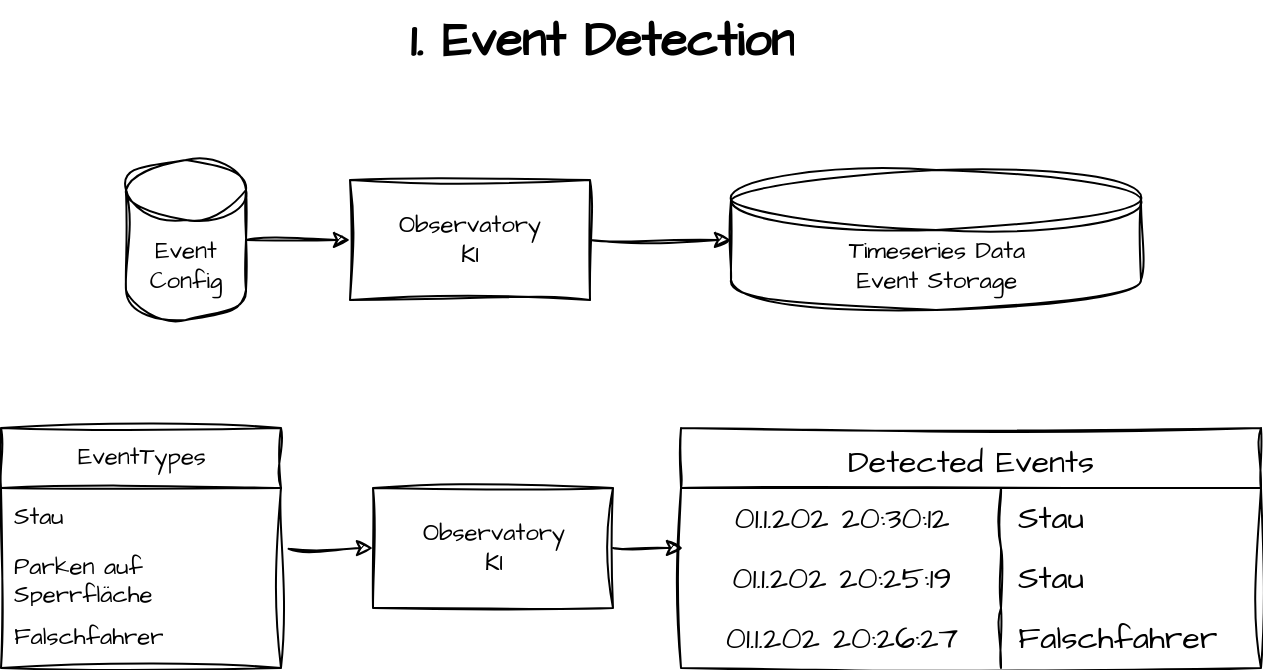 <mxfile pages="10" scale="1" border="0"><diagram id="LOAZ5oz61kA8AQdUbVV5" name="Einführung"><mxGraphModel dx="1343" dy="667" grid="1" gridSize="10" guides="1" tooltips="1" connect="1" arrows="1" fold="1" page="1" pageScale="1" pageWidth="827" pageHeight="1169" math="0" shadow="0"><root><mxCell id="0"/><mxCell id="1" parent="0"/><mxCell id="8q8sWMKxSgsqNl3sQacK-1" value="&lt;div style=&quot;font-family: &amp;quot;Architects Daughter&amp;quot;;&quot;&gt;Observatory&lt;/div&gt;&lt;span style=&quot;font-family: &amp;quot;Architects Daughter&amp;quot;;&quot;&gt;KI&lt;/span&gt;" style="rounded=0;whiteSpace=wrap;html=1;sketch=1;curveFitting=1;jiggle=2;" parent="1" vertex="1"><mxGeometry x="273.5" y="254" width="120" height="60" as="geometry"/></mxCell><mxCell id="Gvljk1PX_hYm4rKftSZO-1" value="" style="endArrow=classic;html=1;rounded=0;exitX=1.027;exitY=0.013;exitDx=0;exitDy=0;entryX=0;entryY=0.5;entryDx=0;entryDy=0;exitPerimeter=0;sketch=1;curveFitting=1;jiggle=2;" parent="1" source="Gvljk1PX_hYm4rKftSZO-9" target="8q8sWMKxSgsqNl3sQacK-1" edge="1"><mxGeometry width="50" height="50" relative="1" as="geometry"><mxPoint x="247.5" y="284" as="sourcePoint"/><mxPoint x="297.5" y="444" as="targetPoint"/></mxGeometry></mxCell><mxCell id="Gvljk1PX_hYm4rKftSZO-2" value="" style="endArrow=classic;html=1;rounded=0;entryX=0;entryY=0.5;entryDx=0;entryDy=0;sketch=1;curveFitting=1;jiggle=2;" parent="1" source="8q8sWMKxSgsqNl3sQacK-1" edge="1"><mxGeometry width="50" height="50" relative="1" as="geometry"><mxPoint x="417.5" y="284" as="sourcePoint"/><mxPoint x="428.5" y="284" as="targetPoint"/></mxGeometry></mxCell><mxCell id="Gvljk1PX_hYm4rKftSZO-7" value="EventTypes" style="swimlane;fontStyle=0;childLayout=stackLayout;horizontal=1;startSize=30;horizontalStack=0;resizeParent=1;resizeParentMax=0;resizeLast=0;collapsible=1;marginBottom=0;whiteSpace=wrap;html=1;hachureGap=4;fontFamily=Architects Daughter;fontSource=https%3A%2F%2Ffonts.googleapis.com%2Fcss%3Ffamily%3DArchitects%2BDaughter;sketch=1;curveFitting=1;jiggle=2;" parent="1" vertex="1"><mxGeometry x="87.5" y="224" width="140" height="120" as="geometry"/></mxCell><mxCell id="Gvljk1PX_hYm4rKftSZO-8" value="Stau" style="text;strokeColor=none;fillColor=none;align=left;verticalAlign=middle;spacingLeft=4;spacingRight=4;overflow=hidden;points=[[0,0.5],[1,0.5]];portConstraint=eastwest;rotatable=0;whiteSpace=wrap;html=1;fontFamily=Architects Daughter;fontSource=https%3A%2F%2Ffonts.googleapis.com%2Fcss%3Ffamily%3DArchitects%2BDaughter;sketch=1;curveFitting=1;jiggle=2;" parent="Gvljk1PX_hYm4rKftSZO-7" vertex="1"><mxGeometry y="30" width="140" height="30" as="geometry"/></mxCell><mxCell id="Gvljk1PX_hYm4rKftSZO-9" value="Parken auf Sperrfläche" style="text;strokeColor=none;fillColor=none;align=left;verticalAlign=middle;spacingLeft=4;spacingRight=4;overflow=hidden;points=[[0,0.5],[1,0.5]];portConstraint=eastwest;rotatable=0;whiteSpace=wrap;html=1;fontFamily=Architects Daughter;fontSource=https%3A%2F%2Ffonts.googleapis.com%2Fcss%3Ffamily%3DArchitects%2BDaughter;sketch=1;curveFitting=1;jiggle=2;" parent="Gvljk1PX_hYm4rKftSZO-7" vertex="1"><mxGeometry y="60" width="140" height="30" as="geometry"/></mxCell><mxCell id="Gvljk1PX_hYm4rKftSZO-10" value="Falschfahrer" style="text;strokeColor=none;fillColor=none;align=left;verticalAlign=middle;spacingLeft=4;spacingRight=4;overflow=hidden;points=[[0,0.5],[1,0.5]];portConstraint=eastwest;rotatable=0;whiteSpace=wrap;html=1;fontFamily=Architects Daughter;fontSource=https%3A%2F%2Ffonts.googleapis.com%2Fcss%3Ffamily%3DArchitects%2BDaughter;sketch=1;curveFitting=1;jiggle=2;" parent="Gvljk1PX_hYm4rKftSZO-7" vertex="1"><mxGeometry y="90" width="140" height="30" as="geometry"/></mxCell><mxCell id="Gvljk1PX_hYm4rKftSZO-32" value="Detected Events" style="shape=table;startSize=30;container=1;collapsible=0;childLayout=tableLayout;fixedRows=1;rowLines=0;fontStyle=0;strokeColor=default;fontSize=16;hachureGap=4;fontFamily=Architects Daughter;fontSource=https%3A%2F%2Ffonts.googleapis.com%2Fcss%3Ffamily%3DArchitects%2BDaughter;sketch=1;curveFitting=1;jiggle=2;" parent="1" vertex="1"><mxGeometry x="427.5" y="224" width="290" height="120" as="geometry"/></mxCell><mxCell id="Gvljk1PX_hYm4rKftSZO-33" value="" style="shape=tableRow;horizontal=0;startSize=0;swimlaneHead=0;swimlaneBody=0;top=0;left=0;bottom=0;right=0;collapsible=0;dropTarget=0;fillColor=none;points=[[0,0.5],[1,0.5]];portConstraint=eastwest;strokeColor=inherit;fontSize=16;hachureGap=4;fontFamily=Architects Daughter;fontSource=https%3A%2F%2Ffonts.googleapis.com%2Fcss%3Ffamily%3DArchitects%2BDaughter;sketch=1;curveFitting=1;jiggle=2;" parent="Gvljk1PX_hYm4rKftSZO-32" vertex="1"><mxGeometry y="30" width="290" height="30" as="geometry"/></mxCell><mxCell id="Gvljk1PX_hYm4rKftSZO-34" value="01.1.202 20:30:12" style="shape=partialRectangle;html=1;whiteSpace=wrap;connectable=0;fillColor=none;top=0;left=0;bottom=0;right=0;overflow=hidden;pointerEvents=1;strokeColor=inherit;fontSize=16;hachureGap=4;fontFamily=Architects Daughter;fontSource=https%3A%2F%2Ffonts.googleapis.com%2Fcss%3Ffamily%3DArchitects%2BDaughter;sketch=1;curveFitting=1;jiggle=2;" parent="Gvljk1PX_hYm4rKftSZO-33" vertex="1"><mxGeometry width="160" height="30" as="geometry"><mxRectangle width="160" height="30" as="alternateBounds"/></mxGeometry></mxCell><mxCell id="Gvljk1PX_hYm4rKftSZO-35" value="Stau" style="shape=partialRectangle;html=1;whiteSpace=wrap;connectable=0;fillColor=none;top=0;left=0;bottom=0;right=0;align=left;spacingLeft=6;overflow=hidden;strokeColor=inherit;fontSize=16;hachureGap=4;fontFamily=Architects Daughter;fontSource=https%3A%2F%2Ffonts.googleapis.com%2Fcss%3Ffamily%3DArchitects%2BDaughter;sketch=1;curveFitting=1;jiggle=2;" parent="Gvljk1PX_hYm4rKftSZO-33" vertex="1"><mxGeometry x="160" width="130" height="30" as="geometry"><mxRectangle width="130" height="30" as="alternateBounds"/></mxGeometry></mxCell><mxCell id="Gvljk1PX_hYm4rKftSZO-36" value="" style="shape=tableRow;horizontal=0;startSize=0;swimlaneHead=0;swimlaneBody=0;top=0;left=0;bottom=0;right=0;collapsible=0;dropTarget=0;fillColor=none;points=[[0,0.5],[1,0.5]];portConstraint=eastwest;strokeColor=inherit;fontSize=16;hachureGap=4;fontFamily=Architects Daughter;fontSource=https%3A%2F%2Ffonts.googleapis.com%2Fcss%3Ffamily%3DArchitects%2BDaughter;sketch=1;curveFitting=1;jiggle=2;" parent="Gvljk1PX_hYm4rKftSZO-32" vertex="1"><mxGeometry y="60" width="290" height="30" as="geometry"/></mxCell><mxCell id="Gvljk1PX_hYm4rKftSZO-37" value="01.1.202 20:25:19" style="shape=partialRectangle;html=1;whiteSpace=wrap;connectable=0;fillColor=none;top=0;left=0;bottom=0;right=0;overflow=hidden;strokeColor=inherit;fontSize=16;hachureGap=4;fontFamily=Architects Daughter;fontSource=https%3A%2F%2Ffonts.googleapis.com%2Fcss%3Ffamily%3DArchitects%2BDaughter;sketch=1;curveFitting=1;jiggle=2;" parent="Gvljk1PX_hYm4rKftSZO-36" vertex="1"><mxGeometry width="160" height="30" as="geometry"><mxRectangle width="160" height="30" as="alternateBounds"/></mxGeometry></mxCell><mxCell id="Gvljk1PX_hYm4rKftSZO-38" value="Stau" style="shape=partialRectangle;html=1;whiteSpace=wrap;connectable=0;fillColor=none;top=0;left=0;bottom=0;right=0;align=left;spacingLeft=6;overflow=hidden;strokeColor=inherit;fontSize=16;hachureGap=4;fontFamily=Architects Daughter;fontSource=https%3A%2F%2Ffonts.googleapis.com%2Fcss%3Ffamily%3DArchitects%2BDaughter;sketch=1;curveFitting=1;jiggle=2;" parent="Gvljk1PX_hYm4rKftSZO-36" vertex="1"><mxGeometry x="160" width="130" height="30" as="geometry"><mxRectangle width="130" height="30" as="alternateBounds"/></mxGeometry></mxCell><mxCell id="Gvljk1PX_hYm4rKftSZO-39" value="" style="shape=tableRow;horizontal=0;startSize=0;swimlaneHead=0;swimlaneBody=0;top=0;left=0;bottom=0;right=0;collapsible=0;dropTarget=0;fillColor=none;points=[[0,0.5],[1,0.5]];portConstraint=eastwest;strokeColor=inherit;fontSize=16;hachureGap=4;fontFamily=Architects Daughter;fontSource=https%3A%2F%2Ffonts.googleapis.com%2Fcss%3Ffamily%3DArchitects%2BDaughter;sketch=1;curveFitting=1;jiggle=2;" parent="Gvljk1PX_hYm4rKftSZO-32" vertex="1"><mxGeometry y="90" width="290" height="30" as="geometry"/></mxCell><mxCell id="Gvljk1PX_hYm4rKftSZO-40" value="01.1.202 20:26:27" style="shape=partialRectangle;html=1;whiteSpace=wrap;connectable=0;fillColor=none;top=0;left=0;bottom=0;right=0;overflow=hidden;strokeColor=inherit;fontSize=16;hachureGap=4;fontFamily=Architects Daughter;fontSource=https%3A%2F%2Ffonts.googleapis.com%2Fcss%3Ffamily%3DArchitects%2BDaughter;sketch=1;curveFitting=1;jiggle=2;" parent="Gvljk1PX_hYm4rKftSZO-39" vertex="1"><mxGeometry width="160" height="30" as="geometry"><mxRectangle width="160" height="30" as="alternateBounds"/></mxGeometry></mxCell><mxCell id="Gvljk1PX_hYm4rKftSZO-41" value="Falschfahrer" style="shape=partialRectangle;html=1;whiteSpace=wrap;connectable=0;fillColor=none;top=0;left=0;bottom=0;right=0;align=left;spacingLeft=6;overflow=hidden;strokeColor=inherit;fontSize=16;hachureGap=4;fontFamily=Architects Daughter;fontSource=https%3A%2F%2Ffonts.googleapis.com%2Fcss%3Ffamily%3DArchitects%2BDaughter;sketch=1;curveFitting=1;jiggle=2;" parent="Gvljk1PX_hYm4rKftSZO-39" vertex="1"><mxGeometry x="160" width="130" height="30" as="geometry"><mxRectangle width="130" height="30" as="alternateBounds"/></mxGeometry></mxCell><mxCell id="Gvljk1PX_hYm4rKftSZO-45" value="Event&lt;br&gt;Config" style="shape=cylinder3;whiteSpace=wrap;html=1;boundedLbl=1;backgroundOutline=1;size=15;hachureGap=4;fontFamily=Architects Daughter;fontSource=https%3A%2F%2Ffonts.googleapis.com%2Fcss%3Ffamily%3DArchitects%2BDaughter;sketch=1;curveFitting=1;jiggle=2;" parent="1" vertex="1"><mxGeometry x="150" y="90" width="60" height="80" as="geometry"/></mxCell><mxCell id="Gvljk1PX_hYm4rKftSZO-46" value="&lt;div&gt;Observatory&lt;/div&gt;KI" style="rounded=0;whiteSpace=wrap;html=1;hachureGap=4;fontFamily=Architects Daughter;fontSource=https%3A%2F%2Ffonts.googleapis.com%2Fcss%3Ffamily%3DArchitects%2BDaughter;sketch=1;curveFitting=1;jiggle=2;" parent="1" vertex="1"><mxGeometry x="262" y="100" width="120" height="60" as="geometry"/></mxCell><mxCell id="Gvljk1PX_hYm4rKftSZO-47" value="" style="endArrow=classic;html=1;rounded=0;exitX=1;exitY=0.5;exitDx=0;exitDy=0;exitPerimeter=0;sketch=1;curveFitting=1;jiggle=2;" parent="1" source="Gvljk1PX_hYm4rKftSZO-45" target="Gvljk1PX_hYm4rKftSZO-46" edge="1"><mxGeometry width="50" height="50" relative="1" as="geometry"><mxPoint x="240" y="-110" as="sourcePoint"/><mxPoint x="273" y="-110" as="targetPoint"/></mxGeometry></mxCell><mxCell id="Gvljk1PX_hYm4rKftSZO-48" value="Timeseries Data&lt;br&gt;Event Storage" style="shape=cylinder3;whiteSpace=wrap;html=1;boundedLbl=1;backgroundOutline=1;size=15;hachureGap=4;fontFamily=Architects Daughter;fontSource=https%3A%2F%2Ffonts.googleapis.com%2Fcss%3Ffamily%3DArchitects%2BDaughter;sketch=1;curveFitting=1;jiggle=2;" parent="1" vertex="1"><mxGeometry x="452.5" y="95" width="205" height="70" as="geometry"/></mxCell><mxCell id="Gvljk1PX_hYm4rKftSZO-49" value="" style="endArrow=classic;html=1;rounded=0;exitX=1;exitY=0.5;exitDx=0;exitDy=0;entryX=0;entryY=0.5;entryDx=0;entryDy=0;entryPerimeter=0;sketch=1;curveFitting=1;jiggle=2;" parent="1" source="Gvljk1PX_hYm4rKftSZO-46" target="Gvljk1PX_hYm4rKftSZO-48" edge="1"><mxGeometry width="50" height="50" relative="1" as="geometry"><mxPoint x="220" y="140" as="sourcePoint"/><mxPoint x="273" y="140" as="targetPoint"/></mxGeometry></mxCell><mxCell id="Gvljk1PX_hYm4rKftSZO-50" value="&lt;h1 style=&quot;margin-top: 0px;&quot;&gt;1. Event Detection&lt;/h1&gt;" style="text;html=1;whiteSpace=wrap;overflow=hidden;rounded=0;fontFamily=Architects Daughter;fontSource=https%3A%2F%2Ffonts.googleapis.com%2Fcss%3Ffamily%3DArchitects%2BDaughter;sketch=1;curveFitting=1;jiggle=2;" parent="1" vertex="1"><mxGeometry x="290" y="10" width="199" height="40" as="geometry"/></mxCell><mxCell id="Gvljk1PX_hYm4rKftSZO-149" value="Unbenannte Ebene" parent="0"/></root></mxGraphModel></diagram><diagram name="Einführung 2" id="FzsflGDVmGHtBu0sI7oV"><mxGraphModel dx="1505" dy="896" grid="1" gridSize="10" guides="1" tooltips="1" connect="1" arrows="1" fold="1" page="1" pageScale="1" pageWidth="827" pageHeight="1169" math="0" shadow="0">
      <root>
        <mxCell id="Gyq-TNYKZT_tSUYvzVDN-0"/>
        <mxCell id="Gyq-TNYKZT_tSUYvzVDN-1" parent="Gyq-TNYKZT_tSUYvzVDN-0"/>
        <mxCell id="Gyq-TNYKZT_tSUYvzVDN-2" value="KI-Action&lt;br&gt;API" style="rounded=0;whiteSpace=wrap;html=1;sketch=1;curveFitting=1;jiggle=2;fillColor=#f8cecc;strokeColor=#b85450;" vertex="1" parent="Gyq-TNYKZT_tSUYvzVDN-1">
          <mxGeometry x="505" y="357" width="120" height="60" as="geometry"/>
        </mxCell>
        <mxCell id="Gyq-TNYKZT_tSUYvzVDN-3" value="" style="endArrow=classic;html=1;rounded=0;exitX=0.5;exitY=1;exitDx=0;exitDy=0;entryX=0.5;entryY=0;entryDx=0;entryDy=0;sketch=1;curveFitting=1;jiggle=2;" edge="1" parent="Gyq-TNYKZT_tSUYvzVDN-1" source="NOpXav4bVkB8yLjRvgQP-0" target="Gyq-TNYKZT_tSUYvzVDN-2">
          <mxGeometry width="50" height="50" relative="1" as="geometry">
            <mxPoint x="250.5" y="599" as="sourcePoint"/>
            <mxPoint x="300.5" y="759" as="targetPoint"/>
          </mxGeometry>
        </mxCell>
        <mxCell id="Gyq-TNYKZT_tSUYvzVDN-4" value="" style="endArrow=classic;html=1;rounded=0;sketch=1;curveFitting=1;jiggle=2;entryX=0.5;entryY=0;entryDx=0;entryDy=0;exitX=0.25;exitY=1;exitDx=0;exitDy=0;" edge="1" parent="Gyq-TNYKZT_tSUYvzVDN-1" source="Gyq-TNYKZT_tSUYvzVDN-2" target="NOpXav4bVkB8yLjRvgQP-2">
          <mxGeometry width="50" height="50" relative="1" as="geometry">
            <mxPoint x="420.5" y="599" as="sourcePoint"/>
            <mxPoint x="433" y="479" as="targetPoint"/>
          </mxGeometry>
        </mxCell>
        <mxCell id="Gyq-TNYKZT_tSUYvzVDN-19" value="Event&lt;br&gt;Config" style="shape=cylinder3;whiteSpace=wrap;html=1;boundedLbl=1;backgroundOutline=1;size=15;hachureGap=4;fontFamily=Architects Daughter;fontSource=https%3A%2F%2Ffonts.googleapis.com%2Fcss%3Ffamily%3DArchitects%2BDaughter;sketch=1;curveFitting=1;jiggle=2;" vertex="1" parent="Gyq-TNYKZT_tSUYvzVDN-1">
          <mxGeometry x="150" y="90" width="60" height="80" as="geometry"/>
        </mxCell>
        <mxCell id="Gyq-TNYKZT_tSUYvzVDN-20" value="&lt;div&gt;Observatory&lt;/div&gt;KI" style="rounded=0;whiteSpace=wrap;html=1;hachureGap=4;fontFamily=Architects Daughter;fontSource=https%3A%2F%2Ffonts.googleapis.com%2Fcss%3Ffamily%3DArchitects%2BDaughter;sketch=1;curveFitting=1;jiggle=2;" vertex="1" parent="Gyq-TNYKZT_tSUYvzVDN-1">
          <mxGeometry x="262" y="100" width="120" height="60" as="geometry"/>
        </mxCell>
        <mxCell id="Gyq-TNYKZT_tSUYvzVDN-21" value="" style="endArrow=classic;html=1;rounded=0;exitX=1;exitY=0.5;exitDx=0;exitDy=0;exitPerimeter=0;sketch=1;curveFitting=1;jiggle=2;" edge="1" parent="Gyq-TNYKZT_tSUYvzVDN-1" source="Gyq-TNYKZT_tSUYvzVDN-19" target="Gyq-TNYKZT_tSUYvzVDN-20">
          <mxGeometry width="50" height="50" relative="1" as="geometry">
            <mxPoint x="240" y="-110" as="sourcePoint"/>
            <mxPoint x="273" y="-110" as="targetPoint"/>
          </mxGeometry>
        </mxCell>
        <mxCell id="Gyq-TNYKZT_tSUYvzVDN-22" value="Timeseries Data&lt;br&gt;Event Storage" style="shape=cylinder3;whiteSpace=wrap;html=1;boundedLbl=1;backgroundOutline=1;size=15;hachureGap=4;fontFamily=Architects Daughter;fontSource=https%3A%2F%2Ffonts.googleapis.com%2Fcss%3Ffamily%3DArchitects%2BDaughter;sketch=1;curveFitting=1;jiggle=2;" vertex="1" parent="Gyq-TNYKZT_tSUYvzVDN-1">
          <mxGeometry x="452.5" y="95" width="205" height="70" as="geometry"/>
        </mxCell>
        <mxCell id="Gyq-TNYKZT_tSUYvzVDN-23" value="" style="endArrow=classic;html=1;rounded=0;exitX=1;exitY=0.5;exitDx=0;exitDy=0;entryX=0;entryY=0.5;entryDx=0;entryDy=0;entryPerimeter=0;sketch=1;curveFitting=1;jiggle=2;" edge="1" parent="Gyq-TNYKZT_tSUYvzVDN-1" source="Gyq-TNYKZT_tSUYvzVDN-20" target="Gyq-TNYKZT_tSUYvzVDN-22">
          <mxGeometry width="50" height="50" relative="1" as="geometry">
            <mxPoint x="220" y="140" as="sourcePoint"/>
            <mxPoint x="273" y="140" as="targetPoint"/>
          </mxGeometry>
        </mxCell>
        <mxCell id="Gyq-TNYKZT_tSUYvzVDN-24" value="&lt;h1 style=&quot;margin-top: 0px;&quot;&gt;1. Event-based Actions&lt;/h1&gt;" style="text;html=1;whiteSpace=wrap;overflow=hidden;rounded=0;fontFamily=Architects Daughter;fontSource=https%3A%2F%2Ffonts.googleapis.com%2Fcss%3Ffamily%3DArchitects%2BDaughter;sketch=1;curveFitting=1;jiggle=2;" vertex="1" parent="Gyq-TNYKZT_tSUYvzVDN-1">
          <mxGeometry x="290" y="10" width="260" height="40" as="geometry"/>
        </mxCell>
        <mxCell id="NOpXav4bVkB8yLjRvgQP-0" value="KI-Cockpit UI" style="rounded=0;whiteSpace=wrap;html=1;sketch=1;curveFitting=1;jiggle=2;fillColor=#f8cecc;strokeColor=#b85450;" vertex="1" parent="Gyq-TNYKZT_tSUYvzVDN-1">
          <mxGeometry x="505" y="269" width="120" height="60" as="geometry"/>
        </mxCell>
        <mxCell id="NOpXav4bVkB8yLjRvgQP-1" value="" style="endArrow=classic;html=1;rounded=0;exitX=0.546;exitY=0.986;exitDx=0;exitDy=0;exitPerimeter=0;sketch=1;curveFitting=1;jiggle=2;entryX=0.5;entryY=0;entryDx=0;entryDy=0;" edge="1" parent="Gyq-TNYKZT_tSUYvzVDN-1" source="Gyq-TNYKZT_tSUYvzVDN-22" target="KZkHwYVbrPDHSf2B7pqD-0">
          <mxGeometry width="50" height="50" relative="1" as="geometry">
            <mxPoint x="241" y="600" as="sourcePoint"/>
            <mxPoint x="284" y="600" as="targetPoint"/>
          </mxGeometry>
        </mxCell>
        <mxCell id="NOpXav4bVkB8yLjRvgQP-2" value="Police" style="rounded=0;whiteSpace=wrap;html=1;sketch=1;hachureGap=4;jiggle=2;curveFitting=1;fontFamily=Architects Daughter;fontSource=https%3A%2F%2Ffonts.googleapis.com%2Fcss%3Ffamily%3DArchitects%2BDaughter;" vertex="1" parent="Gyq-TNYKZT_tSUYvzVDN-1">
          <mxGeometry x="350" y="489" width="120" height="60" as="geometry"/>
        </mxCell>
        <mxCell id="NOpXav4bVkB8yLjRvgQP-3" value="City IT" style="rounded=0;whiteSpace=wrap;html=1;sketch=1;hachureGap=4;jiggle=2;curveFitting=1;fontFamily=Architects Daughter;fontSource=https%3A%2F%2Ffonts.googleapis.com%2Fcss%3Ffamily%3DArchitects%2BDaughter;" vertex="1" parent="Gyq-TNYKZT_tSUYvzVDN-1">
          <mxGeometry x="501" y="489" width="120" height="60" as="geometry"/>
        </mxCell>
        <mxCell id="NOpXav4bVkB8yLjRvgQP-4" value="Broadcast&lt;br&gt;Station" style="rounded=0;whiteSpace=wrap;html=1;sketch=1;hachureGap=4;jiggle=2;curveFitting=1;fontFamily=Architects Daughter;fontSource=https%3A%2F%2Ffonts.googleapis.com%2Fcss%3Ffamily%3DArchitects%2BDaughter;" vertex="1" parent="Gyq-TNYKZT_tSUYvzVDN-1">
          <mxGeometry x="650" y="489" width="120" height="60" as="geometry"/>
        </mxCell>
        <mxCell id="DsY5VHyoxgYL5UzRbTAH-0" value="" style="endArrow=classic;html=1;rounded=0;sketch=1;curveFitting=1;jiggle=2;entryX=0.5;entryY=0;entryDx=0;entryDy=0;exitX=0.458;exitY=1;exitDx=0;exitDy=0;exitPerimeter=0;" edge="1" parent="Gyq-TNYKZT_tSUYvzVDN-1" source="Gyq-TNYKZT_tSUYvzVDN-2" target="NOpXav4bVkB8yLjRvgQP-3">
          <mxGeometry width="50" height="50" relative="1" as="geometry">
            <mxPoint x="526" y="429" as="sourcePoint"/>
            <mxPoint x="406" y="499" as="targetPoint"/>
          </mxGeometry>
        </mxCell>
        <mxCell id="DsY5VHyoxgYL5UzRbTAH-1" value="" style="endArrow=classic;html=1;rounded=0;sketch=1;curveFitting=1;jiggle=2;entryX=0.5;entryY=0;entryDx=0;entryDy=0;exitX=0.75;exitY=1;exitDx=0;exitDy=0;" edge="1" parent="Gyq-TNYKZT_tSUYvzVDN-1" source="Gyq-TNYKZT_tSUYvzVDN-2" target="NOpXav4bVkB8yLjRvgQP-4">
          <mxGeometry width="50" height="50" relative="1" as="geometry">
            <mxPoint x="573" y="419" as="sourcePoint"/>
            <mxPoint x="406" y="499" as="targetPoint"/>
          </mxGeometry>
        </mxCell>
        <mxCell id="KZkHwYVbrPDHSf2B7pqD-0" value="Event-Api&lt;br&gt;API" style="rounded=0;whiteSpace=wrap;html=1;sketch=1;curveFitting=1;jiggle=2;fillColor=#f8cecc;strokeColor=#b85450;" vertex="1" parent="Gyq-TNYKZT_tSUYvzVDN-1">
          <mxGeometry x="504" y="189" width="120" height="60" as="geometry"/>
        </mxCell>
        <mxCell id="KZkHwYVbrPDHSf2B7pqD-1" value="" style="endArrow=classic;html=1;rounded=0;exitX=0.5;exitY=1;exitDx=0;exitDy=0;entryX=0.499;entryY=0.033;entryDx=0;entryDy=0;sketch=1;curveFitting=1;jiggle=2;entryPerimeter=0;" edge="1" parent="Gyq-TNYKZT_tSUYvzVDN-1" source="KZkHwYVbrPDHSf2B7pqD-0" target="NOpXav4bVkB8yLjRvgQP-0">
          <mxGeometry width="50" height="50" relative="1" as="geometry">
            <mxPoint x="578" y="339" as="sourcePoint"/>
            <mxPoint x="578" y="369" as="targetPoint"/>
          </mxGeometry>
        </mxCell>
        <mxCell id="Gyq-TNYKZT_tSUYvzVDN-25" value="Unbenannte Ebene" parent="Gyq-TNYKZT_tSUYvzVDN-0"/>
      </root>
    </mxGraphModel></diagram><diagram name="Level 1" id="VOQStFRafs8XFckdrDaM"><mxGraphModel dx="1505" dy="896" grid="1" gridSize="10" guides="1" tooltips="1" connect="1" arrows="1" fold="1" page="1" pageScale="1" pageWidth="827" pageHeight="1169" math="0" shadow="0">
      <root>
        <mxCell id="Qc1zpo-cYtaZ_uRXvldH-0"/>
        <mxCell id="Qc1zpo-cYtaZ_uRXvldH-1" parent="Qc1zpo-cYtaZ_uRXvldH-0"/>
        <mxCell id="Qc1zpo-cYtaZ_uRXvldH-2" value="Erfasste Gefahrensituationen" style="shape=table;startSize=40;container=1;collapsible=0;childLayout=tableLayout;fixedRows=1;rowLines=0;fontStyle=0;strokeColor=default;fontSize=16;hachureGap=4;fontFamily=Architects Daughter;fontSource=https%3A%2F%2Ffonts.googleapis.com%2Fcss%3Ffamily%3DArchitects%2BDaughter;sketch=1;curveFitting=1;jiggle=2;" vertex="1" parent="Qc1zpo-cYtaZ_uRXvldH-1">
          <mxGeometry x="8" y="146" width="809.5" height="300" as="geometry"/>
        </mxCell>
        <mxCell id="Qc1zpo-cYtaZ_uRXvldH-3" style="shape=tableRow;horizontal=0;startSize=0;swimlaneHead=0;swimlaneBody=0;top=0;left=0;bottom=0;right=0;collapsible=0;dropTarget=0;fillColor=none;points=[[0,0.5],[1,0.5]];portConstraint=eastwest;strokeColor=inherit;fontSize=16;hachureGap=4;fontFamily=Architects Daughter;fontSource=https%3A%2F%2Ffonts.googleapis.com%2Fcss%3Ffamily%3DArchitects%2BDaughter;sketch=1;curveFitting=1;jiggle=2;" vertex="1" parent="Qc1zpo-cYtaZ_uRXvldH-2">
          <mxGeometry y="40" width="809.5" height="60" as="geometry"/>
        </mxCell>
        <mxCell id="Qc1zpo-cYtaZ_uRXvldH-4" value="" style="shape=partialRectangle;html=1;whiteSpace=wrap;connectable=0;fillColor=#bac8d3;top=0;left=0;bottom=1;right=0;overflow=hidden;pointerEvents=1;strokeColor=#23445d;fontSize=16;hachureGap=4;fontFamily=Architects Daughter;fontSource=https%3A%2F%2Ffonts.googleapis.com%2Fcss%3Ffamily%3DArchitects%2BDaughter;sketch=1;curveFitting=1;jiggle=2;" vertex="1" parent="Qc1zpo-cYtaZ_uRXvldH-3">
          <mxGeometry width="40" height="60" as="geometry">
            <mxRectangle width="40" height="60" as="alternateBounds"/>
          </mxGeometry>
        </mxCell>
        <mxCell id="Qc1zpo-cYtaZ_uRXvldH-5" value="Erfassungszeit" style="shape=partialRectangle;html=1;whiteSpace=wrap;connectable=0;fillColor=#bac8d3;top=0;left=0;bottom=1;right=0;overflow=hidden;pointerEvents=1;strokeColor=#23445d;fontSize=16;hachureGap=4;fontFamily=Architects Daughter;fontSource=https%3A%2F%2Ffonts.googleapis.com%2Fcss%3Ffamily%3DArchitects%2BDaughter;sketch=1;curveFitting=1;jiggle=2;" vertex="1" parent="Qc1zpo-cYtaZ_uRXvldH-3">
          <mxGeometry x="40" width="150" height="60" as="geometry">
            <mxRectangle width="150" height="60" as="alternateBounds"/>
          </mxGeometry>
        </mxCell>
        <mxCell id="Qc1zpo-cYtaZ_uRXvldH-6" value="Typ" style="shape=partialRectangle;html=1;whiteSpace=wrap;connectable=0;fillColor=#bac8d3;top=0;left=0;bottom=1;right=0;align=left;spacingLeft=6;overflow=hidden;strokeColor=#23445d;fontSize=16;hachureGap=4;fontFamily=Architects Daughter;fontSource=https%3A%2F%2Ffonts.googleapis.com%2Fcss%3Ffamily%3DArchitects%2BDaughter;sketch=1;curveFitting=1;jiggle=2;" vertex="1" parent="Qc1zpo-cYtaZ_uRXvldH-3">
          <mxGeometry x="190" width="110" height="60" as="geometry">
            <mxRectangle width="110" height="60" as="alternateBounds"/>
          </mxGeometry>
        </mxCell>
        <mxCell id="Qc1zpo-cYtaZ_uRXvldH-7" value="Beschreibung ausgeführte Aktionen" style="shape=partialRectangle;html=1;whiteSpace=wrap;connectable=0;fillColor=#bac8d3;top=0;left=0;bottom=1;right=0;align=left;spacingLeft=6;overflow=hidden;strokeColor=#23445d;fontSize=16;hachureGap=4;fontFamily=Architects Daughter;fontSource=https%3A%2F%2Ffonts.googleapis.com%2Fcss%3Ffamily%3DArchitects%2BDaughter;sketch=1;curveFitting=1;jiggle=2;" vertex="1" parent="Qc1zpo-cYtaZ_uRXvldH-3">
          <mxGeometry x="300" width="380" height="60" as="geometry">
            <mxRectangle width="380" height="60" as="alternateBounds"/>
          </mxGeometry>
        </mxCell>
        <mxCell id="Qc1zpo-cYtaZ_uRXvldH-8" value="" style="shape=partialRectangle;html=1;whiteSpace=wrap;connectable=0;fillColor=#bac8d3;top=0;left=0;bottom=1;right=0;align=left;spacingLeft=6;overflow=hidden;strokeColor=#23445d;fontSize=16;hachureGap=4;fontFamily=Architects Daughter;fontSource=https%3A%2F%2Ffonts.googleapis.com%2Fcss%3Ffamily%3DArchitects%2BDaughter;sketch=1;curveFitting=1;jiggle=2;" vertex="1" parent="Qc1zpo-cYtaZ_uRXvldH-3">
          <mxGeometry x="680" width="130" height="60" as="geometry">
            <mxRectangle width="130" height="60" as="alternateBounds"/>
          </mxGeometry>
        </mxCell>
        <mxCell id="Qc1zpo-cYtaZ_uRXvldH-9" value="" style="shape=tableRow;horizontal=0;startSize=0;swimlaneHead=0;swimlaneBody=0;top=0;left=0;bottom=0;right=0;collapsible=0;dropTarget=0;fillColor=none;points=[[0,0.5],[1,0.5]];portConstraint=eastwest;strokeColor=inherit;fontSize=16;hachureGap=4;fontFamily=Architects Daughter;fontSource=https%3A%2F%2Ffonts.googleapis.com%2Fcss%3Ffamily%3DArchitects%2BDaughter;sketch=1;curveFitting=1;jiggle=2;" vertex="1" parent="Qc1zpo-cYtaZ_uRXvldH-2">
          <mxGeometry y="100" width="809.5" height="40" as="geometry"/>
        </mxCell>
        <mxCell id="Qc1zpo-cYtaZ_uRXvldH-10" value="!" style="shape=partialRectangle;html=1;whiteSpace=wrap;connectable=0;fillColor=none;top=0;left=0;bottom=0;right=0;overflow=hidden;pointerEvents=1;strokeColor=#b85450;fontSize=16;hachureGap=4;fontFamily=Architects Daughter;fontSource=https%3A%2F%2Ffonts.googleapis.com%2Fcss%3Ffamily%3DArchitects%2BDaughter;sketch=1;curveFitting=1;jiggle=2;perimeterSpacing=0;backgroundOutline=0;" vertex="1" parent="Qc1zpo-cYtaZ_uRXvldH-9">
          <mxGeometry width="40" height="40" as="geometry">
            <mxRectangle width="40" height="40" as="alternateBounds"/>
          </mxGeometry>
        </mxCell>
        <mxCell id="Qc1zpo-cYtaZ_uRXvldH-11" value="01.1.202 20:30:12" style="shape=partialRectangle;html=1;whiteSpace=wrap;connectable=0;fillColor=none;top=0;left=0;bottom=0;right=0;overflow=hidden;pointerEvents=1;strokeColor=#b85450;fontSize=16;hachureGap=4;fontFamily=Architects Daughter;fontSource=https%3A%2F%2Ffonts.googleapis.com%2Fcss%3Ffamily%3DArchitects%2BDaughter;sketch=1;curveFitting=1;jiggle=2;perimeterSpacing=0;backgroundOutline=0;" vertex="1" parent="Qc1zpo-cYtaZ_uRXvldH-9">
          <mxGeometry x="40" width="150" height="40" as="geometry">
            <mxRectangle width="150" height="40" as="alternateBounds"/>
          </mxGeometry>
        </mxCell>
        <mxCell id="Qc1zpo-cYtaZ_uRXvldH-12" value="Stau" style="shape=partialRectangle;html=1;whiteSpace=wrap;connectable=0;fillColor=none;top=0;left=0;bottom=0;right=0;align=left;spacingLeft=6;overflow=hidden;strokeColor=#b85450;fontSize=16;hachureGap=4;fontFamily=Architects Daughter;fontSource=https%3A%2F%2Ffonts.googleapis.com%2Fcss%3Ffamily%3DArchitects%2BDaughter;sketch=1;curveFitting=1;jiggle=2;perimeterSpacing=0;backgroundOutline=0;" vertex="1" parent="Qc1zpo-cYtaZ_uRXvldH-9">
          <mxGeometry x="190" width="110" height="40" as="geometry">
            <mxRectangle width="110" height="40" as="alternateBounds"/>
          </mxGeometry>
        </mxCell>
        <mxCell id="Qc1zpo-cYtaZ_uRXvldH-13" style="shape=partialRectangle;html=1;whiteSpace=wrap;connectable=0;fillColor=none;top=0;left=0;bottom=0;right=0;align=left;spacingLeft=6;overflow=hidden;strokeColor=#b85450;fontSize=16;hachureGap=4;fontFamily=Architects Daughter;fontSource=https%3A%2F%2Ffonts.googleapis.com%2Fcss%3Ffamily%3DArchitects%2BDaughter;sketch=1;curveFitting=1;jiggle=2;perimeterSpacing=0;backgroundOutline=0;" vertex="1" parent="Qc1zpo-cYtaZ_uRXvldH-9">
          <mxGeometry x="300" width="380" height="40" as="geometry">
            <mxRectangle width="380" height="40" as="alternateBounds"/>
          </mxGeometry>
        </mxCell>
        <mxCell id="Qc1zpo-cYtaZ_uRXvldH-14" style="shape=partialRectangle;html=1;whiteSpace=wrap;connectable=0;fillColor=none;top=0;left=0;bottom=0;right=0;align=left;spacingLeft=6;overflow=hidden;strokeColor=#b85450;fontSize=16;hachureGap=4;fontFamily=Architects Daughter;fontSource=https%3A%2F%2Ffonts.googleapis.com%2Fcss%3Ffamily%3DArchitects%2BDaughter;sketch=1;curveFitting=1;jiggle=2;perimeterSpacing=0;backgroundOutline=0;" vertex="1" parent="Qc1zpo-cYtaZ_uRXvldH-9">
          <mxGeometry x="680" width="130" height="40" as="geometry">
            <mxRectangle width="130" height="40" as="alternateBounds"/>
          </mxGeometry>
        </mxCell>
        <mxCell id="Qc1zpo-cYtaZ_uRXvldH-15" value="" style="shape=tableRow;horizontal=0;startSize=0;swimlaneHead=0;swimlaneBody=0;top=0;left=0;bottom=0;right=0;collapsible=0;dropTarget=0;fillColor=none;points=[[0,0.5],[1,0.5]];portConstraint=eastwest;strokeColor=inherit;fontSize=16;hachureGap=4;fontFamily=Architects Daughter;fontSource=https%3A%2F%2Ffonts.googleapis.com%2Fcss%3Ffamily%3DArchitects%2BDaughter;sketch=1;curveFitting=1;jiggle=2;" vertex="1" parent="Qc1zpo-cYtaZ_uRXvldH-2">
          <mxGeometry y="140" width="809.5" height="40" as="geometry"/>
        </mxCell>
        <mxCell id="Qc1zpo-cYtaZ_uRXvldH-16" value="!" style="shape=partialRectangle;html=1;whiteSpace=wrap;connectable=0;fillColor=none;top=0;left=0;bottom=0;right=0;overflow=hidden;strokeColor=inherit;fontSize=16;hachureGap=4;fontFamily=Architects Daughter;fontSource=https%3A%2F%2Ffonts.googleapis.com%2Fcss%3Ffamily%3DArchitects%2BDaughter;sketch=1;curveFitting=1;jiggle=2;" vertex="1" parent="Qc1zpo-cYtaZ_uRXvldH-15">
          <mxGeometry width="40" height="40" as="geometry">
            <mxRectangle width="40" height="40" as="alternateBounds"/>
          </mxGeometry>
        </mxCell>
        <mxCell id="Qc1zpo-cYtaZ_uRXvldH-17" value="01.1.202 20:25:19" style="shape=partialRectangle;html=1;whiteSpace=wrap;connectable=0;fillColor=none;top=0;left=0;bottom=0;right=0;overflow=hidden;strokeColor=inherit;fontSize=16;hachureGap=4;fontFamily=Architects Daughter;fontSource=https%3A%2F%2Ffonts.googleapis.com%2Fcss%3Ffamily%3DArchitects%2BDaughter;sketch=1;curveFitting=1;jiggle=2;" vertex="1" parent="Qc1zpo-cYtaZ_uRXvldH-15">
          <mxGeometry x="40" width="150" height="40" as="geometry">
            <mxRectangle width="150" height="40" as="alternateBounds"/>
          </mxGeometry>
        </mxCell>
        <mxCell id="Qc1zpo-cYtaZ_uRXvldH-18" value="Stau" style="shape=partialRectangle;html=1;whiteSpace=wrap;connectable=0;fillColor=none;top=0;left=0;bottom=0;right=0;align=left;spacingLeft=6;overflow=hidden;strokeColor=inherit;fontSize=16;hachureGap=4;fontFamily=Architects Daughter;fontSource=https%3A%2F%2Ffonts.googleapis.com%2Fcss%3Ffamily%3DArchitects%2BDaughter;sketch=1;curveFitting=1;jiggle=2;" vertex="1" parent="Qc1zpo-cYtaZ_uRXvldH-15">
          <mxGeometry x="190" width="110" height="40" as="geometry">
            <mxRectangle width="110" height="40" as="alternateBounds"/>
          </mxGeometry>
        </mxCell>
        <mxCell id="Qc1zpo-cYtaZ_uRXvldH-19" style="shape=partialRectangle;html=1;whiteSpace=wrap;connectable=0;fillColor=none;top=0;left=0;bottom=0;right=0;align=left;spacingLeft=6;overflow=hidden;strokeColor=inherit;fontSize=16;hachureGap=4;fontFamily=Architects Daughter;fontSource=https%3A%2F%2Ffonts.googleapis.com%2Fcss%3Ffamily%3DArchitects%2BDaughter;sketch=1;curveFitting=1;jiggle=2;" vertex="1" parent="Qc1zpo-cYtaZ_uRXvldH-15">
          <mxGeometry x="300" width="380" height="40" as="geometry">
            <mxRectangle width="380" height="40" as="alternateBounds"/>
          </mxGeometry>
        </mxCell>
        <mxCell id="Qc1zpo-cYtaZ_uRXvldH-20" style="shape=partialRectangle;html=1;whiteSpace=wrap;connectable=0;fillColor=none;top=0;left=0;bottom=0;right=0;align=left;spacingLeft=6;overflow=hidden;strokeColor=inherit;fontSize=16;hachureGap=4;fontFamily=Architects Daughter;fontSource=https%3A%2F%2Ffonts.googleapis.com%2Fcss%3Ffamily%3DArchitects%2BDaughter;sketch=1;curveFitting=1;jiggle=2;" vertex="1" parent="Qc1zpo-cYtaZ_uRXvldH-15">
          <mxGeometry x="680" width="130" height="40" as="geometry">
            <mxRectangle width="130" height="40" as="alternateBounds"/>
          </mxGeometry>
        </mxCell>
        <mxCell id="Qc1zpo-cYtaZ_uRXvldH-21" value="" style="shape=tableRow;horizontal=0;startSize=0;swimlaneHead=0;swimlaneBody=0;top=0;left=0;bottom=0;right=0;collapsible=0;dropTarget=0;fillColor=none;points=[[0,0.5],[1,0.5]];portConstraint=eastwest;strokeColor=inherit;fontSize=16;hachureGap=4;fontFamily=Architects Daughter;fontSource=https%3A%2F%2Ffonts.googleapis.com%2Fcss%3Ffamily%3DArchitects%2BDaughter;sketch=1;curveFitting=1;jiggle=2;" vertex="1" parent="Qc1zpo-cYtaZ_uRXvldH-2">
          <mxGeometry y="180" width="809.5" height="40" as="geometry"/>
        </mxCell>
        <mxCell id="Qc1zpo-cYtaZ_uRXvldH-22" value="!" style="shape=partialRectangle;html=1;whiteSpace=wrap;connectable=0;fillColor=none;top=0;left=0;bottom=0;right=0;overflow=hidden;strokeColor=#b85450;fontSize=16;hachureGap=4;fontFamily=Architects Daughter;fontSource=https%3A%2F%2Ffonts.googleapis.com%2Fcss%3Ffamily%3DArchitects%2BDaughter;sketch=1;curveFitting=1;jiggle=2;perimeterSpacing=0;backgroundOutline=0;" vertex="1" parent="Qc1zpo-cYtaZ_uRXvldH-21">
          <mxGeometry width="40" height="40" as="geometry">
            <mxRectangle width="40" height="40" as="alternateBounds"/>
          </mxGeometry>
        </mxCell>
        <mxCell id="Qc1zpo-cYtaZ_uRXvldH-23" value="01.1.202 20:26:27" style="shape=partialRectangle;html=1;whiteSpace=wrap;connectable=0;fillColor=none;top=0;left=0;bottom=0;right=0;overflow=hidden;strokeColor=#b85450;fontSize=16;hachureGap=4;fontFamily=Architects Daughter;fontSource=https%3A%2F%2Ffonts.googleapis.com%2Fcss%3Ffamily%3DArchitects%2BDaughter;sketch=1;curveFitting=1;jiggle=2;perimeterSpacing=0;backgroundOutline=0;" vertex="1" parent="Qc1zpo-cYtaZ_uRXvldH-21">
          <mxGeometry x="40" width="150" height="40" as="geometry">
            <mxRectangle width="150" height="40" as="alternateBounds"/>
          </mxGeometry>
        </mxCell>
        <mxCell id="Qc1zpo-cYtaZ_uRXvldH-24" value="Falschfahrer" style="shape=partialRectangle;html=1;whiteSpace=wrap;connectable=0;fillColor=none;top=0;left=0;bottom=0;right=0;align=left;spacingLeft=6;overflow=hidden;strokeColor=#b85450;fontSize=16;hachureGap=4;fontFamily=Architects Daughter;fontSource=https%3A%2F%2Ffonts.googleapis.com%2Fcss%3Ffamily%3DArchitects%2BDaughter;sketch=1;curveFitting=1;jiggle=2;perimeterSpacing=0;backgroundOutline=0;" vertex="1" parent="Qc1zpo-cYtaZ_uRXvldH-21">
          <mxGeometry x="190" width="110" height="40" as="geometry">
            <mxRectangle width="110" height="40" as="alternateBounds"/>
          </mxGeometry>
        </mxCell>
        <mxCell id="Qc1zpo-cYtaZ_uRXvldH-25" style="shape=partialRectangle;html=1;whiteSpace=wrap;connectable=0;fillColor=none;top=0;left=0;bottom=0;right=0;align=left;spacingLeft=6;overflow=hidden;strokeColor=#b85450;fontSize=16;hachureGap=4;fontFamily=Architects Daughter;fontSource=https%3A%2F%2Ffonts.googleapis.com%2Fcss%3Ffamily%3DArchitects%2BDaughter;sketch=1;curveFitting=1;jiggle=2;perimeterSpacing=0;backgroundOutline=0;" vertex="1" parent="Qc1zpo-cYtaZ_uRXvldH-21">
          <mxGeometry x="300" width="380" height="40" as="geometry">
            <mxRectangle width="380" height="40" as="alternateBounds"/>
          </mxGeometry>
        </mxCell>
        <mxCell id="Qc1zpo-cYtaZ_uRXvldH-26" style="shape=partialRectangle;html=1;whiteSpace=wrap;connectable=0;fillColor=none;top=0;left=0;bottom=0;right=0;align=left;spacingLeft=6;overflow=hidden;strokeColor=#b85450;fontSize=16;hachureGap=4;fontFamily=Architects Daughter;fontSource=https%3A%2F%2Ffonts.googleapis.com%2Fcss%3Ffamily%3DArchitects%2BDaughter;sketch=1;curveFitting=1;jiggle=2;perimeterSpacing=0;backgroundOutline=0;" vertex="1" parent="Qc1zpo-cYtaZ_uRXvldH-21">
          <mxGeometry x="680" width="130" height="40" as="geometry">
            <mxRectangle width="130" height="40" as="alternateBounds"/>
          </mxGeometry>
        </mxCell>
        <mxCell id="Qc1zpo-cYtaZ_uRXvldH-27" style="shape=tableRow;horizontal=0;startSize=0;swimlaneHead=0;swimlaneBody=0;top=0;left=0;bottom=0;right=0;collapsible=0;dropTarget=0;fillColor=#eeeeee;points=[[0,0.5],[1,0.5]];portConstraint=eastwest;strokeColor=#808080;fontSize=16;hachureGap=4;fontFamily=Architects Daughter;fontSource=https%3A%2F%2Ffonts.googleapis.com%2Fcss%3Ffamily%3DArchitects%2BDaughter;sketch=1;curveFitting=1;jiggle=2;" vertex="1" parent="Qc1zpo-cYtaZ_uRXvldH-2">
          <mxGeometry y="220" width="809.5" height="40" as="geometry"/>
        </mxCell>
        <mxCell id="Qc1zpo-cYtaZ_uRXvldH-28" style="shape=partialRectangle;html=1;whiteSpace=wrap;connectable=0;fillColor=#eeeeee;top=0;left=0;bottom=0;right=0;overflow=hidden;strokeColor=#808080;fontSize=16;hachureGap=4;fontFamily=Architects Daughter;fontSource=https%3A%2F%2Ffonts.googleapis.com%2Fcss%3Ffamily%3DArchitects%2BDaughter;sketch=1;curveFitting=1;jiggle=2;fontColor=#808080;" vertex="1" parent="Qc1zpo-cYtaZ_uRXvldH-27">
          <mxGeometry width="40" height="40" as="geometry">
            <mxRectangle width="40" height="40" as="alternateBounds"/>
          </mxGeometry>
        </mxCell>
        <mxCell id="Qc1zpo-cYtaZ_uRXvldH-29" value="31.12.202 19:36:12" style="shape=partialRectangle;html=1;whiteSpace=wrap;connectable=0;fillColor=#eeeeee;top=0;left=0;bottom=0;right=0;overflow=hidden;strokeColor=#808080;fontSize=16;hachureGap=4;fontFamily=Architects Daughter;fontSource=https%3A%2F%2Ffonts.googleapis.com%2Fcss%3Ffamily%3DArchitects%2BDaughter;sketch=1;curveFitting=1;jiggle=2;fontColor=#808080;" vertex="1" parent="Qc1zpo-cYtaZ_uRXvldH-27">
          <mxGeometry x="40" width="150" height="40" as="geometry">
            <mxRectangle width="150" height="40" as="alternateBounds"/>
          </mxGeometry>
        </mxCell>
        <mxCell id="Qc1zpo-cYtaZ_uRXvldH-30" value="Stau" style="shape=partialRectangle;html=1;whiteSpace=wrap;connectable=0;fillColor=#eeeeee;top=0;left=0;bottom=0;right=0;align=left;spacingLeft=6;overflow=hidden;strokeColor=#808080;fontSize=16;hachureGap=4;fontFamily=Architects Daughter;fontSource=https%3A%2F%2Ffonts.googleapis.com%2Fcss%3Ffamily%3DArchitects%2BDaughter;sketch=1;curveFitting=1;jiggle=2;fontColor=#808080;" vertex="1" parent="Qc1zpo-cYtaZ_uRXvldH-27">
          <mxGeometry x="190" width="110" height="40" as="geometry">
            <mxRectangle width="110" height="40" as="alternateBounds"/>
          </mxGeometry>
        </mxCell>
        <mxCell id="Qc1zpo-cYtaZ_uRXvldH-31" value="&lt;font color=&quot;#666666&quot;&gt;Polizei benachrichtigt, Umleitung ausgeschildert&lt;/font&gt;" style="shape=partialRectangle;html=1;whiteSpace=wrap;connectable=0;fillColor=#eeeeee;top=0;left=0;bottom=0;right=0;align=left;spacingLeft=6;overflow=hidden;strokeColor=#808080;fontSize=16;hachureGap=4;fontFamily=Architects Daughter;fontSource=https%3A%2F%2Ffonts.googleapis.com%2Fcss%3Ffamily%3DArchitects%2BDaughter;sketch=1;curveFitting=1;jiggle=2;fontColor=#808080;" vertex="1" parent="Qc1zpo-cYtaZ_uRXvldH-27">
          <mxGeometry x="300" width="380" height="40" as="geometry">
            <mxRectangle width="380" height="40" as="alternateBounds"/>
          </mxGeometry>
        </mxCell>
        <mxCell id="Qc1zpo-cYtaZ_uRXvldH-32" style="shape=partialRectangle;html=1;whiteSpace=wrap;connectable=0;fillColor=#eeeeee;top=0;left=0;bottom=0;right=0;align=left;spacingLeft=6;overflow=hidden;strokeColor=#808080;fontSize=16;hachureGap=4;fontFamily=Architects Daughter;fontSource=https%3A%2F%2Ffonts.googleapis.com%2Fcss%3Ffamily%3DArchitects%2BDaughter;sketch=1;curveFitting=1;jiggle=2;fontColor=#808080;" vertex="1" parent="Qc1zpo-cYtaZ_uRXvldH-27">
          <mxGeometry x="680" width="130" height="40" as="geometry">
            <mxRectangle width="130" height="40" as="alternateBounds"/>
          </mxGeometry>
        </mxCell>
        <mxCell id="Qc1zpo-cYtaZ_uRXvldH-33" style="shape=tableRow;horizontal=0;startSize=0;swimlaneHead=0;swimlaneBody=0;top=0;left=0;bottom=0;right=0;collapsible=0;dropTarget=0;fillColor=#eeeeee;points=[[0,0.5],[1,0.5]];portConstraint=eastwest;strokeColor=#808080;fontSize=16;hachureGap=4;fontFamily=Architects Daughter;fontSource=https%3A%2F%2Ffonts.googleapis.com%2Fcss%3Ffamily%3DArchitects%2BDaughter;sketch=1;curveFitting=1;jiggle=2;fontColor=#808080;" vertex="1" parent="Qc1zpo-cYtaZ_uRXvldH-2">
          <mxGeometry y="260" width="809.5" height="40" as="geometry"/>
        </mxCell>
        <mxCell id="Qc1zpo-cYtaZ_uRXvldH-34" style="shape=partialRectangle;html=1;whiteSpace=wrap;connectable=0;fillColor=#eeeeee;top=0;left=0;bottom=0;right=0;overflow=hidden;strokeColor=#808080;fontSize=16;hachureGap=4;fontFamily=Architects Daughter;fontSource=https%3A%2F%2Ffonts.googleapis.com%2Fcss%3Ffamily%3DArchitects%2BDaughter;sketch=1;curveFitting=1;jiggle=2;fontColor=#808080;" vertex="1" parent="Qc1zpo-cYtaZ_uRXvldH-33">
          <mxGeometry width="40" height="40" as="geometry">
            <mxRectangle width="40" height="40" as="alternateBounds"/>
          </mxGeometry>
        </mxCell>
        <mxCell id="Qc1zpo-cYtaZ_uRXvldH-35" value="31.12.202 18:26:27" style="shape=partialRectangle;html=1;whiteSpace=wrap;connectable=0;fillColor=#eeeeee;top=0;left=0;bottom=0;right=0;overflow=hidden;strokeColor=#808080;fontSize=16;hachureGap=4;fontFamily=Architects Daughter;fontSource=https%3A%2F%2Ffonts.googleapis.com%2Fcss%3Ffamily%3DArchitects%2BDaughter;sketch=1;curveFitting=1;jiggle=2;fontColor=#808080;" vertex="1" parent="Qc1zpo-cYtaZ_uRXvldH-33">
          <mxGeometry x="40" width="150" height="40" as="geometry">
            <mxRectangle width="150" height="40" as="alternateBounds"/>
          </mxGeometry>
        </mxCell>
        <mxCell id="Qc1zpo-cYtaZ_uRXvldH-36" value="Falschfahrer" style="shape=partialRectangle;html=1;whiteSpace=wrap;connectable=0;fillColor=#eeeeee;top=0;left=0;bottom=0;right=0;align=left;spacingLeft=6;overflow=hidden;strokeColor=#808080;fontSize=16;hachureGap=4;fontFamily=Architects Daughter;fontSource=https%3A%2F%2Ffonts.googleapis.com%2Fcss%3Ffamily%3DArchitects%2BDaughter;sketch=1;curveFitting=1;jiggle=2;fontColor=#808080;" vertex="1" parent="Qc1zpo-cYtaZ_uRXvldH-33">
          <mxGeometry x="190" width="110" height="40" as="geometry">
            <mxRectangle width="110" height="40" as="alternateBounds"/>
          </mxGeometry>
        </mxCell>
        <mxCell id="Qc1zpo-cYtaZ_uRXvldH-37" value="&lt;font color=&quot;#666666&quot;&gt;Polizei benachrichtigt, Verkehrsfunk informiert&lt;/font&gt;" style="shape=partialRectangle;html=1;whiteSpace=wrap;connectable=0;fillColor=#eeeeee;top=0;left=0;bottom=0;right=0;align=left;spacingLeft=6;overflow=hidden;strokeColor=#808080;fontSize=16;hachureGap=4;fontFamily=Architects Daughter;fontSource=https%3A%2F%2Ffonts.googleapis.com%2Fcss%3Ffamily%3DArchitects%2BDaughter;sketch=1;curveFitting=1;jiggle=2;fontColor=#808080;" vertex="1" parent="Qc1zpo-cYtaZ_uRXvldH-33">
          <mxGeometry x="300" width="380" height="40" as="geometry">
            <mxRectangle width="380" height="40" as="alternateBounds"/>
          </mxGeometry>
        </mxCell>
        <mxCell id="Qc1zpo-cYtaZ_uRXvldH-38" style="shape=partialRectangle;html=1;whiteSpace=wrap;connectable=0;fillColor=#eeeeee;top=0;left=0;bottom=0;right=0;align=left;spacingLeft=6;overflow=hidden;strokeColor=#808080;fontSize=16;hachureGap=4;fontFamily=Architects Daughter;fontSource=https%3A%2F%2Ffonts.googleapis.com%2Fcss%3Ffamily%3DArchitects%2BDaughter;sketch=1;curveFitting=1;jiggle=2;fontColor=#808080;" vertex="1" parent="Qc1zpo-cYtaZ_uRXvldH-33">
          <mxGeometry x="680" width="130" height="40" as="geometry">
            <mxRectangle width="130" height="40" as="alternateBounds"/>
          </mxGeometry>
        </mxCell>
        <mxCell id="Qc1zpo-cYtaZ_uRXvldH-56" value="" style="group" vertex="1" connectable="0" parent="Qc1zpo-cYtaZ_uRXvldH-1">
          <mxGeometry x="678" y="251" width="112.5" height="40" as="geometry"/>
        </mxCell>
        <mxCell id="Qc1zpo-cYtaZ_uRXvldH-57" value="&lt;font color=&quot;#990000&quot; style=&quot;font-size: 11px;&quot;&gt;&amp;nbsp;&lt;font style=&quot;font-size: 11px;&quot;&gt;Aktion&amp;nbsp;&lt;br&gt;ausführen&lt;/font&gt;&lt;/font&gt;" style="whiteSpace=wrap;html=1;dashed=0;align=left;fontSize=11;shape=rect;fillColor=#f8cecc;strokeColor=#b85450;fontStyle=1;shadow=1;hachureGap=4;fontFamily=Architects Daughter;fontSource=https%3A%2F%2Ffonts.googleapis.com%2Fcss%3Ffamily%3DArchitects%2BDaughter;sketch=1;curveFitting=1;jiggle=2;" vertex="1" parent="Qc1zpo-cYtaZ_uRXvldH-56">
          <mxGeometry x="30" width="82.5" height="30" as="geometry"/>
        </mxCell>
        <mxCell id="Qc1zpo-cYtaZ_uRXvldH-58" value="" style="triangle;whiteSpace=wrap;html=1;sketch=1;hachureGap=4;jiggle=2;curveFitting=1;fontFamily=Architects Daughter;fontSource=https%3A%2F%2Ffonts.googleapis.com%2Fcss%3Ffamily%3DArchitects%2BDaughter;fillColor=#e51400;strokeColor=#B20000;fontColor=#ffffff;fontStyle=1;verticalAlign=top;" vertex="1" parent="Qc1zpo-cYtaZ_uRXvldH-56">
          <mxGeometry x="92.812" y="6.6" width="15.395" height="15.6" as="geometry"/>
        </mxCell>
        <mxCell id="Qc1zpo-cYtaZ_uRXvldH-59" value="" style="sketch=1;aspect=fixed;pointerEvents=1;shadow=0;dashed=0;html=1;strokeColor=#001DBC;labelPosition=center;verticalLabelPosition=bottom;verticalAlign=top;align=center;fillColor=#0050ef;shape=mxgraph.mscae.enterprise.filter;hachureGap=4;jiggle=2;curveFitting=1;fontFamily=Architects Daughter;fontSource=https%3A%2F%2Ffonts.googleapis.com%2Fcss%3Ffamily%3DArchitects%2BDaughter;fontColor=#ffffff;" vertex="1" parent="Qc1zpo-cYtaZ_uRXvldH-1">
          <mxGeometry x="242.5" y="206.1" width="24.33" height="21.9" as="geometry"/>
        </mxCell>
        <mxCell id="Qc1zpo-cYtaZ_uRXvldH-60" value="" style="group" vertex="1" connectable="0" parent="Qc1zpo-cYtaZ_uRXvldH-1">
          <mxGeometry x="654.5" y="202" width="20.17" height="30" as="geometry"/>
        </mxCell>
        <mxCell id="Qc1zpo-cYtaZ_uRXvldH-61" value="" style="group" vertex="1" connectable="0" parent="Qc1zpo-cYtaZ_uRXvldH-60">
          <mxGeometry x="-3.231" y="1.616" width="26.633" height="26.768" as="geometry"/>
        </mxCell>
        <mxCell id="Qc1zpo-cYtaZ_uRXvldH-62" value="" style="triangle;whiteSpace=wrap;html=1;sketch=1;hachureGap=4;jiggle=2;curveFitting=1;fontFamily=Architects Daughter;fontSource=https%3A%2F%2Ffonts.googleapis.com%2Fcss%3Ffamily%3DArchitects%2BDaughter;rotation=90;fillColor=#647687;strokeColor=#314354;fontColor=#ffffff;" vertex="1" parent="Qc1zpo-cYtaZ_uRXvldH-61">
          <mxGeometry x="8.317" y="8.538" width="9.999" height="26.462" as="geometry"/>
        </mxCell>
        <mxCell id="Qc1zpo-cYtaZ_uRXvldH-63" value="" style="triangle;whiteSpace=wrap;html=1;sketch=1;hachureGap=4;jiggle=2;curveFitting=1;fontFamily=Architects Daughter;fontSource=https%3A%2F%2Ffonts.googleapis.com%2Fcss%3Ffamily%3DArchitects%2BDaughter;rotation=-91;fillColor=#647687;strokeColor=#314354;fontColor=#ffffff;" vertex="1" parent="Qc1zpo-cYtaZ_uRXvldH-61">
          <mxGeometry x="8.317" y="-8.001" width="9.999" height="26.462" as="geometry"/>
        </mxCell>
        <mxCell id="Qc1zpo-cYtaZ_uRXvldH-64" value="" style="triangle;whiteSpace=wrap;html=1;sketch=1;hachureGap=4;jiggle=2;curveFitting=1;fontFamily=Architects Daughter;fontSource=https%3A%2F%2Ffonts.googleapis.com%2Fcss%3Ffamily%3DArchitects%2BDaughter;rotation=90;fillColor=#647687;strokeColor=#314354;fontColor=#ffffff;" vertex="1" parent="Qc1zpo-cYtaZ_uRXvldH-1">
          <mxGeometry x="279.495" y="211.533" width="9.999" height="26.462" as="geometry"/>
        </mxCell>
        <mxCell id="Qc1zpo-cYtaZ_uRXvldH-65" value="" style="triangle;whiteSpace=wrap;html=1;sketch=1;hachureGap=4;jiggle=2;curveFitting=1;fontFamily=Architects Daughter;fontSource=https%3A%2F%2Ffonts.googleapis.com%2Fcss%3Ffamily%3DArchitects%2BDaughter;rotation=-91;fillColor=#647687;strokeColor=#314354;fontColor=#ffffff;" vertex="1" parent="Qc1zpo-cYtaZ_uRXvldH-1">
          <mxGeometry x="279.495" y="194.994" width="9.999" height="26.462" as="geometry"/>
        </mxCell>
        <mxCell id="Qc1zpo-cYtaZ_uRXvldH-66" value="" style="sketch=1;aspect=fixed;pointerEvents=1;shadow=0;dashed=0;html=1;strokeColor=#001DBC;labelPosition=center;verticalLabelPosition=bottom;verticalAlign=top;align=center;fillColor=#0050ef;shape=mxgraph.mscae.enterprise.filter;hachureGap=4;jiggle=2;curveFitting=1;fontFamily=Architects Daughter;fontSource=https%3A%2F%2Ffonts.googleapis.com%2Fcss%3Ffamily%3DArchitects%2BDaughter;fontColor=#ffffff;" vertex="1" parent="Qc1zpo-cYtaZ_uRXvldH-1">
          <mxGeometry x="624.5" y="208" width="24.33" height="21.9" as="geometry"/>
        </mxCell>
        <mxCell id="Qc1zpo-cYtaZ_uRXvldH-67" value="&lt;table border=&quot;0&quot; cellpadding=&quot;0&quot; cellspacing=&quot;0&quot; width=&quot;100%&quot; height=&quot;100%&quot; style=&quot;font-size:1em;&quot;&gt;&lt;tbody&gt;&lt;tr height=&quot;0%&quot;&gt;&lt;td width=&quot;25%&quot;&gt;&lt;font color=&quot;#3399ff&quot;&gt;&lt;b&gt;Level 1&lt;/b&gt;&lt;/font&gt;&lt;/td&gt;&lt;td width=&quot;25%&quot;&gt;Level 2&lt;/td&gt;&lt;td width=&quot;25%&quot; style=&quot;&quot;&gt;Level 3&lt;/td&gt;&lt;td width=&quot;25%&quot;&gt;Level 4&lt;/td&gt;&lt;/tr&gt;&lt;tr height=&quot;100%&quot;&gt;&lt;td&gt;&lt;/td&gt;&lt;/tr&gt;&lt;/tbody&gt;&lt;/table&gt;" style="strokeWidth=1;shadow=0;dashed=0;align=center;html=1;shape=mxgraph.mockup.navigation.stepBar;strokeColor=#c4c4c4;textColor=#666666;textColor2=#008cff;mainText=%2B%2C%2C%2C;textSize=17;fillColor=#666666;overflow=fill;fontSize=17;fontColor=#666666;sketch=1;hachureGap=4;jiggle=2;curveFitting=1;fontFamily=Architects Daughter;fontSource=https%3A%2F%2Ffonts.googleapis.com%2Fcss%3Ffamily%3DArchitects%2BDaughter;" vertex="1" parent="Qc1zpo-cYtaZ_uRXvldH-1">
          <mxGeometry x="256.5" y="77" width="300" height="50" as="geometry"/>
        </mxCell>
        <mxCell id="Qc1zpo-cYtaZ_uRXvldH-68" value="&lt;h1 style=&quot;margin-top: 0px;&quot;&gt;1. Aktionen Protokollieren&lt;/h1&gt;" style="text;html=1;whiteSpace=wrap;overflow=hidden;rounded=0;fontFamily=Architects Daughter;fontSource=https%3A%2F%2Ffonts.googleapis.com%2Fcss%3Ffamily%3DArchitects%2BDaughter;sketch=1;curveFitting=1;jiggle=2;" vertex="1" parent="Qc1zpo-cYtaZ_uRXvldH-1">
          <mxGeometry x="256.5" y="20" width="320" height="40" as="geometry"/>
        </mxCell>
        <mxCell id="rfFs8tPs5qDoYhUgXOzf-2" value="" style="group" vertex="1" connectable="0" parent="Qc1zpo-cYtaZ_uRXvldH-1">
          <mxGeometry x="678" y="290" width="112.5" height="40" as="geometry"/>
        </mxCell>
        <mxCell id="rfFs8tPs5qDoYhUgXOzf-3" value="&lt;font color=&quot;#990000&quot; style=&quot;font-size: 11px;&quot;&gt;&amp;nbsp;&lt;font style=&quot;font-size: 11px;&quot;&gt;Aktion&amp;nbsp;&lt;br&gt;ausführen&lt;/font&gt;&lt;/font&gt;" style="whiteSpace=wrap;html=1;dashed=0;align=left;fontSize=11;shape=rect;fillColor=#f8cecc;strokeColor=#b85450;fontStyle=1;shadow=1;hachureGap=4;fontFamily=Architects Daughter;fontSource=https%3A%2F%2Ffonts.googleapis.com%2Fcss%3Ffamily%3DArchitects%2BDaughter;sketch=1;curveFitting=1;jiggle=2;" vertex="1" parent="rfFs8tPs5qDoYhUgXOzf-2">
          <mxGeometry x="30" width="82.5" height="30" as="geometry"/>
        </mxCell>
        <mxCell id="rfFs8tPs5qDoYhUgXOzf-4" value="" style="triangle;whiteSpace=wrap;html=1;sketch=1;hachureGap=4;jiggle=2;curveFitting=1;fontFamily=Architects Daughter;fontSource=https%3A%2F%2Ffonts.googleapis.com%2Fcss%3Ffamily%3DArchitects%2BDaughter;fillColor=#e51400;strokeColor=#B20000;fontColor=#ffffff;fontStyle=1;verticalAlign=top;" vertex="1" parent="rfFs8tPs5qDoYhUgXOzf-2">
          <mxGeometry x="92.812" y="6.6" width="15.395" height="15.6" as="geometry"/>
        </mxCell>
        <mxCell id="rfFs8tPs5qDoYhUgXOzf-5" value="" style="group" vertex="1" connectable="0" parent="Qc1zpo-cYtaZ_uRXvldH-1">
          <mxGeometry x="679" y="330" width="112.5" height="40" as="geometry"/>
        </mxCell>
        <mxCell id="rfFs8tPs5qDoYhUgXOzf-6" value="&lt;font color=&quot;#990000&quot; style=&quot;font-size: 11px;&quot;&gt;&amp;nbsp;&lt;font style=&quot;font-size: 11px;&quot;&gt;Aktion&amp;nbsp;&lt;br&gt;ausführen&lt;/font&gt;&lt;/font&gt;" style="whiteSpace=wrap;html=1;dashed=0;align=left;fontSize=11;shape=rect;fillColor=#f8cecc;strokeColor=#b85450;fontStyle=1;shadow=1;hachureGap=4;fontFamily=Architects Daughter;fontSource=https%3A%2F%2Ffonts.googleapis.com%2Fcss%3Ffamily%3DArchitects%2BDaughter;sketch=1;curveFitting=1;jiggle=2;" vertex="1" parent="rfFs8tPs5qDoYhUgXOzf-5">
          <mxGeometry x="30" width="82.5" height="30" as="geometry"/>
        </mxCell>
        <mxCell id="rfFs8tPs5qDoYhUgXOzf-7" value="" style="triangle;whiteSpace=wrap;html=1;sketch=1;hachureGap=4;jiggle=2;curveFitting=1;fontFamily=Architects Daughter;fontSource=https%3A%2F%2Ffonts.googleapis.com%2Fcss%3Ffamily%3DArchitects%2BDaughter;fillColor=#e51400;strokeColor=#B20000;fontColor=#ffffff;fontStyle=1;verticalAlign=top;" vertex="1" parent="rfFs8tPs5qDoYhUgXOzf-5">
          <mxGeometry x="92.812" y="6.6" width="15.395" height="15.6" as="geometry"/>
        </mxCell>
      </root>
    </mxGraphModel></diagram><diagram id="RzBls04zBu51oc-f3Hj_" name="Level 2"><mxGraphModel dx="1505" dy="896" grid="1" gridSize="10" guides="1" tooltips="1" connect="1" arrows="1" fold="1" page="1" pageScale="1" pageWidth="827" pageHeight="1169" math="0" shadow="0">
      <root>
        <mxCell id="0"/>
        <mxCell id="1" parent="0"/>
        <mxCell id="BdCl6-QUNSR-qT4rtwmF-1" value="Erfasste Gefahrensituationen" style="shape=table;startSize=40;container=1;collapsible=0;childLayout=tableLayout;fixedRows=1;rowLines=0;fontStyle=0;strokeColor=default;fontSize=16;hachureGap=4;fontFamily=Architects Daughter;fontSource=https%3A%2F%2Ffonts.googleapis.com%2Fcss%3Ffamily%3DArchitects%2BDaughter;sketch=1;curveFitting=1;jiggle=2;" vertex="1" parent="1">
          <mxGeometry x="8" y="146" width="809.5" height="300" as="geometry"/>
        </mxCell>
        <mxCell id="BdCl6-QUNSR-qT4rtwmF-2" style="shape=tableRow;horizontal=0;startSize=0;swimlaneHead=0;swimlaneBody=0;top=0;left=0;bottom=0;right=0;collapsible=0;dropTarget=0;fillColor=none;points=[[0,0.5],[1,0.5]];portConstraint=eastwest;strokeColor=inherit;fontSize=16;hachureGap=4;fontFamily=Architects Daughter;fontSource=https%3A%2F%2Ffonts.googleapis.com%2Fcss%3Ffamily%3DArchitects%2BDaughter;sketch=1;curveFitting=1;jiggle=2;" vertex="1" parent="BdCl6-QUNSR-qT4rtwmF-1">
          <mxGeometry y="40" width="809.5" height="60" as="geometry"/>
        </mxCell>
        <mxCell id="BdCl6-QUNSR-qT4rtwmF-3" value="" style="shape=partialRectangle;html=1;whiteSpace=wrap;connectable=0;fillColor=#bac8d3;top=0;left=0;bottom=1;right=0;overflow=hidden;pointerEvents=1;strokeColor=#23445d;fontSize=16;hachureGap=4;fontFamily=Architects Daughter;fontSource=https%3A%2F%2Ffonts.googleapis.com%2Fcss%3Ffamily%3DArchitects%2BDaughter;sketch=1;curveFitting=1;jiggle=2;" vertex="1" parent="BdCl6-QUNSR-qT4rtwmF-2">
          <mxGeometry width="40" height="60" as="geometry">
            <mxRectangle width="40" height="60" as="alternateBounds"/>
          </mxGeometry>
        </mxCell>
        <mxCell id="BdCl6-QUNSR-qT4rtwmF-4" value="Erfassungszeit" style="shape=partialRectangle;html=1;whiteSpace=wrap;connectable=0;fillColor=#bac8d3;top=0;left=0;bottom=1;right=0;overflow=hidden;pointerEvents=1;strokeColor=#23445d;fontSize=16;hachureGap=4;fontFamily=Architects Daughter;fontSource=https%3A%2F%2Ffonts.googleapis.com%2Fcss%3Ffamily%3DArchitects%2BDaughter;sketch=1;curveFitting=1;jiggle=2;" vertex="1" parent="BdCl6-QUNSR-qT4rtwmF-2">
          <mxGeometry x="40" width="150" height="60" as="geometry">
            <mxRectangle width="150" height="60" as="alternateBounds"/>
          </mxGeometry>
        </mxCell>
        <mxCell id="BdCl6-QUNSR-qT4rtwmF-5" value="Typ" style="shape=partialRectangle;html=1;whiteSpace=wrap;connectable=0;fillColor=#bac8d3;top=0;left=0;bottom=1;right=0;align=left;spacingLeft=6;overflow=hidden;strokeColor=#23445d;fontSize=16;hachureGap=4;fontFamily=Architects Daughter;fontSource=https%3A%2F%2Ffonts.googleapis.com%2Fcss%3Ffamily%3DArchitects%2BDaughter;sketch=1;curveFitting=1;jiggle=2;" vertex="1" parent="BdCl6-QUNSR-qT4rtwmF-2">
          <mxGeometry x="190" width="110" height="60" as="geometry">
            <mxRectangle width="110" height="60" as="alternateBounds"/>
          </mxGeometry>
        </mxCell>
        <mxCell id="BdCl6-QUNSR-qT4rtwmF-6" value="Aktionen" style="shape=partialRectangle;html=1;whiteSpace=wrap;connectable=0;fillColor=#bac8d3;top=0;left=0;bottom=1;right=0;align=left;spacingLeft=6;overflow=hidden;strokeColor=#23445d;fontSize=16;hachureGap=4;fontFamily=Architects Daughter;fontSource=https%3A%2F%2Ffonts.googleapis.com%2Fcss%3Ffamily%3DArchitects%2BDaughter;sketch=1;curveFitting=1;jiggle=2;" vertex="1" parent="BdCl6-QUNSR-qT4rtwmF-2">
          <mxGeometry x="300" width="380" height="60" as="geometry">
            <mxRectangle width="380" height="60" as="alternateBounds"/>
          </mxGeometry>
        </mxCell>
        <mxCell id="BdCl6-QUNSR-qT4rtwmF-7" style="shape=partialRectangle;html=1;whiteSpace=wrap;connectable=0;fillColor=#bac8d3;top=0;left=0;bottom=1;right=0;align=left;spacingLeft=6;overflow=hidden;strokeColor=#23445d;fontSize=16;hachureGap=4;fontFamily=Architects Daughter;fontSource=https%3A%2F%2Ffonts.googleapis.com%2Fcss%3Ffamily%3DArchitects%2BDaughter;sketch=1;curveFitting=1;jiggle=2;" vertex="1" parent="BdCl6-QUNSR-qT4rtwmF-2">
          <mxGeometry x="680" width="130" height="60" as="geometry">
            <mxRectangle width="130" height="60" as="alternateBounds"/>
          </mxGeometry>
        </mxCell>
        <mxCell id="BdCl6-QUNSR-qT4rtwmF-8" value="" style="shape=tableRow;horizontal=0;startSize=0;swimlaneHead=0;swimlaneBody=0;top=0;left=0;bottom=0;right=0;collapsible=0;dropTarget=0;fillColor=none;points=[[0,0.5],[1,0.5]];portConstraint=eastwest;strokeColor=inherit;fontSize=16;hachureGap=4;fontFamily=Architects Daughter;fontSource=https%3A%2F%2Ffonts.googleapis.com%2Fcss%3Ffamily%3DArchitects%2BDaughter;sketch=1;curveFitting=1;jiggle=2;" vertex="1" parent="BdCl6-QUNSR-qT4rtwmF-1">
          <mxGeometry y="100" width="809.5" height="40" as="geometry"/>
        </mxCell>
        <mxCell id="BdCl6-QUNSR-qT4rtwmF-9" value="" style="shape=partialRectangle;html=1;whiteSpace=wrap;connectable=0;fillColor=#f8cecc;top=0;left=0;bottom=0;right=0;overflow=hidden;pointerEvents=1;strokeColor=#b85450;fontSize=16;hachureGap=4;fontFamily=Architects Daughter;fontSource=https%3A%2F%2Ffonts.googleapis.com%2Fcss%3Ffamily%3DArchitects%2BDaughter;sketch=1;curveFitting=1;jiggle=2;perimeterSpacing=0;backgroundOutline=0;" vertex="1" parent="BdCl6-QUNSR-qT4rtwmF-8">
          <mxGeometry width="40" height="40" as="geometry">
            <mxRectangle width="40" height="40" as="alternateBounds"/>
          </mxGeometry>
        </mxCell>
        <mxCell id="BdCl6-QUNSR-qT4rtwmF-10" value="01.1.202 20:30:12" style="shape=partialRectangle;html=1;whiteSpace=wrap;connectable=0;fillColor=#f8cecc;top=0;left=0;bottom=0;right=0;overflow=hidden;pointerEvents=1;strokeColor=#b85450;fontSize=16;hachureGap=4;fontFamily=Architects Daughter;fontSource=https%3A%2F%2Ffonts.googleapis.com%2Fcss%3Ffamily%3DArchitects%2BDaughter;sketch=1;curveFitting=1;jiggle=2;perimeterSpacing=0;backgroundOutline=0;" vertex="1" parent="BdCl6-QUNSR-qT4rtwmF-8">
          <mxGeometry x="40" width="150" height="40" as="geometry">
            <mxRectangle width="150" height="40" as="alternateBounds"/>
          </mxGeometry>
        </mxCell>
        <mxCell id="BdCl6-QUNSR-qT4rtwmF-11" value="Stau" style="shape=partialRectangle;html=1;whiteSpace=wrap;connectable=0;fillColor=#f8cecc;top=0;left=0;bottom=0;right=0;align=left;spacingLeft=6;overflow=hidden;strokeColor=#b85450;fontSize=16;hachureGap=4;fontFamily=Architects Daughter;fontSource=https%3A%2F%2Ffonts.googleapis.com%2Fcss%3Ffamily%3DArchitects%2BDaughter;sketch=1;curveFitting=1;jiggle=2;perimeterSpacing=0;backgroundOutline=0;" vertex="1" parent="BdCl6-QUNSR-qT4rtwmF-8">
          <mxGeometry x="190" width="110" height="40" as="geometry">
            <mxRectangle width="110" height="40" as="alternateBounds"/>
          </mxGeometry>
        </mxCell>
        <mxCell id="BdCl6-QUNSR-qT4rtwmF-12" style="shape=partialRectangle;html=1;whiteSpace=wrap;connectable=0;fillColor=#f8cecc;top=0;left=0;bottom=0;right=0;align=left;spacingLeft=6;overflow=hidden;strokeColor=#b85450;fontSize=16;hachureGap=4;fontFamily=Architects Daughter;fontSource=https%3A%2F%2Ffonts.googleapis.com%2Fcss%3Ffamily%3DArchitects%2BDaughter;sketch=1;curveFitting=1;jiggle=2;perimeterSpacing=0;backgroundOutline=0;" vertex="1" parent="BdCl6-QUNSR-qT4rtwmF-8">
          <mxGeometry x="300" width="380" height="40" as="geometry">
            <mxRectangle width="380" height="40" as="alternateBounds"/>
          </mxGeometry>
        </mxCell>
        <mxCell id="BdCl6-QUNSR-qT4rtwmF-13" style="shape=partialRectangle;html=1;whiteSpace=wrap;connectable=0;fillColor=none;top=0;left=0;bottom=0;right=0;align=left;spacingLeft=6;overflow=hidden;strokeColor=#b85450;fontSize=16;hachureGap=4;fontFamily=Architects Daughter;fontSource=https%3A%2F%2Ffonts.googleapis.com%2Fcss%3Ffamily%3DArchitects%2BDaughter;sketch=1;curveFitting=1;jiggle=2;perimeterSpacing=0;backgroundOutline=0;" vertex="1" parent="BdCl6-QUNSR-qT4rtwmF-8">
          <mxGeometry x="680" width="130" height="40" as="geometry">
            <mxRectangle width="130" height="40" as="alternateBounds"/>
          </mxGeometry>
        </mxCell>
        <mxCell id="BdCl6-QUNSR-qT4rtwmF-14" value="" style="shape=tableRow;horizontal=0;startSize=0;swimlaneHead=0;swimlaneBody=0;top=0;left=0;bottom=0;right=0;collapsible=0;dropTarget=0;fillColor=none;points=[[0,0.5],[1,0.5]];portConstraint=eastwest;strokeColor=inherit;fontSize=16;hachureGap=4;fontFamily=Architects Daughter;fontSource=https%3A%2F%2Ffonts.googleapis.com%2Fcss%3Ffamily%3DArchitects%2BDaughter;sketch=1;curveFitting=1;jiggle=2;" vertex="1" parent="BdCl6-QUNSR-qT4rtwmF-1">
          <mxGeometry y="140" width="809.5" height="40" as="geometry"/>
        </mxCell>
        <mxCell id="BdCl6-QUNSR-qT4rtwmF-15" value="" style="shape=partialRectangle;html=1;whiteSpace=wrap;connectable=0;fillColor=none;top=0;left=0;bottom=0;right=0;overflow=hidden;strokeColor=inherit;fontSize=16;hachureGap=4;fontFamily=Architects Daughter;fontSource=https%3A%2F%2Ffonts.googleapis.com%2Fcss%3Ffamily%3DArchitects%2BDaughter;sketch=1;curveFitting=1;jiggle=2;" vertex="1" parent="BdCl6-QUNSR-qT4rtwmF-14">
          <mxGeometry width="40" height="40" as="geometry">
            <mxRectangle width="40" height="40" as="alternateBounds"/>
          </mxGeometry>
        </mxCell>
        <mxCell id="BdCl6-QUNSR-qT4rtwmF-16" value="01.1.202 20:25:19" style="shape=partialRectangle;html=1;whiteSpace=wrap;connectable=0;fillColor=none;top=0;left=0;bottom=0;right=0;overflow=hidden;strokeColor=inherit;fontSize=16;hachureGap=4;fontFamily=Architects Daughter;fontSource=https%3A%2F%2Ffonts.googleapis.com%2Fcss%3Ffamily%3DArchitects%2BDaughter;sketch=1;curveFitting=1;jiggle=2;" vertex="1" parent="BdCl6-QUNSR-qT4rtwmF-14">
          <mxGeometry x="40" width="150" height="40" as="geometry">
            <mxRectangle width="150" height="40" as="alternateBounds"/>
          </mxGeometry>
        </mxCell>
        <mxCell id="BdCl6-QUNSR-qT4rtwmF-17" value="Stau" style="shape=partialRectangle;html=1;whiteSpace=wrap;connectable=0;fillColor=none;top=0;left=0;bottom=0;right=0;align=left;spacingLeft=6;overflow=hidden;strokeColor=inherit;fontSize=16;hachureGap=4;fontFamily=Architects Daughter;fontSource=https%3A%2F%2Ffonts.googleapis.com%2Fcss%3Ffamily%3DArchitects%2BDaughter;sketch=1;curveFitting=1;jiggle=2;" vertex="1" parent="BdCl6-QUNSR-qT4rtwmF-14">
          <mxGeometry x="190" width="110" height="40" as="geometry">
            <mxRectangle width="110" height="40" as="alternateBounds"/>
          </mxGeometry>
        </mxCell>
        <mxCell id="BdCl6-QUNSR-qT4rtwmF-18" style="shape=partialRectangle;html=1;whiteSpace=wrap;connectable=0;fillColor=none;top=0;left=0;bottom=0;right=0;align=left;spacingLeft=6;overflow=hidden;strokeColor=inherit;fontSize=16;hachureGap=4;fontFamily=Architects Daughter;fontSource=https%3A%2F%2Ffonts.googleapis.com%2Fcss%3Ffamily%3DArchitects%2BDaughter;sketch=1;curveFitting=1;jiggle=2;" vertex="1" parent="BdCl6-QUNSR-qT4rtwmF-14">
          <mxGeometry x="300" width="380" height="40" as="geometry">
            <mxRectangle width="380" height="40" as="alternateBounds"/>
          </mxGeometry>
        </mxCell>
        <mxCell id="BdCl6-QUNSR-qT4rtwmF-19" style="shape=partialRectangle;html=1;whiteSpace=wrap;connectable=0;fillColor=none;top=0;left=0;bottom=0;right=0;align=left;spacingLeft=6;overflow=hidden;strokeColor=inherit;fontSize=16;hachureGap=4;fontFamily=Architects Daughter;fontSource=https%3A%2F%2Ffonts.googleapis.com%2Fcss%3Ffamily%3DArchitects%2BDaughter;sketch=1;curveFitting=1;jiggle=2;" vertex="1" parent="BdCl6-QUNSR-qT4rtwmF-14">
          <mxGeometry x="680" width="130" height="40" as="geometry">
            <mxRectangle width="130" height="40" as="alternateBounds"/>
          </mxGeometry>
        </mxCell>
        <mxCell id="BdCl6-QUNSR-qT4rtwmF-20" value="" style="shape=tableRow;horizontal=0;startSize=0;swimlaneHead=0;swimlaneBody=0;top=0;left=0;bottom=0;right=0;collapsible=0;dropTarget=0;fillColor=none;points=[[0,0.5],[1,0.5]];portConstraint=eastwest;strokeColor=inherit;fontSize=16;hachureGap=4;fontFamily=Architects Daughter;fontSource=https%3A%2F%2Ffonts.googleapis.com%2Fcss%3Ffamily%3DArchitects%2BDaughter;sketch=1;curveFitting=1;jiggle=2;" vertex="1" parent="BdCl6-QUNSR-qT4rtwmF-1">
          <mxGeometry y="180" width="809.5" height="40" as="geometry"/>
        </mxCell>
        <mxCell id="BdCl6-QUNSR-qT4rtwmF-21" value="" style="shape=partialRectangle;html=1;whiteSpace=wrap;connectable=0;fillColor=#f8cecc;top=0;left=0;bottom=0;right=0;overflow=hidden;strokeColor=#b85450;fontSize=16;hachureGap=4;fontFamily=Architects Daughter;fontSource=https%3A%2F%2Ffonts.googleapis.com%2Fcss%3Ffamily%3DArchitects%2BDaughter;sketch=1;curveFitting=1;jiggle=2;perimeterSpacing=0;backgroundOutline=0;" vertex="1" parent="BdCl6-QUNSR-qT4rtwmF-20">
          <mxGeometry width="40" height="40" as="geometry">
            <mxRectangle width="40" height="40" as="alternateBounds"/>
          </mxGeometry>
        </mxCell>
        <mxCell id="BdCl6-QUNSR-qT4rtwmF-22" value="01.1.202 20:26:27" style="shape=partialRectangle;html=1;whiteSpace=wrap;connectable=0;fillColor=#f8cecc;top=0;left=0;bottom=0;right=0;overflow=hidden;strokeColor=#b85450;fontSize=16;hachureGap=4;fontFamily=Architects Daughter;fontSource=https%3A%2F%2Ffonts.googleapis.com%2Fcss%3Ffamily%3DArchitects%2BDaughter;sketch=1;curveFitting=1;jiggle=2;perimeterSpacing=0;backgroundOutline=0;" vertex="1" parent="BdCl6-QUNSR-qT4rtwmF-20">
          <mxGeometry x="40" width="150" height="40" as="geometry">
            <mxRectangle width="150" height="40" as="alternateBounds"/>
          </mxGeometry>
        </mxCell>
        <mxCell id="BdCl6-QUNSR-qT4rtwmF-23" value="Falschfahrer" style="shape=partialRectangle;html=1;whiteSpace=wrap;connectable=0;fillColor=#f8cecc;top=0;left=0;bottom=0;right=0;align=left;spacingLeft=6;overflow=hidden;strokeColor=#b85450;fontSize=16;hachureGap=4;fontFamily=Architects Daughter;fontSource=https%3A%2F%2Ffonts.googleapis.com%2Fcss%3Ffamily%3DArchitects%2BDaughter;sketch=1;curveFitting=1;jiggle=2;perimeterSpacing=0;backgroundOutline=0;" vertex="1" parent="BdCl6-QUNSR-qT4rtwmF-20">
          <mxGeometry x="190" width="110" height="40" as="geometry">
            <mxRectangle width="110" height="40" as="alternateBounds"/>
          </mxGeometry>
        </mxCell>
        <mxCell id="BdCl6-QUNSR-qT4rtwmF-24" style="shape=partialRectangle;html=1;whiteSpace=wrap;connectable=0;fillColor=#f8cecc;top=0;left=0;bottom=0;right=0;align=left;spacingLeft=6;overflow=hidden;strokeColor=#b85450;fontSize=16;hachureGap=4;fontFamily=Architects Daughter;fontSource=https%3A%2F%2Ffonts.googleapis.com%2Fcss%3Ffamily%3DArchitects%2BDaughter;sketch=1;curveFitting=1;jiggle=2;perimeterSpacing=0;backgroundOutline=0;" vertex="1" parent="BdCl6-QUNSR-qT4rtwmF-20">
          <mxGeometry x="300" width="380" height="40" as="geometry">
            <mxRectangle width="380" height="40" as="alternateBounds"/>
          </mxGeometry>
        </mxCell>
        <mxCell id="BdCl6-QUNSR-qT4rtwmF-25" style="shape=partialRectangle;html=1;whiteSpace=wrap;connectable=0;fillColor=none;top=0;left=0;bottom=0;right=0;align=left;spacingLeft=6;overflow=hidden;strokeColor=#b85450;fontSize=16;hachureGap=4;fontFamily=Architects Daughter;fontSource=https%3A%2F%2Ffonts.googleapis.com%2Fcss%3Ffamily%3DArchitects%2BDaughter;sketch=1;curveFitting=1;jiggle=2;perimeterSpacing=0;backgroundOutline=0;" vertex="1" parent="BdCl6-QUNSR-qT4rtwmF-20">
          <mxGeometry x="680" width="130" height="40" as="geometry">
            <mxRectangle width="130" height="40" as="alternateBounds"/>
          </mxGeometry>
        </mxCell>
        <mxCell id="BdCl6-QUNSR-qT4rtwmF-26" style="shape=tableRow;horizontal=0;startSize=0;swimlaneHead=0;swimlaneBody=0;top=0;left=0;bottom=0;right=0;collapsible=0;dropTarget=0;fillColor=#eeeeee;points=[[0,0.5],[1,0.5]];portConstraint=eastwest;strokeColor=#808080;fontSize=16;hachureGap=4;fontFamily=Architects Daughter;fontSource=https%3A%2F%2Ffonts.googleapis.com%2Fcss%3Ffamily%3DArchitects%2BDaughter;sketch=1;curveFitting=1;jiggle=2;" vertex="1" parent="BdCl6-QUNSR-qT4rtwmF-1">
          <mxGeometry y="220" width="809.5" height="40" as="geometry"/>
        </mxCell>
        <mxCell id="BdCl6-QUNSR-qT4rtwmF-27" style="shape=partialRectangle;html=1;whiteSpace=wrap;connectable=0;fillColor=#eeeeee;top=0;left=0;bottom=0;right=0;overflow=hidden;strokeColor=#808080;fontSize=16;hachureGap=4;fontFamily=Architects Daughter;fontSource=https%3A%2F%2Ffonts.googleapis.com%2Fcss%3Ffamily%3DArchitects%2BDaughter;sketch=1;curveFitting=1;jiggle=2;fontColor=#808080;" vertex="1" parent="BdCl6-QUNSR-qT4rtwmF-26">
          <mxGeometry width="40" height="40" as="geometry">
            <mxRectangle width="40" height="40" as="alternateBounds"/>
          </mxGeometry>
        </mxCell>
        <mxCell id="BdCl6-QUNSR-qT4rtwmF-28" value="31.12.202 19:36:12" style="shape=partialRectangle;html=1;whiteSpace=wrap;connectable=0;fillColor=#eeeeee;top=0;left=0;bottom=0;right=0;overflow=hidden;strokeColor=#808080;fontSize=16;hachureGap=4;fontFamily=Architects Daughter;fontSource=https%3A%2F%2Ffonts.googleapis.com%2Fcss%3Ffamily%3DArchitects%2BDaughter;sketch=1;curveFitting=1;jiggle=2;fontColor=#808080;" vertex="1" parent="BdCl6-QUNSR-qT4rtwmF-26">
          <mxGeometry x="40" width="150" height="40" as="geometry">
            <mxRectangle width="150" height="40" as="alternateBounds"/>
          </mxGeometry>
        </mxCell>
        <mxCell id="BdCl6-QUNSR-qT4rtwmF-29" value="Stau" style="shape=partialRectangle;html=1;whiteSpace=wrap;connectable=0;fillColor=#eeeeee;top=0;left=0;bottom=0;right=0;align=left;spacingLeft=6;overflow=hidden;strokeColor=#808080;fontSize=16;hachureGap=4;fontFamily=Architects Daughter;fontSource=https%3A%2F%2Ffonts.googleapis.com%2Fcss%3Ffamily%3DArchitects%2BDaughter;sketch=1;curveFitting=1;jiggle=2;fontColor=#808080;" vertex="1" parent="BdCl6-QUNSR-qT4rtwmF-26">
          <mxGeometry x="190" width="110" height="40" as="geometry">
            <mxRectangle width="110" height="40" as="alternateBounds"/>
          </mxGeometry>
        </mxCell>
        <mxCell id="BdCl6-QUNSR-qT4rtwmF-30" value="" style="shape=partialRectangle;html=1;whiteSpace=wrap;connectable=0;fillColor=#eeeeee;top=0;left=0;bottom=0;right=0;align=left;spacingLeft=6;overflow=hidden;strokeColor=#808080;fontSize=16;hachureGap=4;fontFamily=Architects Daughter;fontSource=https%3A%2F%2Ffonts.googleapis.com%2Fcss%3Ffamily%3DArchitects%2BDaughter;sketch=1;curveFitting=1;jiggle=2;fontColor=#808080;" vertex="1" parent="BdCl6-QUNSR-qT4rtwmF-26">
          <mxGeometry x="300" width="380" height="40" as="geometry">
            <mxRectangle width="380" height="40" as="alternateBounds"/>
          </mxGeometry>
        </mxCell>
        <mxCell id="BdCl6-QUNSR-qT4rtwmF-31" style="shape=partialRectangle;html=1;whiteSpace=wrap;connectable=0;fillColor=#eeeeee;top=0;left=0;bottom=0;right=0;align=left;spacingLeft=6;overflow=hidden;strokeColor=#808080;fontSize=16;hachureGap=4;fontFamily=Architects Daughter;fontSource=https%3A%2F%2Ffonts.googleapis.com%2Fcss%3Ffamily%3DArchitects%2BDaughter;sketch=1;curveFitting=1;jiggle=2;fontColor=#808080;" vertex="1" parent="BdCl6-QUNSR-qT4rtwmF-26">
          <mxGeometry x="680" width="130" height="40" as="geometry">
            <mxRectangle width="130" height="40" as="alternateBounds"/>
          </mxGeometry>
        </mxCell>
        <mxCell id="BdCl6-QUNSR-qT4rtwmF-32" style="shape=tableRow;horizontal=0;startSize=0;swimlaneHead=0;swimlaneBody=0;top=0;left=0;bottom=0;right=0;collapsible=0;dropTarget=0;fillColor=#eeeeee;points=[[0,0.5],[1,0.5]];portConstraint=eastwest;strokeColor=#808080;fontSize=16;hachureGap=4;fontFamily=Architects Daughter;fontSource=https%3A%2F%2Ffonts.googleapis.com%2Fcss%3Ffamily%3DArchitects%2BDaughter;sketch=1;curveFitting=1;jiggle=2;fontColor=#808080;" vertex="1" parent="BdCl6-QUNSR-qT4rtwmF-1">
          <mxGeometry y="260" width="809.5" height="40" as="geometry"/>
        </mxCell>
        <mxCell id="BdCl6-QUNSR-qT4rtwmF-33" style="shape=partialRectangle;html=1;whiteSpace=wrap;connectable=0;fillColor=#eeeeee;top=0;left=0;bottom=0;right=0;overflow=hidden;strokeColor=#808080;fontSize=16;hachureGap=4;fontFamily=Architects Daughter;fontSource=https%3A%2F%2Ffonts.googleapis.com%2Fcss%3Ffamily%3DArchitects%2BDaughter;sketch=1;curveFitting=1;jiggle=2;fontColor=#808080;" vertex="1" parent="BdCl6-QUNSR-qT4rtwmF-32">
          <mxGeometry width="40" height="40" as="geometry">
            <mxRectangle width="40" height="40" as="alternateBounds"/>
          </mxGeometry>
        </mxCell>
        <mxCell id="BdCl6-QUNSR-qT4rtwmF-34" value="31.12.202 18:26:27" style="shape=partialRectangle;html=1;whiteSpace=wrap;connectable=0;fillColor=#eeeeee;top=0;left=0;bottom=0;right=0;overflow=hidden;strokeColor=#808080;fontSize=16;hachureGap=4;fontFamily=Architects Daughter;fontSource=https%3A%2F%2Ffonts.googleapis.com%2Fcss%3Ffamily%3DArchitects%2BDaughter;sketch=1;curveFitting=1;jiggle=2;fontColor=#808080;" vertex="1" parent="BdCl6-QUNSR-qT4rtwmF-32">
          <mxGeometry x="40" width="150" height="40" as="geometry">
            <mxRectangle width="150" height="40" as="alternateBounds"/>
          </mxGeometry>
        </mxCell>
        <mxCell id="BdCl6-QUNSR-qT4rtwmF-35" value="Falschfahrer" style="shape=partialRectangle;html=1;whiteSpace=wrap;connectable=0;fillColor=#eeeeee;top=0;left=0;bottom=0;right=0;align=left;spacingLeft=6;overflow=hidden;strokeColor=#808080;fontSize=16;hachureGap=4;fontFamily=Architects Daughter;fontSource=https%3A%2F%2Ffonts.googleapis.com%2Fcss%3Ffamily%3DArchitects%2BDaughter;sketch=1;curveFitting=1;jiggle=2;fontColor=#808080;" vertex="1" parent="BdCl6-QUNSR-qT4rtwmF-32">
          <mxGeometry x="190" width="110" height="40" as="geometry">
            <mxRectangle width="110" height="40" as="alternateBounds"/>
          </mxGeometry>
        </mxCell>
        <mxCell id="BdCl6-QUNSR-qT4rtwmF-36" value="&lt;span style=&quot;color: rgba(0, 0, 0, 0); font-family: monospace; font-size: 0px; text-wrap: nowrap;&quot;&gt;%3CmxGraphModel%3E%3Croot%3E%3CmxCell%20id%3D%220%22%2F%3E%3CmxCell%20id%3D%221%22%20parent%3D%220%22%2F%3E%3CmxCell%20id%3D%222%22%20value%3D%22Polizei%20Benachrichtigen%22%20style%3D%22shape%3Drect%3BarcSize%3D50%3BstrokeColor%3D%2336393d%3BfillColor%3D%23cdeb8b%3Brounded%3D1%3BspacingLeft%3D24%3BfontSize%3D13%3Balign%3Dcenter%3BwhiteSpace%3Dwrap%3Bhtml%3D1%3BhachureGap%3D4%3BfontFamily%3DArchitects%20Daughter%3BfontSource%3Dhttps%253A%252F%252Ffonts.googleapis.com%252Fcss%253Ffamily%253DArchitects%252BDaughter%3Bsketch%3D1%3BcurveFitting%3D1%3Bjiggle%3D2%3B%22%20vertex%3D%221%22%20parent%3D%221%22%3E%3CmxGeometry%20x%3D%22315%22%20y%3D%22406%22%20width%3D%22118%22%20height%3D%2232%22%20as%3D%22geometry%22%2F%3E%3C%2FmxCell%3E%3CmxCell%20id%3D%223%22%20value%3D%22Verkehr%20%26lt%3Bbr%26gt%3Bumlenken%22%20style%3D%22shape%3Drect%3BarcSize%3D50%3BstrokeColor%3D%2336393d%3BfillColor%3D%23cdeb8b%3Brounded%3D1%3BspacingLeft%3D24%3BfontSize%3D13%3Balign%3Dcenter%3BwhiteSpace%3Dwrap%3Bhtml%3D1%3BhachureGap%3D4%3BfontFamily%3DArchitects%20Daughter%3BfontSource%3Dhttps%253A%252F%252Ffonts.googleapis.com%252Fcss%253Ffamily%253DArchitects%252BDaughter%3Bsketch%3D1%3BcurveFitting%3D1%3Bjiggle%3D2%3B%22%20vertex%3D%221%22%20parent%3D%221%22%3E%3CmxGeometry%20x%3D%22563.5%22%20y%3D%22406%22%20width%3D%22113%22%20height%3D%2232%22%20as%3D%22geometry%22%2F%3E%3C%2FmxCell%3E%3CmxCell%20id%3D%224%22%20value%3D%22NDR%20%26lt%3Bbr%26gt%3Binformieren%22%20style%3D%22shape%3Drect%3BarcSize%3D50%3BstrokeColor%3D%2336393d%3BfillColor%3D%23cdeb8b%3Brounded%3D1%3BspacingLeft%3D24%3BfontSize%3D13%3Balign%3Dcenter%3BwhiteSpace%3Dwrap%3Bhtml%3D1%3BhachureGap%3D4%3BfontFamily%3DArchitects%20Daughter%3BfontSource%3Dhttps%253A%252F%252Ffonts.googleapis.com%252Fcss%253Ffamily%253DArchitects%252BDaughter%3Bsketch%3D1%3BcurveFitting%3D1%3Bjiggle%3D2%3B%22%20vertex%3D%221%22%20parent%3D%221%22%3E%3CmxGeometry%20x%3D%22438%22%20y%3D%22407%22%20width%3D%22120%22%20height%3D%2232%22%20as%3D%22geometry%22%2F%3E%3C%2FmxCell%3E%3CmxCell%20id%3D%225%22%20value%3D%22Polizei%20Benachrichtigen%22%20style%3D%22shape%3Drect%3BarcSize%3D50%3BstrokeColor%3D%2336393d%3BfillColor%3D%23cdeb8b%3Brounded%3D1%3BspacingLeft%3D24%3BfontSize%3D13%3Balign%3Dcenter%3BwhiteSpace%3Dwrap%3Bhtml%3D1%3BhachureGap%3D4%3BfontFamily%3DArchitects%20Daughter%3BfontSource%3Dhttps%253A%252F%252Ffonts.googleapis.com%252Fcss%253Ffamily%253DArchitects%252BDaughter%3Bsketch%3D1%3BcurveFitting%3D1%3Bjiggle%3D2%3B%22%20vertex%3D%221%22%20parent%3D%221%22%3E%3CmxGeometry%20x%3D%22314%22%20y%3D%22446%22%20width%3D%22118%22%20height%3D%2232%22%20as%3D%22geometry%22%2F%3E%3C%2FmxCell%3E%3CmxCell%20id%3D%226%22%20value%3D%22Verkehr%20%26lt%3Bbr%26gt%3Bumlenken%22%20style%3D%22shape%3Drect%3BarcSize%3D50%3BstrokeColor%3D%2336393d%3BfillColor%3D%23cdeb8b%3Brounded%3D1%3BspacingLeft%3D24%3BfontSize%3D13%3Balign%3Dcenter%3BwhiteSpace%3Dwrap%3Bhtml%3D1%3BhachureGap%3D4%3BfontFamily%3DArchitects%20Daughter%3BfontSource%3Dhttps%253A%252F%252Ffonts.googleapis.com%252Fcss%253Ffamily%253DArchitects%252BDaughter%3Bsketch%3D1%3BcurveFitting%3D1%3Bjiggle%3D2%3B%22%20vertex%3D%221%22%20parent%3D%221%22%3E%3CmxGeometry%20x%3D%22440.5%22%20y%3D%22447%22%20width%3D%22113%22%20height%3D%2232%22%20as%3D%22geometry%22%2F%3E%3C%2FmxCell%3E%3C%2Froot%3E%3C%2FmxGraphModel%3E&lt;/span&gt;" style="shape=partialRectangle;html=1;whiteSpace=wrap;connectable=0;fillColor=#eeeeee;top=0;left=0;bottom=0;right=0;align=left;spacingLeft=6;overflow=hidden;strokeColor=#808080;fontSize=16;hachureGap=4;fontFamily=Architects Daughter;fontSource=https%3A%2F%2Ffonts.googleapis.com%2Fcss%3Ffamily%3DArchitects%2BDaughter;sketch=1;curveFitting=1;jiggle=2;fontColor=#808080;" vertex="1" parent="BdCl6-QUNSR-qT4rtwmF-32">
          <mxGeometry x="300" width="380" height="40" as="geometry">
            <mxRectangle width="380" height="40" as="alternateBounds"/>
          </mxGeometry>
        </mxCell>
        <mxCell id="BdCl6-QUNSR-qT4rtwmF-37" style="shape=partialRectangle;html=1;whiteSpace=wrap;connectable=0;fillColor=#eeeeee;top=0;left=0;bottom=0;right=0;align=left;spacingLeft=6;overflow=hidden;strokeColor=#808080;fontSize=16;hachureGap=4;fontFamily=Architects Daughter;fontSource=https%3A%2F%2Ffonts.googleapis.com%2Fcss%3Ffamily%3DArchitects%2BDaughter;sketch=1;curveFitting=1;jiggle=2;fontColor=#808080;" vertex="1" parent="BdCl6-QUNSR-qT4rtwmF-32">
          <mxGeometry x="680" width="130" height="40" as="geometry">
            <mxRectangle width="130" height="40" as="alternateBounds"/>
          </mxGeometry>
        </mxCell>
        <mxCell id="BdCl6-QUNSR-qT4rtwmF-38" value="Polizei Benachrichtigen" style="shape=rect;arcSize=50;strokeColor=#b85450;fillColor=#f8cecc;rounded=1;spacingLeft=24;fontSize=13;align=center;whiteSpace=wrap;html=1;hachureGap=4;fontFamily=Architects Daughter;fontSource=https%3A%2F%2Ffonts.googleapis.com%2Fcss%3Ffamily%3DArchitects%2BDaughter;sketch=1;curveFitting=1;jiggle=2;" vertex="1" parent="1">
          <mxGeometry x="313" y="252" width="118" height="32" as="geometry"/>
        </mxCell>
        <mxCell id="BdCl6-QUNSR-qT4rtwmF-40" value="Verkehr &lt;br&gt;umlenken" style="shape=rect;arcSize=50;strokeColor=#b85450;fillColor=#f8cecc;rounded=1;spacingLeft=24;fontSize=13;align=center;whiteSpace=wrap;html=1;hachureGap=4;fontFamily=Architects Daughter;fontSource=https%3A%2F%2Ffonts.googleapis.com%2Fcss%3Ffamily%3DArchitects%2BDaughter;sketch=1;curveFitting=1;jiggle=2;" vertex="1" parent="1">
          <mxGeometry x="561.5" y="252" width="113" height="32" as="geometry"/>
        </mxCell>
        <mxCell id="BdCl6-QUNSR-qT4rtwmF-42" value="NDR &lt;br&gt;informieren" style="shape=rect;arcSize=50;strokeColor=#b85450;fillColor=#f8cecc;rounded=1;spacingLeft=24;fontSize=13;align=center;whiteSpace=wrap;html=1;hachureGap=4;fontFamily=Architects Daughter;fontSource=https%3A%2F%2Ffonts.googleapis.com%2Fcss%3Ffamily%3DArchitects%2BDaughter;sketch=1;curveFitting=1;jiggle=2;" vertex="1" parent="1">
          <mxGeometry x="436" y="253" width="120" height="32" as="geometry"/>
        </mxCell>
        <mxCell id="BdCl6-QUNSR-qT4rtwmF-44" value="&lt;font color=&quot;#000000&quot;&gt;+ Aktion Hinzufügen&lt;/font&gt;" style="whiteSpace=wrap;html=1;dashed=0;align=center;fontSize=12;shape=rect;fillColor=#2196F3;strokeColor=none;fontStyle=1;shadow=1;fontColor=#ffffff;sketch=1;hachureGap=4;jiggle=2;curveFitting=1;fontFamily=Architects Daughter;fontSource=https%3A%2F%2Ffonts.googleapis.com%2Fcss%3Ffamily%3DArchitects%2BDaughter;" vertex="1" parent="1">
          <mxGeometry x="694.5" y="193" width="113" height="20" as="geometry"/>
        </mxCell>
        <mxCell id="BdCl6-QUNSR-qT4rtwmF-45" value="&lt;font color=&quot;#000000&quot;&gt;übertragen auf gleiche Typen&amp;nbsp;&lt;/font&gt;" style="whiteSpace=wrap;html=1;dashed=0;align=center;fontSize=12;shape=rect;fillColor=#2196F3;strokeColor=none;fontStyle=1;shadow=1;fontColor=#ffffff;sketch=1;hachureGap=4;jiggle=2;curveFitting=1;fontFamily=Architects Daughter;fontSource=https%3A%2F%2Ffonts.googleapis.com%2Fcss%3Ffamily%3DArchitects%2BDaughter;rounded=0;" vertex="1" parent="1">
          <mxGeometry x="696.5" y="253" width="110" height="30" as="geometry"/>
        </mxCell>
        <mxCell id="BdCl6-QUNSR-qT4rtwmF-46" value="&lt;font color=&quot;#000000&quot;&gt;- Aktion Löschen&lt;/font&gt;" style="whiteSpace=wrap;html=1;dashed=0;align=center;fontSize=12;shape=rect;fillColor=#2196F3;strokeColor=none;fontStyle=1;shadow=1;fontColor=#ffffff;sketch=1;hachureGap=4;jiggle=2;curveFitting=1;fontFamily=Architects Daughter;fontSource=https%3A%2F%2Ffonts.googleapis.com%2Fcss%3Ffamily%3DArchitects%2BDaughter;" vertex="1" parent="1">
          <mxGeometry x="694.5" y="218" width="111.5" height="20" as="geometry"/>
        </mxCell>
        <mxCell id="BdCl6-QUNSR-qT4rtwmF-47" value="&lt;font color=&quot;#000000&quot;&gt;übertragen auf gleiche Typen&amp;nbsp;&lt;/font&gt;" style="whiteSpace=wrap;html=1;dashed=0;align=center;fontSize=12;shape=rect;fillColor=#2196F3;strokeColor=none;fontStyle=1;shadow=1;fontColor=#ffffff;sketch=1;hachureGap=4;jiggle=2;curveFitting=1;fontFamily=Architects Daughter;fontSource=https%3A%2F%2Ffonts.googleapis.com%2Fcss%3Ffamily%3DArchitects%2BDaughter;rounded=0;" vertex="1" parent="1">
          <mxGeometry x="697" y="332" width="110" height="30" as="geometry"/>
        </mxCell>
        <mxCell id="BdCl6-QUNSR-qT4rtwmF-48" value="&lt;font color=&quot;#000000&quot;&gt;übertragen auf gleiche Typen&amp;nbsp;&lt;/font&gt;" style="whiteSpace=wrap;html=1;dashed=0;align=center;fontSize=12;shape=rect;fillColor=#2196F3;strokeColor=none;fontStyle=1;shadow=1;fontColor=#ffffff;sketch=1;hachureGap=4;jiggle=2;curveFitting=1;fontFamily=Architects Daughter;fontSource=https%3A%2F%2Ffonts.googleapis.com%2Fcss%3Ffamily%3DArchitects%2BDaughter;rounded=0;" vertex="1" parent="1">
          <mxGeometry x="698.5" y="292" width="110" height="30" as="geometry"/>
        </mxCell>
        <mxCell id="BdCl6-QUNSR-qT4rtwmF-49" value="&lt;font&gt;übertragen auf gleiche Typen&amp;nbsp;&lt;/font&gt;" style="whiteSpace=wrap;html=1;dashed=0;align=center;fontSize=12;shape=rect;fillColor=#bac8d3;strokeColor=none;fontStyle=1;shadow=1;sketch=1;hachureGap=4;jiggle=2;curveFitting=1;fontFamily=Architects Daughter;fontSource=https%3A%2F%2Ffonts.googleapis.com%2Fcss%3Ffamily%3DArchitects%2BDaughter;rounded=0;fontColor=#808080;" vertex="1" parent="1">
          <mxGeometry x="697" y="369" width="110" height="30" as="geometry"/>
        </mxCell>
        <mxCell id="BdCl6-QUNSR-qT4rtwmF-50" value="&lt;font&gt;übertragen auf gleiche Typen&amp;nbsp;&lt;/font&gt;" style="whiteSpace=wrap;html=1;dashed=0;align=center;fontSize=12;shape=rect;fillColor=#bac8d3;strokeColor=none;fontStyle=1;shadow=1;sketch=1;hachureGap=4;jiggle=2;curveFitting=1;fontFamily=Architects Daughter;fontSource=https%3A%2F%2Ffonts.googleapis.com%2Fcss%3Ffamily%3DArchitects%2BDaughter;rounded=0;fontColor=#808080;" vertex="1" parent="1">
          <mxGeometry x="698" y="408" width="110" height="30" as="geometry"/>
        </mxCell>
        <mxCell id="BdCl6-QUNSR-qT4rtwmF-51" value="" style="dashed=0;labelPosition=right;align=left;shape=mxgraph.gmdl.checkbox;strokeColor=none;fillColor=#009587;strokeWidth=2;aspect=fixed;html=1;hachureGap=4;fontFamily=Architects Daughter;fontSource=https%3A%2F%2Ffonts.googleapis.com%2Fcss%3Ffamily%3DArchitects%2BDaughter;shadow=0;sketch=1;curveFitting=1;jiggle=2;" vertex="1" parent="1">
          <mxGeometry x="17.5" y="256" width="21" height="21" as="geometry"/>
        </mxCell>
        <mxCell id="BdCl6-QUNSR-qT4rtwmF-52" value="" style="dashed=0;labelPosition=right;align=left;shape=mxgraph.gmdl.checkbox;strokeColor=#666666;fillColor=none;strokeWidth=1;aspect=fixed;sketch=1;html=1;hachureGap=4;jiggle=2;curveFitting=1;fontFamily=Architects Daughter;fontSource=https%3A%2F%2Ffonts.googleapis.com%2Fcss%3Ffamily%3DArchitects%2BDaughter;" vertex="1" parent="1">
          <mxGeometry x="18.5" y="297" width="20" height="20" as="geometry"/>
        </mxCell>
        <mxCell id="BdCl6-QUNSR-qT4rtwmF-53" value="" style="dashed=0;labelPosition=right;align=left;shape=mxgraph.gmdl.checkbox;strokeColor=none;fillColor=#009587;strokeWidth=2;aspect=fixed;html=1;hachureGap=4;fontFamily=Architects Daughter;fontSource=https%3A%2F%2Ffonts.googleapis.com%2Fcss%3Ffamily%3DArchitects%2BDaughter;shadow=0;sketch=1;curveFitting=1;jiggle=2;" vertex="1" parent="1">
          <mxGeometry x="18.5" y="336" width="21" height="21" as="geometry"/>
        </mxCell>
        <mxCell id="BdCl6-QUNSR-qT4rtwmF-54" value="" style="dashed=0;labelPosition=right;align=left;shape=mxgraph.gmdl.checkbox;strokeColor=#666666;fillColor=none;strokeWidth=1;aspect=fixed;sketch=1;html=1;hachureGap=4;jiggle=2;curveFitting=1;fontFamily=Architects Daughter;fontSource=https%3A%2F%2Ffonts.googleapis.com%2Fcss%3Ffamily%3DArchitects%2BDaughter;" vertex="1" parent="1">
          <mxGeometry x="18" y="208" width="20" height="20" as="geometry"/>
        </mxCell>
        <mxCell id="BdCl6-QUNSR-qT4rtwmF-55" value="" style="group" vertex="1" connectable="0" parent="1">
          <mxGeometry x="624.5" y="466" width="190" height="40" as="geometry"/>
        </mxCell>
        <mxCell id="BdCl6-QUNSR-qT4rtwmF-56" value="&lt;font color=&quot;#990000&quot;&gt;&amp;nbsp;&lt;font style=&quot;font-size: 16px;&quot;&gt;Aktionen&amp;nbsp;ausführen&lt;/font&gt;&lt;/font&gt;" style="whiteSpace=wrap;html=1;dashed=0;align=left;fontSize=12;shape=rect;fillColor=#f8cecc;strokeColor=#b85450;fontStyle=1;shadow=1;hachureGap=4;fontFamily=Architects Daughter;fontSource=https%3A%2F%2Ffonts.googleapis.com%2Fcss%3Ffamily%3DArchitects%2BDaughter;sketch=1;curveFitting=1;jiggle=2;" vertex="1" parent="BdCl6-QUNSR-qT4rtwmF-55">
          <mxGeometry width="190" height="40" as="geometry"/>
        </mxCell>
        <mxCell id="BdCl6-QUNSR-qT4rtwmF-57" value="" style="triangle;whiteSpace=wrap;html=1;sketch=1;hachureGap=4;jiggle=2;curveFitting=1;fontFamily=Architects Daughter;fontSource=https%3A%2F%2Ffonts.googleapis.com%2Fcss%3Ffamily%3DArchitects%2BDaughter;fillColor=#e51400;strokeColor=#B20000;fontColor=#ffffff;fontStyle=1;verticalAlign=top;" vertex="1" parent="BdCl6-QUNSR-qT4rtwmF-55">
          <mxGeometry x="156.75" y="6" width="26" height="26" as="geometry"/>
        </mxCell>
        <mxCell id="BdCl6-QUNSR-qT4rtwmF-58" value="" style="sketch=1;aspect=fixed;pointerEvents=1;shadow=0;dashed=0;html=1;strokeColor=#001DBC;labelPosition=center;verticalLabelPosition=bottom;verticalAlign=top;align=center;fillColor=#0050ef;shape=mxgraph.mscae.enterprise.filter;hachureGap=4;jiggle=2;curveFitting=1;fontFamily=Architects Daughter;fontSource=https%3A%2F%2Ffonts.googleapis.com%2Fcss%3Ffamily%3DArchitects%2BDaughter;fontColor=#ffffff;" vertex="1" parent="1">
          <mxGeometry x="242.5" y="206.1" width="24.33" height="21.9" as="geometry"/>
        </mxCell>
        <mxCell id="BdCl6-QUNSR-qT4rtwmF-59" value="" style="group" vertex="1" connectable="0" parent="1">
          <mxGeometry x="654.5" y="202" width="20.17" height="30" as="geometry"/>
        </mxCell>
        <mxCell id="BdCl6-QUNSR-qT4rtwmF-60" value="" style="group" vertex="1" connectable="0" parent="BdCl6-QUNSR-qT4rtwmF-59">
          <mxGeometry x="-3.231" y="1.616" width="26.633" height="26.768" as="geometry"/>
        </mxCell>
        <mxCell id="BdCl6-QUNSR-qT4rtwmF-61" value="" style="triangle;whiteSpace=wrap;html=1;sketch=1;hachureGap=4;jiggle=2;curveFitting=1;fontFamily=Architects Daughter;fontSource=https%3A%2F%2Ffonts.googleapis.com%2Fcss%3Ffamily%3DArchitects%2BDaughter;rotation=90;fillColor=#647687;strokeColor=#314354;fontColor=#ffffff;" vertex="1" parent="BdCl6-QUNSR-qT4rtwmF-60">
          <mxGeometry x="8.317" y="8.538" width="9.999" height="26.462" as="geometry"/>
        </mxCell>
        <mxCell id="BdCl6-QUNSR-qT4rtwmF-62" value="" style="triangle;whiteSpace=wrap;html=1;sketch=1;hachureGap=4;jiggle=2;curveFitting=1;fontFamily=Architects Daughter;fontSource=https%3A%2F%2Ffonts.googleapis.com%2Fcss%3Ffamily%3DArchitects%2BDaughter;rotation=-91;fillColor=#647687;strokeColor=#314354;fontColor=#ffffff;" vertex="1" parent="BdCl6-QUNSR-qT4rtwmF-60">
          <mxGeometry x="8.317" y="-8.001" width="9.999" height="26.462" as="geometry"/>
        </mxCell>
        <mxCell id="BdCl6-QUNSR-qT4rtwmF-63" value="" style="triangle;whiteSpace=wrap;html=1;sketch=1;hachureGap=4;jiggle=2;curveFitting=1;fontFamily=Architects Daughter;fontSource=https%3A%2F%2Ffonts.googleapis.com%2Fcss%3Ffamily%3DArchitects%2BDaughter;rotation=90;fillColor=#647687;strokeColor=#314354;fontColor=#ffffff;" vertex="1" parent="1">
          <mxGeometry x="279.495" y="211.533" width="9.999" height="26.462" as="geometry"/>
        </mxCell>
        <mxCell id="BdCl6-QUNSR-qT4rtwmF-64" value="" style="triangle;whiteSpace=wrap;html=1;sketch=1;hachureGap=4;jiggle=2;curveFitting=1;fontFamily=Architects Daughter;fontSource=https%3A%2F%2Ffonts.googleapis.com%2Fcss%3Ffamily%3DArchitects%2BDaughter;rotation=-91;fillColor=#647687;strokeColor=#314354;fontColor=#ffffff;" vertex="1" parent="1">
          <mxGeometry x="279.495" y="194.994" width="9.999" height="26.462" as="geometry"/>
        </mxCell>
        <mxCell id="BdCl6-QUNSR-qT4rtwmF-65" value="" style="sketch=1;aspect=fixed;pointerEvents=1;shadow=0;dashed=0;html=1;strokeColor=#001DBC;labelPosition=center;verticalLabelPosition=bottom;verticalAlign=top;align=center;fillColor=#0050ef;shape=mxgraph.mscae.enterprise.filter;hachureGap=4;jiggle=2;curveFitting=1;fontFamily=Architects Daughter;fontSource=https%3A%2F%2Ffonts.googleapis.com%2Fcss%3Ffamily%3DArchitects%2BDaughter;fontColor=#ffffff;" vertex="1" parent="1">
          <mxGeometry x="624.5" y="208" width="24.33" height="21.9" as="geometry"/>
        </mxCell>
        <mxCell id="h7cPUXP-wh8Yr6mLomA6-1" value="&lt;table border=&quot;0&quot; cellpadding=&quot;0&quot; cellspacing=&quot;0&quot; width=&quot;100%&quot; height=&quot;100%&quot; style=&quot;font-size:1em;&quot;&gt;&lt;tbody&gt;&lt;tr height=&quot;0%&quot;&gt;&lt;td width=&quot;25%&quot;&gt;Level 1&lt;/td&gt;&lt;td width=&quot;25%&quot;&gt;&lt;font color=&quot;#3399ff&quot;&gt;&lt;b&gt;Level 2&lt;/b&gt;&lt;/font&gt;&lt;/td&gt;&lt;td width=&quot;25%&quot; style=&quot;&quot;&gt;Level 3&lt;/td&gt;&lt;td width=&quot;25%&quot;&gt;Level 4&lt;/td&gt;&lt;/tr&gt;&lt;tr height=&quot;100%&quot;&gt;&lt;td&gt;&lt;/td&gt;&lt;/tr&gt;&lt;/tbody&gt;&lt;/table&gt;" style="strokeWidth=1;shadow=0;dashed=0;align=center;html=1;shape=mxgraph.mockup.navigation.stepBar;strokeColor=#c4c4c4;textColor=#666666;textColor2=#008cff;mainText=%2C%2B%2C%2C;textSize=17;fillColor=#666666;overflow=fill;fontSize=17;fontColor=#666666;sketch=1;hachureGap=4;jiggle=2;curveFitting=1;fontFamily=Architects Daughter;fontSource=https%3A%2F%2Ffonts.googleapis.com%2Fcss%3Ffamily%3DArchitects%2BDaughter;" vertex="1" parent="1">
          <mxGeometry x="256.5" y="77" width="300" height="50" as="geometry"/>
        </mxCell>
        <mxCell id="G3ugMRTUGEYrO9iXjnMs-1" value="&lt;h1 style=&quot;margin-top: 0px;&quot;&gt;2. Aktionen Konfigurieren &amp;amp; via UI manuell Auslösen&lt;/h1&gt;" style="text;html=1;whiteSpace=wrap;overflow=hidden;rounded=0;fontFamily=Architects Daughter;fontSource=https%3A%2F%2Ffonts.googleapis.com%2Fcss%3Ffamily%3DArchitects%2BDaughter;sketch=1;curveFitting=1;jiggle=2;" vertex="1" parent="1">
          <mxGeometry x="130" y="20" width="600" height="40" as="geometry"/>
        </mxCell>
        <mxCell id="syQ3HhKgQwj_RWkXRFFu-1" value="Polizei Benachrichtigen" style="shape=rect;arcSize=50;strokeColor=#36393d;fillColor=#cdeb8b;rounded=1;spacingLeft=24;fontSize=13;align=center;whiteSpace=wrap;html=1;hachureGap=4;fontFamily=Architects Daughter;fontSource=https%3A%2F%2Ffonts.googleapis.com%2Fcss%3Ffamily%3DArchitects%2BDaughter;sketch=1;curveFitting=1;jiggle=2;" vertex="1" parent="1">
          <mxGeometry x="315" y="364" width="118" height="32" as="geometry"/>
        </mxCell>
        <mxCell id="syQ3HhKgQwj_RWkXRFFu-2" value="Verkehr &lt;br&gt;umlenken" style="shape=rect;arcSize=50;strokeColor=#36393d;fillColor=#cdeb8b;rounded=1;spacingLeft=24;fontSize=13;align=center;whiteSpace=wrap;html=1;hachureGap=4;fontFamily=Architects Daughter;fontSource=https%3A%2F%2Ffonts.googleapis.com%2Fcss%3Ffamily%3DArchitects%2BDaughter;sketch=1;curveFitting=1;jiggle=2;" vertex="1" parent="1">
          <mxGeometry x="563.5" y="364" width="113" height="32" as="geometry"/>
        </mxCell>
        <mxCell id="syQ3HhKgQwj_RWkXRFFu-3" value="NDR &lt;br&gt;informieren" style="shape=rect;arcSize=50;strokeColor=#36393d;fillColor=#cdeb8b;rounded=1;spacingLeft=24;fontSize=13;align=center;whiteSpace=wrap;html=1;hachureGap=4;fontFamily=Architects Daughter;fontSource=https%3A%2F%2Ffonts.googleapis.com%2Fcss%3Ffamily%3DArchitects%2BDaughter;sketch=1;curveFitting=1;jiggle=2;" vertex="1" parent="1">
          <mxGeometry x="438" y="365" width="120" height="32" as="geometry"/>
        </mxCell>
        <mxCell id="syQ3HhKgQwj_RWkXRFFu-4" value="Polizei Benachrichtigen" style="shape=rect;arcSize=50;strokeColor=#36393d;fillColor=#cdeb8b;rounded=1;spacingLeft=24;fontSize=13;align=center;whiteSpace=wrap;html=1;hachureGap=4;fontFamily=Architects Daughter;fontSource=https%3A%2F%2Ffonts.googleapis.com%2Fcss%3Ffamily%3DArchitects%2BDaughter;sketch=1;curveFitting=1;jiggle=2;" vertex="1" parent="1">
          <mxGeometry x="314" y="404" width="118" height="32" as="geometry"/>
        </mxCell>
        <mxCell id="syQ3HhKgQwj_RWkXRFFu-5" value="Verkehr &lt;br&gt;umlenken" style="shape=rect;arcSize=50;strokeColor=#36393d;fillColor=#cdeb8b;rounded=1;spacingLeft=24;fontSize=13;align=center;whiteSpace=wrap;html=1;hachureGap=4;fontFamily=Architects Daughter;fontSource=https%3A%2F%2Ffonts.googleapis.com%2Fcss%3Ffamily%3DArchitects%2BDaughter;sketch=1;curveFitting=1;jiggle=2;" vertex="1" parent="1">
          <mxGeometry x="440.5" y="405" width="113" height="32" as="geometry"/>
        </mxCell>
      </root>
    </mxGraphModel></diagram><diagram name="Level 3" id="uv-9dmYCj6fWeqzCHPaI"><mxGraphModel dx="1505" dy="896" grid="1" gridSize="10" guides="1" tooltips="1" connect="1" arrows="1" fold="1" page="1" pageScale="1" pageWidth="827" pageHeight="1169" math="0" shadow="0">
      <root>
        <mxCell id="B0kw2iWWpGnq-bFnnSy_-0"/>
        <mxCell id="B0kw2iWWpGnq-bFnnSy_-1" parent="B0kw2iWWpGnq-bFnnSy_-0"/>
        <mxCell id="B0kw2iWWpGnq-bFnnSy_-2" value="Erfasste Gefahrensituationen" style="shape=table;startSize=40;container=1;collapsible=0;childLayout=tableLayout;fixedRows=1;rowLines=0;fontStyle=0;strokeColor=default;fontSize=16;hachureGap=4;fontFamily=Architects Daughter;fontSource=https%3A%2F%2Ffonts.googleapis.com%2Fcss%3Ffamily%3DArchitects%2BDaughter;sketch=1;curveFitting=1;jiggle=2;" vertex="1" parent="B0kw2iWWpGnq-bFnnSy_-1">
          <mxGeometry x="8" y="146" width="809.5" height="300" as="geometry"/>
        </mxCell>
        <mxCell id="B0kw2iWWpGnq-bFnnSy_-3" style="shape=tableRow;horizontal=0;startSize=0;swimlaneHead=0;swimlaneBody=0;top=0;left=0;bottom=0;right=0;collapsible=0;dropTarget=0;fillColor=none;points=[[0,0.5],[1,0.5]];portConstraint=eastwest;strokeColor=inherit;fontSize=16;hachureGap=4;fontFamily=Architects Daughter;fontSource=https%3A%2F%2Ffonts.googleapis.com%2Fcss%3Ffamily%3DArchitects%2BDaughter;sketch=1;curveFitting=1;jiggle=2;" vertex="1" parent="B0kw2iWWpGnq-bFnnSy_-2">
          <mxGeometry y="40" width="809.5" height="60" as="geometry"/>
        </mxCell>
        <mxCell id="B0kw2iWWpGnq-bFnnSy_-4" value="" style="shape=partialRectangle;html=1;whiteSpace=wrap;connectable=0;fillColor=#bac8d3;top=0;left=0;bottom=1;right=0;overflow=hidden;pointerEvents=1;strokeColor=#23445d;fontSize=16;hachureGap=4;fontFamily=Architects Daughter;fontSource=https%3A%2F%2Ffonts.googleapis.com%2Fcss%3Ffamily%3DArchitects%2BDaughter;sketch=1;curveFitting=1;jiggle=2;" vertex="1" parent="B0kw2iWWpGnq-bFnnSy_-3">
          <mxGeometry width="40" height="60" as="geometry">
            <mxRectangle width="40" height="60" as="alternateBounds"/>
          </mxGeometry>
        </mxCell>
        <mxCell id="B0kw2iWWpGnq-bFnnSy_-5" value="Erfassungszeit" style="shape=partialRectangle;html=1;whiteSpace=wrap;connectable=0;fillColor=#bac8d3;top=0;left=0;bottom=1;right=0;overflow=hidden;pointerEvents=1;strokeColor=#23445d;fontSize=16;hachureGap=4;fontFamily=Architects Daughter;fontSource=https%3A%2F%2Ffonts.googleapis.com%2Fcss%3Ffamily%3DArchitects%2BDaughter;sketch=1;curveFitting=1;jiggle=2;" vertex="1" parent="B0kw2iWWpGnq-bFnnSy_-3">
          <mxGeometry x="40" width="150" height="60" as="geometry">
            <mxRectangle width="150" height="60" as="alternateBounds"/>
          </mxGeometry>
        </mxCell>
        <mxCell id="B0kw2iWWpGnq-bFnnSy_-6" value="Typ" style="shape=partialRectangle;html=1;whiteSpace=wrap;connectable=0;fillColor=#bac8d3;top=0;left=0;bottom=1;right=0;align=left;spacingLeft=6;overflow=hidden;strokeColor=#23445d;fontSize=16;hachureGap=4;fontFamily=Architects Daughter;fontSource=https%3A%2F%2Ffonts.googleapis.com%2Fcss%3Ffamily%3DArchitects%2BDaughter;sketch=1;curveFitting=1;jiggle=2;" vertex="1" parent="B0kw2iWWpGnq-bFnnSy_-3">
          <mxGeometry x="190" width="110" height="60" as="geometry">
            <mxRectangle width="110" height="60" as="alternateBounds"/>
          </mxGeometry>
        </mxCell>
        <mxCell id="B0kw2iWWpGnq-bFnnSy_-7" value="Aktionen" style="shape=partialRectangle;html=1;whiteSpace=wrap;connectable=0;fillColor=#bac8d3;top=0;left=0;bottom=1;right=0;align=left;spacingLeft=6;overflow=hidden;strokeColor=#23445d;fontSize=16;hachureGap=4;fontFamily=Architects Daughter;fontSource=https%3A%2F%2Ffonts.googleapis.com%2Fcss%3Ffamily%3DArchitects%2BDaughter;sketch=1;curveFitting=1;jiggle=2;" vertex="1" parent="B0kw2iWWpGnq-bFnnSy_-3">
          <mxGeometry x="300" width="380" height="60" as="geometry">
            <mxRectangle width="380" height="60" as="alternateBounds"/>
          </mxGeometry>
        </mxCell>
        <mxCell id="B0kw2iWWpGnq-bFnnSy_-8" style="shape=partialRectangle;html=1;whiteSpace=wrap;connectable=0;fillColor=#bac8d3;top=0;left=0;bottom=1;right=0;align=left;spacingLeft=6;overflow=hidden;strokeColor=#23445d;fontSize=16;hachureGap=4;fontFamily=Architects Daughter;fontSource=https%3A%2F%2Ffonts.googleapis.com%2Fcss%3Ffamily%3DArchitects%2BDaughter;sketch=1;curveFitting=1;jiggle=2;" vertex="1" parent="B0kw2iWWpGnq-bFnnSy_-3">
          <mxGeometry x="680" width="130" height="60" as="geometry">
            <mxRectangle width="130" height="60" as="alternateBounds"/>
          </mxGeometry>
        </mxCell>
        <mxCell id="B0kw2iWWpGnq-bFnnSy_-9" value="" style="shape=tableRow;horizontal=0;startSize=0;swimlaneHead=0;swimlaneBody=0;top=0;left=0;bottom=0;right=0;collapsible=0;dropTarget=0;fillColor=none;points=[[0,0.5],[1,0.5]];portConstraint=eastwest;strokeColor=inherit;fontSize=16;hachureGap=4;fontFamily=Architects Daughter;fontSource=https%3A%2F%2Ffonts.googleapis.com%2Fcss%3Ffamily%3DArchitects%2BDaughter;sketch=1;curveFitting=1;jiggle=2;" vertex="1" parent="B0kw2iWWpGnq-bFnnSy_-2">
          <mxGeometry y="100" width="809.5" height="40" as="geometry"/>
        </mxCell>
        <mxCell id="B0kw2iWWpGnq-bFnnSy_-10" value="" style="shape=partialRectangle;html=1;whiteSpace=wrap;connectable=0;fillColor=#f8cecc;top=0;left=0;bottom=0;right=0;overflow=hidden;pointerEvents=1;strokeColor=#b85450;fontSize=16;hachureGap=4;fontFamily=Architects Daughter;fontSource=https%3A%2F%2Ffonts.googleapis.com%2Fcss%3Ffamily%3DArchitects%2BDaughter;sketch=1;curveFitting=1;jiggle=2;perimeterSpacing=0;backgroundOutline=0;" vertex="1" parent="B0kw2iWWpGnq-bFnnSy_-9">
          <mxGeometry width="40" height="40" as="geometry">
            <mxRectangle width="40" height="40" as="alternateBounds"/>
          </mxGeometry>
        </mxCell>
        <mxCell id="B0kw2iWWpGnq-bFnnSy_-11" value="01.1.202 20:30:12" style="shape=partialRectangle;html=1;whiteSpace=wrap;connectable=0;fillColor=#f8cecc;top=0;left=0;bottom=0;right=0;overflow=hidden;pointerEvents=1;strokeColor=#b85450;fontSize=16;hachureGap=4;fontFamily=Architects Daughter;fontSource=https%3A%2F%2Ffonts.googleapis.com%2Fcss%3Ffamily%3DArchitects%2BDaughter;sketch=1;curveFitting=1;jiggle=2;perimeterSpacing=0;backgroundOutline=0;" vertex="1" parent="B0kw2iWWpGnq-bFnnSy_-9">
          <mxGeometry x="40" width="150" height="40" as="geometry">
            <mxRectangle width="150" height="40" as="alternateBounds"/>
          </mxGeometry>
        </mxCell>
        <mxCell id="B0kw2iWWpGnq-bFnnSy_-12" value="Stau" style="shape=partialRectangle;html=1;whiteSpace=wrap;connectable=0;fillColor=#f8cecc;top=0;left=0;bottom=0;right=0;align=left;spacingLeft=6;overflow=hidden;strokeColor=#b85450;fontSize=16;hachureGap=4;fontFamily=Architects Daughter;fontSource=https%3A%2F%2Ffonts.googleapis.com%2Fcss%3Ffamily%3DArchitects%2BDaughter;sketch=1;curveFitting=1;jiggle=2;perimeterSpacing=0;backgroundOutline=0;" vertex="1" parent="B0kw2iWWpGnq-bFnnSy_-9">
          <mxGeometry x="190" width="110" height="40" as="geometry">
            <mxRectangle width="110" height="40" as="alternateBounds"/>
          </mxGeometry>
        </mxCell>
        <mxCell id="B0kw2iWWpGnq-bFnnSy_-13" style="shape=partialRectangle;html=1;whiteSpace=wrap;connectable=0;fillColor=#f8cecc;top=0;left=0;bottom=0;right=0;align=left;spacingLeft=6;overflow=hidden;strokeColor=#b85450;fontSize=16;hachureGap=4;fontFamily=Architects Daughter;fontSource=https%3A%2F%2Ffonts.googleapis.com%2Fcss%3Ffamily%3DArchitects%2BDaughter;sketch=1;curveFitting=1;jiggle=2;perimeterSpacing=0;backgroundOutline=0;" vertex="1" parent="B0kw2iWWpGnq-bFnnSy_-9">
          <mxGeometry x="300" width="380" height="40" as="geometry">
            <mxRectangle width="380" height="40" as="alternateBounds"/>
          </mxGeometry>
        </mxCell>
        <mxCell id="B0kw2iWWpGnq-bFnnSy_-14" style="shape=partialRectangle;html=1;whiteSpace=wrap;connectable=0;fillColor=none;top=0;left=0;bottom=0;right=0;align=left;spacingLeft=6;overflow=hidden;strokeColor=#b85450;fontSize=16;hachureGap=4;fontFamily=Architects Daughter;fontSource=https%3A%2F%2Ffonts.googleapis.com%2Fcss%3Ffamily%3DArchitects%2BDaughter;sketch=1;curveFitting=1;jiggle=2;perimeterSpacing=0;backgroundOutline=0;" vertex="1" parent="B0kw2iWWpGnq-bFnnSy_-9">
          <mxGeometry x="680" width="130" height="40" as="geometry">
            <mxRectangle width="130" height="40" as="alternateBounds"/>
          </mxGeometry>
        </mxCell>
        <mxCell id="B0kw2iWWpGnq-bFnnSy_-15" value="" style="shape=tableRow;horizontal=0;startSize=0;swimlaneHead=0;swimlaneBody=0;top=0;left=0;bottom=0;right=0;collapsible=0;dropTarget=0;fillColor=none;points=[[0,0.5],[1,0.5]];portConstraint=eastwest;strokeColor=inherit;fontSize=16;hachureGap=4;fontFamily=Architects Daughter;fontSource=https%3A%2F%2Ffonts.googleapis.com%2Fcss%3Ffamily%3DArchitects%2BDaughter;sketch=1;curveFitting=1;jiggle=2;" vertex="1" parent="B0kw2iWWpGnq-bFnnSy_-2">
          <mxGeometry y="140" width="809.5" height="40" as="geometry"/>
        </mxCell>
        <mxCell id="B0kw2iWWpGnq-bFnnSy_-16" value="" style="shape=partialRectangle;html=1;whiteSpace=wrap;connectable=0;fillColor=none;top=0;left=0;bottom=0;right=0;overflow=hidden;strokeColor=inherit;fontSize=16;hachureGap=4;fontFamily=Architects Daughter;fontSource=https%3A%2F%2Ffonts.googleapis.com%2Fcss%3Ffamily%3DArchitects%2BDaughter;sketch=1;curveFitting=1;jiggle=2;" vertex="1" parent="B0kw2iWWpGnq-bFnnSy_-15">
          <mxGeometry width="40" height="40" as="geometry">
            <mxRectangle width="40" height="40" as="alternateBounds"/>
          </mxGeometry>
        </mxCell>
        <mxCell id="B0kw2iWWpGnq-bFnnSy_-17" value="01.1.202 20:25:19" style="shape=partialRectangle;html=1;whiteSpace=wrap;connectable=0;fillColor=none;top=0;left=0;bottom=0;right=0;overflow=hidden;strokeColor=inherit;fontSize=16;hachureGap=4;fontFamily=Architects Daughter;fontSource=https%3A%2F%2Ffonts.googleapis.com%2Fcss%3Ffamily%3DArchitects%2BDaughter;sketch=1;curveFitting=1;jiggle=2;" vertex="1" parent="B0kw2iWWpGnq-bFnnSy_-15">
          <mxGeometry x="40" width="150" height="40" as="geometry">
            <mxRectangle width="150" height="40" as="alternateBounds"/>
          </mxGeometry>
        </mxCell>
        <mxCell id="B0kw2iWWpGnq-bFnnSy_-18" value="Stau" style="shape=partialRectangle;html=1;whiteSpace=wrap;connectable=0;fillColor=none;top=0;left=0;bottom=0;right=0;align=left;spacingLeft=6;overflow=hidden;strokeColor=inherit;fontSize=16;hachureGap=4;fontFamily=Architects Daughter;fontSource=https%3A%2F%2Ffonts.googleapis.com%2Fcss%3Ffamily%3DArchitects%2BDaughter;sketch=1;curveFitting=1;jiggle=2;" vertex="1" parent="B0kw2iWWpGnq-bFnnSy_-15">
          <mxGeometry x="190" width="110" height="40" as="geometry">
            <mxRectangle width="110" height="40" as="alternateBounds"/>
          </mxGeometry>
        </mxCell>
        <mxCell id="B0kw2iWWpGnq-bFnnSy_-19" style="shape=partialRectangle;html=1;whiteSpace=wrap;connectable=0;fillColor=none;top=0;left=0;bottom=0;right=0;align=left;spacingLeft=6;overflow=hidden;strokeColor=inherit;fontSize=16;hachureGap=4;fontFamily=Architects Daughter;fontSource=https%3A%2F%2Ffonts.googleapis.com%2Fcss%3Ffamily%3DArchitects%2BDaughter;sketch=1;curveFitting=1;jiggle=2;" vertex="1" parent="B0kw2iWWpGnq-bFnnSy_-15">
          <mxGeometry x="300" width="380" height="40" as="geometry">
            <mxRectangle width="380" height="40" as="alternateBounds"/>
          </mxGeometry>
        </mxCell>
        <mxCell id="B0kw2iWWpGnq-bFnnSy_-20" style="shape=partialRectangle;html=1;whiteSpace=wrap;connectable=0;fillColor=none;top=0;left=0;bottom=0;right=0;align=left;spacingLeft=6;overflow=hidden;strokeColor=inherit;fontSize=16;hachureGap=4;fontFamily=Architects Daughter;fontSource=https%3A%2F%2Ffonts.googleapis.com%2Fcss%3Ffamily%3DArchitects%2BDaughter;sketch=1;curveFitting=1;jiggle=2;" vertex="1" parent="B0kw2iWWpGnq-bFnnSy_-15">
          <mxGeometry x="680" width="130" height="40" as="geometry">
            <mxRectangle width="130" height="40" as="alternateBounds"/>
          </mxGeometry>
        </mxCell>
        <mxCell id="B0kw2iWWpGnq-bFnnSy_-21" value="" style="shape=tableRow;horizontal=0;startSize=0;swimlaneHead=0;swimlaneBody=0;top=0;left=0;bottom=0;right=0;collapsible=0;dropTarget=0;fillColor=none;points=[[0,0.5],[1,0.5]];portConstraint=eastwest;strokeColor=inherit;fontSize=16;hachureGap=4;fontFamily=Architects Daughter;fontSource=https%3A%2F%2Ffonts.googleapis.com%2Fcss%3Ffamily%3DArchitects%2BDaughter;sketch=1;curveFitting=1;jiggle=2;" vertex="1" parent="B0kw2iWWpGnq-bFnnSy_-2">
          <mxGeometry y="180" width="809.5" height="40" as="geometry"/>
        </mxCell>
        <mxCell id="B0kw2iWWpGnq-bFnnSy_-22" value="" style="shape=partialRectangle;html=1;whiteSpace=wrap;connectable=0;fillColor=#f8cecc;top=0;left=0;bottom=0;right=0;overflow=hidden;strokeColor=#b85450;fontSize=16;hachureGap=4;fontFamily=Architects Daughter;fontSource=https%3A%2F%2Ffonts.googleapis.com%2Fcss%3Ffamily%3DArchitects%2BDaughter;sketch=1;curveFitting=1;jiggle=2;perimeterSpacing=0;backgroundOutline=0;" vertex="1" parent="B0kw2iWWpGnq-bFnnSy_-21">
          <mxGeometry width="40" height="40" as="geometry">
            <mxRectangle width="40" height="40" as="alternateBounds"/>
          </mxGeometry>
        </mxCell>
        <mxCell id="B0kw2iWWpGnq-bFnnSy_-23" value="01.1.202 20:26:27" style="shape=partialRectangle;html=1;whiteSpace=wrap;connectable=0;fillColor=#f8cecc;top=0;left=0;bottom=0;right=0;overflow=hidden;strokeColor=#b85450;fontSize=16;hachureGap=4;fontFamily=Architects Daughter;fontSource=https%3A%2F%2Ffonts.googleapis.com%2Fcss%3Ffamily%3DArchitects%2BDaughter;sketch=1;curveFitting=1;jiggle=2;perimeterSpacing=0;backgroundOutline=0;" vertex="1" parent="B0kw2iWWpGnq-bFnnSy_-21">
          <mxGeometry x="40" width="150" height="40" as="geometry">
            <mxRectangle width="150" height="40" as="alternateBounds"/>
          </mxGeometry>
        </mxCell>
        <mxCell id="B0kw2iWWpGnq-bFnnSy_-24" value="Falschfahrer" style="shape=partialRectangle;html=1;whiteSpace=wrap;connectable=0;fillColor=#f8cecc;top=0;left=0;bottom=0;right=0;align=left;spacingLeft=6;overflow=hidden;strokeColor=#b85450;fontSize=16;hachureGap=4;fontFamily=Architects Daughter;fontSource=https%3A%2F%2Ffonts.googleapis.com%2Fcss%3Ffamily%3DArchitects%2BDaughter;sketch=1;curveFitting=1;jiggle=2;perimeterSpacing=0;backgroundOutline=0;" vertex="1" parent="B0kw2iWWpGnq-bFnnSy_-21">
          <mxGeometry x="190" width="110" height="40" as="geometry">
            <mxRectangle width="110" height="40" as="alternateBounds"/>
          </mxGeometry>
        </mxCell>
        <mxCell id="B0kw2iWWpGnq-bFnnSy_-25" style="shape=partialRectangle;html=1;whiteSpace=wrap;connectable=0;fillColor=#f8cecc;top=0;left=0;bottom=0;right=0;align=left;spacingLeft=6;overflow=hidden;strokeColor=#b85450;fontSize=16;hachureGap=4;fontFamily=Architects Daughter;fontSource=https%3A%2F%2Ffonts.googleapis.com%2Fcss%3Ffamily%3DArchitects%2BDaughter;sketch=1;curveFitting=1;jiggle=2;perimeterSpacing=0;backgroundOutline=0;" vertex="1" parent="B0kw2iWWpGnq-bFnnSy_-21">
          <mxGeometry x="300" width="380" height="40" as="geometry">
            <mxRectangle width="380" height="40" as="alternateBounds"/>
          </mxGeometry>
        </mxCell>
        <mxCell id="B0kw2iWWpGnq-bFnnSy_-26" style="shape=partialRectangle;html=1;whiteSpace=wrap;connectable=0;fillColor=none;top=0;left=0;bottom=0;right=0;align=left;spacingLeft=6;overflow=hidden;strokeColor=#b85450;fontSize=16;hachureGap=4;fontFamily=Architects Daughter;fontSource=https%3A%2F%2Ffonts.googleapis.com%2Fcss%3Ffamily%3DArchitects%2BDaughter;sketch=1;curveFitting=1;jiggle=2;perimeterSpacing=0;backgroundOutline=0;" vertex="1" parent="B0kw2iWWpGnq-bFnnSy_-21">
          <mxGeometry x="680" width="130" height="40" as="geometry">
            <mxRectangle width="130" height="40" as="alternateBounds"/>
          </mxGeometry>
        </mxCell>
        <mxCell id="B0kw2iWWpGnq-bFnnSy_-27" style="shape=tableRow;horizontal=0;startSize=0;swimlaneHead=0;swimlaneBody=0;top=0;left=0;bottom=0;right=0;collapsible=0;dropTarget=0;fillColor=#eeeeee;points=[[0,0.5],[1,0.5]];portConstraint=eastwest;strokeColor=#808080;fontSize=16;hachureGap=4;fontFamily=Architects Daughter;fontSource=https%3A%2F%2Ffonts.googleapis.com%2Fcss%3Ffamily%3DArchitects%2BDaughter;sketch=1;curveFitting=1;jiggle=2;" vertex="1" parent="B0kw2iWWpGnq-bFnnSy_-2">
          <mxGeometry y="220" width="809.5" height="40" as="geometry"/>
        </mxCell>
        <mxCell id="B0kw2iWWpGnq-bFnnSy_-28" style="shape=partialRectangle;html=1;whiteSpace=wrap;connectable=0;fillColor=#eeeeee;top=0;left=0;bottom=0;right=0;overflow=hidden;strokeColor=#808080;fontSize=16;hachureGap=4;fontFamily=Architects Daughter;fontSource=https%3A%2F%2Ffonts.googleapis.com%2Fcss%3Ffamily%3DArchitects%2BDaughter;sketch=1;curveFitting=1;jiggle=2;fontColor=#808080;" vertex="1" parent="B0kw2iWWpGnq-bFnnSy_-27">
          <mxGeometry width="40" height="40" as="geometry">
            <mxRectangle width="40" height="40" as="alternateBounds"/>
          </mxGeometry>
        </mxCell>
        <mxCell id="B0kw2iWWpGnq-bFnnSy_-29" value="31.12.202 19:36:12" style="shape=partialRectangle;html=1;whiteSpace=wrap;connectable=0;fillColor=#eeeeee;top=0;left=0;bottom=0;right=0;overflow=hidden;strokeColor=#808080;fontSize=16;hachureGap=4;fontFamily=Architects Daughter;fontSource=https%3A%2F%2Ffonts.googleapis.com%2Fcss%3Ffamily%3DArchitects%2BDaughter;sketch=1;curveFitting=1;jiggle=2;fontColor=#808080;" vertex="1" parent="B0kw2iWWpGnq-bFnnSy_-27">
          <mxGeometry x="40" width="150" height="40" as="geometry">
            <mxRectangle width="150" height="40" as="alternateBounds"/>
          </mxGeometry>
        </mxCell>
        <mxCell id="B0kw2iWWpGnq-bFnnSy_-30" value="Stau" style="shape=partialRectangle;html=1;whiteSpace=wrap;connectable=0;fillColor=#eeeeee;top=0;left=0;bottom=0;right=0;align=left;spacingLeft=6;overflow=hidden;strokeColor=#808080;fontSize=16;hachureGap=4;fontFamily=Architects Daughter;fontSource=https%3A%2F%2Ffonts.googleapis.com%2Fcss%3Ffamily%3DArchitects%2BDaughter;sketch=1;curveFitting=1;jiggle=2;fontColor=#808080;" vertex="1" parent="B0kw2iWWpGnq-bFnnSy_-27">
          <mxGeometry x="190" width="110" height="40" as="geometry">
            <mxRectangle width="110" height="40" as="alternateBounds"/>
          </mxGeometry>
        </mxCell>
        <mxCell id="B0kw2iWWpGnq-bFnnSy_-31" value="" style="shape=partialRectangle;html=1;whiteSpace=wrap;connectable=0;fillColor=#eeeeee;top=0;left=0;bottom=0;right=0;align=left;spacingLeft=6;overflow=hidden;strokeColor=#808080;fontSize=16;hachureGap=4;fontFamily=Architects Daughter;fontSource=https%3A%2F%2Ffonts.googleapis.com%2Fcss%3Ffamily%3DArchitects%2BDaughter;sketch=1;curveFitting=1;jiggle=2;fontColor=#808080;" vertex="1" parent="B0kw2iWWpGnq-bFnnSy_-27">
          <mxGeometry x="300" width="380" height="40" as="geometry">
            <mxRectangle width="380" height="40" as="alternateBounds"/>
          </mxGeometry>
        </mxCell>
        <mxCell id="B0kw2iWWpGnq-bFnnSy_-32" style="shape=partialRectangle;html=1;whiteSpace=wrap;connectable=0;fillColor=#eeeeee;top=0;left=0;bottom=0;right=0;align=left;spacingLeft=6;overflow=hidden;strokeColor=#808080;fontSize=16;hachureGap=4;fontFamily=Architects Daughter;fontSource=https%3A%2F%2Ffonts.googleapis.com%2Fcss%3Ffamily%3DArchitects%2BDaughter;sketch=1;curveFitting=1;jiggle=2;fontColor=#808080;" vertex="1" parent="B0kw2iWWpGnq-bFnnSy_-27">
          <mxGeometry x="680" width="130" height="40" as="geometry">
            <mxRectangle width="130" height="40" as="alternateBounds"/>
          </mxGeometry>
        </mxCell>
        <mxCell id="B0kw2iWWpGnq-bFnnSy_-33" style="shape=tableRow;horizontal=0;startSize=0;swimlaneHead=0;swimlaneBody=0;top=0;left=0;bottom=0;right=0;collapsible=0;dropTarget=0;fillColor=#eeeeee;points=[[0,0.5],[1,0.5]];portConstraint=eastwest;strokeColor=#808080;fontSize=16;hachureGap=4;fontFamily=Architects Daughter;fontSource=https%3A%2F%2Ffonts.googleapis.com%2Fcss%3Ffamily%3DArchitects%2BDaughter;sketch=1;curveFitting=1;jiggle=2;fontColor=#808080;" vertex="1" parent="B0kw2iWWpGnq-bFnnSy_-2">
          <mxGeometry y="260" width="809.5" height="40" as="geometry"/>
        </mxCell>
        <mxCell id="B0kw2iWWpGnq-bFnnSy_-34" style="shape=partialRectangle;html=1;whiteSpace=wrap;connectable=0;fillColor=#eeeeee;top=0;left=0;bottom=0;right=0;overflow=hidden;strokeColor=#808080;fontSize=16;hachureGap=4;fontFamily=Architects Daughter;fontSource=https%3A%2F%2Ffonts.googleapis.com%2Fcss%3Ffamily%3DArchitects%2BDaughter;sketch=1;curveFitting=1;jiggle=2;fontColor=#808080;" vertex="1" parent="B0kw2iWWpGnq-bFnnSy_-33">
          <mxGeometry width="40" height="40" as="geometry">
            <mxRectangle width="40" height="40" as="alternateBounds"/>
          </mxGeometry>
        </mxCell>
        <mxCell id="B0kw2iWWpGnq-bFnnSy_-35" value="31.12.202 18:26:27" style="shape=partialRectangle;html=1;whiteSpace=wrap;connectable=0;fillColor=#eeeeee;top=0;left=0;bottom=0;right=0;overflow=hidden;strokeColor=#808080;fontSize=16;hachureGap=4;fontFamily=Architects Daughter;fontSource=https%3A%2F%2Ffonts.googleapis.com%2Fcss%3Ffamily%3DArchitects%2BDaughter;sketch=1;curveFitting=1;jiggle=2;fontColor=#808080;" vertex="1" parent="B0kw2iWWpGnq-bFnnSy_-33">
          <mxGeometry x="40" width="150" height="40" as="geometry">
            <mxRectangle width="150" height="40" as="alternateBounds"/>
          </mxGeometry>
        </mxCell>
        <mxCell id="B0kw2iWWpGnq-bFnnSy_-36" value="Falschfahrer" style="shape=partialRectangle;html=1;whiteSpace=wrap;connectable=0;fillColor=#eeeeee;top=0;left=0;bottom=0;right=0;align=left;spacingLeft=6;overflow=hidden;strokeColor=#808080;fontSize=16;hachureGap=4;fontFamily=Architects Daughter;fontSource=https%3A%2F%2Ffonts.googleapis.com%2Fcss%3Ffamily%3DArchitects%2BDaughter;sketch=1;curveFitting=1;jiggle=2;fontColor=#808080;" vertex="1" parent="B0kw2iWWpGnq-bFnnSy_-33">
          <mxGeometry x="190" width="110" height="40" as="geometry">
            <mxRectangle width="110" height="40" as="alternateBounds"/>
          </mxGeometry>
        </mxCell>
        <mxCell id="B0kw2iWWpGnq-bFnnSy_-37" value="&lt;span style=&quot;color: rgba(0, 0, 0, 0); font-family: monospace; font-size: 0px; text-wrap: nowrap;&quot;&gt;%3CmxGraphModel%3E%3Croot%3E%3CmxCell%20id%3D%220%22%2F%3E%3CmxCell%20id%3D%221%22%20parent%3D%220%22%2F%3E%3CmxCell%20id%3D%222%22%20value%3D%22Polizei%20Benachrichtigen%22%20style%3D%22shape%3Drect%3BarcSize%3D50%3BstrokeColor%3D%2336393d%3BfillColor%3D%23cdeb8b%3Brounded%3D1%3BspacingLeft%3D24%3BfontSize%3D13%3Balign%3Dcenter%3BwhiteSpace%3Dwrap%3Bhtml%3D1%3BhachureGap%3D4%3BfontFamily%3DArchitects%20Daughter%3BfontSource%3Dhttps%253A%252F%252Ffonts.googleapis.com%252Fcss%253Ffamily%253DArchitects%252BDaughter%3Bsketch%3D1%3BcurveFitting%3D1%3Bjiggle%3D2%3B%22%20vertex%3D%221%22%20parent%3D%221%22%3E%3CmxGeometry%20x%3D%22315%22%20y%3D%22406%22%20width%3D%22118%22%20height%3D%2232%22%20as%3D%22geometry%22%2F%3E%3C%2FmxCell%3E%3CmxCell%20id%3D%223%22%20value%3D%22Verkehr%20%26lt%3Bbr%26gt%3Bumlenken%22%20style%3D%22shape%3Drect%3BarcSize%3D50%3BstrokeColor%3D%2336393d%3BfillColor%3D%23cdeb8b%3Brounded%3D1%3BspacingLeft%3D24%3BfontSize%3D13%3Balign%3Dcenter%3BwhiteSpace%3Dwrap%3Bhtml%3D1%3BhachureGap%3D4%3BfontFamily%3DArchitects%20Daughter%3BfontSource%3Dhttps%253A%252F%252Ffonts.googleapis.com%252Fcss%253Ffamily%253DArchitects%252BDaughter%3Bsketch%3D1%3BcurveFitting%3D1%3Bjiggle%3D2%3B%22%20vertex%3D%221%22%20parent%3D%221%22%3E%3CmxGeometry%20x%3D%22563.5%22%20y%3D%22406%22%20width%3D%22113%22%20height%3D%2232%22%20as%3D%22geometry%22%2F%3E%3C%2FmxCell%3E%3CmxCell%20id%3D%224%22%20value%3D%22NDR%20%26lt%3Bbr%26gt%3Binformieren%22%20style%3D%22shape%3Drect%3BarcSize%3D50%3BstrokeColor%3D%2336393d%3BfillColor%3D%23cdeb8b%3Brounded%3D1%3BspacingLeft%3D24%3BfontSize%3D13%3Balign%3Dcenter%3BwhiteSpace%3Dwrap%3Bhtml%3D1%3BhachureGap%3D4%3BfontFamily%3DArchitects%20Daughter%3BfontSource%3Dhttps%253A%252F%252Ffonts.googleapis.com%252Fcss%253Ffamily%253DArchitects%252BDaughter%3Bsketch%3D1%3BcurveFitting%3D1%3Bjiggle%3D2%3B%22%20vertex%3D%221%22%20parent%3D%221%22%3E%3CmxGeometry%20x%3D%22438%22%20y%3D%22407%22%20width%3D%22120%22%20height%3D%2232%22%20as%3D%22geometry%22%2F%3E%3C%2FmxCell%3E%3CmxCell%20id%3D%225%22%20value%3D%22Polizei%20Benachrichtigen%22%20style%3D%22shape%3Drect%3BarcSize%3D50%3BstrokeColor%3D%2336393d%3BfillColor%3D%23cdeb8b%3Brounded%3D1%3BspacingLeft%3D24%3BfontSize%3D13%3Balign%3Dcenter%3BwhiteSpace%3Dwrap%3Bhtml%3D1%3BhachureGap%3D4%3BfontFamily%3DArchitects%20Daughter%3BfontSource%3Dhttps%253A%252F%252Ffonts.googleapis.com%252Fcss%253Ffamily%253DArchitects%252BDaughter%3Bsketch%3D1%3BcurveFitting%3D1%3Bjiggle%3D2%3B%22%20vertex%3D%221%22%20parent%3D%221%22%3E%3CmxGeometry%20x%3D%22314%22%20y%3D%22446%22%20width%3D%22118%22%20height%3D%2232%22%20as%3D%22geometry%22%2F%3E%3C%2FmxCell%3E%3CmxCell%20id%3D%226%22%20value%3D%22Verkehr%20%26lt%3Bbr%26gt%3Bumlenken%22%20style%3D%22shape%3Drect%3BarcSize%3D50%3BstrokeColor%3D%2336393d%3BfillColor%3D%23cdeb8b%3Brounded%3D1%3BspacingLeft%3D24%3BfontSize%3D13%3Balign%3Dcenter%3BwhiteSpace%3Dwrap%3Bhtml%3D1%3BhachureGap%3D4%3BfontFamily%3DArchitects%20Daughter%3BfontSource%3Dhttps%253A%252F%252Ffonts.googleapis.com%252Fcss%253Ffamily%253DArchitects%252BDaughter%3Bsketch%3D1%3BcurveFitting%3D1%3Bjiggle%3D2%3B%22%20vertex%3D%221%22%20parent%3D%221%22%3E%3CmxGeometry%20x%3D%22440.5%22%20y%3D%22447%22%20width%3D%22113%22%20height%3D%2232%22%20as%3D%22geometry%22%2F%3E%3C%2FmxCell%3E%3C%2Froot%3E%3C%2FmxGraphModel%3E&lt;/span&gt;" style="shape=partialRectangle;html=1;whiteSpace=wrap;connectable=0;fillColor=#eeeeee;top=0;left=0;bottom=0;right=0;align=left;spacingLeft=6;overflow=hidden;strokeColor=#808080;fontSize=16;hachureGap=4;fontFamily=Architects Daughter;fontSource=https%3A%2F%2Ffonts.googleapis.com%2Fcss%3Ffamily%3DArchitects%2BDaughter;sketch=1;curveFitting=1;jiggle=2;fontColor=#808080;" vertex="1" parent="B0kw2iWWpGnq-bFnnSy_-33">
          <mxGeometry x="300" width="380" height="40" as="geometry">
            <mxRectangle width="380" height="40" as="alternateBounds"/>
          </mxGeometry>
        </mxCell>
        <mxCell id="B0kw2iWWpGnq-bFnnSy_-38" style="shape=partialRectangle;html=1;whiteSpace=wrap;connectable=0;fillColor=#eeeeee;top=0;left=0;bottom=0;right=0;align=left;spacingLeft=6;overflow=hidden;strokeColor=#808080;fontSize=16;hachureGap=4;fontFamily=Architects Daughter;fontSource=https%3A%2F%2Ffonts.googleapis.com%2Fcss%3Ffamily%3DArchitects%2BDaughter;sketch=1;curveFitting=1;jiggle=2;fontColor=#808080;" vertex="1" parent="B0kw2iWWpGnq-bFnnSy_-33">
          <mxGeometry x="680" width="130" height="40" as="geometry">
            <mxRectangle width="130" height="40" as="alternateBounds"/>
          </mxGeometry>
        </mxCell>
        <mxCell id="B0kw2iWWpGnq-bFnnSy_-39" value="Polizei Benachrichtigen" style="shape=rect;arcSize=50;strokeColor=#b85450;fillColor=#f8cecc;rounded=1;spacingLeft=24;fontSize=13;align=center;whiteSpace=wrap;html=1;hachureGap=4;fontFamily=Architects Daughter;fontSource=https%3A%2F%2Ffonts.googleapis.com%2Fcss%3Ffamily%3DArchitects%2BDaughter;sketch=1;curveFitting=1;jiggle=2;" vertex="1" parent="B0kw2iWWpGnq-bFnnSy_-1">
          <mxGeometry x="313" y="252" width="118" height="32" as="geometry"/>
        </mxCell>
        <mxCell id="B0kw2iWWpGnq-bFnnSy_-40" value="Verkehr &lt;br&gt;umlenken" style="shape=rect;arcSize=50;strokeColor=#b85450;fillColor=#f8cecc;rounded=1;spacingLeft=24;fontSize=13;align=center;whiteSpace=wrap;html=1;hachureGap=4;fontFamily=Architects Daughter;fontSource=https%3A%2F%2Ffonts.googleapis.com%2Fcss%3Ffamily%3DArchitects%2BDaughter;sketch=1;curveFitting=1;jiggle=2;" vertex="1" parent="B0kw2iWWpGnq-bFnnSy_-1">
          <mxGeometry x="561.5" y="252" width="113" height="32" as="geometry"/>
        </mxCell>
        <mxCell id="B0kw2iWWpGnq-bFnnSy_-41" value="NDR &lt;br&gt;informieren" style="shape=rect;arcSize=50;strokeColor=#b85450;fillColor=#f8cecc;rounded=1;spacingLeft=24;fontSize=13;align=center;whiteSpace=wrap;html=1;hachureGap=4;fontFamily=Architects Daughter;fontSource=https%3A%2F%2Ffonts.googleapis.com%2Fcss%3Ffamily%3DArchitects%2BDaughter;sketch=1;curveFitting=1;jiggle=2;" vertex="1" parent="B0kw2iWWpGnq-bFnnSy_-1">
          <mxGeometry x="436" y="253" width="120" height="32" as="geometry"/>
        </mxCell>
        <mxCell id="B0kw2iWWpGnq-bFnnSy_-42" value="&lt;font color=&quot;#000000&quot;&gt;+ Aktion Hinzufügen&lt;/font&gt;" style="whiteSpace=wrap;html=1;dashed=0;align=center;fontSize=12;shape=rect;fillColor=#2196F3;strokeColor=none;fontStyle=1;shadow=1;fontColor=#ffffff;sketch=1;hachureGap=4;jiggle=2;curveFitting=1;fontFamily=Architects Daughter;fontSource=https%3A%2F%2Ffonts.googleapis.com%2Fcss%3Ffamily%3DArchitects%2BDaughter;" vertex="1" parent="B0kw2iWWpGnq-bFnnSy_-1">
          <mxGeometry x="694.5" y="193" width="113" height="20" as="geometry"/>
        </mxCell>
        <mxCell id="B0kw2iWWpGnq-bFnnSy_-43" value="&lt;font color=&quot;#000000&quot;&gt;übertragen auf gleiche Typen&amp;nbsp;&lt;/font&gt;" style="whiteSpace=wrap;html=1;dashed=0;align=center;fontSize=12;shape=rect;fillColor=#2196F3;strokeColor=none;fontStyle=1;shadow=1;fontColor=#ffffff;sketch=1;hachureGap=4;jiggle=2;curveFitting=1;fontFamily=Architects Daughter;fontSource=https%3A%2F%2Ffonts.googleapis.com%2Fcss%3Ffamily%3DArchitects%2BDaughter;rounded=0;" vertex="1" parent="B0kw2iWWpGnq-bFnnSy_-1">
          <mxGeometry x="696.5" y="253" width="110" height="30" as="geometry"/>
        </mxCell>
        <mxCell id="B0kw2iWWpGnq-bFnnSy_-44" value="&lt;font color=&quot;#000000&quot;&gt;- Aktion Löschen&lt;/font&gt;" style="whiteSpace=wrap;html=1;dashed=0;align=center;fontSize=12;shape=rect;fillColor=#2196F3;strokeColor=none;fontStyle=1;shadow=1;fontColor=#ffffff;sketch=1;hachureGap=4;jiggle=2;curveFitting=1;fontFamily=Architects Daughter;fontSource=https%3A%2F%2Ffonts.googleapis.com%2Fcss%3Ffamily%3DArchitects%2BDaughter;" vertex="1" parent="B0kw2iWWpGnq-bFnnSy_-1">
          <mxGeometry x="694.5" y="218" width="111.5" height="20" as="geometry"/>
        </mxCell>
        <mxCell id="B0kw2iWWpGnq-bFnnSy_-45" value="&lt;font color=&quot;#000000&quot;&gt;übertragen auf gleiche Typen&amp;nbsp;&lt;/font&gt;" style="whiteSpace=wrap;html=1;dashed=0;align=center;fontSize=12;shape=rect;fillColor=#2196F3;strokeColor=none;fontStyle=1;shadow=1;fontColor=#ffffff;sketch=1;hachureGap=4;jiggle=2;curveFitting=1;fontFamily=Architects Daughter;fontSource=https%3A%2F%2Ffonts.googleapis.com%2Fcss%3Ffamily%3DArchitects%2BDaughter;rounded=0;" vertex="1" parent="B0kw2iWWpGnq-bFnnSy_-1">
          <mxGeometry x="697" y="332" width="110" height="30" as="geometry"/>
        </mxCell>
        <mxCell id="B0kw2iWWpGnq-bFnnSy_-46" value="&lt;font color=&quot;#000000&quot;&gt;übertragen auf gleiche Typen&amp;nbsp;&lt;/font&gt;" style="whiteSpace=wrap;html=1;dashed=0;align=center;fontSize=12;shape=rect;fillColor=#2196F3;strokeColor=none;fontStyle=1;shadow=1;fontColor=#ffffff;sketch=1;hachureGap=4;jiggle=2;curveFitting=1;fontFamily=Architects Daughter;fontSource=https%3A%2F%2Ffonts.googleapis.com%2Fcss%3Ffamily%3DArchitects%2BDaughter;rounded=0;" vertex="1" parent="B0kw2iWWpGnq-bFnnSy_-1">
          <mxGeometry x="698.5" y="292" width="110" height="30" as="geometry"/>
        </mxCell>
        <mxCell id="B0kw2iWWpGnq-bFnnSy_-47" value="&lt;font&gt;übertragen auf gleiche Typen&amp;nbsp;&lt;/font&gt;" style="whiteSpace=wrap;html=1;dashed=0;align=center;fontSize=12;shape=rect;fillColor=#bac8d3;strokeColor=none;fontStyle=1;shadow=1;sketch=1;hachureGap=4;jiggle=2;curveFitting=1;fontFamily=Architects Daughter;fontSource=https%3A%2F%2Ffonts.googleapis.com%2Fcss%3Ffamily%3DArchitects%2BDaughter;rounded=0;fontColor=#808080;" vertex="1" parent="B0kw2iWWpGnq-bFnnSy_-1">
          <mxGeometry x="697" y="369" width="110" height="30" as="geometry"/>
        </mxCell>
        <mxCell id="B0kw2iWWpGnq-bFnnSy_-48" value="&lt;font&gt;übertragen auf gleiche Typen&amp;nbsp;&lt;/font&gt;" style="whiteSpace=wrap;html=1;dashed=0;align=center;fontSize=12;shape=rect;fillColor=#bac8d3;strokeColor=none;fontStyle=1;shadow=1;sketch=1;hachureGap=4;jiggle=2;curveFitting=1;fontFamily=Architects Daughter;fontSource=https%3A%2F%2Ffonts.googleapis.com%2Fcss%3Ffamily%3DArchitects%2BDaughter;rounded=0;fontColor=#808080;" vertex="1" parent="B0kw2iWWpGnq-bFnnSy_-1">
          <mxGeometry x="698" y="408" width="110" height="30" as="geometry"/>
        </mxCell>
        <mxCell id="B0kw2iWWpGnq-bFnnSy_-49" value="" style="dashed=0;labelPosition=right;align=left;shape=mxgraph.gmdl.checkbox;strokeColor=none;fillColor=#009587;strokeWidth=2;aspect=fixed;html=1;hachureGap=4;fontFamily=Architects Daughter;fontSource=https%3A%2F%2Ffonts.googleapis.com%2Fcss%3Ffamily%3DArchitects%2BDaughter;shadow=0;sketch=1;curveFitting=1;jiggle=2;" vertex="1" parent="B0kw2iWWpGnq-bFnnSy_-1">
          <mxGeometry x="17.5" y="256" width="21" height="21" as="geometry"/>
        </mxCell>
        <mxCell id="B0kw2iWWpGnq-bFnnSy_-50" value="" style="dashed=0;labelPosition=right;align=left;shape=mxgraph.gmdl.checkbox;strokeColor=#666666;fillColor=none;strokeWidth=1;aspect=fixed;sketch=1;html=1;hachureGap=4;jiggle=2;curveFitting=1;fontFamily=Architects Daughter;fontSource=https%3A%2F%2Ffonts.googleapis.com%2Fcss%3Ffamily%3DArchitects%2BDaughter;" vertex="1" parent="B0kw2iWWpGnq-bFnnSy_-1">
          <mxGeometry x="18.5" y="297" width="20" height="20" as="geometry"/>
        </mxCell>
        <mxCell id="B0kw2iWWpGnq-bFnnSy_-51" value="" style="dashed=0;labelPosition=right;align=left;shape=mxgraph.gmdl.checkbox;strokeColor=none;fillColor=#009587;strokeWidth=2;aspect=fixed;html=1;hachureGap=4;fontFamily=Architects Daughter;fontSource=https%3A%2F%2Ffonts.googleapis.com%2Fcss%3Ffamily%3DArchitects%2BDaughter;shadow=0;sketch=1;curveFitting=1;jiggle=2;" vertex="1" parent="B0kw2iWWpGnq-bFnnSy_-1">
          <mxGeometry x="18.5" y="336" width="21" height="21" as="geometry"/>
        </mxCell>
        <mxCell id="B0kw2iWWpGnq-bFnnSy_-52" value="" style="dashed=0;labelPosition=right;align=left;shape=mxgraph.gmdl.checkbox;strokeColor=#666666;fillColor=none;strokeWidth=1;aspect=fixed;sketch=1;html=1;hachureGap=4;jiggle=2;curveFitting=1;fontFamily=Architects Daughter;fontSource=https%3A%2F%2Ffonts.googleapis.com%2Fcss%3Ffamily%3DArchitects%2BDaughter;" vertex="1" parent="B0kw2iWWpGnq-bFnnSy_-1">
          <mxGeometry x="18" y="208" width="20" height="20" as="geometry"/>
        </mxCell>
        <mxCell id="B0kw2iWWpGnq-bFnnSy_-53" value="" style="group" vertex="1" connectable="0" parent="B0kw2iWWpGnq-bFnnSy_-1">
          <mxGeometry x="623.5" y="466" width="190" height="40" as="geometry"/>
        </mxCell>
        <mxCell id="B0kw2iWWpGnq-bFnnSy_-54" value="&lt;font color=&quot;#990000&quot;&gt;&amp;nbsp;&lt;font style=&quot;font-size: 16px;&quot;&gt;Aktionen&amp;nbsp;ausführen&lt;/font&gt;&lt;/font&gt;" style="whiteSpace=wrap;html=1;dashed=0;align=left;fontSize=12;shape=rect;fillColor=#f8cecc;strokeColor=#b85450;fontStyle=1;shadow=1;hachureGap=4;fontFamily=Architects Daughter;fontSource=https%3A%2F%2Ffonts.googleapis.com%2Fcss%3Ffamily%3DArchitects%2BDaughter;sketch=1;curveFitting=1;jiggle=2;" vertex="1" parent="B0kw2iWWpGnq-bFnnSy_-53">
          <mxGeometry width="190" height="40" as="geometry"/>
        </mxCell>
        <mxCell id="B0kw2iWWpGnq-bFnnSy_-55" value="" style="triangle;whiteSpace=wrap;html=1;sketch=1;hachureGap=4;jiggle=2;curveFitting=1;fontFamily=Architects Daughter;fontSource=https%3A%2F%2Ffonts.googleapis.com%2Fcss%3Ffamily%3DArchitects%2BDaughter;fillColor=#e51400;strokeColor=#B20000;fontColor=#ffffff;fontStyle=1;verticalAlign=top;" vertex="1" parent="B0kw2iWWpGnq-bFnnSy_-53">
          <mxGeometry x="156.75" y="6" width="26" height="26" as="geometry"/>
        </mxCell>
        <mxCell id="B0kw2iWWpGnq-bFnnSy_-56" value="" style="sketch=1;aspect=fixed;pointerEvents=1;shadow=0;dashed=0;html=1;strokeColor=#001DBC;labelPosition=center;verticalLabelPosition=bottom;verticalAlign=top;align=center;fillColor=#0050ef;shape=mxgraph.mscae.enterprise.filter;hachureGap=4;jiggle=2;curveFitting=1;fontFamily=Architects Daughter;fontSource=https%3A%2F%2Ffonts.googleapis.com%2Fcss%3Ffamily%3DArchitects%2BDaughter;fontColor=#ffffff;" vertex="1" parent="B0kw2iWWpGnq-bFnnSy_-1">
          <mxGeometry x="242.5" y="206.1" width="24.33" height="21.9" as="geometry"/>
        </mxCell>
        <mxCell id="B0kw2iWWpGnq-bFnnSy_-57" value="" style="group" vertex="1" connectable="0" parent="B0kw2iWWpGnq-bFnnSy_-1">
          <mxGeometry x="654.5" y="202" width="20.17" height="30" as="geometry"/>
        </mxCell>
        <mxCell id="B0kw2iWWpGnq-bFnnSy_-58" value="" style="group" vertex="1" connectable="0" parent="B0kw2iWWpGnq-bFnnSy_-57">
          <mxGeometry x="-3.231" y="1.616" width="26.633" height="26.768" as="geometry"/>
        </mxCell>
        <mxCell id="B0kw2iWWpGnq-bFnnSy_-59" value="" style="triangle;whiteSpace=wrap;html=1;sketch=1;hachureGap=4;jiggle=2;curveFitting=1;fontFamily=Architects Daughter;fontSource=https%3A%2F%2Ffonts.googleapis.com%2Fcss%3Ffamily%3DArchitects%2BDaughter;rotation=90;fillColor=#647687;strokeColor=#314354;fontColor=#ffffff;" vertex="1" parent="B0kw2iWWpGnq-bFnnSy_-58">
          <mxGeometry x="8.317" y="8.538" width="9.999" height="26.462" as="geometry"/>
        </mxCell>
        <mxCell id="B0kw2iWWpGnq-bFnnSy_-60" value="" style="triangle;whiteSpace=wrap;html=1;sketch=1;hachureGap=4;jiggle=2;curveFitting=1;fontFamily=Architects Daughter;fontSource=https%3A%2F%2Ffonts.googleapis.com%2Fcss%3Ffamily%3DArchitects%2BDaughter;rotation=-91;fillColor=#647687;strokeColor=#314354;fontColor=#ffffff;" vertex="1" parent="B0kw2iWWpGnq-bFnnSy_-58">
          <mxGeometry x="8.317" y="-8.001" width="9.999" height="26.462" as="geometry"/>
        </mxCell>
        <mxCell id="B0kw2iWWpGnq-bFnnSy_-61" value="" style="triangle;whiteSpace=wrap;html=1;sketch=1;hachureGap=4;jiggle=2;curveFitting=1;fontFamily=Architects Daughter;fontSource=https%3A%2F%2Ffonts.googleapis.com%2Fcss%3Ffamily%3DArchitects%2BDaughter;rotation=90;fillColor=#647687;strokeColor=#314354;fontColor=#ffffff;" vertex="1" parent="B0kw2iWWpGnq-bFnnSy_-1">
          <mxGeometry x="279.495" y="211.533" width="9.999" height="26.462" as="geometry"/>
        </mxCell>
        <mxCell id="B0kw2iWWpGnq-bFnnSy_-62" value="" style="triangle;whiteSpace=wrap;html=1;sketch=1;hachureGap=4;jiggle=2;curveFitting=1;fontFamily=Architects Daughter;fontSource=https%3A%2F%2Ffonts.googleapis.com%2Fcss%3Ffamily%3DArchitects%2BDaughter;rotation=-91;fillColor=#647687;strokeColor=#314354;fontColor=#ffffff;" vertex="1" parent="B0kw2iWWpGnq-bFnnSy_-1">
          <mxGeometry x="279.495" y="194.994" width="9.999" height="26.462" as="geometry"/>
        </mxCell>
        <mxCell id="B0kw2iWWpGnq-bFnnSy_-63" value="" style="sketch=1;aspect=fixed;pointerEvents=1;shadow=0;dashed=0;html=1;strokeColor=#001DBC;labelPosition=center;verticalLabelPosition=bottom;verticalAlign=top;align=center;fillColor=#0050ef;shape=mxgraph.mscae.enterprise.filter;hachureGap=4;jiggle=2;curveFitting=1;fontFamily=Architects Daughter;fontSource=https%3A%2F%2Ffonts.googleapis.com%2Fcss%3Ffamily%3DArchitects%2BDaughter;fontColor=#ffffff;" vertex="1" parent="B0kw2iWWpGnq-bFnnSy_-1">
          <mxGeometry x="624.5" y="208" width="24.33" height="21.9" as="geometry"/>
        </mxCell>
        <mxCell id="B0kw2iWWpGnq-bFnnSy_-64" value="&lt;table border=&quot;0&quot; cellpadding=&quot;0&quot; cellspacing=&quot;0&quot; width=&quot;100%&quot; height=&quot;100%&quot; style=&quot;font-size:1em;&quot;&gt;&lt;tbody&gt;&lt;tr height=&quot;0%&quot;&gt;&lt;td width=&quot;25%&quot;&gt;Level 1&lt;/td&gt;&lt;td width=&quot;25%&quot;&gt;Level 2&lt;/td&gt;&lt;td width=&quot;25%&quot; style=&quot;&quot;&gt;&lt;font color=&quot;#3399ff&quot;&gt;&lt;b&gt;Level 3&lt;/b&gt;&lt;/font&gt;&lt;/td&gt;&lt;td width=&quot;25%&quot;&gt;Level 4&lt;/td&gt;&lt;/tr&gt;&lt;tr height=&quot;100%&quot;&gt;&lt;td&gt;&lt;/td&gt;&lt;/tr&gt;&lt;/tbody&gt;&lt;/table&gt;" style="strokeWidth=1;shadow=0;dashed=0;align=center;html=1;shape=mxgraph.mockup.navigation.stepBar;strokeColor=#c4c4c4;textColor=#666666;textColor2=#008cff;mainText=%2C%2C%2B%2C;textSize=17;fillColor=#666666;overflow=fill;fontSize=17;fontColor=#666666;sketch=1;hachureGap=4;jiggle=2;curveFitting=1;fontFamily=Architects Daughter;fontSource=https%3A%2F%2Ffonts.googleapis.com%2Fcss%3Ffamily%3DArchitects%2BDaughter;" vertex="1" parent="B0kw2iWWpGnq-bFnnSy_-1">
          <mxGeometry x="256.5" y="77" width="300" height="50" as="geometry"/>
        </mxCell>
        <mxCell id="B0kw2iWWpGnq-bFnnSy_-65" value="&lt;h1 style=&quot;margin-top: 0px;&quot;&gt;3. System schlägt Aktionen vor, manuelle Auslösung&lt;/h1&gt;" style="text;html=1;whiteSpace=wrap;overflow=hidden;rounded=0;fontFamily=Architects Daughter;fontSource=https%3A%2F%2Ffonts.googleapis.com%2Fcss%3Ffamily%3DArchitects%2BDaughter;sketch=1;curveFitting=1;jiggle=2;" vertex="1" parent="B0kw2iWWpGnq-bFnnSy_-1">
          <mxGeometry x="110" y="20" width="630" height="40" as="geometry"/>
        </mxCell>
        <mxCell id="zC3dqdSWHbeYjZDLvGvu-0" value="Polizei Benachrichtigen" style="shape=rect;arcSize=50;strokeColor=#b85450;fillColor=#f8cecc;rounded=1;spacingLeft=24;fontSize=13;align=center;whiteSpace=wrap;html=1;hachureGap=4;fontFamily=Architects Daughter;fontSource=https%3A%2F%2Ffonts.googleapis.com%2Fcss%3Ffamily%3DArchitects%2BDaughter;sketch=1;curveFitting=1;jiggle=2;" vertex="1" parent="B0kw2iWWpGnq-bFnnSy_-1">
          <mxGeometry x="313" y="291" width="118" height="32" as="geometry"/>
        </mxCell>
        <mxCell id="zC3dqdSWHbeYjZDLvGvu-1" value="Verkehr &lt;br&gt;umlenken" style="shape=rect;arcSize=50;strokeColor=#b85450;fillColor=#f8cecc;rounded=1;spacingLeft=24;fontSize=13;align=center;whiteSpace=wrap;html=1;hachureGap=4;fontFamily=Architects Daughter;fontSource=https%3A%2F%2Ffonts.googleapis.com%2Fcss%3Ffamily%3DArchitects%2BDaughter;sketch=1;curveFitting=1;jiggle=2;" vertex="1" parent="B0kw2iWWpGnq-bFnnSy_-1">
          <mxGeometry x="561.5" y="291" width="113" height="32" as="geometry"/>
        </mxCell>
        <mxCell id="zC3dqdSWHbeYjZDLvGvu-2" value="NDR &lt;br&gt;informieren" style="shape=rect;arcSize=50;strokeColor=#b85450;fillColor=#f8cecc;rounded=1;spacingLeft=24;fontSize=13;align=center;whiteSpace=wrap;html=1;hachureGap=4;fontFamily=Architects Daughter;fontSource=https%3A%2F%2Ffonts.googleapis.com%2Fcss%3Ffamily%3DArchitects%2BDaughter;sketch=1;curveFitting=1;jiggle=2;" vertex="1" parent="B0kw2iWWpGnq-bFnnSy_-1">
          <mxGeometry x="436" y="292" width="120" height="32" as="geometry"/>
        </mxCell>
        <mxCell id="iWIjIAwR_6mJ_9qM98uW-0" value="Polizei Benachrichtigen" style="shape=rect;arcSize=50;strokeColor=#b85450;fillColor=#f8cecc;rounded=1;spacingLeft=24;fontSize=13;align=center;whiteSpace=wrap;html=1;hachureGap=4;fontFamily=Architects Daughter;fontSource=https%3A%2F%2Ffonts.googleapis.com%2Fcss%3Ffamily%3DArchitects%2BDaughter;sketch=1;curveFitting=1;jiggle=2;" vertex="1" parent="B0kw2iWWpGnq-bFnnSy_-1">
          <mxGeometry x="314" y="330" width="118" height="32" as="geometry"/>
        </mxCell>
        <mxCell id="iWIjIAwR_6mJ_9qM98uW-1" value="Verkehr &lt;br&gt;umlenken" style="shape=rect;arcSize=50;strokeColor=#b85450;fillColor=#f8cecc;rounded=1;spacingLeft=24;fontSize=13;align=center;whiteSpace=wrap;html=1;hachureGap=4;fontFamily=Architects Daughter;fontSource=https%3A%2F%2Ffonts.googleapis.com%2Fcss%3Ffamily%3DArchitects%2BDaughter;sketch=1;curveFitting=1;jiggle=2;" vertex="1" parent="B0kw2iWWpGnq-bFnnSy_-1">
          <mxGeometry x="440.5" y="331" width="113" height="32" as="geometry"/>
        </mxCell>
        <mxCell id="rBysRspOXqscbQuIA4ka-0" value="Polizei Benachrichtigen" style="shape=rect;arcSize=50;strokeColor=#36393d;fillColor=#cdeb8b;rounded=1;spacingLeft=24;fontSize=13;align=center;whiteSpace=wrap;html=1;hachureGap=4;fontFamily=Architects Daughter;fontSource=https%3A%2F%2Ffonts.googleapis.com%2Fcss%3Ffamily%3DArchitects%2BDaughter;sketch=1;curveFitting=1;jiggle=2;" vertex="1" parent="B0kw2iWWpGnq-bFnnSy_-1">
          <mxGeometry x="315" y="368" width="118" height="32" as="geometry"/>
        </mxCell>
        <mxCell id="rBysRspOXqscbQuIA4ka-1" value="Verkehr &lt;br&gt;umlenken" style="shape=rect;arcSize=50;strokeColor=#36393d;fillColor=#cdeb8b;rounded=1;spacingLeft=24;fontSize=13;align=center;whiteSpace=wrap;html=1;hachureGap=4;fontFamily=Architects Daughter;fontSource=https%3A%2F%2Ffonts.googleapis.com%2Fcss%3Ffamily%3DArchitects%2BDaughter;sketch=1;curveFitting=1;jiggle=2;" vertex="1" parent="B0kw2iWWpGnq-bFnnSy_-1">
          <mxGeometry x="563.5" y="368" width="113" height="32" as="geometry"/>
        </mxCell>
        <mxCell id="rBysRspOXqscbQuIA4ka-2" value="NDR &lt;br&gt;informieren" style="shape=rect;arcSize=50;strokeColor=#36393d;fillColor=#cdeb8b;rounded=1;spacingLeft=24;fontSize=13;align=center;whiteSpace=wrap;html=1;hachureGap=4;fontFamily=Architects Daughter;fontSource=https%3A%2F%2Ffonts.googleapis.com%2Fcss%3Ffamily%3DArchitects%2BDaughter;sketch=1;curveFitting=1;jiggle=2;" vertex="1" parent="B0kw2iWWpGnq-bFnnSy_-1">
          <mxGeometry x="438" y="369" width="120" height="32" as="geometry"/>
        </mxCell>
        <mxCell id="rBysRspOXqscbQuIA4ka-3" value="Polizei Benachrichtigen" style="shape=rect;arcSize=50;strokeColor=#36393d;fillColor=#cdeb8b;rounded=1;spacingLeft=24;fontSize=13;align=center;whiteSpace=wrap;html=1;hachureGap=4;fontFamily=Architects Daughter;fontSource=https%3A%2F%2Ffonts.googleapis.com%2Fcss%3Ffamily%3DArchitects%2BDaughter;sketch=1;curveFitting=1;jiggle=2;" vertex="1" parent="B0kw2iWWpGnq-bFnnSy_-1">
          <mxGeometry x="314" y="408" width="118" height="32" as="geometry"/>
        </mxCell>
        <mxCell id="rBysRspOXqscbQuIA4ka-4" value="Verkehr &lt;br&gt;umlenken" style="shape=rect;arcSize=50;strokeColor=#36393d;fillColor=#cdeb8b;rounded=1;spacingLeft=24;fontSize=13;align=center;whiteSpace=wrap;html=1;hachureGap=4;fontFamily=Architects Daughter;fontSource=https%3A%2F%2Ffonts.googleapis.com%2Fcss%3Ffamily%3DArchitects%2BDaughter;sketch=1;curveFitting=1;jiggle=2;" vertex="1" parent="B0kw2iWWpGnq-bFnnSy_-1">
          <mxGeometry x="440.5" y="409" width="113" height="32" as="geometry"/>
        </mxCell>
      </root>
    </mxGraphModel></diagram><diagram name="Level 4" id="b62h9hY5OANipmzkjZP6"><mxGraphModel dx="1505" dy="896" grid="1" gridSize="10" guides="1" tooltips="1" connect="1" arrows="1" fold="1" page="1" pageScale="1" pageWidth="827" pageHeight="1169" math="0" shadow="0">
      <root>
        <mxCell id="m05y-Mf6QuMNJ5W9vbP_-0"/>
        <mxCell id="m05y-Mf6QuMNJ5W9vbP_-1" parent="m05y-Mf6QuMNJ5W9vbP_-0"/>
        <mxCell id="m05y-Mf6QuMNJ5W9vbP_-2" value="Erfasste Gefahrensituationen" style="shape=table;startSize=40;container=1;collapsible=0;childLayout=tableLayout;fixedRows=1;rowLines=0;fontStyle=0;strokeColor=default;fontSize=16;hachureGap=4;fontFamily=Architects Daughter;fontSource=https%3A%2F%2Ffonts.googleapis.com%2Fcss%3Ffamily%3DArchitects%2BDaughter;sketch=1;curveFitting=1;jiggle=2;" vertex="1" parent="m05y-Mf6QuMNJ5W9vbP_-1">
          <mxGeometry x="8" y="146" width="809.5" height="340" as="geometry"/>
        </mxCell>
        <mxCell id="m05y-Mf6QuMNJ5W9vbP_-3" style="shape=tableRow;horizontal=0;startSize=0;swimlaneHead=0;swimlaneBody=0;top=0;left=0;bottom=0;right=0;collapsible=0;dropTarget=0;fillColor=none;points=[[0,0.5],[1,0.5]];portConstraint=eastwest;strokeColor=inherit;fontSize=16;hachureGap=4;fontFamily=Architects Daughter;fontSource=https%3A%2F%2Ffonts.googleapis.com%2Fcss%3Ffamily%3DArchitects%2BDaughter;sketch=1;curveFitting=1;jiggle=2;" vertex="1" parent="m05y-Mf6QuMNJ5W9vbP_-2">
          <mxGeometry y="40" width="809.5" height="60" as="geometry"/>
        </mxCell>
        <mxCell id="m05y-Mf6QuMNJ5W9vbP_-4" value="" style="shape=partialRectangle;html=1;whiteSpace=wrap;connectable=0;fillColor=#bac8d3;top=0;left=0;bottom=1;right=0;overflow=hidden;pointerEvents=1;strokeColor=#23445d;fontSize=16;hachureGap=4;fontFamily=Architects Daughter;fontSource=https%3A%2F%2Ffonts.googleapis.com%2Fcss%3Ffamily%3DArchitects%2BDaughter;sketch=1;curveFitting=1;jiggle=2;" vertex="1" parent="m05y-Mf6QuMNJ5W9vbP_-3">
          <mxGeometry width="40" height="60" as="geometry">
            <mxRectangle width="40" height="60" as="alternateBounds"/>
          </mxGeometry>
        </mxCell>
        <mxCell id="m05y-Mf6QuMNJ5W9vbP_-5" value="Erfassungszeit" style="shape=partialRectangle;html=1;whiteSpace=wrap;connectable=0;fillColor=#bac8d3;top=0;left=0;bottom=1;right=0;overflow=hidden;pointerEvents=1;strokeColor=#23445d;fontSize=16;hachureGap=4;fontFamily=Architects Daughter;fontSource=https%3A%2F%2Ffonts.googleapis.com%2Fcss%3Ffamily%3DArchitects%2BDaughter;sketch=1;curveFitting=1;jiggle=2;" vertex="1" parent="m05y-Mf6QuMNJ5W9vbP_-3">
          <mxGeometry x="40" width="150" height="60" as="geometry">
            <mxRectangle width="150" height="60" as="alternateBounds"/>
          </mxGeometry>
        </mxCell>
        <mxCell id="m05y-Mf6QuMNJ5W9vbP_-6" value="Typ" style="shape=partialRectangle;html=1;whiteSpace=wrap;connectable=0;fillColor=#bac8d3;top=0;left=0;bottom=1;right=0;align=left;spacingLeft=6;overflow=hidden;strokeColor=#23445d;fontSize=16;hachureGap=4;fontFamily=Architects Daughter;fontSource=https%3A%2F%2Ffonts.googleapis.com%2Fcss%3Ffamily%3DArchitects%2BDaughter;sketch=1;curveFitting=1;jiggle=2;" vertex="1" parent="m05y-Mf6QuMNJ5W9vbP_-3">
          <mxGeometry x="190" width="110" height="60" as="geometry">
            <mxRectangle width="110" height="60" as="alternateBounds"/>
          </mxGeometry>
        </mxCell>
        <mxCell id="m05y-Mf6QuMNJ5W9vbP_-7" value="Aktionen" style="shape=partialRectangle;html=1;whiteSpace=wrap;connectable=0;fillColor=#bac8d3;top=0;left=0;bottom=1;right=0;align=left;spacingLeft=6;overflow=hidden;strokeColor=#23445d;fontSize=16;hachureGap=4;fontFamily=Architects Daughter;fontSource=https%3A%2F%2Ffonts.googleapis.com%2Fcss%3Ffamily%3DArchitects%2BDaughter;sketch=1;curveFitting=1;jiggle=2;" vertex="1" parent="m05y-Mf6QuMNJ5W9vbP_-3">
          <mxGeometry x="300" width="380" height="60" as="geometry">
            <mxRectangle width="380" height="60" as="alternateBounds"/>
          </mxGeometry>
        </mxCell>
        <mxCell id="m05y-Mf6QuMNJ5W9vbP_-8" style="shape=partialRectangle;html=1;whiteSpace=wrap;connectable=0;fillColor=#bac8d3;top=0;left=0;bottom=1;right=0;align=left;spacingLeft=6;overflow=hidden;strokeColor=#23445d;fontSize=16;hachureGap=4;fontFamily=Architects Daughter;fontSource=https%3A%2F%2Ffonts.googleapis.com%2Fcss%3Ffamily%3DArchitects%2BDaughter;sketch=1;curveFitting=1;jiggle=2;" vertex="1" parent="m05y-Mf6QuMNJ5W9vbP_-3">
          <mxGeometry x="680" width="130" height="60" as="geometry">
            <mxRectangle width="130" height="60" as="alternateBounds"/>
          </mxGeometry>
        </mxCell>
        <mxCell id="m05y-Mf6QuMNJ5W9vbP_-9" value="" style="shape=tableRow;horizontal=0;startSize=0;swimlaneHead=0;swimlaneBody=0;top=0;left=0;bottom=0;right=0;collapsible=0;dropTarget=0;fillColor=none;points=[[0,0.5],[1,0.5]];portConstraint=eastwest;strokeColor=inherit;fontSize=16;hachureGap=4;fontFamily=Architects Daughter;fontSource=https%3A%2F%2Ffonts.googleapis.com%2Fcss%3Ffamily%3DArchitects%2BDaughter;sketch=1;curveFitting=1;jiggle=2;" vertex="1" parent="m05y-Mf6QuMNJ5W9vbP_-2">
          <mxGeometry y="100" width="809.5" height="40" as="geometry"/>
        </mxCell>
        <mxCell id="m05y-Mf6QuMNJ5W9vbP_-10" value="" style="shape=partialRectangle;html=1;whiteSpace=wrap;connectable=0;fillColor=#eeeeee;top=0;left=0;bottom=0;right=0;overflow=hidden;pointerEvents=1;strokeColor=#36393d;fontSize=16;hachureGap=4;fontFamily=Architects Daughter;fontSource=https%3A%2F%2Ffonts.googleapis.com%2Fcss%3Ffamily%3DArchitects%2BDaughter;sketch=1;curveFitting=1;jiggle=2;perimeterSpacing=0;backgroundOutline=0;" vertex="1" parent="m05y-Mf6QuMNJ5W9vbP_-9">
          <mxGeometry width="40" height="40" as="geometry">
            <mxRectangle width="40" height="40" as="alternateBounds"/>
          </mxGeometry>
        </mxCell>
        <mxCell id="m05y-Mf6QuMNJ5W9vbP_-11" value="01.1.202 20:30:12" style="shape=partialRectangle;html=1;whiteSpace=wrap;connectable=0;fillColor=#eeeeee;top=0;left=0;bottom=0;right=0;overflow=hidden;pointerEvents=1;strokeColor=#36393d;fontSize=16;hachureGap=4;fontFamily=Architects Daughter;fontSource=https%3A%2F%2Ffonts.googleapis.com%2Fcss%3Ffamily%3DArchitects%2BDaughter;sketch=1;curveFitting=1;jiggle=2;perimeterSpacing=0;backgroundOutline=0;" vertex="1" parent="m05y-Mf6QuMNJ5W9vbP_-9">
          <mxGeometry x="40" width="150" height="40" as="geometry">
            <mxRectangle width="150" height="40" as="alternateBounds"/>
          </mxGeometry>
        </mxCell>
        <mxCell id="m05y-Mf6QuMNJ5W9vbP_-12" value="Stau" style="shape=partialRectangle;html=1;whiteSpace=wrap;connectable=0;fillColor=#eeeeee;top=0;left=0;bottom=0;right=0;align=left;spacingLeft=6;overflow=hidden;strokeColor=#36393d;fontSize=16;hachureGap=4;fontFamily=Architects Daughter;fontSource=https%3A%2F%2Ffonts.googleapis.com%2Fcss%3Ffamily%3DArchitects%2BDaughter;sketch=1;curveFitting=1;jiggle=2;perimeterSpacing=0;backgroundOutline=0;" vertex="1" parent="m05y-Mf6QuMNJ5W9vbP_-9">
          <mxGeometry x="190" width="110" height="40" as="geometry">
            <mxRectangle width="110" height="40" as="alternateBounds"/>
          </mxGeometry>
        </mxCell>
        <mxCell id="m05y-Mf6QuMNJ5W9vbP_-13" style="shape=partialRectangle;html=1;whiteSpace=wrap;connectable=0;fillColor=#eeeeee;top=0;left=0;bottom=0;right=0;align=left;spacingLeft=6;overflow=hidden;strokeColor=#36393d;fontSize=16;hachureGap=4;fontFamily=Architects Daughter;fontSource=https%3A%2F%2Ffonts.googleapis.com%2Fcss%3Ffamily%3DArchitects%2BDaughter;sketch=1;curveFitting=1;jiggle=2;perimeterSpacing=0;backgroundOutline=0;" vertex="1" parent="m05y-Mf6QuMNJ5W9vbP_-9">
          <mxGeometry x="300" width="380" height="40" as="geometry">
            <mxRectangle width="380" height="40" as="alternateBounds"/>
          </mxGeometry>
        </mxCell>
        <mxCell id="m05y-Mf6QuMNJ5W9vbP_-14" style="shape=partialRectangle;html=1;whiteSpace=wrap;connectable=0;fillColor=#eeeeee;top=0;left=0;bottom=0;right=0;align=left;spacingLeft=6;overflow=hidden;strokeColor=#36393d;fontSize=16;hachureGap=4;fontFamily=Architects Daughter;fontSource=https%3A%2F%2Ffonts.googleapis.com%2Fcss%3Ffamily%3DArchitects%2BDaughter;sketch=1;curveFitting=1;jiggle=2;perimeterSpacing=0;backgroundOutline=0;" vertex="1" parent="m05y-Mf6QuMNJ5W9vbP_-9">
          <mxGeometry x="680" width="130" height="40" as="geometry">
            <mxRectangle width="130" height="40" as="alternateBounds"/>
          </mxGeometry>
        </mxCell>
        <mxCell id="m05y-Mf6QuMNJ5W9vbP_-15" value="" style="shape=tableRow;horizontal=0;startSize=0;swimlaneHead=0;swimlaneBody=0;top=0;left=0;bottom=0;right=0;collapsible=0;dropTarget=0;fillColor=none;points=[[0,0.5],[1,0.5]];portConstraint=eastwest;strokeColor=inherit;fontSize=16;hachureGap=4;fontFamily=Architects Daughter;fontSource=https%3A%2F%2Ffonts.googleapis.com%2Fcss%3Ffamily%3DArchitects%2BDaughter;sketch=1;curveFitting=1;jiggle=2;" vertex="1" parent="m05y-Mf6QuMNJ5W9vbP_-2">
          <mxGeometry y="140" width="809.5" height="40" as="geometry"/>
        </mxCell>
        <mxCell id="m05y-Mf6QuMNJ5W9vbP_-16" value="" style="shape=partialRectangle;html=1;whiteSpace=wrap;connectable=0;fillColor=#eeeeee;top=0;left=0;bottom=0;right=0;overflow=hidden;strokeColor=#36393d;fontSize=16;hachureGap=4;fontFamily=Architects Daughter;fontSource=https%3A%2F%2Ffonts.googleapis.com%2Fcss%3Ffamily%3DArchitects%2BDaughter;sketch=1;curveFitting=1;jiggle=2;" vertex="1" parent="m05y-Mf6QuMNJ5W9vbP_-15">
          <mxGeometry width="40" height="40" as="geometry">
            <mxRectangle width="40" height="40" as="alternateBounds"/>
          </mxGeometry>
        </mxCell>
        <mxCell id="m05y-Mf6QuMNJ5W9vbP_-17" value="01.1.202 20:25:19" style="shape=partialRectangle;html=1;whiteSpace=wrap;connectable=0;fillColor=#eeeeee;top=0;left=0;bottom=0;right=0;overflow=hidden;strokeColor=#36393d;fontSize=16;hachureGap=4;fontFamily=Architects Daughter;fontSource=https%3A%2F%2Ffonts.googleapis.com%2Fcss%3Ffamily%3DArchitects%2BDaughter;sketch=1;curveFitting=1;jiggle=2;" vertex="1" parent="m05y-Mf6QuMNJ5W9vbP_-15">
          <mxGeometry x="40" width="150" height="40" as="geometry">
            <mxRectangle width="150" height="40" as="alternateBounds"/>
          </mxGeometry>
        </mxCell>
        <mxCell id="m05y-Mf6QuMNJ5W9vbP_-18" value="Stau" style="shape=partialRectangle;html=1;whiteSpace=wrap;connectable=0;fillColor=#eeeeee;top=0;left=0;bottom=0;right=0;align=left;spacingLeft=6;overflow=hidden;strokeColor=#36393d;fontSize=16;hachureGap=4;fontFamily=Architects Daughter;fontSource=https%3A%2F%2Ffonts.googleapis.com%2Fcss%3Ffamily%3DArchitects%2BDaughter;sketch=1;curveFitting=1;jiggle=2;" vertex="1" parent="m05y-Mf6QuMNJ5W9vbP_-15">
          <mxGeometry x="190" width="110" height="40" as="geometry">
            <mxRectangle width="110" height="40" as="alternateBounds"/>
          </mxGeometry>
        </mxCell>
        <mxCell id="m05y-Mf6QuMNJ5W9vbP_-19" style="shape=partialRectangle;html=1;whiteSpace=wrap;connectable=0;fillColor=#eeeeee;top=0;left=0;bottom=0;right=0;align=left;spacingLeft=6;overflow=hidden;strokeColor=#36393d;fontSize=16;hachureGap=4;fontFamily=Architects Daughter;fontSource=https%3A%2F%2Ffonts.googleapis.com%2Fcss%3Ffamily%3DArchitects%2BDaughter;sketch=1;curveFitting=1;jiggle=2;" vertex="1" parent="m05y-Mf6QuMNJ5W9vbP_-15">
          <mxGeometry x="300" width="380" height="40" as="geometry">
            <mxRectangle width="380" height="40" as="alternateBounds"/>
          </mxGeometry>
        </mxCell>
        <mxCell id="m05y-Mf6QuMNJ5W9vbP_-20" style="shape=partialRectangle;html=1;whiteSpace=wrap;connectable=0;fillColor=#eeeeee;top=0;left=0;bottom=0;right=0;align=left;spacingLeft=6;overflow=hidden;strokeColor=#36393d;fontSize=16;hachureGap=4;fontFamily=Architects Daughter;fontSource=https%3A%2F%2Ffonts.googleapis.com%2Fcss%3Ffamily%3DArchitects%2BDaughter;sketch=1;curveFitting=1;jiggle=2;" vertex="1" parent="m05y-Mf6QuMNJ5W9vbP_-15">
          <mxGeometry x="680" width="130" height="40" as="geometry">
            <mxRectangle width="130" height="40" as="alternateBounds"/>
          </mxGeometry>
        </mxCell>
        <mxCell id="m05y-Mf6QuMNJ5W9vbP_-21" value="" style="shape=tableRow;horizontal=0;startSize=0;swimlaneHead=0;swimlaneBody=0;top=0;left=0;bottom=0;right=0;collapsible=0;dropTarget=0;fillColor=none;points=[[0,0.5],[1,0.5]];portConstraint=eastwest;strokeColor=inherit;fontSize=16;hachureGap=4;fontFamily=Architects Daughter;fontSource=https%3A%2F%2Ffonts.googleapis.com%2Fcss%3Ffamily%3DArchitects%2BDaughter;sketch=1;curveFitting=1;jiggle=2;" vertex="1" parent="m05y-Mf6QuMNJ5W9vbP_-2">
          <mxGeometry y="180" width="809.5" height="40" as="geometry"/>
        </mxCell>
        <mxCell id="m05y-Mf6QuMNJ5W9vbP_-22" value="" style="shape=partialRectangle;html=1;whiteSpace=wrap;connectable=0;fillColor=#eeeeee;top=0;left=0;bottom=0;right=0;overflow=hidden;strokeColor=#36393d;fontSize=16;hachureGap=4;fontFamily=Architects Daughter;fontSource=https%3A%2F%2Ffonts.googleapis.com%2Fcss%3Ffamily%3DArchitects%2BDaughter;sketch=1;curveFitting=1;jiggle=2;perimeterSpacing=0;backgroundOutline=0;" vertex="1" parent="m05y-Mf6QuMNJ5W9vbP_-21">
          <mxGeometry width="40" height="40" as="geometry">
            <mxRectangle width="40" height="40" as="alternateBounds"/>
          </mxGeometry>
        </mxCell>
        <mxCell id="m05y-Mf6QuMNJ5W9vbP_-23" value="01.1.202 20:26:27" style="shape=partialRectangle;html=1;whiteSpace=wrap;connectable=0;fillColor=#eeeeee;top=0;left=0;bottom=0;right=0;overflow=hidden;strokeColor=#36393d;fontSize=16;hachureGap=4;fontFamily=Architects Daughter;fontSource=https%3A%2F%2Ffonts.googleapis.com%2Fcss%3Ffamily%3DArchitects%2BDaughter;sketch=1;curveFitting=1;jiggle=2;perimeterSpacing=0;backgroundOutline=0;" vertex="1" parent="m05y-Mf6QuMNJ5W9vbP_-21">
          <mxGeometry x="40" width="150" height="40" as="geometry">
            <mxRectangle width="150" height="40" as="alternateBounds"/>
          </mxGeometry>
        </mxCell>
        <mxCell id="m05y-Mf6QuMNJ5W9vbP_-24" value="Falschfahrer" style="shape=partialRectangle;html=1;whiteSpace=wrap;connectable=0;fillColor=#eeeeee;top=0;left=0;bottom=0;right=0;align=left;spacingLeft=6;overflow=hidden;strokeColor=#36393d;fontSize=16;hachureGap=4;fontFamily=Architects Daughter;fontSource=https%3A%2F%2Ffonts.googleapis.com%2Fcss%3Ffamily%3DArchitects%2BDaughter;sketch=1;curveFitting=1;jiggle=2;perimeterSpacing=0;backgroundOutline=0;" vertex="1" parent="m05y-Mf6QuMNJ5W9vbP_-21">
          <mxGeometry x="190" width="110" height="40" as="geometry">
            <mxRectangle width="110" height="40" as="alternateBounds"/>
          </mxGeometry>
        </mxCell>
        <mxCell id="m05y-Mf6QuMNJ5W9vbP_-25" style="shape=partialRectangle;html=1;whiteSpace=wrap;connectable=0;fillColor=#eeeeee;top=0;left=0;bottom=0;right=0;align=left;spacingLeft=6;overflow=hidden;strokeColor=#36393d;fontSize=16;hachureGap=4;fontFamily=Architects Daughter;fontSource=https%3A%2F%2Ffonts.googleapis.com%2Fcss%3Ffamily%3DArchitects%2BDaughter;sketch=1;curveFitting=1;jiggle=2;perimeterSpacing=0;backgroundOutline=0;" vertex="1" parent="m05y-Mf6QuMNJ5W9vbP_-21">
          <mxGeometry x="300" width="380" height="40" as="geometry">
            <mxRectangle width="380" height="40" as="alternateBounds"/>
          </mxGeometry>
        </mxCell>
        <mxCell id="m05y-Mf6QuMNJ5W9vbP_-26" style="shape=partialRectangle;html=1;whiteSpace=wrap;connectable=0;fillColor=#eeeeee;top=0;left=0;bottom=0;right=0;align=left;spacingLeft=6;overflow=hidden;strokeColor=#36393d;fontSize=16;hachureGap=4;fontFamily=Architects Daughter;fontSource=https%3A%2F%2Ffonts.googleapis.com%2Fcss%3Ffamily%3DArchitects%2BDaughter;sketch=1;curveFitting=1;jiggle=2;perimeterSpacing=0;backgroundOutline=0;" vertex="1" parent="m05y-Mf6QuMNJ5W9vbP_-21">
          <mxGeometry x="680" width="130" height="40" as="geometry">
            <mxRectangle width="130" height="40" as="alternateBounds"/>
          </mxGeometry>
        </mxCell>
        <mxCell id="IrDg1sX9i55qESGOjYIE-3" style="shape=tableRow;horizontal=0;startSize=0;swimlaneHead=0;swimlaneBody=0;top=0;left=0;bottom=0;right=0;collapsible=0;dropTarget=0;fillColor=none;points=[[0,0.5],[1,0.5]];portConstraint=eastwest;strokeColor=inherit;fontSize=16;hachureGap=4;fontFamily=Architects Daughter;fontSource=https%3A%2F%2Ffonts.googleapis.com%2Fcss%3Ffamily%3DArchitects%2BDaughter;sketch=1;curveFitting=1;jiggle=2;" vertex="1" parent="m05y-Mf6QuMNJ5W9vbP_-2">
          <mxGeometry y="220" width="809.5" height="40" as="geometry"/>
        </mxCell>
        <mxCell id="IrDg1sX9i55qESGOjYIE-4" style="shape=partialRectangle;html=1;whiteSpace=wrap;connectable=0;fillColor=#f8cecc;top=0;left=0;bottom=0;right=0;overflow=hidden;strokeColor=#b85450;fontSize=16;hachureGap=4;fontFamily=Architects Daughter;fontSource=https%3A%2F%2Ffonts.googleapis.com%2Fcss%3Ffamily%3DArchitects%2BDaughter;sketch=1;curveFitting=1;jiggle=2;perimeterSpacing=0;backgroundOutline=0;" vertex="1" parent="IrDg1sX9i55qESGOjYIE-3">
          <mxGeometry width="40" height="40" as="geometry">
            <mxRectangle width="40" height="40" as="alternateBounds"/>
          </mxGeometry>
        </mxCell>
        <mxCell id="IrDg1sX9i55qESGOjYIE-5" value="01.1.202 20:21:27" style="shape=partialRectangle;html=1;whiteSpace=wrap;connectable=0;fillColor=#f8cecc;top=0;left=0;bottom=0;right=0;overflow=hidden;strokeColor=#b85450;fontSize=16;hachureGap=4;fontFamily=Architects Daughter;fontSource=https%3A%2F%2Ffonts.googleapis.com%2Fcss%3Ffamily%3DArchitects%2BDaughter;sketch=1;curveFitting=1;jiggle=2;perimeterSpacing=0;backgroundOutline=0;" vertex="1" parent="IrDg1sX9i55qESGOjYIE-3">
          <mxGeometry x="40" width="150" height="40" as="geometry">
            <mxRectangle width="150" height="40" as="alternateBounds"/>
          </mxGeometry>
        </mxCell>
        <mxCell id="IrDg1sX9i55qESGOjYIE-6" value="hohe Geschwindigk." style="shape=partialRectangle;html=1;whiteSpace=wrap;connectable=0;fillColor=#f8cecc;top=0;left=0;bottom=0;right=0;align=left;spacingLeft=6;overflow=hidden;strokeColor=#b85450;fontSize=16;hachureGap=4;fontFamily=Architects Daughter;fontSource=https%3A%2F%2Ffonts.googleapis.com%2Fcss%3Ffamily%3DArchitects%2BDaughter;sketch=1;curveFitting=1;jiggle=2;perimeterSpacing=0;backgroundOutline=0;" vertex="1" parent="IrDg1sX9i55qESGOjYIE-3">
          <mxGeometry x="190" width="110" height="40" as="geometry">
            <mxRectangle width="110" height="40" as="alternateBounds"/>
          </mxGeometry>
        </mxCell>
        <mxCell id="IrDg1sX9i55qESGOjYIE-7" style="shape=partialRectangle;html=1;whiteSpace=wrap;connectable=0;fillColor=#f8cecc;top=0;left=0;bottom=0;right=0;align=left;spacingLeft=6;overflow=hidden;strokeColor=#b85450;fontSize=16;hachureGap=4;fontFamily=Architects Daughter;fontSource=https%3A%2F%2Ffonts.googleapis.com%2Fcss%3Ffamily%3DArchitects%2BDaughter;sketch=1;curveFitting=1;jiggle=2;perimeterSpacing=0;backgroundOutline=0;" vertex="1" parent="IrDg1sX9i55qESGOjYIE-3">
          <mxGeometry x="300" width="380" height="40" as="geometry">
            <mxRectangle width="380" height="40" as="alternateBounds"/>
          </mxGeometry>
        </mxCell>
        <mxCell id="IrDg1sX9i55qESGOjYIE-8" style="shape=partialRectangle;html=1;whiteSpace=wrap;connectable=0;fillColor=none;top=0;left=0;bottom=0;right=0;align=left;spacingLeft=6;overflow=hidden;strokeColor=#b85450;fontSize=16;hachureGap=4;fontFamily=Architects Daughter;fontSource=https%3A%2F%2Ffonts.googleapis.com%2Fcss%3Ffamily%3DArchitects%2BDaughter;sketch=1;curveFitting=1;jiggle=2;perimeterSpacing=0;backgroundOutline=0;" vertex="1" parent="IrDg1sX9i55qESGOjYIE-3">
          <mxGeometry x="680" width="130" height="40" as="geometry">
            <mxRectangle width="130" height="40" as="alternateBounds"/>
          </mxGeometry>
        </mxCell>
        <mxCell id="m05y-Mf6QuMNJ5W9vbP_-27" style="shape=tableRow;horizontal=0;startSize=0;swimlaneHead=0;swimlaneBody=0;top=0;left=0;bottom=0;right=0;collapsible=0;dropTarget=0;fillColor=#eeeeee;points=[[0,0.5],[1,0.5]];portConstraint=eastwest;strokeColor=#808080;fontSize=16;hachureGap=4;fontFamily=Architects Daughter;fontSource=https%3A%2F%2Ffonts.googleapis.com%2Fcss%3Ffamily%3DArchitects%2BDaughter;sketch=1;curveFitting=1;jiggle=2;" vertex="1" parent="m05y-Mf6QuMNJ5W9vbP_-2">
          <mxGeometry y="260" width="809.5" height="40" as="geometry"/>
        </mxCell>
        <mxCell id="m05y-Mf6QuMNJ5W9vbP_-28" style="shape=partialRectangle;html=1;whiteSpace=wrap;connectable=0;fillColor=#eeeeee;top=0;left=0;bottom=0;right=0;overflow=hidden;strokeColor=#808080;fontSize=16;hachureGap=4;fontFamily=Architects Daughter;fontSource=https%3A%2F%2Ffonts.googleapis.com%2Fcss%3Ffamily%3DArchitects%2BDaughter;sketch=1;curveFitting=1;jiggle=2;fontColor=#808080;" vertex="1" parent="m05y-Mf6QuMNJ5W9vbP_-27">
          <mxGeometry width="40" height="40" as="geometry">
            <mxRectangle width="40" height="40" as="alternateBounds"/>
          </mxGeometry>
        </mxCell>
        <mxCell id="m05y-Mf6QuMNJ5W9vbP_-29" value="31.12.202 19:36:12" style="shape=partialRectangle;html=1;whiteSpace=wrap;connectable=0;fillColor=#eeeeee;top=0;left=0;bottom=0;right=0;overflow=hidden;strokeColor=#808080;fontSize=16;hachureGap=4;fontFamily=Architects Daughter;fontSource=https%3A%2F%2Ffonts.googleapis.com%2Fcss%3Ffamily%3DArchitects%2BDaughter;sketch=1;curveFitting=1;jiggle=2;fontColor=#808080;" vertex="1" parent="m05y-Mf6QuMNJ5W9vbP_-27">
          <mxGeometry x="40" width="150" height="40" as="geometry">
            <mxRectangle width="150" height="40" as="alternateBounds"/>
          </mxGeometry>
        </mxCell>
        <mxCell id="m05y-Mf6QuMNJ5W9vbP_-30" value="Stau" style="shape=partialRectangle;html=1;whiteSpace=wrap;connectable=0;fillColor=#eeeeee;top=0;left=0;bottom=0;right=0;align=left;spacingLeft=6;overflow=hidden;strokeColor=#808080;fontSize=16;hachureGap=4;fontFamily=Architects Daughter;fontSource=https%3A%2F%2Ffonts.googleapis.com%2Fcss%3Ffamily%3DArchitects%2BDaughter;sketch=1;curveFitting=1;jiggle=2;fontColor=#808080;" vertex="1" parent="m05y-Mf6QuMNJ5W9vbP_-27">
          <mxGeometry x="190" width="110" height="40" as="geometry">
            <mxRectangle width="110" height="40" as="alternateBounds"/>
          </mxGeometry>
        </mxCell>
        <mxCell id="m05y-Mf6QuMNJ5W9vbP_-31" value="" style="shape=partialRectangle;html=1;whiteSpace=wrap;connectable=0;fillColor=#eeeeee;top=0;left=0;bottom=0;right=0;align=left;spacingLeft=6;overflow=hidden;strokeColor=#808080;fontSize=16;hachureGap=4;fontFamily=Architects Daughter;fontSource=https%3A%2F%2Ffonts.googleapis.com%2Fcss%3Ffamily%3DArchitects%2BDaughter;sketch=1;curveFitting=1;jiggle=2;fontColor=#808080;" vertex="1" parent="m05y-Mf6QuMNJ5W9vbP_-27">
          <mxGeometry x="300" width="380" height="40" as="geometry">
            <mxRectangle width="380" height="40" as="alternateBounds"/>
          </mxGeometry>
        </mxCell>
        <mxCell id="m05y-Mf6QuMNJ5W9vbP_-32" style="shape=partialRectangle;html=1;whiteSpace=wrap;connectable=0;fillColor=#eeeeee;top=0;left=0;bottom=0;right=0;align=left;spacingLeft=6;overflow=hidden;strokeColor=#808080;fontSize=16;hachureGap=4;fontFamily=Architects Daughter;fontSource=https%3A%2F%2Ffonts.googleapis.com%2Fcss%3Ffamily%3DArchitects%2BDaughter;sketch=1;curveFitting=1;jiggle=2;fontColor=#808080;" vertex="1" parent="m05y-Mf6QuMNJ5W9vbP_-27">
          <mxGeometry x="680" width="130" height="40" as="geometry">
            <mxRectangle width="130" height="40" as="alternateBounds"/>
          </mxGeometry>
        </mxCell>
        <mxCell id="m05y-Mf6QuMNJ5W9vbP_-33" style="shape=tableRow;horizontal=0;startSize=0;swimlaneHead=0;swimlaneBody=0;top=0;left=0;bottom=0;right=0;collapsible=0;dropTarget=0;fillColor=#eeeeee;points=[[0,0.5],[1,0.5]];portConstraint=eastwest;strokeColor=#808080;fontSize=16;hachureGap=4;fontFamily=Architects Daughter;fontSource=https%3A%2F%2Ffonts.googleapis.com%2Fcss%3Ffamily%3DArchitects%2BDaughter;sketch=1;curveFitting=1;jiggle=2;fontColor=#808080;" vertex="1" parent="m05y-Mf6QuMNJ5W9vbP_-2">
          <mxGeometry y="300" width="809.5" height="40" as="geometry"/>
        </mxCell>
        <mxCell id="m05y-Mf6QuMNJ5W9vbP_-34" style="shape=partialRectangle;html=1;whiteSpace=wrap;connectable=0;fillColor=#eeeeee;top=0;left=0;bottom=0;right=0;overflow=hidden;strokeColor=#808080;fontSize=16;hachureGap=4;fontFamily=Architects Daughter;fontSource=https%3A%2F%2Ffonts.googleapis.com%2Fcss%3Ffamily%3DArchitects%2BDaughter;sketch=1;curveFitting=1;jiggle=2;fontColor=#808080;" vertex="1" parent="m05y-Mf6QuMNJ5W9vbP_-33">
          <mxGeometry width="40" height="40" as="geometry">
            <mxRectangle width="40" height="40" as="alternateBounds"/>
          </mxGeometry>
        </mxCell>
        <mxCell id="m05y-Mf6QuMNJ5W9vbP_-35" value="31.12.202 18:26:27" style="shape=partialRectangle;html=1;whiteSpace=wrap;connectable=0;fillColor=#eeeeee;top=0;left=0;bottom=0;right=0;overflow=hidden;strokeColor=#808080;fontSize=16;hachureGap=4;fontFamily=Architects Daughter;fontSource=https%3A%2F%2Ffonts.googleapis.com%2Fcss%3Ffamily%3DArchitects%2BDaughter;sketch=1;curveFitting=1;jiggle=2;fontColor=#808080;" vertex="1" parent="m05y-Mf6QuMNJ5W9vbP_-33">
          <mxGeometry x="40" width="150" height="40" as="geometry">
            <mxRectangle width="150" height="40" as="alternateBounds"/>
          </mxGeometry>
        </mxCell>
        <mxCell id="m05y-Mf6QuMNJ5W9vbP_-36" value="Falschfahrer" style="shape=partialRectangle;html=1;whiteSpace=wrap;connectable=0;fillColor=#eeeeee;top=0;left=0;bottom=0;right=0;align=left;spacingLeft=6;overflow=hidden;strokeColor=#808080;fontSize=16;hachureGap=4;fontFamily=Architects Daughter;fontSource=https%3A%2F%2Ffonts.googleapis.com%2Fcss%3Ffamily%3DArchitects%2BDaughter;sketch=1;curveFitting=1;jiggle=2;fontColor=#808080;" vertex="1" parent="m05y-Mf6QuMNJ5W9vbP_-33">
          <mxGeometry x="190" width="110" height="40" as="geometry">
            <mxRectangle width="110" height="40" as="alternateBounds"/>
          </mxGeometry>
        </mxCell>
        <mxCell id="m05y-Mf6QuMNJ5W9vbP_-37" value="" style="shape=partialRectangle;html=1;whiteSpace=wrap;connectable=0;fillColor=#eeeeee;top=0;left=0;bottom=0;right=0;align=left;spacingLeft=6;overflow=hidden;strokeColor=#808080;fontSize=16;hachureGap=4;fontFamily=Architects Daughter;fontSource=https%3A%2F%2Ffonts.googleapis.com%2Fcss%3Ffamily%3DArchitects%2BDaughter;sketch=1;curveFitting=1;jiggle=2;fontColor=#808080;" vertex="1" parent="m05y-Mf6QuMNJ5W9vbP_-33">
          <mxGeometry x="300" width="380" height="40" as="geometry">
            <mxRectangle width="380" height="40" as="alternateBounds"/>
          </mxGeometry>
        </mxCell>
        <mxCell id="m05y-Mf6QuMNJ5W9vbP_-38" style="shape=partialRectangle;html=1;whiteSpace=wrap;connectable=0;fillColor=#eeeeee;top=0;left=0;bottom=0;right=0;align=left;spacingLeft=6;overflow=hidden;strokeColor=#808080;fontSize=16;hachureGap=4;fontFamily=Architects Daughter;fontSource=https%3A%2F%2Ffonts.googleapis.com%2Fcss%3Ffamily%3DArchitects%2BDaughter;sketch=1;curveFitting=1;jiggle=2;fontColor=#808080;" vertex="1" parent="m05y-Mf6QuMNJ5W9vbP_-33">
          <mxGeometry x="680" width="130" height="40" as="geometry">
            <mxRectangle width="130" height="40" as="alternateBounds"/>
          </mxGeometry>
        </mxCell>
        <mxCell id="m05y-Mf6QuMNJ5W9vbP_-39" value="Polizei Benachrichtigen" style="shape=rect;arcSize=50;strokeColor=#36393d;fillColor=#cdeb8b;rounded=1;spacingLeft=24;fontSize=13;align=center;whiteSpace=wrap;html=1;hachureGap=4;fontFamily=Architects Daughter;fontSource=https%3A%2F%2Ffonts.googleapis.com%2Fcss%3Ffamily%3DArchitects%2BDaughter;sketch=1;curveFitting=1;jiggle=2;" vertex="1" parent="m05y-Mf6QuMNJ5W9vbP_-1">
          <mxGeometry x="313" y="252" width="118" height="32" as="geometry"/>
        </mxCell>
        <mxCell id="m05y-Mf6QuMNJ5W9vbP_-40" value="Verkehr &lt;br&gt;umlenken" style="shape=rect;arcSize=50;strokeColor=#36393d;fillColor=#cdeb8b;rounded=1;spacingLeft=24;fontSize=13;align=center;whiteSpace=wrap;html=1;hachureGap=4;fontFamily=Architects Daughter;fontSource=https%3A%2F%2Ffonts.googleapis.com%2Fcss%3Ffamily%3DArchitects%2BDaughter;sketch=1;curveFitting=1;jiggle=2;" vertex="1" parent="m05y-Mf6QuMNJ5W9vbP_-1">
          <mxGeometry x="561.5" y="252" width="113" height="32" as="geometry"/>
        </mxCell>
        <mxCell id="m05y-Mf6QuMNJ5W9vbP_-41" value="NDR &lt;br&gt;informieren" style="shape=rect;arcSize=50;strokeColor=#36393d;fillColor=#cdeb8b;rounded=1;spacingLeft=24;fontSize=13;align=center;whiteSpace=wrap;html=1;hachureGap=4;fontFamily=Architects Daughter;fontSource=https%3A%2F%2Ffonts.googleapis.com%2Fcss%3Ffamily%3DArchitects%2BDaughter;sketch=1;curveFitting=1;jiggle=2;" vertex="1" parent="m05y-Mf6QuMNJ5W9vbP_-1">
          <mxGeometry x="436" y="253" width="120" height="32" as="geometry"/>
        </mxCell>
        <mxCell id="m05y-Mf6QuMNJ5W9vbP_-42" value="&lt;font color=&quot;#000000&quot;&gt;+ Aktionen Hinzufügen&lt;/font&gt;" style="whiteSpace=wrap;html=1;dashed=0;align=center;fontSize=12;shape=rect;fillColor=#2196F3;strokeColor=none;fontStyle=1;shadow=1;fontColor=#ffffff;sketch=1;hachureGap=4;jiggle=2;curveFitting=1;fontFamily=Architects Daughter;fontSource=https%3A%2F%2Ffonts.googleapis.com%2Fcss%3Ffamily%3DArchitects%2BDaughter;" vertex="1" parent="m05y-Mf6QuMNJ5W9vbP_-1">
          <mxGeometry x="699" y="367.5" width="107" height="35" as="geometry"/>
        </mxCell>
        <mxCell id="m05y-Mf6QuMNJ5W9vbP_-56" value="" style="sketch=1;aspect=fixed;pointerEvents=1;shadow=0;dashed=0;html=1;strokeColor=#001DBC;labelPosition=center;verticalLabelPosition=bottom;verticalAlign=top;align=center;fillColor=#0050ef;shape=mxgraph.mscae.enterprise.filter;hachureGap=4;jiggle=2;curveFitting=1;fontFamily=Architects Daughter;fontSource=https%3A%2F%2Ffonts.googleapis.com%2Fcss%3Ffamily%3DArchitects%2BDaughter;fontColor=#ffffff;" vertex="1" parent="m05y-Mf6QuMNJ5W9vbP_-1">
          <mxGeometry x="242.5" y="206.1" width="24.33" height="21.9" as="geometry"/>
        </mxCell>
        <mxCell id="m05y-Mf6QuMNJ5W9vbP_-57" value="" style="group" vertex="1" connectable="0" parent="m05y-Mf6QuMNJ5W9vbP_-1">
          <mxGeometry x="654.5" y="202" width="20.17" height="30" as="geometry"/>
        </mxCell>
        <mxCell id="m05y-Mf6QuMNJ5W9vbP_-58" value="" style="group" vertex="1" connectable="0" parent="m05y-Mf6QuMNJ5W9vbP_-57">
          <mxGeometry x="-3.231" y="1.616" width="26.633" height="26.768" as="geometry"/>
        </mxCell>
        <mxCell id="m05y-Mf6QuMNJ5W9vbP_-59" value="" style="triangle;whiteSpace=wrap;html=1;sketch=1;hachureGap=4;jiggle=2;curveFitting=1;fontFamily=Architects Daughter;fontSource=https%3A%2F%2Ffonts.googleapis.com%2Fcss%3Ffamily%3DArchitects%2BDaughter;rotation=90;fillColor=#647687;strokeColor=#314354;fontColor=#ffffff;" vertex="1" parent="m05y-Mf6QuMNJ5W9vbP_-58">
          <mxGeometry x="8.317" y="8.538" width="9.999" height="26.462" as="geometry"/>
        </mxCell>
        <mxCell id="m05y-Mf6QuMNJ5W9vbP_-60" value="" style="triangle;whiteSpace=wrap;html=1;sketch=1;hachureGap=4;jiggle=2;curveFitting=1;fontFamily=Architects Daughter;fontSource=https%3A%2F%2Ffonts.googleapis.com%2Fcss%3Ffamily%3DArchitects%2BDaughter;rotation=-91;fillColor=#647687;strokeColor=#314354;fontColor=#ffffff;" vertex="1" parent="m05y-Mf6QuMNJ5W9vbP_-58">
          <mxGeometry x="8.317" y="-8.001" width="9.999" height="26.462" as="geometry"/>
        </mxCell>
        <mxCell id="m05y-Mf6QuMNJ5W9vbP_-61" value="" style="triangle;whiteSpace=wrap;html=1;sketch=1;hachureGap=4;jiggle=2;curveFitting=1;fontFamily=Architects Daughter;fontSource=https%3A%2F%2Ffonts.googleapis.com%2Fcss%3Ffamily%3DArchitects%2BDaughter;rotation=90;fillColor=#647687;strokeColor=#314354;fontColor=#ffffff;" vertex="1" parent="m05y-Mf6QuMNJ5W9vbP_-1">
          <mxGeometry x="279.495" y="211.533" width="9.999" height="26.462" as="geometry"/>
        </mxCell>
        <mxCell id="m05y-Mf6QuMNJ5W9vbP_-62" value="" style="triangle;whiteSpace=wrap;html=1;sketch=1;hachureGap=4;jiggle=2;curveFitting=1;fontFamily=Architects Daughter;fontSource=https%3A%2F%2Ffonts.googleapis.com%2Fcss%3Ffamily%3DArchitects%2BDaughter;rotation=-91;fillColor=#647687;strokeColor=#314354;fontColor=#ffffff;" vertex="1" parent="m05y-Mf6QuMNJ5W9vbP_-1">
          <mxGeometry x="279.495" y="194.994" width="9.999" height="26.462" as="geometry"/>
        </mxCell>
        <mxCell id="m05y-Mf6QuMNJ5W9vbP_-63" value="" style="sketch=1;aspect=fixed;pointerEvents=1;shadow=0;dashed=0;html=1;strokeColor=#001DBC;labelPosition=center;verticalLabelPosition=bottom;verticalAlign=top;align=center;fillColor=#0050ef;shape=mxgraph.mscae.enterprise.filter;hachureGap=4;jiggle=2;curveFitting=1;fontFamily=Architects Daughter;fontSource=https%3A%2F%2Ffonts.googleapis.com%2Fcss%3Ffamily%3DArchitects%2BDaughter;fontColor=#ffffff;" vertex="1" parent="m05y-Mf6QuMNJ5W9vbP_-1">
          <mxGeometry x="624.5" y="208" width="24.33" height="21.9" as="geometry"/>
        </mxCell>
        <mxCell id="m05y-Mf6QuMNJ5W9vbP_-64" value="&lt;table border=&quot;0&quot; cellpadding=&quot;0&quot; cellspacing=&quot;0&quot; width=&quot;100%&quot; height=&quot;100%&quot; style=&quot;font-size:1em;&quot;&gt;&lt;tbody&gt;&lt;tr height=&quot;0%&quot;&gt;&lt;td width=&quot;25%&quot;&gt;Level 1&lt;/td&gt;&lt;td width=&quot;25%&quot;&gt;Level 2&lt;/td&gt;&lt;td width=&quot;25%&quot; style=&quot;&quot;&gt;Level 3&lt;/td&gt;&lt;td width=&quot;25%&quot;&gt;&lt;b&gt;&lt;font color=&quot;#3399ff&quot;&gt;Level 4&lt;/font&gt;&lt;/b&gt;&lt;/td&gt;&lt;/tr&gt;&lt;tr height=&quot;100%&quot;&gt;&lt;td&gt;&lt;/td&gt;&lt;/tr&gt;&lt;/tbody&gt;&lt;/table&gt;" style="strokeWidth=1;shadow=0;dashed=0;align=center;html=1;shape=mxgraph.mockup.navigation.stepBar;strokeColor=#c4c4c4;textColor=#666666;textColor2=#008cff;mainText=%2C%2C%2C%2B;textSize=17;fillColor=#666666;overflow=fill;fontSize=17;fontColor=#666666;sketch=1;hachureGap=4;jiggle=2;curveFitting=1;fontFamily=Architects Daughter;fontSource=https%3A%2F%2Ffonts.googleapis.com%2Fcss%3Ffamily%3DArchitects%2BDaughter;" vertex="1" parent="m05y-Mf6QuMNJ5W9vbP_-1">
          <mxGeometry x="256.5" y="77" width="300" height="50" as="geometry"/>
        </mxCell>
        <mxCell id="m05y-Mf6QuMNJ5W9vbP_-65" value="&lt;h1 style=&quot;margin-top: 0px;&quot;&gt;4. Automatische Auslösung&lt;/h1&gt;" style="text;html=1;whiteSpace=wrap;overflow=hidden;rounded=0;fontFamily=Architects Daughter;fontSource=https%3A%2F%2Ffonts.googleapis.com%2Fcss%3Ffamily%3DArchitects%2BDaughter;sketch=1;curveFitting=1;jiggle=2;" vertex="1" parent="m05y-Mf6QuMNJ5W9vbP_-1">
          <mxGeometry x="256.5" y="20" width="340" height="40" as="geometry"/>
        </mxCell>
        <mxCell id="m05y-Mf6QuMNJ5W9vbP_-66" value="Polizei Benachrichtigen" style="shape=rect;arcSize=50;strokeColor=#36393d;fillColor=#cdeb8b;rounded=1;spacingLeft=24;fontSize=13;align=center;whiteSpace=wrap;html=1;hachureGap=4;fontFamily=Architects Daughter;fontSource=https%3A%2F%2Ffonts.googleapis.com%2Fcss%3Ffamily%3DArchitects%2BDaughter;sketch=1;curveFitting=1;jiggle=2;" vertex="1" parent="m05y-Mf6QuMNJ5W9vbP_-1">
          <mxGeometry x="313" y="291" width="118" height="32" as="geometry"/>
        </mxCell>
        <mxCell id="m05y-Mf6QuMNJ5W9vbP_-67" value="Verkehr &lt;br&gt;umlenken" style="shape=rect;arcSize=50;strokeColor=#36393d;fillColor=#cdeb8b;rounded=1;spacingLeft=24;fontSize=13;align=center;whiteSpace=wrap;html=1;hachureGap=4;fontFamily=Architects Daughter;fontSource=https%3A%2F%2Ffonts.googleapis.com%2Fcss%3Ffamily%3DArchitects%2BDaughter;sketch=1;curveFitting=1;jiggle=2;" vertex="1" parent="m05y-Mf6QuMNJ5W9vbP_-1">
          <mxGeometry x="561.5" y="291" width="113" height="32" as="geometry"/>
        </mxCell>
        <mxCell id="m05y-Mf6QuMNJ5W9vbP_-68" value="NDR &lt;br&gt;informieren" style="shape=rect;arcSize=50;strokeColor=#36393d;fillColor=#cdeb8b;rounded=1;spacingLeft=24;fontSize=13;align=center;whiteSpace=wrap;html=1;hachureGap=4;fontFamily=Architects Daughter;fontSource=https%3A%2F%2Ffonts.googleapis.com%2Fcss%3Ffamily%3DArchitects%2BDaughter;sketch=1;curveFitting=1;jiggle=2;" vertex="1" parent="m05y-Mf6QuMNJ5W9vbP_-1">
          <mxGeometry x="436" y="292" width="120" height="32" as="geometry"/>
        </mxCell>
        <mxCell id="m05y-Mf6QuMNJ5W9vbP_-69" value="Polizei Benachrichtigen" style="shape=rect;arcSize=50;strokeColor=#36393d;fillColor=#cdeb8b;rounded=1;spacingLeft=24;fontSize=13;align=center;whiteSpace=wrap;html=1;hachureGap=4;fontFamily=Architects Daughter;fontSource=https%3A%2F%2Ffonts.googleapis.com%2Fcss%3Ffamily%3DArchitects%2BDaughter;sketch=1;curveFitting=1;jiggle=2;" vertex="1" parent="m05y-Mf6QuMNJ5W9vbP_-1">
          <mxGeometry x="314" y="330" width="118" height="32" as="geometry"/>
        </mxCell>
        <mxCell id="m05y-Mf6QuMNJ5W9vbP_-70" value="Verkehr &lt;br&gt;umlenken" style="shape=rect;arcSize=50;strokeColor=#36393d;fillColor=#cdeb8b;rounded=1;spacingLeft=24;fontSize=13;align=center;whiteSpace=wrap;html=1;hachureGap=4;fontFamily=Architects Daughter;fontSource=https%3A%2F%2Ffonts.googleapis.com%2Fcss%3Ffamily%3DArchitects%2BDaughter;sketch=1;curveFitting=1;jiggle=2;" vertex="1" parent="m05y-Mf6QuMNJ5W9vbP_-1">
          <mxGeometry x="440.5" y="331" width="113" height="32" as="geometry"/>
        </mxCell>
        <mxCell id="IrDg1sX9i55qESGOjYIE-0" value="" style="group" vertex="1" connectable="0" parent="m05y-Mf6QuMNJ5W9vbP_-1">
          <mxGeometry x="12" y="370" width="30" height="30" as="geometry"/>
        </mxCell>
        <mxCell id="IrDg1sX9i55qESGOjYIE-1" value="" style="shape=ellipse;fillColor=#f8cecc;strokeColor=#b85450;shadow=1;aspect=fixed;sketch=1;html=1;labelPosition=center;verticalLabelPosition=bottom;align=center;verticalAlign=top;hachureGap=4;jiggle=2;curveFitting=1;fontFamily=Architects Daughter;fontSource=https%3A%2F%2Ffonts.googleapis.com%2Fcss%3Ffamily%3DArchitects%2BDaughter;" vertex="1" parent="IrDg1sX9i55qESGOjYIE-0">
          <mxGeometry width="30" height="30" as="geometry"/>
        </mxCell>
        <mxCell id="IrDg1sX9i55qESGOjYIE-2" value="&lt;font style=&quot;font-size: 23px;&quot;&gt;!&lt;/font&gt;" style="whiteSpace=wrap;html=1;dashed=0;align=center;fontSize=23;shape=rect;fillColor=none;strokeColor=none;fontStyle=1;shadow=1;sketch=1;hachureGap=4;jiggle=2;curveFitting=1;fontFamily=Architects Daughter;fontSource=https%3A%2F%2Ffonts.googleapis.com%2Fcss%3Ffamily%3DArchitects%2BDaughter;fontColor=#990000;" vertex="1" parent="IrDg1sX9i55qESGOjYIE-0">
          <mxGeometry x="1" y="8" width="26" height="22" as="geometry"/>
        </mxCell>
        <mxCell id="i9QcApNsupvbH5XINe_g-0" value="Polizei Benachrichtigen" style="shape=rect;arcSize=50;strokeColor=#36393d;fillColor=#cdeb8b;rounded=1;spacingLeft=24;fontSize=13;align=center;whiteSpace=wrap;html=1;hachureGap=4;fontFamily=Architects Daughter;fontSource=https%3A%2F%2Ffonts.googleapis.com%2Fcss%3Ffamily%3DArchitects%2BDaughter;sketch=1;curveFitting=1;jiggle=2;" vertex="1" parent="m05y-Mf6QuMNJ5W9vbP_-1">
          <mxGeometry x="315" y="406" width="118" height="32" as="geometry"/>
        </mxCell>
        <mxCell id="i9QcApNsupvbH5XINe_g-1" value="Verkehr &lt;br&gt;umlenken" style="shape=rect;arcSize=50;strokeColor=#36393d;fillColor=#cdeb8b;rounded=1;spacingLeft=24;fontSize=13;align=center;whiteSpace=wrap;html=1;hachureGap=4;fontFamily=Architects Daughter;fontSource=https%3A%2F%2Ffonts.googleapis.com%2Fcss%3Ffamily%3DArchitects%2BDaughter;sketch=1;curveFitting=1;jiggle=2;" vertex="1" parent="m05y-Mf6QuMNJ5W9vbP_-1">
          <mxGeometry x="563.5" y="406" width="113" height="32" as="geometry"/>
        </mxCell>
        <mxCell id="i9QcApNsupvbH5XINe_g-2" value="NDR &lt;br&gt;informieren" style="shape=rect;arcSize=50;strokeColor=#36393d;fillColor=#cdeb8b;rounded=1;spacingLeft=24;fontSize=13;align=center;whiteSpace=wrap;html=1;hachureGap=4;fontFamily=Architects Daughter;fontSource=https%3A%2F%2Ffonts.googleapis.com%2Fcss%3Ffamily%3DArchitects%2BDaughter;sketch=1;curveFitting=1;jiggle=2;" vertex="1" parent="m05y-Mf6QuMNJ5W9vbP_-1">
          <mxGeometry x="438" y="407" width="120" height="32" as="geometry"/>
        </mxCell>
        <mxCell id="i9QcApNsupvbH5XINe_g-3" value="Polizei Benachrichtigen" style="shape=rect;arcSize=50;strokeColor=#36393d;fillColor=#cdeb8b;rounded=1;spacingLeft=24;fontSize=13;align=center;whiteSpace=wrap;html=1;hachureGap=4;fontFamily=Architects Daughter;fontSource=https%3A%2F%2Ffonts.googleapis.com%2Fcss%3Ffamily%3DArchitects%2BDaughter;sketch=1;curveFitting=1;jiggle=2;" vertex="1" parent="m05y-Mf6QuMNJ5W9vbP_-1">
          <mxGeometry x="314" y="446" width="118" height="32" as="geometry"/>
        </mxCell>
        <mxCell id="i9QcApNsupvbH5XINe_g-4" value="Verkehr &lt;br&gt;umlenken" style="shape=rect;arcSize=50;strokeColor=#36393d;fillColor=#cdeb8b;rounded=1;spacingLeft=24;fontSize=13;align=center;whiteSpace=wrap;html=1;hachureGap=4;fontFamily=Architects Daughter;fontSource=https%3A%2F%2Ffonts.googleapis.com%2Fcss%3Ffamily%3DArchitects%2BDaughter;sketch=1;curveFitting=1;jiggle=2;" vertex="1" parent="m05y-Mf6QuMNJ5W9vbP_-1">
          <mxGeometry x="440.5" y="447" width="113" height="32" as="geometry"/>
        </mxCell>
      </root>
    </mxGraphModel></diagram><diagram name="Analyse" id="9cWHq5kw2Qezqvi6qGeG"><mxGraphModel dx="2332" dy="896" grid="1" gridSize="10" guides="1" tooltips="1" connect="1" arrows="1" fold="1" page="1" pageScale="1" pageWidth="827" pageHeight="1169" math="0" shadow="0">
      <root>
        <mxCell id="nirPQpSluyqeu_kHTaX6-0"/>
        <mxCell id="nirPQpSluyqeu_kHTaX6-1" style="" parent="nirPQpSluyqeu_kHTaX6-0"/>
        <mxCell id="nirPQpSluyqeu_kHTaX6-2" value="KI-Cockpit Analysis" style="strokeWidth=1;shadow=0;dashed=0;align=center;html=1;shape=mxgraph.mockup.containers.window;align=left;verticalAlign=top;spacingLeft=8;strokeColor2=#008cff;strokeColor3=#c4c4c4;fontColor=#666666;mainText=;fontSize=17;labelBackgroundColor=none;whiteSpace=wrap;sketch=1;hachureGap=4;jiggle=2;curveFitting=1;fontFamily=Architects Daughter;fontSource=https%3A%2F%2Ffonts.googleapis.com%2Fcss%3Ffamily%3DArchitects%2BDaughter;" vertex="1" parent="nirPQpSluyqeu_kHTaX6-1">
          <mxGeometry width="820" height="490" as="geometry"/>
        </mxCell>
        <mxCell id="nirPQpSluyqeu_kHTaX6-3" value="views" style="" parent="nirPQpSluyqeu_kHTaX6-0"/>
        <mxCell id="nirPQpSluyqeu_kHTaX6-4" value="" style="strokeWidth=1;shadow=0;dashed=0;align=center;html=1;shape=mxgraph.mockup.forms.rrect;rSize=0;strokeColor=#999999;fillColor=#ffffff;sketch=1;hachureGap=4;jiggle=2;curveFitting=1;fontFamily=Architects Daughter;fontSource=https%3A%2F%2Ffonts.googleapis.com%2Fcss%3Ffamily%3DArchitects%2BDaughter;" vertex="1" parent="nirPQpSluyqeu_kHTaX6-3">
          <mxGeometry x="10" y="40" width="250" height="410" as="geometry"/>
        </mxCell>
        <mxCell id="nirPQpSluyqeu_kHTaX6-5" value="Gefahrensituationen" style="strokeWidth=1;shadow=0;dashed=0;align=center;html=1;shape=mxgraph.mockup.forms.rrect;rSize=0;strokeColor=#999999;fontColor=#008cff;fontSize=17;fillColor=#ffffff;resizeWidth=1;whiteSpace=wrap;sketch=1;hachureGap=4;jiggle=2;curveFitting=1;fontFamily=Architects Daughter;fontSource=https%3A%2F%2Ffonts.googleapis.com%2Fcss%3Ffamily%3DArchitects%2BDaughter;" vertex="1" parent="nirPQpSluyqeu_kHTaX6-4">
          <mxGeometry width="250.0" height="30" relative="1" as="geometry">
            <mxPoint y="-1" as="offset"/>
          </mxGeometry>
        </mxCell>
        <mxCell id="nirPQpSluyqeu_kHTaX6-6" value="Parkendes Auto in Sperrfläche" style="strokeWidth=1;shadow=0;dashed=0;align=center;html=1;shape=mxgraph.mockup.forms.anchor;fontSize=17;align=left;spacingLeft=5;resizeWidth=1;whiteSpace=wrap;hachureGap=4;fontFamily=Architects Daughter;fontSource=https%3A%2F%2Ffonts.googleapis.com%2Fcss%3Ffamily%3DArchitects%2BDaughter;fillColor=#f8cecc;strokeColor=#b85450;sketch=1;curveFitting=1;jiggle=2;gradientColor=none;fontStyle=1;textShadow=1;" vertex="1" parent="nirPQpSluyqeu_kHTaX6-4">
          <mxGeometry width="250.0" height="20" relative="1" as="geometry">
            <mxPoint y="50" as="offset"/>
          </mxGeometry>
        </mxCell>
        <mxCell id="nirPQpSluyqeu_kHTaX6-7" value="Gefährliches Verhalten in einer Kreuzung" style="strokeWidth=1;shadow=0;dashed=0;align=center;html=1;shape=mxgraph.mockup.forms.anchor;fontSize=17;fontColor=#666666;align=left;spacingLeft=5;resizeWidth=1;whiteSpace=wrap;sketch=1;hachureGap=4;jiggle=2;curveFitting=1;fontFamily=Architects Daughter;fontSource=https%3A%2F%2Ffonts.googleapis.com%2Fcss%3Ffamily%3DArchitects%2BDaughter;" vertex="1" parent="nirPQpSluyqeu_kHTaX6-4">
          <mxGeometry width="250.0" height="20" relative="1" as="geometry">
            <mxPoint y="100" as="offset"/>
          </mxGeometry>
        </mxCell>
        <mxCell id="nirPQpSluyqeu_kHTaX6-8" value="Stau" style="strokeWidth=1;shadow=0;dashed=0;align=center;html=1;shape=mxgraph.mockup.forms.rrect;rSize=0;fontSize=17;fontColor=#666666;align=left;spacingLeft=5;fillColor=#ddeeff;strokeColor=none;resizeWidth=1;whiteSpace=wrap;sketch=1;hachureGap=4;jiggle=2;curveFitting=1;fontFamily=Architects Daughter;fontSource=https%3A%2F%2Ffonts.googleapis.com%2Fcss%3Ffamily%3DArchitects%2BDaughter;" vertex="1" parent="nirPQpSluyqeu_kHTaX6-4">
          <mxGeometry width="250.0" height="20" relative="1" as="geometry">
            <mxPoint y="140" as="offset"/>
          </mxGeometry>
        </mxCell>
        <mxCell id="nirPQpSluyqeu_kHTaX6-9" value="Sicherheitsrelevante Menschenmenge" style="strokeWidth=1;shadow=0;dashed=0;align=center;html=1;shape=mxgraph.mockup.forms.anchor;fontSize=17;fontColor=#666666;align=left;spacingLeft=5;resizeWidth=1;whiteSpace=wrap;sketch=1;hachureGap=4;jiggle=2;curveFitting=1;fontFamily=Architects Daughter;fontSource=https%3A%2F%2Ffonts.googleapis.com%2Fcss%3Ffamily%3DArchitects%2BDaughter;" vertex="1" parent="nirPQpSluyqeu_kHTaX6-4">
          <mxGeometry width="250.0" height="20" relative="1" as="geometry">
            <mxPoint y="180" as="offset"/>
          </mxGeometry>
        </mxCell>
        <mxCell id="nirPQpSluyqeu_kHTaX6-10" value="Überhöhte Geschwindigkeit" style="strokeWidth=1;shadow=0;dashed=0;align=center;html=1;shape=mxgraph.mockup.forms.anchor;fontSize=17;fontColor=#666666;align=left;spacingLeft=5;resizeWidth=1;whiteSpace=wrap;sketch=1;hachureGap=4;jiggle=2;curveFitting=1;fontFamily=Architects Daughter;fontSource=https%3A%2F%2Ffonts.googleapis.com%2Fcss%3Ffamily%3DArchitects%2BDaughter;" vertex="1" parent="nirPQpSluyqeu_kHTaX6-4">
          <mxGeometry y="220.0" width="250.0" height="41" as="geometry"/>
        </mxCell>
        <mxCell id="nirPQpSluyqeu_kHTaX6-11" value="Erhöhtes Aufkommen an Bremsvorgängen" style="strokeWidth=1;shadow=0;dashed=0;align=center;html=1;shape=mxgraph.mockup.forms.anchor;fontSize=17;fontColor=#666666;align=left;spacingLeft=5;resizeWidth=1;whiteSpace=wrap;sketch=1;hachureGap=4;jiggle=2;curveFitting=1;fontFamily=Architects Daughter;fontSource=https%3A%2F%2Ffonts.googleapis.com%2Fcss%3Ffamily%3DArchitects%2BDaughter;" vertex="1" parent="nirPQpSluyqeu_kHTaX6-4">
          <mxGeometry y="270" width="250.0" height="41" as="geometry"/>
        </mxCell>
        <mxCell id="aQVtGLzO6bfspmEyzpC9-5" value="" style="strokeWidth=1;shadow=0;dashed=0;align=center;html=1;shape=mxgraph.mockup.containers.marginRect2;rectMarginTop=32;strokeColor=#666666;gradientColor=none;whiteSpace=wrap;sketch=1;hachureGap=4;jiggle=2;curveFitting=1;fontFamily=Architects Daughter;fontSource=https%3A%2F%2Ffonts.googleapis.com%2Fcss%3Ffamily%3DArchitects%2BDaughter;" vertex="1" parent="nirPQpSluyqeu_kHTaX6-3">
          <mxGeometry x="260" y="50" width="560" height="430" as="geometry"/>
        </mxCell>
        <mxCell id="aQVtGLzO6bfspmEyzpC9-6" value="Control" style="strokeColor=inherit;fillColor=inherit;gradientColor=inherit;strokeWidth=1;shadow=0;dashed=0;align=center;html=1;shape=mxgraph.mockup.containers.rrect;rSize=0;fontSize=17;fontColor=#666666;gradientColor=none;sketch=1;hachureGap=4;jiggle=2;curveFitting=1;fontFamily=Architects Daughter;fontSource=https%3A%2F%2Ffonts.googleapis.com%2Fcss%3Ffamily%3DArchitects%2BDaughter;labelBackgroundColor=none;fontStyle=0;labelBorderColor=none;textShadow=0;" vertex="1" parent="aQVtGLzO6bfspmEyzpC9-5">
          <mxGeometry width="60" height="25" relative="1" as="geometry">
            <mxPoint x="100" as="offset"/>
          </mxGeometry>
        </mxCell>
        <mxCell id="aQVtGLzO6bfspmEyzpC9-8" value="Analysis" style="strokeColor=inherit;fillColor=inherit;gradientColor=inherit;strokeWidth=1;shadow=0;dashed=0;align=center;html=1;shape=mxgraph.mockup.containers.rrect;rSize=0;fontSize=17;fontColor=#666666;gradientColor=none;sketch=1;hachureGap=4;jiggle=2;curveFitting=1;fontFamily=Architects Daughter;fontSource=https%3A%2F%2Ffonts.googleapis.com%2Fcss%3Ffamily%3DArchitects%2BDaughter;textShadow=1;fontStyle=1" vertex="1" parent="aQVtGLzO6bfspmEyzpC9-5">
          <mxGeometry width="60" height="25" relative="1" as="geometry">
            <mxPoint x="5" as="offset"/>
          </mxGeometry>
        </mxCell>
        <mxCell id="aQVtGLzO6bfspmEyzpC9-9" value="" style="strokeWidth=1;shadow=0;dashed=0;align=center;html=1;shape=mxgraph.mockup.containers.topButton;rSize=5;strokeColor=#008cff;fillColor=#008cff;gradientColor=none;resizeWidth=1;movable=0;deletable=1;sketch=1;hachureGap=4;jiggle=2;curveFitting=1;fontFamily=Architects Daughter;fontSource=https%3A%2F%2Ffonts.googleapis.com%2Fcss%3Ffamily%3DArchitects%2BDaughter;" vertex="1" parent="aQVtGLzO6bfspmEyzpC9-5">
          <mxGeometry width="560" height="7" relative="1" as="geometry">
            <mxPoint y="25" as="offset"/>
          </mxGeometry>
        </mxCell>
        <mxCell id="0pZ_hkPTbzl3YpDPz4jL-0" value="-" style="strokeWidth=1;shadow=0;dashed=0;align=center;html=1;shape=mxgraph.mockup.buttons.button;strokeColor=#666666;fontColor=#000000;mainText=;buttonStyle=round;fontSize=17;fontStyle=1;fillColor=#008cff;whiteSpace=wrap;sketch=1;hachureGap=4;jiggle=2;curveFitting=1;fontFamily=Architects Daughter;fontSource=https%3A%2F%2Ffonts.googleapis.com%2Fcss%3Ffamily%3DArchitects%2BDaughter;" vertex="1" parent="nirPQpSluyqeu_kHTaX6-3">
          <mxGeometry x="225" y="93" width="20" height="20" as="geometry"/>
        </mxCell>
        <mxCell id="0pZ_hkPTbzl3YpDPz4jL-1" value="+" style="strokeWidth=1;shadow=0;dashed=0;align=center;html=1;shape=mxgraph.mockup.buttons.button;strokeColor=#666666;fontColor=#000000;mainText=;buttonStyle=round;fontSize=17;fontStyle=1;fillColor=#008cff;whiteSpace=wrap;sketch=1;hachureGap=4;jiggle=2;curveFitting=1;fontFamily=Architects Daughter;fontSource=https%3A%2F%2Ffonts.googleapis.com%2Fcss%3Ffamily%3DArchitects%2BDaughter;" vertex="1" parent="nirPQpSluyqeu_kHTaX6-3">
          <mxGeometry x="222" y="48" width="20" height="20" as="geometry"/>
        </mxCell>
        <mxCell id="0r8HoZ6UT8ki0r6ilXzb-0" value="Aktionen" style="strokeColor=inherit;fillColor=inherit;gradientColor=inherit;strokeWidth=1;shadow=0;dashed=0;align=center;html=1;shape=mxgraph.mockup.containers.rrect;rSize=0;fontSize=17;fontColor=#666666;gradientColor=none;sketch=1;hachureGap=4;jiggle=2;curveFitting=1;fontFamily=Architects Daughter;fontSource=https%3A%2F%2Ffonts.googleapis.com%2Fcss%3Ffamily%3DArchitects%2BDaughter;" vertex="1" parent="nirPQpSluyqeu_kHTaX6-3">
          <mxGeometry x="451" y="51" width="60" height="25" as="geometry"/>
        </mxCell>
        <mxCell id="nirPQpSluyqeu_kHTaX6-17" value="Unbenannte Ebene" style="" parent="nirPQpSluyqeu_kHTaX6-0"/>
        <mxCell id="C-RvvRaTl7iM2ybqn2nk-21" value="" style="verticalLabelPosition=bottom;shadow=0;dashed=0;align=center;html=1;verticalAlign=top;strokeWidth=1;shape=mxgraph.mockup.graphics.bubbleChart;strokeColor=none;strokeColor2=none;strokeColor3=#666666;fillColor2=#008cff;fillColor3=#dddddd;sketch=1;hachureGap=4;jiggle=2;curveFitting=1;fontFamily=Architects Daughter;fontSource=https%3A%2F%2Ffonts.googleapis.com%2Fcss%3Ffamily%3DArchitects%2BDaughter;" vertex="1" parent="nirPQpSluyqeu_kHTaX6-17">
          <mxGeometry x="275" y="120" width="220" height="110" as="geometry"/>
        </mxCell>
        <mxCell id="C-RvvRaTl7iM2ybqn2nk-22" value="" style="verticalLabelPosition=bottom;shadow=0;dashed=0;align=center;html=1;verticalAlign=top;strokeWidth=1;shape=mxgraph.mockup.graphics.pieChart;strokeColor=#008cff;parts=10,20,35;partColors=#e0e0e0,#d0d0d0,#c0c0c0,#b0b0b0,#a0a0a0;strokeWidth=2;sketch=1;hachureGap=4;jiggle=2;curveFitting=1;fontFamily=Architects Daughter;fontSource=https%3A%2F%2Ffonts.googleapis.com%2Fcss%3Ffamily%3DArchitects%2BDaughter;" vertex="1" parent="nirPQpSluyqeu_kHTaX6-17">
          <mxGeometry x="655" y="120" width="100" height="100" as="geometry"/>
        </mxCell>
        <mxCell id="C-RvvRaTl7iM2ybqn2nk-23" value="" style="verticalLabelPosition=bottom;shadow=0;dashed=0;align=center;html=1;verticalAlign=top;strokeWidth=1;shape=mxgraph.mockup.graphics.gauge;fillColor=#ffffff;strokeColor=#999999;gaugePos=25;scaleColors=#bbddff,#ddeeff,#99ccff;gaugeLabels=,,;needleColor=#008cff;sketch=1;hachureGap=4;jiggle=2;curveFitting=1;fontFamily=Architects Daughter;fontSource=https%3A%2F%2Ffonts.googleapis.com%2Fcss%3Ffamily%3DArchitects%2BDaughter;" vertex="1" parent="nirPQpSluyqeu_kHTaX6-17">
          <mxGeometry x="525" y="120" width="100" height="100" as="geometry"/>
        </mxCell>
        <mxCell id="C-RvvRaTl7iM2ybqn2nk-24" value="CPU[%]" style="strokeWidth=1;shadow=0;dashed=0;align=center;html=1;shape=mxgraph.mockup.graphics.anchor;fontColor=#666666;sketch=1;hachureGap=4;jiggle=2;curveFitting=1;fontFamily=Architects Daughter;fontSource=https%3A%2F%2Ffonts.googleapis.com%2Fcss%3Ffamily%3DArchitects%2BDaughter;" vertex="1" parent="C-RvvRaTl7iM2ybqn2nk-23">
          <mxGeometry x="25" y="20" width="50" height="20" as="geometry"/>
        </mxCell>
        <mxCell id="C-RvvRaTl7iM2ybqn2nk-25" value="0" style="strokeWidth=1;shadow=0;dashed=0;align=center;html=1;shape=mxgraph.mockup.graphics.anchor;align=left;fontColor=#666666;sketch=1;hachureGap=4;jiggle=2;curveFitting=1;fontFamily=Architects Daughter;fontSource=https%3A%2F%2Ffonts.googleapis.com%2Fcss%3Ffamily%3DArchitects%2BDaughter;" vertex="1" parent="C-RvvRaTl7iM2ybqn2nk-23">
          <mxGeometry x="20" y="75" width="50" height="20" as="geometry"/>
        </mxCell>
        <mxCell id="C-RvvRaTl7iM2ybqn2nk-26" value="100" style="strokeWidth=1;shadow=0;dashed=0;align=center;html=1;shape=mxgraph.mockup.graphics.anchor;align=right;fontColor=#666666;sketch=1;hachureGap=4;jiggle=2;curveFitting=1;fontFamily=Architects Daughter;fontSource=https%3A%2F%2Ffonts.googleapis.com%2Fcss%3Ffamily%3DArchitects%2BDaughter;" vertex="1" parent="C-RvvRaTl7iM2ybqn2nk-23">
          <mxGeometry x="30" y="75" width="50" height="20" as="geometry"/>
        </mxCell>
        <mxCell id="C-RvvRaTl7iM2ybqn2nk-27" value="" style="verticalLabelPosition=bottom;shadow=0;dashed=0;align=center;html=1;verticalAlign=top;strokeWidth=1;shape=mxgraph.mockup.graphics.plotChart;strokeColor=none;strokeColor2=#aaaaaa;strokeColor3=#666666;fillColor2=#99aaff,#0022ff,#008cff;sketch=1;hachureGap=4;jiggle=2;curveFitting=1;fontFamily=Architects Daughter;fontSource=https%3A%2F%2Ffonts.googleapis.com%2Fcss%3Ffamily%3DArchitects%2BDaughter;" vertex="1" parent="nirPQpSluyqeu_kHTaX6-17">
          <mxGeometry x="525" y="290" width="250" height="130" as="geometry"/>
        </mxCell>
        <mxCell id="ffLq3pz3ajvle3-yblf7-5" value="zu bewertende Situationen" style="shape=callout;whiteSpace=wrap;html=1;perimeter=calloutPerimeter;sketch=1;hachureGap=4;jiggle=2;curveFitting=1;fontFamily=Architects Daughter;fontSource=https%3A%2F%2Ffonts.googleapis.com%2Fcss%3Ffamily%3DArchitects%2BDaughter;position2=1;fillColor=#ffe6cc;strokeColor=#d79b00;" vertex="1" parent="nirPQpSluyqeu_kHTaX6-17">
          <mxGeometry x="-100" y="41" width="120" height="80" as="geometry"/>
        </mxCell>
        <mxCell id="ffLq3pz3ajvle3-yblf7-9" value="Analyse von KPIs" style="shape=callout;whiteSpace=wrap;html=1;perimeter=calloutPerimeter;sketch=1;hachureGap=4;jiggle=2;curveFitting=1;fontFamily=Architects Daughter;fontSource=https%3A%2F%2Ffonts.googleapis.com%2Fcss%3Ffamily%3DArchitects%2BDaughter;position2=0.64;size=20;position=0.5;fillColor=#ffe6cc;strokeColor=#d79b00;" vertex="1" parent="nirPQpSluyqeu_kHTaX6-17">
          <mxGeometry x="330" y="100" width="140" height="50" as="geometry"/>
        </mxCell>
      </root>
    </mxGraphModel></diagram><diagram name="Control" id="CU77TgW_zoc7kLLPZ0a_"><mxGraphModel dx="2332" dy="896" grid="1" gridSize="10" guides="1" tooltips="1" connect="1" arrows="1" fold="1" page="1" pageScale="1" pageWidth="827" pageHeight="1169" math="0" shadow="0">
      <root>
        <mxCell id="0"/>
        <mxCell id="1" style="locked=1;" parent="0"/>
        <mxCell id="3VzVDsZzo0x2vdVk4hTP-2" value="KI-Cockpit Control" style="strokeWidth=1;shadow=0;dashed=0;align=center;html=1;shape=mxgraph.mockup.containers.window;align=left;verticalAlign=top;spacingLeft=8;strokeColor2=#008cff;strokeColor3=#c4c4c4;fontColor=#666666;mainText=;fontSize=17;labelBackgroundColor=none;whiteSpace=wrap;sketch=1;hachureGap=4;jiggle=2;curveFitting=1;fontFamily=Architects Daughter;fontSource=https%3A%2F%2Ffonts.googleapis.com%2Fcss%3Ffamily%3DArchitects%2BDaughter;" vertex="1" parent="1">
          <mxGeometry x="-30" width="850" height="490" as="geometry"/>
        </mxCell>
        <mxCell id="3VzVDsZzo0x2vdVk4hTP-4" value="views" style="locked=1;" parent="0"/>
        <mxCell id="3VzVDsZzo0x2vdVk4hTP-6" value="" style="strokeWidth=1;shadow=0;dashed=0;align=center;html=1;shape=mxgraph.mockup.forms.rrect;rSize=0;strokeColor=#999999;fillColor=#ffffff;sketch=1;hachureGap=4;jiggle=2;curveFitting=1;fontFamily=Architects Daughter;fontSource=https%3A%2F%2Ffonts.googleapis.com%2Fcss%3Ffamily%3DArchitects%2BDaughter;" vertex="1" parent="3VzVDsZzo0x2vdVk4hTP-4">
          <mxGeometry x="-11" y="40" width="250" height="410" as="geometry"/>
        </mxCell>
        <mxCell id="3VzVDsZzo0x2vdVk4hTP-7" value="Gefahrensituationen" style="strokeWidth=1;shadow=0;dashed=0;align=center;html=1;shape=mxgraph.mockup.forms.rrect;rSize=0;strokeColor=#999999;fontColor=#008cff;fontSize=17;fillColor=#ffffff;resizeWidth=1;whiteSpace=wrap;sketch=1;hachureGap=4;jiggle=2;curveFitting=1;fontFamily=Architects Daughter;fontSource=https%3A%2F%2Ffonts.googleapis.com%2Fcss%3Ffamily%3DArchitects%2BDaughter;" vertex="1" parent="3VzVDsZzo0x2vdVk4hTP-6">
          <mxGeometry width="250.0" height="30" relative="1" as="geometry">
            <mxPoint y="-1" as="offset"/>
          </mxGeometry>
        </mxCell>
        <mxCell id="3VzVDsZzo0x2vdVk4hTP-8" value="Parkendes Auto in Sperrfläche" style="strokeWidth=1;shadow=0;dashed=0;align=center;html=1;shape=mxgraph.mockup.forms.anchor;fontSize=17;align=left;spacingLeft=5;resizeWidth=1;whiteSpace=wrap;hachureGap=4;fontFamily=Architects Daughter;fontSource=https%3A%2F%2Ffonts.googleapis.com%2Fcss%3Ffamily%3DArchitects%2BDaughter;fillColor=#f8cecc;strokeColor=#b85450;sketch=1;curveFitting=1;jiggle=2;gradientColor=none;labelBorderColor=none;textShadow=1;fontStyle=1" vertex="1" parent="3VzVDsZzo0x2vdVk4hTP-6">
          <mxGeometry width="250.0" height="20" relative="1" as="geometry">
            <mxPoint y="50" as="offset"/>
          </mxGeometry>
        </mxCell>
        <mxCell id="3VzVDsZzo0x2vdVk4hTP-9" value="Gefährliches Verhalten in einer Kreuzung" style="strokeWidth=1;shadow=0;dashed=0;align=center;html=1;shape=mxgraph.mockup.forms.anchor;fontSize=17;fontColor=#666666;align=left;spacingLeft=5;resizeWidth=1;whiteSpace=wrap;sketch=1;hachureGap=4;jiggle=2;curveFitting=1;fontFamily=Architects Daughter;fontSource=https%3A%2F%2Ffonts.googleapis.com%2Fcss%3Ffamily%3DArchitects%2BDaughter;" vertex="1" parent="3VzVDsZzo0x2vdVk4hTP-6">
          <mxGeometry width="250.0" height="20" relative="1" as="geometry">
            <mxPoint y="100" as="offset"/>
          </mxGeometry>
        </mxCell>
        <mxCell id="3VzVDsZzo0x2vdVk4hTP-10" value="Stau" style="strokeWidth=1;shadow=0;dashed=0;align=center;html=1;shape=mxgraph.mockup.forms.rrect;rSize=0;fontSize=17;fontColor=#666666;align=left;spacingLeft=5;fillColor=#ddeeff;strokeColor=none;resizeWidth=1;whiteSpace=wrap;sketch=1;hachureGap=4;jiggle=2;curveFitting=1;fontFamily=Architects Daughter;fontSource=https%3A%2F%2Ffonts.googleapis.com%2Fcss%3Ffamily%3DArchitects%2BDaughter;" vertex="1" parent="3VzVDsZzo0x2vdVk4hTP-6">
          <mxGeometry width="250.0" height="20" relative="1" as="geometry">
            <mxPoint y="140" as="offset"/>
          </mxGeometry>
        </mxCell>
        <mxCell id="3VzVDsZzo0x2vdVk4hTP-11" value="Sicherheitsrelevante Menschenmenge" style="strokeWidth=1;shadow=0;dashed=0;align=center;html=1;shape=mxgraph.mockup.forms.anchor;fontSize=17;fontColor=#666666;align=left;spacingLeft=5;resizeWidth=1;whiteSpace=wrap;sketch=1;hachureGap=4;jiggle=2;curveFitting=1;fontFamily=Architects Daughter;fontSource=https%3A%2F%2Ffonts.googleapis.com%2Fcss%3Ffamily%3DArchitects%2BDaughter;" vertex="1" parent="3VzVDsZzo0x2vdVk4hTP-6">
          <mxGeometry width="250.0" height="20" relative="1" as="geometry">
            <mxPoint y="180" as="offset"/>
          </mxGeometry>
        </mxCell>
        <mxCell id="3VzVDsZzo0x2vdVk4hTP-22" value="Überhöhte Geschwindigkeit" style="strokeWidth=1;shadow=0;dashed=0;align=center;html=1;shape=mxgraph.mockup.forms.anchor;fontSize=17;fontColor=#666666;align=left;spacingLeft=5;resizeWidth=1;whiteSpace=wrap;sketch=1;hachureGap=4;jiggle=2;curveFitting=1;fontFamily=Architects Daughter;fontSource=https%3A%2F%2Ffonts.googleapis.com%2Fcss%3Ffamily%3DArchitects%2BDaughter;" vertex="1" parent="3VzVDsZzo0x2vdVk4hTP-6">
          <mxGeometry y="220.0" width="250.0" height="41" as="geometry"/>
        </mxCell>
        <mxCell id="3VzVDsZzo0x2vdVk4hTP-39" value="Erhöhtes Aufkommen an Bremsvorgängen" style="strokeWidth=1;shadow=0;dashed=0;align=center;html=1;shape=mxgraph.mockup.forms.anchor;fontSize=17;fontColor=#666666;align=left;spacingLeft=5;resizeWidth=1;whiteSpace=wrap;sketch=1;hachureGap=4;jiggle=2;curveFitting=1;fontFamily=Architects Daughter;fontSource=https%3A%2F%2Ffonts.googleapis.com%2Fcss%3Ffamily%3DArchitects%2BDaughter;" vertex="1" parent="3VzVDsZzo0x2vdVk4hTP-6">
          <mxGeometry y="270" width="250.0" height="41" as="geometry"/>
        </mxCell>
        <mxCell id="mXrk6TU3zGA7DSM4tVM3-1" value="" style="strokeWidth=1;shadow=0;dashed=0;align=center;html=1;shape=mxgraph.mockup.containers.marginRect2;rectMarginTop=32;strokeColor=#666666;gradientColor=none;whiteSpace=wrap;sketch=1;hachureGap=4;jiggle=2;curveFitting=1;fontFamily=Architects Daughter;fontSource=https%3A%2F%2Ffonts.googleapis.com%2Fcss%3Ffamily%3DArchitects%2BDaughter;" vertex="1" parent="3VzVDsZzo0x2vdVk4hTP-4">
          <mxGeometry x="260" y="50" width="560" height="430" as="geometry"/>
        </mxCell>
        <mxCell id="mXrk6TU3zGA7DSM4tVM3-2" value="Control" style="strokeColor=inherit;fillColor=inherit;gradientColor=inherit;strokeWidth=1;shadow=0;dashed=0;align=center;html=1;shape=mxgraph.mockup.containers.rrect;rSize=0;fontSize=17;fontColor=#666666;gradientColor=none;sketch=1;hachureGap=4;jiggle=2;curveFitting=1;fontFamily=Architects Daughter;fontSource=https%3A%2F%2Ffonts.googleapis.com%2Fcss%3Ffamily%3DArchitects%2BDaughter;labelBackgroundColor=none;fontStyle=1;labelBorderColor=none;textShadow=1;" vertex="1" parent="mXrk6TU3zGA7DSM4tVM3-1">
          <mxGeometry width="60" height="25" relative="1" as="geometry">
            <mxPoint x="100" as="offset"/>
          </mxGeometry>
        </mxCell>
        <mxCell id="mXrk6TU3zGA7DSM4tVM3-3" value="Analysis" style="strokeColor=inherit;fillColor=inherit;gradientColor=inherit;strokeWidth=1;shadow=0;dashed=0;align=center;html=1;shape=mxgraph.mockup.containers.rrect;rSize=0;fontSize=17;fontColor=#666666;gradientColor=none;sketch=1;hachureGap=4;jiggle=2;curveFitting=1;fontFamily=Architects Daughter;fontSource=https%3A%2F%2Ffonts.googleapis.com%2Fcss%3Ffamily%3DArchitects%2BDaughter;textShadow=0;fontStyle=0" vertex="1" parent="mXrk6TU3zGA7DSM4tVM3-1">
          <mxGeometry width="60" height="25" relative="1" as="geometry">
            <mxPoint x="5" as="offset"/>
          </mxGeometry>
        </mxCell>
        <mxCell id="mXrk6TU3zGA7DSM4tVM3-4" value="" style="strokeWidth=1;shadow=0;dashed=0;align=center;html=1;shape=mxgraph.mockup.containers.topButton;rSize=5;strokeColor=#008cff;fillColor=#008cff;gradientColor=none;resizeWidth=1;movable=0;deletable=1;sketch=1;hachureGap=4;jiggle=2;curveFitting=1;fontFamily=Architects Daughter;fontSource=https%3A%2F%2Ffonts.googleapis.com%2Fcss%3Ffamily%3DArchitects%2BDaughter;" vertex="1" parent="mXrk6TU3zGA7DSM4tVM3-1">
          <mxGeometry width="560" height="7" relative="1" as="geometry">
            <mxPoint y="25" as="offset"/>
          </mxGeometry>
        </mxCell>
        <mxCell id="mXrk6TU3zGA7DSM4tVM3-5" value="Aktionen" style="strokeColor=inherit;fillColor=inherit;gradientColor=inherit;strokeWidth=1;shadow=0;dashed=0;align=center;html=1;shape=mxgraph.mockup.containers.rrect;rSize=0;fontSize=17;fontColor=#666666;gradientColor=none;sketch=1;hachureGap=4;jiggle=2;curveFitting=1;fontFamily=Architects Daughter;fontSource=https%3A%2F%2Ffonts.googleapis.com%2Fcss%3Ffamily%3DArchitects%2BDaughter;fontStyle=0;textShadow=0;" vertex="1" parent="3VzVDsZzo0x2vdVk4hTP-4">
          <mxGeometry x="451" y="51" width="60" height="25" as="geometry"/>
        </mxCell>
        <mxCell id="3VzVDsZzo0x2vdVk4hTP-104" value="Elements" style="" parent="0"/>
        <mxCell id="3VzVDsZzo0x2vdVk4hTP-112" value="" style="shape=table;html=1;whiteSpace=wrap;startSize=0;container=1;collapsible=0;childLayout=tableLayout;strokeWidth=2;sketch=1;hachureGap=4;jiggle=2;curveFitting=1;fontFamily=Architects Daughter;fontSource=https%3A%2F%2Ffonts.googleapis.com%2Fcss%3Ffamily%3DArchitects%2BDaughter;" vertex="1" parent="3VzVDsZzo0x2vdVk4hTP-104">
          <mxGeometry x="290" y="160" width="480" height="96" as="geometry"/>
        </mxCell>
        <mxCell id="3VzVDsZzo0x2vdVk4hTP-113" value="" style="shape=tableRow;horizontal=0;startSize=0;swimlaneHead=0;swimlaneBody=0;top=0;left=0;bottom=0;right=0;collapsible=0;dropTarget=0;fillColor=none;points=[[0,0.5],[1,0.5]];portConstraint=eastwest;sketch=1;hachureGap=4;jiggle=2;curveFitting=1;fontFamily=Architects Daughter;fontSource=https%3A%2F%2Ffonts.googleapis.com%2Fcss%3Ffamily%3DArchitects%2BDaughter;" vertex="1" parent="3VzVDsZzo0x2vdVk4hTP-112">
          <mxGeometry width="480" height="30" as="geometry"/>
        </mxCell>
        <mxCell id="3VzVDsZzo0x2vdVk4hTP-138" style="shape=partialRectangle;html=1;whiteSpace=wrap;connectable=0;fillColor=none;top=0;left=0;bottom=0;right=0;overflow=hidden;fontStyle=1;sketch=1;hachureGap=4;jiggle=2;curveFitting=1;fontFamily=Architects Daughter;fontSource=https%3A%2F%2Ffonts.googleapis.com%2Fcss%3Ffamily%3DArchitects%2BDaughter;" vertex="1" parent="3VzVDsZzo0x2vdVk4hTP-113">
          <mxGeometry width="30" height="30" as="geometry">
            <mxRectangle width="30" height="30" as="alternateBounds"/>
          </mxGeometry>
        </mxCell>
        <mxCell id="3VzVDsZzo0x2vdVk4hTP-114" value="KPI" style="shape=partialRectangle;html=1;whiteSpace=wrap;connectable=0;fillColor=none;top=0;left=0;bottom=0;right=0;overflow=hidden;fontStyle=1;sketch=1;hachureGap=4;jiggle=2;curveFitting=1;fontFamily=Architects Daughter;fontSource=https%3A%2F%2Ffonts.googleapis.com%2Fcss%3Ffamily%3DArchitects%2BDaughter;" vertex="1" parent="3VzVDsZzo0x2vdVk4hTP-113">
          <mxGeometry x="30" width="130" height="30" as="geometry">
            <mxRectangle width="130" height="30" as="alternateBounds"/>
          </mxGeometry>
        </mxCell>
        <mxCell id="3VzVDsZzo0x2vdVk4hTP-115" value="Schwellenwert" style="shape=partialRectangle;html=1;whiteSpace=wrap;connectable=0;fillColor=none;top=0;left=0;bottom=0;right=0;overflow=hidden;fontStyle=1;sketch=1;hachureGap=4;jiggle=2;curveFitting=1;fontFamily=Architects Daughter;fontSource=https%3A%2F%2Ffonts.googleapis.com%2Fcss%3Ffamily%3DArchitects%2BDaughter;" vertex="1" parent="3VzVDsZzo0x2vdVk4hTP-113">
          <mxGeometry x="160" width="100" height="30" as="geometry">
            <mxRectangle width="100" height="30" as="alternateBounds"/>
          </mxGeometry>
        </mxCell>
        <mxCell id="3VzVDsZzo0x2vdVk4hTP-116" value="Aktionen" style="shape=partialRectangle;html=1;whiteSpace=wrap;connectable=0;fillColor=none;top=0;left=0;bottom=0;right=0;overflow=hidden;fontStyle=1;sketch=1;hachureGap=4;jiggle=2;curveFitting=1;fontFamily=Architects Daughter;fontSource=https%3A%2F%2Ffonts.googleapis.com%2Fcss%3Ffamily%3DArchitects%2BDaughter;" vertex="1" parent="3VzVDsZzo0x2vdVk4hTP-113">
          <mxGeometry x="260" width="140" height="30" as="geometry">
            <mxRectangle width="140" height="30" as="alternateBounds"/>
          </mxGeometry>
        </mxCell>
        <mxCell id="3VzVDsZzo0x2vdVk4hTP-133" value="Active" style="shape=partialRectangle;html=1;whiteSpace=wrap;connectable=0;fillColor=none;top=0;left=0;bottom=0;right=0;overflow=hidden;fontStyle=1;sketch=1;hachureGap=4;jiggle=2;curveFitting=1;fontFamily=Architects Daughter;fontSource=https%3A%2F%2Ffonts.googleapis.com%2Fcss%3Ffamily%3DArchitects%2BDaughter;" vertex="1" parent="3VzVDsZzo0x2vdVk4hTP-113">
          <mxGeometry x="400" width="80" height="30" as="geometry">
            <mxRectangle width="80" height="30" as="alternateBounds"/>
          </mxGeometry>
        </mxCell>
        <mxCell id="3VzVDsZzo0x2vdVk4hTP-117" value="" style="shape=tableRow;horizontal=0;startSize=0;swimlaneHead=0;swimlaneBody=0;top=0;left=0;bottom=0;right=0;collapsible=0;dropTarget=0;fillColor=none;points=[[0,0.5],[1,0.5]];portConstraint=eastwest;sketch=1;hachureGap=4;jiggle=2;curveFitting=1;fontFamily=Architects Daughter;fontSource=https%3A%2F%2Ffonts.googleapis.com%2Fcss%3Ffamily%3DArchitects%2BDaughter;swimlaneLine=1;strokeColor=default;" vertex="1" parent="3VzVDsZzo0x2vdVk4hTP-112">
          <mxGeometry y="30" width="480" height="32" as="geometry"/>
        </mxCell>
        <mxCell id="3VzVDsZzo0x2vdVk4hTP-139" style="shape=partialRectangle;html=1;whiteSpace=wrap;connectable=0;fillColor=none;top=0;left=0;bottom=0;right=0;overflow=hidden;sketch=1;hachureGap=4;jiggle=2;curveFitting=1;fontFamily=Architects Daughter;fontSource=https%3A%2F%2Ffonts.googleapis.com%2Fcss%3Ffamily%3DArchitects%2BDaughter;" vertex="1" parent="3VzVDsZzo0x2vdVk4hTP-117">
          <mxGeometry width="30" height="32" as="geometry">
            <mxRectangle width="30" height="32" as="alternateBounds"/>
          </mxGeometry>
        </mxCell>
        <mxCell id="3VzVDsZzo0x2vdVk4hTP-118" value="Standzeit in Minuten" style="shape=partialRectangle;html=1;whiteSpace=wrap;connectable=0;fillColor=none;top=0;left=0;bottom=0;right=0;overflow=hidden;sketch=1;hachureGap=4;jiggle=2;curveFitting=1;fontFamily=Architects Daughter;fontSource=https%3A%2F%2Ffonts.googleapis.com%2Fcss%3Ffamily%3DArchitects%2BDaughter;" vertex="1" parent="3VzVDsZzo0x2vdVk4hTP-117">
          <mxGeometry x="30" width="130" height="32" as="geometry">
            <mxRectangle width="130" height="32" as="alternateBounds"/>
          </mxGeometry>
        </mxCell>
        <mxCell id="3VzVDsZzo0x2vdVk4hTP-119" value="3" style="shape=partialRectangle;html=1;whiteSpace=wrap;connectable=0;fillColor=none;top=0;left=0;bottom=0;right=0;overflow=hidden;sketch=1;hachureGap=4;jiggle=2;curveFitting=1;fontFamily=Architects Daughter;fontSource=https%3A%2F%2Ffonts.googleapis.com%2Fcss%3Ffamily%3DArchitects%2BDaughter;" vertex="1" parent="3VzVDsZzo0x2vdVk4hTP-117">
          <mxGeometry x="160" width="100" height="32" as="geometry">
            <mxRectangle width="100" height="32" as="alternateBounds"/>
          </mxGeometry>
        </mxCell>
        <mxCell id="3VzVDsZzo0x2vdVk4hTP-120" value="" style="shape=partialRectangle;html=1;whiteSpace=wrap;connectable=0;fillColor=none;top=0;left=0;bottom=0;right=0;overflow=hidden;sketch=1;hachureGap=4;jiggle=2;curveFitting=1;fontFamily=Architects Daughter;fontSource=https%3A%2F%2Ffonts.googleapis.com%2Fcss%3Ffamily%3DArchitects%2BDaughter;strokeColor=default;" vertex="1" parent="3VzVDsZzo0x2vdVk4hTP-117">
          <mxGeometry x="260" width="140" height="32" as="geometry">
            <mxRectangle width="140" height="32" as="alternateBounds"/>
          </mxGeometry>
        </mxCell>
        <mxCell id="3VzVDsZzo0x2vdVk4hTP-134" style="shape=partialRectangle;html=1;whiteSpace=wrap;connectable=0;fillColor=none;top=0;left=0;bottom=0;right=0;overflow=hidden;sketch=1;hachureGap=4;jiggle=2;curveFitting=1;fontFamily=Architects Daughter;fontSource=https%3A%2F%2Ffonts.googleapis.com%2Fcss%3Ffamily%3DArchitects%2BDaughter;strokeColor=default;" vertex="1" parent="3VzVDsZzo0x2vdVk4hTP-117">
          <mxGeometry x="400" width="80" height="32" as="geometry">
            <mxRectangle width="80" height="32" as="alternateBounds"/>
          </mxGeometry>
        </mxCell>
        <mxCell id="3VzVDsZzo0x2vdVk4hTP-121" value="" style="shape=tableRow;horizontal=0;startSize=0;swimlaneHead=0;swimlaneBody=0;top=0;left=0;bottom=0;right=0;collapsible=0;dropTarget=0;fillColor=none;points=[[0,0.5],[1,0.5]];portConstraint=eastwest;sketch=1;hachureGap=4;jiggle=2;curveFitting=1;fontFamily=Architects Daughter;fontSource=https%3A%2F%2Ffonts.googleapis.com%2Fcss%3Ffamily%3DArchitects%2BDaughter;" vertex="1" parent="3VzVDsZzo0x2vdVk4hTP-112">
          <mxGeometry y="62" width="480" height="34" as="geometry"/>
        </mxCell>
        <mxCell id="3VzVDsZzo0x2vdVk4hTP-140" style="shape=partialRectangle;html=1;whiteSpace=wrap;connectable=0;fillColor=none;top=0;left=0;bottom=0;right=0;overflow=hidden;sketch=1;hachureGap=4;jiggle=2;curveFitting=1;fontFamily=Architects Daughter;fontSource=https%3A%2F%2Ffonts.googleapis.com%2Fcss%3Ffamily%3DArchitects%2BDaughter;" vertex="1" parent="3VzVDsZzo0x2vdVk4hTP-121">
          <mxGeometry width="30" height="34" as="geometry">
            <mxRectangle width="30" height="34" as="alternateBounds"/>
          </mxGeometry>
        </mxCell>
        <mxCell id="3VzVDsZzo0x2vdVk4hTP-122" value="Anzahl der Autos" style="shape=partialRectangle;html=1;whiteSpace=wrap;connectable=0;fillColor=none;top=0;left=0;bottom=0;right=0;overflow=hidden;sketch=1;hachureGap=4;jiggle=2;curveFitting=1;fontFamily=Architects Daughter;fontSource=https%3A%2F%2Ffonts.googleapis.com%2Fcss%3Ffamily%3DArchitects%2BDaughter;" vertex="1" parent="3VzVDsZzo0x2vdVk4hTP-121">
          <mxGeometry x="30" width="130" height="34" as="geometry">
            <mxRectangle width="130" height="34" as="alternateBounds"/>
          </mxGeometry>
        </mxCell>
        <mxCell id="3VzVDsZzo0x2vdVk4hTP-123" value="1" style="shape=partialRectangle;html=1;whiteSpace=wrap;connectable=0;fillColor=none;top=0;left=0;bottom=0;right=0;overflow=hidden;sketch=1;hachureGap=4;jiggle=2;curveFitting=1;fontFamily=Architects Daughter;fontSource=https%3A%2F%2Ffonts.googleapis.com%2Fcss%3Ffamily%3DArchitects%2BDaughter;" vertex="1" parent="3VzVDsZzo0x2vdVk4hTP-121">
          <mxGeometry x="160" width="100" height="34" as="geometry">
            <mxRectangle width="100" height="34" as="alternateBounds"/>
          </mxGeometry>
        </mxCell>
        <mxCell id="3VzVDsZzo0x2vdVk4hTP-124" style="shape=partialRectangle;html=1;whiteSpace=wrap;connectable=0;fillColor=none;top=0;left=0;bottom=0;right=0;overflow=hidden;sketch=1;hachureGap=4;jiggle=2;curveFitting=1;fontFamily=Architects Daughter;fontSource=https%3A%2F%2Ffonts.googleapis.com%2Fcss%3Ffamily%3DArchitects%2BDaughter;strokeColor=default;" vertex="1" parent="3VzVDsZzo0x2vdVk4hTP-121">
          <mxGeometry x="260" width="140" height="34" as="geometry">
            <mxRectangle width="140" height="34" as="alternateBounds"/>
          </mxGeometry>
        </mxCell>
        <mxCell id="3VzVDsZzo0x2vdVk4hTP-135" style="shape=partialRectangle;html=1;whiteSpace=wrap;connectable=0;fillColor=none;top=0;left=0;bottom=0;right=0;overflow=hidden;sketch=1;hachureGap=4;jiggle=2;curveFitting=1;fontFamily=Architects Daughter;fontSource=https%3A%2F%2Ffonts.googleapis.com%2Fcss%3Ffamily%3DArchitects%2BDaughter;strokeColor=default;" vertex="1" parent="3VzVDsZzo0x2vdVk4hTP-121">
          <mxGeometry x="400" width="80" height="34" as="geometry">
            <mxRectangle width="80" height="34" as="alternateBounds"/>
          </mxGeometry>
        </mxCell>
        <mxCell id="3VzVDsZzo0x2vdVk4hTP-125" value="&lt;span style=&quot;color: rgb(0, 0, 0); font-size: 12px; text-align: center;&quot;&gt;Verkehr umlenken&lt;/span&gt;&lt;br style=&quot;color: rgb(0, 0, 0); font-size: 12px; text-align: center;&quot;&gt;&lt;span style=&quot;color: rgb(0, 0, 0); font-size: 12px; text-align: center;&quot;&gt;Polizei benachrichtigen&lt;/span&gt;" style="strokeWidth=1;shadow=0;dashed=0;align=center;html=1;shape=mxgraph.mockup.text.textBox;fontColor=#666666;align=left;fontSize=17;spacingLeft=4;spacingTop=-3;whiteSpace=wrap;strokeColor=none;mainText=;sketch=1;hachureGap=4;jiggle=2;curveFitting=1;fontFamily=Architects Daughter;fontSource=https%3A%2F%2Ffonts.googleapis.com%2Fcss%3Ffamily%3DArchitects%2BDaughter;" vertex="1" parent="3VzVDsZzo0x2vdVk4hTP-104">
          <mxGeometry x="552" y="200" width="130" height="50" as="geometry"/>
        </mxCell>
        <mxCell id="3VzVDsZzo0x2vdVk4hTP-126" value="&lt;table border=&quot;0&quot; cellpadding=&quot;0&quot; cellspacing=&quot;0&quot; width=&quot;100%&quot; height=&quot;100%&quot; style=&quot;font-size:1em;&quot;&gt;&lt;tbody&gt;&lt;tr height=&quot;0%&quot;&gt;&lt;td width=&quot;25%&quot;&gt;Level 1&lt;/td&gt;&lt;td width=&quot;25%&quot;&gt;Level 2&lt;/td&gt;&lt;td width=&quot;25%&quot; style=&quot;color:#008cff;&quot;&gt;Level 3&lt;/td&gt;&lt;td width=&quot;25%&quot;&gt;Level 4&lt;/td&gt;&lt;/tr&gt;&lt;tr height=&quot;100%&quot;&gt;&lt;td&gt;&lt;/td&gt;&lt;/tr&gt;&lt;/tbody&gt;&lt;/table&gt;" style="strokeWidth=1;shadow=0;dashed=0;align=center;html=1;shape=mxgraph.mockup.navigation.stepBar;strokeColor=#c4c4c4;textColor=#666666;textColor2=#008cff;mainText=%2C%2B%2C%2C;textSize=17;fillColor=#666666;overflow=fill;fontSize=17;fontColor=#666666;sketch=1;hachureGap=4;jiggle=2;curveFitting=1;fontFamily=Architects Daughter;fontSource=https%3A%2F%2Ffonts.googleapis.com%2Fcss%3Ffamily%3DArchitects%2BDaughter;" vertex="1" parent="3VzVDsZzo0x2vdVk4hTP-104">
          <mxGeometry x="390" y="90" width="300" height="50" as="geometry"/>
        </mxCell>
        <mxCell id="3VzVDsZzo0x2vdVk4hTP-132" value="&lt;font style=&quot;font-size: 15px;&quot; color=&quot;#000000&quot;&gt;ON&lt;/font&gt;" style="strokeWidth=1;shadow=0;dashed=0;align=center;html=1;shape=mxgraph.mockup.buttons.onOffButton;gradientColor=none;strokeColor=#999999;buttonState=on;fillColor2=#008cff;fontColor=#ffffff;fontSize=15;mainText=;spacingRight=40;fontStyle=1;whiteSpace=wrap;sketch=1;hachureGap=4;jiggle=2;curveFitting=1;fontFamily=Architects Daughter;fontSource=https%3A%2F%2Ffonts.googleapis.com%2Fcss%3Ffamily%3DArchitects%2BDaughter;" vertex="1" parent="3VzVDsZzo0x2vdVk4hTP-104">
          <mxGeometry x="701" y="198" width="60" height="20" as="geometry"/>
        </mxCell>
        <mxCell id="3VzVDsZzo0x2vdVk4hTP-136" value="OFF" style="strokeWidth=1;shadow=0;dashed=0;align=left;html=1;shape=mxgraph.mockup.buttons.onOffButton;gradientColor=none;strokeColor=#999999;buttonState=off;fillColor2=#008cff;fontColor=#000000;fontSize=15;mainText=;spacingRight=40;fontStyle=1;whiteSpace=wrap;sketch=1;hachureGap=4;jiggle=2;curveFitting=1;fontFamily=Architects Daughter;fontSource=https%3A%2F%2Ffonts.googleapis.com%2Fcss%3Ffamily%3DArchitects%2BDaughter;labelPosition=center;verticalLabelPosition=middle;verticalAlign=middle;" vertex="1" parent="3VzVDsZzo0x2vdVk4hTP-104">
          <mxGeometry x="701" y="229" width="60" height="20" as="geometry"/>
        </mxCell>
        <mxCell id="3VzVDsZzo0x2vdVk4hTP-137" value="+" style="strokeWidth=1;shadow=0;dashed=0;align=center;html=1;shape=mxgraph.mockup.buttons.button;strokeColor=#666666;fontColor=#000000;mainText=;buttonStyle=round;fontSize=17;fontStyle=1;fillColor=#008cff;whiteSpace=wrap;sketch=1;hachureGap=4;jiggle=2;curveFitting=1;fontFamily=Architects Daughter;fontSource=https%3A%2F%2Ffonts.googleapis.com%2Fcss%3Ffamily%3DArchitects%2BDaughter;" vertex="1" parent="3VzVDsZzo0x2vdVk4hTP-104">
          <mxGeometry x="295" y="260" width="20" height="20" as="geometry"/>
        </mxCell>
        <mxCell id="3VzVDsZzo0x2vdVk4hTP-141" value="-" style="strokeWidth=1;shadow=0;dashed=0;align=center;html=1;shape=mxgraph.mockup.buttons.button;strokeColor=#666666;fontColor=#000000;mainText=;buttonStyle=round;fontSize=17;fontStyle=1;fillColor=#008cff;whiteSpace=wrap;sketch=1;hachureGap=4;jiggle=2;curveFitting=1;fontFamily=Architects Daughter;fontSource=https%3A%2F%2Ffonts.googleapis.com%2Fcss%3Ffamily%3DArchitects%2BDaughter;" vertex="1" parent="3VzVDsZzo0x2vdVk4hTP-104">
          <mxGeometry x="295" y="196" width="20" height="20" as="geometry"/>
        </mxCell>
        <mxCell id="3VzVDsZzo0x2vdVk4hTP-142" value="-" style="strokeWidth=1;shadow=0;dashed=0;align=center;html=1;shape=mxgraph.mockup.buttons.button;strokeColor=#666666;fontColor=#000000;mainText=;buttonStyle=round;fontSize=17;fontStyle=1;fillColor=#008cff;whiteSpace=wrap;sketch=1;hachureGap=4;jiggle=2;curveFitting=1;fontFamily=Architects Daughter;fontSource=https%3A%2F%2Ffonts.googleapis.com%2Fcss%3Ffamily%3DArchitects%2BDaughter;" vertex="1" parent="3VzVDsZzo0x2vdVk4hTP-104">
          <mxGeometry x="295" y="227" width="20" height="20" as="geometry"/>
        </mxCell>
        <mxCell id="qhXRLOmxsHXGVloDbsYV-9" value="-" style="strokeWidth=1;shadow=0;dashed=0;align=center;html=1;shape=mxgraph.mockup.buttons.button;strokeColor=#666666;fontColor=#000000;mainText=;buttonStyle=round;fontSize=17;fontStyle=1;fillColor=#008cff;whiteSpace=wrap;sketch=1;hachureGap=4;jiggle=2;curveFitting=1;fontFamily=Architects Daughter;fontSource=https%3A%2F%2Ffonts.googleapis.com%2Fcss%3Ffamily%3DArchitects%2BDaughter;" vertex="1" parent="3VzVDsZzo0x2vdVk4hTP-104">
          <mxGeometry x="209" y="88" width="20" height="20" as="geometry"/>
        </mxCell>
        <mxCell id="qhXRLOmxsHXGVloDbsYV-10" value="+" style="strokeWidth=1;shadow=0;dashed=0;align=center;html=1;shape=mxgraph.mockup.buttons.button;strokeColor=#666666;fontColor=#000000;mainText=;buttonStyle=round;fontSize=17;fontStyle=1;fillColor=#008cff;whiteSpace=wrap;sketch=1;hachureGap=4;jiggle=2;curveFitting=1;fontFamily=Architects Daughter;fontSource=https%3A%2F%2Ffonts.googleapis.com%2Fcss%3Ffamily%3DArchitects%2BDaughter;" vertex="1" parent="3VzVDsZzo0x2vdVk4hTP-104">
          <mxGeometry x="206" y="43" width="20" height="20" as="geometry"/>
        </mxCell>
        <mxCell id="qhXRLOmxsHXGVloDbsYV-1" value="Comments" style="" parent="0"/>
        <mxCell id="qhXRLOmxsHXGVloDbsYV-2" value="zu bewertende Situationen" style="shape=callout;whiteSpace=wrap;html=1;perimeter=calloutPerimeter;sketch=1;hachureGap=4;jiggle=2;curveFitting=1;fontFamily=Architects Daughter;fontSource=https%3A%2F%2Ffonts.googleapis.com%2Fcss%3Ffamily%3DArchitects%2BDaughter;position2=1;fillColor=#ffe6cc;strokeColor=#d79b00;" vertex="1" parent="qhXRLOmxsHXGVloDbsYV-1">
          <mxGeometry x="-110" y="31" width="120" height="80" as="geometry"/>
        </mxCell>
        <mxCell id="qhXRLOmxsHXGVloDbsYV-3" value="Autonomielevel" style="shape=callout;whiteSpace=wrap;html=1;perimeter=calloutPerimeter;sketch=1;hachureGap=4;jiggle=2;curveFitting=1;fontFamily=Architects Daughter;fontSource=https%3A%2F%2Ffonts.googleapis.com%2Fcss%3Ffamily%3DArchitects%2BDaughter;position2=0.42;fillColor=#ffe6cc;strokeColor=#d79b00;" vertex="1" parent="qhXRLOmxsHXGVloDbsYV-1">
          <mxGeometry x="560" y="30" width="100" height="60" as="geometry"/>
        </mxCell>
        <mxCell id="qhXRLOmxsHXGVloDbsYV-4" value="Aktionen als Hooks für Funktionen&lt;br&gt;in Abhängigkeit vom Autonomielevel" style="shape=callout;whiteSpace=wrap;html=1;perimeter=calloutPerimeter;sketch=1;hachureGap=4;jiggle=2;curveFitting=1;fontFamily=Architects Daughter;fontSource=https%3A%2F%2Ffonts.googleapis.com%2Fcss%3Ffamily%3DArchitects%2BDaughter;position2=0.64;size=20;position=0.5;fillColor=#ffe6cc;strokeColor=#d79b00;" vertex="1" parent="qhXRLOmxsHXGVloDbsYV-1">
          <mxGeometry x="540" y="270" width="140" height="80" as="geometry"/>
        </mxCell>
        <mxCell id="qhXRLOmxsHXGVloDbsYV-5" value="KPI aktivieren/&lt;br&gt;deaktivieren" style="shape=callout;whiteSpace=wrap;html=1;perimeter=calloutPerimeter;sketch=1;hachureGap=4;jiggle=2;curveFitting=1;fontFamily=Architects Daughter;fontSource=https%3A%2F%2Ffonts.googleapis.com%2Fcss%3Ffamily%3DArchitects%2BDaughter;position2=0.67;fillColor=#ffe6cc;strokeColor=#d79b00;" vertex="1" parent="qhXRLOmxsHXGVloDbsYV-1">
          <mxGeometry x="700" y="94" width="90" height="60" as="geometry"/>
        </mxCell>
        <mxCell id="qhXRLOmxsHXGVloDbsYV-6" value="KPI hinzufügen / Entfernen" style="shape=callout;whiteSpace=wrap;html=1;perimeter=calloutPerimeter;sketch=1;hachureGap=4;jiggle=2;curveFitting=1;fontFamily=Architects Daughter;fontSource=https%3A%2F%2Ffonts.googleapis.com%2Fcss%3Ffamily%3DArchitects%2BDaughter;position2=0.64;size=20;position=0.5;fillColor=#ffe6cc;strokeColor=#d79b00;" vertex="1" parent="qhXRLOmxsHXGVloDbsYV-1">
          <mxGeometry x="250" y="99" width="140" height="50" as="geometry"/>
        </mxCell>
      </root>
    </mxGraphModel></diagram><diagram name="Aktionen" id="06_tlNt4RztS_-rrMgeH"><mxGraphModel dx="2332" dy="896" grid="1" gridSize="10" guides="1" tooltips="1" connect="1" arrows="1" fold="1" page="1" pageScale="1" pageWidth="827" pageHeight="1169" math="0" shadow="0">
      <root>
        <mxCell id="dkPGLbG1HigFAJppo6OU-0"/>
        <mxCell id="dkPGLbG1HigFAJppo6OU-1" style="" parent="dkPGLbG1HigFAJppo6OU-0"/>
        <mxCell id="dkPGLbG1HigFAJppo6OU-2" value="KI-Cockpit Aktionen" style="strokeWidth=1;shadow=0;dashed=0;align=center;html=1;shape=mxgraph.mockup.containers.window;align=left;verticalAlign=top;spacingLeft=8;strokeColor2=#008cff;strokeColor3=#c4c4c4;fontColor=#666666;mainText=;fontSize=17;labelBackgroundColor=none;whiteSpace=wrap;sketch=1;hachureGap=4;jiggle=2;curveFitting=1;fontFamily=Architects Daughter;fontSource=https%3A%2F%2Ffonts.googleapis.com%2Fcss%3Ffamily%3DArchitects%2BDaughter;" vertex="1" parent="dkPGLbG1HigFAJppo6OU-1">
          <mxGeometry width="820" height="490" as="geometry"/>
        </mxCell>
        <mxCell id="dkPGLbG1HigFAJppo6OU-3" value="views" style="" parent="dkPGLbG1HigFAJppo6OU-0"/>
        <mxCell id="dkPGLbG1HigFAJppo6OU-4" value="" style="strokeWidth=1;shadow=0;dashed=0;align=center;html=1;shape=mxgraph.mockup.forms.rrect;rSize=0;strokeColor=#999999;fillColor=#ffffff;sketch=1;hachureGap=4;jiggle=2;curveFitting=1;fontFamily=Architects Daughter;fontSource=https%3A%2F%2Ffonts.googleapis.com%2Fcss%3Ffamily%3DArchitects%2BDaughter;" vertex="1" parent="dkPGLbG1HigFAJppo6OU-3">
          <mxGeometry x="10" y="40" width="250" height="410" as="geometry"/>
        </mxCell>
        <mxCell id="dkPGLbG1HigFAJppo6OU-5" value="Gefahrensituationen" style="strokeWidth=1;shadow=0;dashed=0;align=center;html=1;shape=mxgraph.mockup.forms.rrect;rSize=0;strokeColor=#999999;fontColor=#008cff;fontSize=17;fillColor=#ffffff;resizeWidth=1;whiteSpace=wrap;sketch=1;hachureGap=4;jiggle=2;curveFitting=1;fontFamily=Architects Daughter;fontSource=https%3A%2F%2Ffonts.googleapis.com%2Fcss%3Ffamily%3DArchitects%2BDaughter;" vertex="1" parent="dkPGLbG1HigFAJppo6OU-4">
          <mxGeometry width="250.0" height="30" relative="1" as="geometry">
            <mxPoint y="-1" as="offset"/>
          </mxGeometry>
        </mxCell>
        <mxCell id="dkPGLbG1HigFAJppo6OU-6" value="Parkendes Auto in Sperrfläche" style="strokeWidth=1;shadow=0;dashed=0;align=center;html=1;shape=mxgraph.mockup.forms.anchor;fontSize=17;align=left;spacingLeft=5;resizeWidth=1;whiteSpace=wrap;hachureGap=4;fontFamily=Architects Daughter;fontSource=https%3A%2F%2Ffonts.googleapis.com%2Fcss%3Ffamily%3DArchitects%2BDaughter;fillColor=#f8cecc;strokeColor=#b85450;sketch=1;curveFitting=1;jiggle=2;gradientColor=none;fontStyle=1;textShadow=1;" vertex="1" parent="dkPGLbG1HigFAJppo6OU-4">
          <mxGeometry width="250.0" height="20" relative="1" as="geometry">
            <mxPoint y="50" as="offset"/>
          </mxGeometry>
        </mxCell>
        <mxCell id="dkPGLbG1HigFAJppo6OU-7" value="Gefährliches Verhalten in einer Kreuzung" style="strokeWidth=1;shadow=0;dashed=0;align=center;html=1;shape=mxgraph.mockup.forms.anchor;fontSize=17;fontColor=#666666;align=left;spacingLeft=5;resizeWidth=1;whiteSpace=wrap;sketch=1;hachureGap=4;jiggle=2;curveFitting=1;fontFamily=Architects Daughter;fontSource=https%3A%2F%2Ffonts.googleapis.com%2Fcss%3Ffamily%3DArchitects%2BDaughter;" vertex="1" parent="dkPGLbG1HigFAJppo6OU-4">
          <mxGeometry width="250.0" height="20" relative="1" as="geometry">
            <mxPoint y="100" as="offset"/>
          </mxGeometry>
        </mxCell>
        <mxCell id="dkPGLbG1HigFAJppo6OU-8" value="Stau" style="strokeWidth=1;shadow=0;dashed=0;align=center;html=1;shape=mxgraph.mockup.forms.rrect;rSize=0;fontSize=17;fontColor=#666666;align=left;spacingLeft=5;fillColor=#ddeeff;strokeColor=none;resizeWidth=1;whiteSpace=wrap;sketch=1;hachureGap=4;jiggle=2;curveFitting=1;fontFamily=Architects Daughter;fontSource=https%3A%2F%2Ffonts.googleapis.com%2Fcss%3Ffamily%3DArchitects%2BDaughter;" vertex="1" parent="dkPGLbG1HigFAJppo6OU-4">
          <mxGeometry width="250.0" height="20" relative="1" as="geometry">
            <mxPoint y="140" as="offset"/>
          </mxGeometry>
        </mxCell>
        <mxCell id="dkPGLbG1HigFAJppo6OU-9" value="Sicherheitsrelevante Menschenmenge" style="strokeWidth=1;shadow=0;dashed=0;align=center;html=1;shape=mxgraph.mockup.forms.anchor;fontSize=17;fontColor=#666666;align=left;spacingLeft=5;resizeWidth=1;whiteSpace=wrap;sketch=1;hachureGap=4;jiggle=2;curveFitting=1;fontFamily=Architects Daughter;fontSource=https%3A%2F%2Ffonts.googleapis.com%2Fcss%3Ffamily%3DArchitects%2BDaughter;" vertex="1" parent="dkPGLbG1HigFAJppo6OU-4">
          <mxGeometry width="250.0" height="20" relative="1" as="geometry">
            <mxPoint y="180" as="offset"/>
          </mxGeometry>
        </mxCell>
        <mxCell id="dkPGLbG1HigFAJppo6OU-10" value="Überhöhte Geschwindigkeit" style="strokeWidth=1;shadow=0;dashed=0;align=center;html=1;shape=mxgraph.mockup.forms.anchor;fontSize=17;fontColor=#666666;align=left;spacingLeft=5;resizeWidth=1;whiteSpace=wrap;sketch=1;hachureGap=4;jiggle=2;curveFitting=1;fontFamily=Architects Daughter;fontSource=https%3A%2F%2Ffonts.googleapis.com%2Fcss%3Ffamily%3DArchitects%2BDaughter;" vertex="1" parent="dkPGLbG1HigFAJppo6OU-4">
          <mxGeometry y="220.0" width="250.0" height="41" as="geometry"/>
        </mxCell>
        <mxCell id="dkPGLbG1HigFAJppo6OU-11" value="Erhöhtes Aufkommen an Bremsvorgängen" style="strokeWidth=1;shadow=0;dashed=0;align=center;html=1;shape=mxgraph.mockup.forms.anchor;fontSize=17;fontColor=#666666;align=left;spacingLeft=5;resizeWidth=1;whiteSpace=wrap;sketch=1;hachureGap=4;jiggle=2;curveFitting=1;fontFamily=Architects Daughter;fontSource=https%3A%2F%2Ffonts.googleapis.com%2Fcss%3Ffamily%3DArchitects%2BDaughter;" vertex="1" parent="dkPGLbG1HigFAJppo6OU-4">
          <mxGeometry y="270" width="250.0" height="41" as="geometry"/>
        </mxCell>
        <mxCell id="dkPGLbG1HigFAJppo6OU-18" value="-" style="strokeWidth=1;shadow=0;dashed=0;align=center;html=1;shape=mxgraph.mockup.buttons.button;strokeColor=#666666;fontColor=#000000;mainText=;buttonStyle=round;fontSize=17;fontStyle=1;fillColor=#008cff;whiteSpace=wrap;sketch=1;hachureGap=4;jiggle=2;curveFitting=1;fontFamily=Architects Daughter;fontSource=https%3A%2F%2Ffonts.googleapis.com%2Fcss%3Ffamily%3DArchitects%2BDaughter;" vertex="1" parent="dkPGLbG1HigFAJppo6OU-3">
          <mxGeometry x="225" y="93" width="20" height="20" as="geometry"/>
        </mxCell>
        <mxCell id="dkPGLbG1HigFAJppo6OU-19" value="+" style="strokeWidth=1;shadow=0;dashed=0;align=center;html=1;shape=mxgraph.mockup.buttons.button;strokeColor=#666666;fontColor=#000000;mainText=;buttonStyle=round;fontSize=17;fontStyle=1;fillColor=#008cff;whiteSpace=wrap;sketch=1;hachureGap=4;jiggle=2;curveFitting=1;fontFamily=Architects Daughter;fontSource=https%3A%2F%2Ffonts.googleapis.com%2Fcss%3Ffamily%3DArchitects%2BDaughter;" vertex="1" parent="dkPGLbG1HigFAJppo6OU-3">
          <mxGeometry x="222" y="48" width="20" height="20" as="geometry"/>
        </mxCell>
        <mxCell id="RcFrgLSRwsP1qMY_NXw2-5" value="" style="strokeWidth=1;shadow=0;dashed=0;align=center;html=1;shape=mxgraph.mockup.containers.marginRect2;rectMarginTop=32;strokeColor=#666666;gradientColor=none;whiteSpace=wrap;sketch=1;hachureGap=4;jiggle=2;curveFitting=1;fontFamily=Architects Daughter;fontSource=https%3A%2F%2Ffonts.googleapis.com%2Fcss%3Ffamily%3DArchitects%2BDaughter;" vertex="1" parent="dkPGLbG1HigFAJppo6OU-3">
          <mxGeometry x="258" y="43" width="560" height="430" as="geometry"/>
        </mxCell>
        <mxCell id="RcFrgLSRwsP1qMY_NXw2-6" value="Control" style="strokeColor=inherit;fillColor=inherit;gradientColor=inherit;strokeWidth=1;shadow=0;dashed=0;align=center;html=1;shape=mxgraph.mockup.containers.rrect;rSize=0;fontSize=17;fontColor=#666666;gradientColor=none;sketch=1;hachureGap=4;jiggle=2;curveFitting=1;fontFamily=Architects Daughter;fontSource=https%3A%2F%2Ffonts.googleapis.com%2Fcss%3Ffamily%3DArchitects%2BDaughter;labelBackgroundColor=none;fontStyle=0;labelBorderColor=none;textShadow=0;" vertex="1" parent="RcFrgLSRwsP1qMY_NXw2-5">
          <mxGeometry width="60" height="25" relative="1" as="geometry">
            <mxPoint x="100" as="offset"/>
          </mxGeometry>
        </mxCell>
        <mxCell id="RcFrgLSRwsP1qMY_NXw2-7" value="Analysis" style="strokeColor=inherit;fillColor=inherit;gradientColor=inherit;strokeWidth=1;shadow=0;dashed=0;align=center;html=1;shape=mxgraph.mockup.containers.rrect;rSize=0;fontSize=17;fontColor=#666666;gradientColor=none;sketch=1;hachureGap=4;jiggle=2;curveFitting=1;fontFamily=Architects Daughter;fontSource=https%3A%2F%2Ffonts.googleapis.com%2Fcss%3Ffamily%3DArchitects%2BDaughter;textShadow=0;fontStyle=0" vertex="1" parent="RcFrgLSRwsP1qMY_NXw2-5">
          <mxGeometry width="60" height="25" relative="1" as="geometry">
            <mxPoint x="5" as="offset"/>
          </mxGeometry>
        </mxCell>
        <mxCell id="RcFrgLSRwsP1qMY_NXw2-8" value="" style="strokeWidth=1;shadow=0;dashed=0;align=center;html=1;shape=mxgraph.mockup.containers.topButton;rSize=5;strokeColor=#008cff;fillColor=#008cff;gradientColor=none;resizeWidth=1;movable=0;deletable=1;sketch=1;hachureGap=4;jiggle=2;curveFitting=1;fontFamily=Architects Daughter;fontSource=https%3A%2F%2Ffonts.googleapis.com%2Fcss%3Ffamily%3DArchitects%2BDaughter;" vertex="1" parent="RcFrgLSRwsP1qMY_NXw2-5">
          <mxGeometry width="560" height="7" relative="1" as="geometry">
            <mxPoint y="25" as="offset"/>
          </mxGeometry>
        </mxCell>
        <mxCell id="CKSpDscD-P6tEeNAxzqW-3" value="Schnittstellen für Aktionen definieren" style="shape=callout;whiteSpace=wrap;html=1;perimeter=calloutPerimeter;sketch=1;hachureGap=4;jiggle=2;curveFitting=1;fontFamily=Architects Daughter;fontSource=https%3A%2F%2Ffonts.googleapis.com%2Fcss%3Ffamily%3DArchitects%2BDaughter;position2=0.64;size=20;position=0.5;fillColor=#ffe6cc;strokeColor=#d79b00;" vertex="1" parent="RcFrgLSRwsP1qMY_NXw2-5">
          <mxGeometry x="32" y="167" width="140" height="50" as="geometry"/>
        </mxCell>
        <mxCell id="RcFrgLSRwsP1qMY_NXw2-9" value="Aktionen" style="strokeColor=inherit;fillColor=inherit;gradientColor=inherit;strokeWidth=1;shadow=0;dashed=0;align=center;html=1;shape=mxgraph.mockup.containers.rrect;rSize=0;fontSize=17;fontColor=#666666;gradientColor=none;sketch=1;hachureGap=4;jiggle=2;curveFitting=1;fontFamily=Architects Daughter;fontSource=https%3A%2F%2Ffonts.googleapis.com%2Fcss%3Ffamily%3DArchitects%2BDaughter;labelBorderColor=none;fontStyle=1;textShadow=1;" vertex="1" parent="dkPGLbG1HigFAJppo6OU-3">
          <mxGeometry x="449" y="44" width="60" height="25" as="geometry"/>
        </mxCell>
        <mxCell id="dkPGLbG1HigFAJppo6OU-20" value="Unbenannte Ebene" style="" parent="dkPGLbG1HigFAJppo6OU-0"/>
        <mxCell id="k0ZqfDJquAvT5Jf-VQ7v-10" value="" style="shape=table;html=1;whiteSpace=wrap;startSize=0;container=1;collapsible=0;childLayout=tableLayout;strokeWidth=2;sketch=1;hachureGap=4;jiggle=2;curveFitting=1;fontFamily=Architects Daughter;fontSource=https%3A%2F%2Ffonts.googleapis.com%2Fcss%3Ffamily%3DArchitects%2BDaughter;" vertex="1" parent="dkPGLbG1HigFAJppo6OU-20">
          <mxGeometry x="282" y="105" width="480" height="90" as="geometry"/>
        </mxCell>
        <mxCell id="k0ZqfDJquAvT5Jf-VQ7v-11" value="" style="shape=tableRow;horizontal=0;startSize=0;swimlaneHead=0;swimlaneBody=0;top=0;left=0;bottom=0;right=0;collapsible=0;dropTarget=0;fillColor=none;points=[[0,0.5],[1,0.5]];portConstraint=eastwest;sketch=1;hachureGap=4;jiggle=2;curveFitting=1;fontFamily=Architects Daughter;fontSource=https%3A%2F%2Ffonts.googleapis.com%2Fcss%3Ffamily%3DArchitects%2BDaughter;" vertex="1" parent="k0ZqfDJquAvT5Jf-VQ7v-10">
          <mxGeometry width="480" height="30" as="geometry"/>
        </mxCell>
        <mxCell id="k0ZqfDJquAvT5Jf-VQ7v-12" value="Aktion" style="shape=partialRectangle;html=1;whiteSpace=wrap;connectable=0;fillColor=none;top=0;left=0;bottom=0;right=0;overflow=hidden;fontStyle=1;sketch=1;hachureGap=4;jiggle=2;curveFitting=1;fontFamily=Architects Daughter;fontSource=https%3A%2F%2Ffonts.googleapis.com%2Fcss%3Ffamily%3DArchitects%2BDaughter;" vertex="1" parent="k0ZqfDJquAvT5Jf-VQ7v-11">
          <mxGeometry width="208" height="30" as="geometry">
            <mxRectangle width="208" height="30" as="alternateBounds"/>
          </mxGeometry>
        </mxCell>
        <mxCell id="k0ZqfDJquAvT5Jf-VQ7v-13" value="Schnittstelle" style="shape=partialRectangle;html=1;whiteSpace=wrap;connectable=0;fillColor=none;top=0;left=0;bottom=0;right=0;overflow=hidden;fontStyle=1;sketch=1;hachureGap=4;jiggle=2;curveFitting=1;fontFamily=Architects Daughter;fontSource=https%3A%2F%2Ffonts.googleapis.com%2Fcss%3Ffamily%3DArchitects%2BDaughter;" vertex="1" parent="k0ZqfDJquAvT5Jf-VQ7v-11">
          <mxGeometry x="208" width="272" height="30" as="geometry">
            <mxRectangle width="272" height="30" as="alternateBounds"/>
          </mxGeometry>
        </mxCell>
        <mxCell id="k0ZqfDJquAvT5Jf-VQ7v-14" value="" style="shape=tableRow;horizontal=0;startSize=0;swimlaneHead=0;swimlaneBody=0;top=0;left=0;bottom=0;right=0;collapsible=0;dropTarget=0;fillColor=none;points=[[0,0.5],[1,0.5]];portConstraint=eastwest;sketch=1;hachureGap=4;jiggle=2;curveFitting=1;fontFamily=Architects Daughter;fontSource=https%3A%2F%2Ffonts.googleapis.com%2Fcss%3Ffamily%3DArchitects%2BDaughter;" vertex="1" parent="k0ZqfDJquAvT5Jf-VQ7v-10">
          <mxGeometry y="30" width="480" height="30" as="geometry"/>
        </mxCell>
        <mxCell id="k0ZqfDJquAvT5Jf-VQ7v-15" value="Verkehr umlenken" style="shape=partialRectangle;html=1;whiteSpace=wrap;connectable=0;fillColor=none;top=0;left=0;bottom=0;right=0;overflow=hidden;sketch=1;hachureGap=4;jiggle=2;curveFitting=1;fontFamily=Architects Daughter;fontSource=https%3A%2F%2Ffonts.googleapis.com%2Fcss%3Ffamily%3DArchitects%2BDaughter;" vertex="1" parent="k0ZqfDJquAvT5Jf-VQ7v-14">
          <mxGeometry width="208" height="30" as="geometry">
            <mxRectangle width="208" height="30" as="alternateBounds"/>
          </mxGeometry>
        </mxCell>
        <mxCell id="k0ZqfDJquAvT5Jf-VQ7v-16" value="api/send-move/{anzahlAuto}" style="shape=partialRectangle;html=1;whiteSpace=wrap;connectable=0;fillColor=none;top=0;left=0;bottom=0;right=0;overflow=hidden;sketch=1;hachureGap=4;jiggle=2;curveFitting=1;fontFamily=Architects Daughter;fontSource=https%3A%2F%2Ffonts.googleapis.com%2Fcss%3Ffamily%3DArchitects%2BDaughter;" vertex="1" parent="k0ZqfDJquAvT5Jf-VQ7v-14">
          <mxGeometry x="208" width="272" height="30" as="geometry">
            <mxRectangle width="272" height="30" as="alternateBounds"/>
          </mxGeometry>
        </mxCell>
        <mxCell id="k0ZqfDJquAvT5Jf-VQ7v-17" value="" style="shape=tableRow;horizontal=0;startSize=0;swimlaneHead=0;swimlaneBody=0;top=0;left=0;bottom=0;right=0;collapsible=0;dropTarget=0;fillColor=none;points=[[0,0.5],[1,0.5]];portConstraint=eastwest;sketch=1;hachureGap=4;jiggle=2;curveFitting=1;fontFamily=Architects Daughter;fontSource=https%3A%2F%2Ffonts.googleapis.com%2Fcss%3Ffamily%3DArchitects%2BDaughter;" vertex="1" parent="k0ZqfDJquAvT5Jf-VQ7v-10">
          <mxGeometry y="60" width="480" height="30" as="geometry"/>
        </mxCell>
        <mxCell id="k0ZqfDJquAvT5Jf-VQ7v-18" value="Polizei Benachrichtigen" style="shape=partialRectangle;html=1;whiteSpace=wrap;connectable=0;fillColor=none;top=0;left=0;bottom=0;right=0;overflow=hidden;sketch=1;hachureGap=4;jiggle=2;curveFitting=1;fontFamily=Architects Daughter;fontSource=https%3A%2F%2Ffonts.googleapis.com%2Fcss%3Ffamily%3DArchitects%2BDaughter;" vertex="1" parent="k0ZqfDJquAvT5Jf-VQ7v-17">
          <mxGeometry width="208" height="30" as="geometry">
            <mxRectangle width="208" height="30" as="alternateBounds"/>
          </mxGeometry>
        </mxCell>
        <mxCell id="k0ZqfDJquAvT5Jf-VQ7v-19" value="api/notify-police/{message}" style="shape=partialRectangle;html=1;whiteSpace=wrap;connectable=0;fillColor=none;top=0;left=0;bottom=0;right=0;overflow=hidden;sketch=1;hachureGap=4;jiggle=2;curveFitting=1;fontFamily=Architects Daughter;fontSource=https%3A%2F%2Ffonts.googleapis.com%2Fcss%3Ffamily%3DArchitects%2BDaughter;" vertex="1" parent="k0ZqfDJquAvT5Jf-VQ7v-17">
          <mxGeometry x="208" width="272" height="30" as="geometry">
            <mxRectangle width="272" height="30" as="alternateBounds"/>
          </mxGeometry>
        </mxCell>
        <mxCell id="CKSpDscD-P6tEeNAxzqW-2" value="zu bewertende Situationen" style="shape=callout;whiteSpace=wrap;html=1;perimeter=calloutPerimeter;sketch=1;hachureGap=4;jiggle=2;curveFitting=1;fontFamily=Architects Daughter;fontSource=https%3A%2F%2Ffonts.googleapis.com%2Fcss%3Ffamily%3DArchitects%2BDaughter;position2=1;fillColor=#ffe6cc;strokeColor=#d79b00;" vertex="1" parent="dkPGLbG1HigFAJppo6OU-20">
          <mxGeometry x="-100" y="41" width="120" height="80" as="geometry"/>
        </mxCell>
      </root>
    </mxGraphModel></diagram><diagram name="Anhang" id="CiJ2btXf1w-Zlfpc4sd9"><mxGraphModel dx="1505" dy="896" grid="1" gridSize="10" guides="1" tooltips="1" connect="1" arrows="1" fold="1" page="1" pageScale="1" pageWidth="827" pageHeight="1169" math="0" shadow="0">
      <root>
        <mxCell id="yJNdUQj6iiS2tFOr02Zw-0"/>
        <mxCell id="yJNdUQj6iiS2tFOr02Zw-1" parent="yJNdUQj6iiS2tFOr02Zw-0"/>
        <mxCell id="yJNdUQj6iiS2tFOr02Zw-2" value="Observatory/&lt;br&gt;Detector&lt;br&gt;KI" style="rounded=0;whiteSpace=wrap;html=1;sketch=1;curveFitting=1;jiggle=2;" vertex="1" parent="yJNdUQj6iiS2tFOr02Zw-1">
          <mxGeometry x="276.5" y="120" width="120" height="60" as="geometry"/>
        </mxCell>
        <mxCell id="yJNdUQj6iiS2tFOr02Zw-3" value="" style="endArrow=classic;html=1;rounded=0;exitX=1.027;exitY=0.013;exitDx=0;exitDy=0;entryX=0;entryY=0.5;entryDx=0;entryDy=0;exitPerimeter=0;sketch=1;curveFitting=1;jiggle=2;" edge="1" parent="yJNdUQj6iiS2tFOr02Zw-1" source="yJNdUQj6iiS2tFOr02Zw-7" target="yJNdUQj6iiS2tFOr02Zw-2">
          <mxGeometry width="50" height="50" relative="1" as="geometry">
            <mxPoint x="247.5" y="150" as="sourcePoint"/>
            <mxPoint x="297.5" y="310" as="targetPoint"/>
          </mxGeometry>
        </mxCell>
        <mxCell id="yJNdUQj6iiS2tFOr02Zw-4" value="" style="endArrow=classic;html=1;rounded=0;entryX=0;entryY=0.5;entryDx=0;entryDy=0;sketch=1;curveFitting=1;jiggle=2;" edge="1" parent="yJNdUQj6iiS2tFOr02Zw-1" source="yJNdUQj6iiS2tFOr02Zw-2">
          <mxGeometry width="50" height="50" relative="1" as="geometry">
            <mxPoint x="417.5" y="150" as="sourcePoint"/>
            <mxPoint x="428.5" y="150" as="targetPoint"/>
          </mxGeometry>
        </mxCell>
        <mxCell id="yJNdUQj6iiS2tFOr02Zw-5" value="EventTypes" style="swimlane;fontStyle=0;childLayout=stackLayout;horizontal=1;startSize=30;horizontalStack=0;resizeParent=1;resizeParentMax=0;resizeLast=0;collapsible=1;marginBottom=0;whiteSpace=wrap;html=1;hachureGap=4;fontFamily=Architects Daughter;fontSource=https%3A%2F%2Ffonts.googleapis.com%2Fcss%3Ffamily%3DArchitects%2BDaughter;sketch=1;curveFitting=1;jiggle=2;" vertex="1" parent="yJNdUQj6iiS2tFOr02Zw-1">
          <mxGeometry x="87.5" y="90" width="140" height="120" as="geometry"/>
        </mxCell>
        <mxCell id="yJNdUQj6iiS2tFOr02Zw-6" value="Stau" style="text;strokeColor=none;fillColor=none;align=left;verticalAlign=middle;spacingLeft=4;spacingRight=4;overflow=hidden;points=[[0,0.5],[1,0.5]];portConstraint=eastwest;rotatable=0;whiteSpace=wrap;html=1;fontFamily=Architects Daughter;fontSource=https%3A%2F%2Ffonts.googleapis.com%2Fcss%3Ffamily%3DArchitects%2BDaughter;sketch=1;curveFitting=1;jiggle=2;" vertex="1" parent="yJNdUQj6iiS2tFOr02Zw-5">
          <mxGeometry y="30" width="140" height="30" as="geometry"/>
        </mxCell>
        <mxCell id="yJNdUQj6iiS2tFOr02Zw-7" value="Parken auf Sperrfläche" style="text;strokeColor=none;fillColor=none;align=left;verticalAlign=middle;spacingLeft=4;spacingRight=4;overflow=hidden;points=[[0,0.5],[1,0.5]];portConstraint=eastwest;rotatable=0;whiteSpace=wrap;html=1;fontFamily=Architects Daughter;fontSource=https%3A%2F%2Ffonts.googleapis.com%2Fcss%3Ffamily%3DArchitects%2BDaughter;sketch=1;curveFitting=1;jiggle=2;" vertex="1" parent="yJNdUQj6iiS2tFOr02Zw-5">
          <mxGeometry y="60" width="140" height="30" as="geometry"/>
        </mxCell>
        <mxCell id="yJNdUQj6iiS2tFOr02Zw-8" value="Falschfahrer" style="text;strokeColor=none;fillColor=none;align=left;verticalAlign=middle;spacingLeft=4;spacingRight=4;overflow=hidden;points=[[0,0.5],[1,0.5]];portConstraint=eastwest;rotatable=0;whiteSpace=wrap;html=1;fontFamily=Architects Daughter;fontSource=https%3A%2F%2Ffonts.googleapis.com%2Fcss%3Ffamily%3DArchitects%2BDaughter;sketch=1;curveFitting=1;jiggle=2;" vertex="1" parent="yJNdUQj6iiS2tFOr02Zw-5">
          <mxGeometry y="90" width="140" height="30" as="geometry"/>
        </mxCell>
        <mxCell id="yJNdUQj6iiS2tFOr02Zw-9" value="Detected Events" style="shape=table;startSize=30;container=1;collapsible=0;childLayout=tableLayout;fixedRows=1;rowLines=0;fontStyle=0;strokeColor=default;fontSize=16;hachureGap=4;fontFamily=Architects Daughter;fontSource=https%3A%2F%2Ffonts.googleapis.com%2Fcss%3Ffamily%3DArchitects%2BDaughter;sketch=1;curveFitting=1;jiggle=2;" vertex="1" parent="yJNdUQj6iiS2tFOr02Zw-1">
          <mxGeometry x="427.5" y="90" width="290" height="120" as="geometry"/>
        </mxCell>
        <mxCell id="yJNdUQj6iiS2tFOr02Zw-10" value="" style="shape=tableRow;horizontal=0;startSize=0;swimlaneHead=0;swimlaneBody=0;top=0;left=0;bottom=0;right=0;collapsible=0;dropTarget=0;fillColor=none;points=[[0,0.5],[1,0.5]];portConstraint=eastwest;strokeColor=inherit;fontSize=16;hachureGap=4;fontFamily=Architects Daughter;fontSource=https%3A%2F%2Ffonts.googleapis.com%2Fcss%3Ffamily%3DArchitects%2BDaughter;sketch=1;curveFitting=1;jiggle=2;" vertex="1" parent="yJNdUQj6iiS2tFOr02Zw-9">
          <mxGeometry y="30" width="290" height="30" as="geometry"/>
        </mxCell>
        <mxCell id="yJNdUQj6iiS2tFOr02Zw-11" value="01.1.202 20:30:12" style="shape=partialRectangle;html=1;whiteSpace=wrap;connectable=0;fillColor=none;top=0;left=0;bottom=0;right=0;overflow=hidden;pointerEvents=1;strokeColor=inherit;fontSize=16;hachureGap=4;fontFamily=Architects Daughter;fontSource=https%3A%2F%2Ffonts.googleapis.com%2Fcss%3Ffamily%3DArchitects%2BDaughter;sketch=1;curveFitting=1;jiggle=2;" vertex="1" parent="yJNdUQj6iiS2tFOr02Zw-10">
          <mxGeometry width="160" height="30" as="geometry">
            <mxRectangle width="160" height="30" as="alternateBounds"/>
          </mxGeometry>
        </mxCell>
        <mxCell id="yJNdUQj6iiS2tFOr02Zw-12" value="Stau" style="shape=partialRectangle;html=1;whiteSpace=wrap;connectable=0;fillColor=none;top=0;left=0;bottom=0;right=0;align=left;spacingLeft=6;overflow=hidden;strokeColor=inherit;fontSize=16;hachureGap=4;fontFamily=Architects Daughter;fontSource=https%3A%2F%2Ffonts.googleapis.com%2Fcss%3Ffamily%3DArchitects%2BDaughter;sketch=1;curveFitting=1;jiggle=2;" vertex="1" parent="yJNdUQj6iiS2tFOr02Zw-10">
          <mxGeometry x="160" width="130" height="30" as="geometry">
            <mxRectangle width="130" height="30" as="alternateBounds"/>
          </mxGeometry>
        </mxCell>
        <mxCell id="yJNdUQj6iiS2tFOr02Zw-13" value="" style="shape=tableRow;horizontal=0;startSize=0;swimlaneHead=0;swimlaneBody=0;top=0;left=0;bottom=0;right=0;collapsible=0;dropTarget=0;fillColor=none;points=[[0,0.5],[1,0.5]];portConstraint=eastwest;strokeColor=inherit;fontSize=16;hachureGap=4;fontFamily=Architects Daughter;fontSource=https%3A%2F%2Ffonts.googleapis.com%2Fcss%3Ffamily%3DArchitects%2BDaughter;sketch=1;curveFitting=1;jiggle=2;" vertex="1" parent="yJNdUQj6iiS2tFOr02Zw-9">
          <mxGeometry y="60" width="290" height="30" as="geometry"/>
        </mxCell>
        <mxCell id="yJNdUQj6iiS2tFOr02Zw-14" value="01.1.202 20:25:19" style="shape=partialRectangle;html=1;whiteSpace=wrap;connectable=0;fillColor=none;top=0;left=0;bottom=0;right=0;overflow=hidden;strokeColor=inherit;fontSize=16;hachureGap=4;fontFamily=Architects Daughter;fontSource=https%3A%2F%2Ffonts.googleapis.com%2Fcss%3Ffamily%3DArchitects%2BDaughter;sketch=1;curveFitting=1;jiggle=2;" vertex="1" parent="yJNdUQj6iiS2tFOr02Zw-13">
          <mxGeometry width="160" height="30" as="geometry">
            <mxRectangle width="160" height="30" as="alternateBounds"/>
          </mxGeometry>
        </mxCell>
        <mxCell id="yJNdUQj6iiS2tFOr02Zw-15" value="Stau" style="shape=partialRectangle;html=1;whiteSpace=wrap;connectable=0;fillColor=none;top=0;left=0;bottom=0;right=0;align=left;spacingLeft=6;overflow=hidden;strokeColor=inherit;fontSize=16;hachureGap=4;fontFamily=Architects Daughter;fontSource=https%3A%2F%2Ffonts.googleapis.com%2Fcss%3Ffamily%3DArchitects%2BDaughter;sketch=1;curveFitting=1;jiggle=2;" vertex="1" parent="yJNdUQj6iiS2tFOr02Zw-13">
          <mxGeometry x="160" width="130" height="30" as="geometry">
            <mxRectangle width="130" height="30" as="alternateBounds"/>
          </mxGeometry>
        </mxCell>
        <mxCell id="yJNdUQj6iiS2tFOr02Zw-16" value="" style="shape=tableRow;horizontal=0;startSize=0;swimlaneHead=0;swimlaneBody=0;top=0;left=0;bottom=0;right=0;collapsible=0;dropTarget=0;fillColor=none;points=[[0,0.5],[1,0.5]];portConstraint=eastwest;strokeColor=inherit;fontSize=16;hachureGap=4;fontFamily=Architects Daughter;fontSource=https%3A%2F%2Ffonts.googleapis.com%2Fcss%3Ffamily%3DArchitects%2BDaughter;sketch=1;curveFitting=1;jiggle=2;" vertex="1" parent="yJNdUQj6iiS2tFOr02Zw-9">
          <mxGeometry y="90" width="290" height="30" as="geometry"/>
        </mxCell>
        <mxCell id="yJNdUQj6iiS2tFOr02Zw-17" value="01.1.202 20:26:27" style="shape=partialRectangle;html=1;whiteSpace=wrap;connectable=0;fillColor=none;top=0;left=0;bottom=0;right=0;overflow=hidden;strokeColor=inherit;fontSize=16;hachureGap=4;fontFamily=Architects Daughter;fontSource=https%3A%2F%2Ffonts.googleapis.com%2Fcss%3Ffamily%3DArchitects%2BDaughter;sketch=1;curveFitting=1;jiggle=2;" vertex="1" parent="yJNdUQj6iiS2tFOr02Zw-16">
          <mxGeometry width="160" height="30" as="geometry">
            <mxRectangle width="160" height="30" as="alternateBounds"/>
          </mxGeometry>
        </mxCell>
        <mxCell id="yJNdUQj6iiS2tFOr02Zw-18" value="Falschfahrer" style="shape=partialRectangle;html=1;whiteSpace=wrap;connectable=0;fillColor=none;top=0;left=0;bottom=0;right=0;align=left;spacingLeft=6;overflow=hidden;strokeColor=inherit;fontSize=16;hachureGap=4;fontFamily=Architects Daughter;fontSource=https%3A%2F%2Ffonts.googleapis.com%2Fcss%3Ffamily%3DArchitects%2BDaughter;sketch=1;curveFitting=1;jiggle=2;" vertex="1" parent="yJNdUQj6iiS2tFOr02Zw-16">
          <mxGeometry x="160" width="130" height="30" as="geometry">
            <mxRectangle width="130" height="30" as="alternateBounds"/>
          </mxGeometry>
        </mxCell>
        <mxCell id="yJNdUQj6iiS2tFOr02Zw-19" value="Event&lt;br&gt;Config" style="shape=cylinder3;whiteSpace=wrap;html=1;boundedLbl=1;backgroundOutline=1;size=15;hachureGap=4;fontFamily=Architects Daughter;fontSource=https%3A%2F%2Ffonts.googleapis.com%2Fcss%3Ffamily%3DArchitects%2BDaughter;sketch=1;curveFitting=1;jiggle=2;" vertex="1" parent="yJNdUQj6iiS2tFOr02Zw-1">
          <mxGeometry x="167.5" y="270" width="60" height="80" as="geometry"/>
        </mxCell>
        <mxCell id="yJNdUQj6iiS2tFOr02Zw-20" value="&lt;div&gt;Observatory/&lt;/div&gt;Detectector&lt;br&gt;KI" style="rounded=0;whiteSpace=wrap;html=1;hachureGap=4;fontFamily=Architects Daughter;fontSource=https%3A%2F%2Ffonts.googleapis.com%2Fcss%3Ffamily%3DArchitects%2BDaughter;sketch=1;curveFitting=1;jiggle=2;" vertex="1" parent="yJNdUQj6iiS2tFOr02Zw-1">
          <mxGeometry x="279.5" y="280" width="120" height="60" as="geometry"/>
        </mxCell>
        <mxCell id="yJNdUQj6iiS2tFOr02Zw-21" value="" style="endArrow=classic;html=1;rounded=0;exitX=1;exitY=0.5;exitDx=0;exitDy=0;exitPerimeter=0;sketch=1;curveFitting=1;jiggle=2;" edge="1" parent="yJNdUQj6iiS2tFOr02Zw-1" source="yJNdUQj6iiS2tFOr02Zw-19" target="yJNdUQj6iiS2tFOr02Zw-20">
          <mxGeometry width="50" height="50" relative="1" as="geometry">
            <mxPoint x="257.5" y="70" as="sourcePoint"/>
            <mxPoint x="290.5" y="70" as="targetPoint"/>
          </mxGeometry>
        </mxCell>
        <mxCell id="yJNdUQj6iiS2tFOr02Zw-22" value="Timeseries Data&lt;br&gt;Event Storage" style="shape=cylinder3;whiteSpace=wrap;html=1;boundedLbl=1;backgroundOutline=1;size=15;hachureGap=4;fontFamily=Architects Daughter;fontSource=https%3A%2F%2Ffonts.googleapis.com%2Fcss%3Ffamily%3DArchitects%2BDaughter;sketch=1;curveFitting=1;jiggle=2;" vertex="1" parent="yJNdUQj6iiS2tFOr02Zw-1">
          <mxGeometry x="448.5" y="275" width="205" height="70" as="geometry"/>
        </mxCell>
        <mxCell id="yJNdUQj6iiS2tFOr02Zw-23" value="" style="endArrow=classic;html=1;rounded=0;exitX=1;exitY=0.5;exitDx=0;exitDy=0;entryX=0;entryY=0.5;entryDx=0;entryDy=0;entryPerimeter=0;sketch=1;curveFitting=1;jiggle=2;" edge="1" parent="yJNdUQj6iiS2tFOr02Zw-1" source="yJNdUQj6iiS2tFOr02Zw-20" target="yJNdUQj6iiS2tFOr02Zw-22">
          <mxGeometry width="50" height="50" relative="1" as="geometry">
            <mxPoint x="237.5" y="320" as="sourcePoint"/>
            <mxPoint x="290.5" y="320" as="targetPoint"/>
          </mxGeometry>
        </mxCell>
        <mxCell id="yJNdUQj6iiS2tFOr02Zw-24" value="&lt;h1 style=&quot;margin-top: 0px;&quot;&gt;1. Event Detection&lt;/h1&gt;" style="text;html=1;whiteSpace=wrap;overflow=hidden;rounded=0;fontFamily=Architects Daughter;fontSource=https%3A%2F%2Ffonts.googleapis.com%2Fcss%3Ffamily%3DArchitects%2BDaughter;sketch=1;curveFitting=1;jiggle=2;" vertex="1" parent="yJNdUQj6iiS2tFOr02Zw-1">
          <mxGeometry x="290" y="10" width="199" height="40" as="geometry"/>
        </mxCell>
        <mxCell id="yJNdUQj6iiS2tFOr02Zw-25" value="&lt;h1 style=&quot;margin-top: 0px;&quot;&gt;2. Aktionen Konfigurieren&lt;/h1&gt;" style="text;html=1;whiteSpace=wrap;overflow=hidden;rounded=0;fontFamily=Architects Daughter;fontSource=https%3A%2F%2Ffonts.googleapis.com%2Fcss%3Ffamily%3DArchitects%2BDaughter;sketch=1;curveFitting=1;jiggle=2;" vertex="1" parent="yJNdUQj6iiS2tFOr02Zw-1">
          <mxGeometry x="240" y="400" width="320" height="40" as="geometry"/>
        </mxCell>
        <mxCell id="yJNdUQj6iiS2tFOr02Zw-26" value="Erfasste Gefahrensituationen" style="shape=table;startSize=40;container=1;collapsible=0;childLayout=tableLayout;fixedRows=1;rowLines=0;fontStyle=0;strokeColor=default;fontSize=16;hachureGap=4;fontFamily=Architects Daughter;fontSource=https%3A%2F%2Ffonts.googleapis.com%2Fcss%3Ffamily%3DArchitects%2BDaughter;sketch=1;curveFitting=1;jiggle=2;" vertex="1" parent="yJNdUQj6iiS2tFOr02Zw-1">
          <mxGeometry x="8.5" y="480" width="941.5" height="300" as="geometry"/>
        </mxCell>
        <mxCell id="yJNdUQj6iiS2tFOr02Zw-27" style="shape=tableRow;horizontal=0;startSize=0;swimlaneHead=0;swimlaneBody=0;top=0;left=0;bottom=0;right=0;collapsible=0;dropTarget=0;fillColor=none;points=[[0,0.5],[1,0.5]];portConstraint=eastwest;strokeColor=inherit;fontSize=16;hachureGap=4;fontFamily=Architects Daughter;fontSource=https%3A%2F%2Ffonts.googleapis.com%2Fcss%3Ffamily%3DArchitects%2BDaughter;sketch=1;curveFitting=1;jiggle=2;" vertex="1" parent="yJNdUQj6iiS2tFOr02Zw-26">
          <mxGeometry y="40" width="941.5" height="60" as="geometry"/>
        </mxCell>
        <mxCell id="yJNdUQj6iiS2tFOr02Zw-28" value="" style="shape=partialRectangle;html=1;whiteSpace=wrap;connectable=0;fillColor=#bac8d3;top=0;left=0;bottom=1;right=0;overflow=hidden;pointerEvents=1;strokeColor=#23445d;fontSize=16;hachureGap=4;fontFamily=Architects Daughter;fontSource=https%3A%2F%2Ffonts.googleapis.com%2Fcss%3Ffamily%3DArchitects%2BDaughter;sketch=1;curveFitting=1;jiggle=2;" vertex="1" parent="yJNdUQj6iiS2tFOr02Zw-27">
          <mxGeometry width="40" height="60" as="geometry">
            <mxRectangle width="40" height="60" as="alternateBounds"/>
          </mxGeometry>
        </mxCell>
        <mxCell id="yJNdUQj6iiS2tFOr02Zw-29" value="Erfassungszeit" style="shape=partialRectangle;html=1;whiteSpace=wrap;connectable=0;fillColor=#bac8d3;top=0;left=0;bottom=1;right=0;overflow=hidden;pointerEvents=1;strokeColor=#23445d;fontSize=16;hachureGap=4;fontFamily=Architects Daughter;fontSource=https%3A%2F%2Ffonts.googleapis.com%2Fcss%3Ffamily%3DArchitects%2BDaughter;sketch=1;curveFitting=1;jiggle=2;" vertex="1" parent="yJNdUQj6iiS2tFOr02Zw-27">
          <mxGeometry x="40" width="150" height="60" as="geometry">
            <mxRectangle width="150" height="60" as="alternateBounds"/>
          </mxGeometry>
        </mxCell>
        <mxCell id="yJNdUQj6iiS2tFOr02Zw-30" value="Typ" style="shape=partialRectangle;html=1;whiteSpace=wrap;connectable=0;fillColor=#bac8d3;top=0;left=0;bottom=1;right=0;align=left;spacingLeft=6;overflow=hidden;strokeColor=#23445d;fontSize=16;hachureGap=4;fontFamily=Architects Daughter;fontSource=https%3A%2F%2Ffonts.googleapis.com%2Fcss%3Ffamily%3DArchitects%2BDaughter;sketch=1;curveFitting=1;jiggle=2;" vertex="1" parent="yJNdUQj6iiS2tFOr02Zw-27">
          <mxGeometry x="190" width="120" height="60" as="geometry">
            <mxRectangle width="120" height="60" as="alternateBounds"/>
          </mxGeometry>
        </mxCell>
        <mxCell id="yJNdUQj6iiS2tFOr02Zw-31" value="Aktionen" style="shape=partialRectangle;html=1;whiteSpace=wrap;connectable=0;fillColor=#bac8d3;top=0;left=0;bottom=1;right=0;align=left;spacingLeft=6;overflow=hidden;strokeColor=#23445d;fontSize=16;hachureGap=4;fontFamily=Architects Daughter;fontSource=https%3A%2F%2Ffonts.googleapis.com%2Fcss%3Ffamily%3DArchitects%2BDaughter;sketch=1;curveFitting=1;jiggle=2;" vertex="1" parent="yJNdUQj6iiS2tFOr02Zw-27">
          <mxGeometry x="310" width="503" height="60" as="geometry">
            <mxRectangle width="503" height="60" as="alternateBounds"/>
          </mxGeometry>
        </mxCell>
        <mxCell id="yJNdUQj6iiS2tFOr02Zw-32" style="shape=partialRectangle;html=1;whiteSpace=wrap;connectable=0;fillColor=#bac8d3;top=0;left=0;bottom=1;right=0;align=left;spacingLeft=6;overflow=hidden;strokeColor=#23445d;fontSize=16;hachureGap=4;fontFamily=Architects Daughter;fontSource=https%3A%2F%2Ffonts.googleapis.com%2Fcss%3Ffamily%3DArchitects%2BDaughter;sketch=1;curveFitting=1;jiggle=2;" vertex="1" parent="yJNdUQj6iiS2tFOr02Zw-27">
          <mxGeometry x="813" width="129" height="60" as="geometry">
            <mxRectangle width="129" height="60" as="alternateBounds"/>
          </mxGeometry>
        </mxCell>
        <mxCell id="yJNdUQj6iiS2tFOr02Zw-33" value="" style="shape=tableRow;horizontal=0;startSize=0;swimlaneHead=0;swimlaneBody=0;top=0;left=0;bottom=0;right=0;collapsible=0;dropTarget=0;fillColor=none;points=[[0,0.5],[1,0.5]];portConstraint=eastwest;strokeColor=inherit;fontSize=16;hachureGap=4;fontFamily=Architects Daughter;fontSource=https%3A%2F%2Ffonts.googleapis.com%2Fcss%3Ffamily%3DArchitects%2BDaughter;sketch=1;curveFitting=1;jiggle=2;" vertex="1" parent="yJNdUQj6iiS2tFOr02Zw-26">
          <mxGeometry y="100" width="941.5" height="40" as="geometry"/>
        </mxCell>
        <mxCell id="yJNdUQj6iiS2tFOr02Zw-34" value="" style="shape=partialRectangle;html=1;whiteSpace=wrap;connectable=0;fillColor=#f8cecc;top=0;left=0;bottom=0;right=0;overflow=hidden;pointerEvents=1;strokeColor=#b85450;fontSize=16;hachureGap=4;fontFamily=Architects Daughter;fontSource=https%3A%2F%2Ffonts.googleapis.com%2Fcss%3Ffamily%3DArchitects%2BDaughter;sketch=1;curveFitting=1;jiggle=2;perimeterSpacing=0;backgroundOutline=0;" vertex="1" parent="yJNdUQj6iiS2tFOr02Zw-33">
          <mxGeometry width="40" height="40" as="geometry">
            <mxRectangle width="40" height="40" as="alternateBounds"/>
          </mxGeometry>
        </mxCell>
        <mxCell id="yJNdUQj6iiS2tFOr02Zw-35" value="01.1.202 20:30:12" style="shape=partialRectangle;html=1;whiteSpace=wrap;connectable=0;fillColor=#f8cecc;top=0;left=0;bottom=0;right=0;overflow=hidden;pointerEvents=1;strokeColor=#b85450;fontSize=16;hachureGap=4;fontFamily=Architects Daughter;fontSource=https%3A%2F%2Ffonts.googleapis.com%2Fcss%3Ffamily%3DArchitects%2BDaughter;sketch=1;curveFitting=1;jiggle=2;perimeterSpacing=0;backgroundOutline=0;" vertex="1" parent="yJNdUQj6iiS2tFOr02Zw-33">
          <mxGeometry x="40" width="150" height="40" as="geometry">
            <mxRectangle width="150" height="40" as="alternateBounds"/>
          </mxGeometry>
        </mxCell>
        <mxCell id="yJNdUQj6iiS2tFOr02Zw-36" value="Stau" style="shape=partialRectangle;html=1;whiteSpace=wrap;connectable=0;fillColor=#f8cecc;top=0;left=0;bottom=0;right=0;align=left;spacingLeft=6;overflow=hidden;strokeColor=#b85450;fontSize=16;hachureGap=4;fontFamily=Architects Daughter;fontSource=https%3A%2F%2Ffonts.googleapis.com%2Fcss%3Ffamily%3DArchitects%2BDaughter;sketch=1;curveFitting=1;jiggle=2;perimeterSpacing=0;backgroundOutline=0;" vertex="1" parent="yJNdUQj6iiS2tFOr02Zw-33">
          <mxGeometry x="190" width="120" height="40" as="geometry">
            <mxRectangle width="120" height="40" as="alternateBounds"/>
          </mxGeometry>
        </mxCell>
        <mxCell id="yJNdUQj6iiS2tFOr02Zw-37" style="shape=partialRectangle;html=1;whiteSpace=wrap;connectable=0;fillColor=#f8cecc;top=0;left=0;bottom=0;right=0;align=left;spacingLeft=6;overflow=hidden;strokeColor=#b85450;fontSize=16;hachureGap=4;fontFamily=Architects Daughter;fontSource=https%3A%2F%2Ffonts.googleapis.com%2Fcss%3Ffamily%3DArchitects%2BDaughter;sketch=1;curveFitting=1;jiggle=2;perimeterSpacing=0;backgroundOutline=0;" vertex="1" parent="yJNdUQj6iiS2tFOr02Zw-33">
          <mxGeometry x="310" width="503" height="40" as="geometry">
            <mxRectangle width="503" height="40" as="alternateBounds"/>
          </mxGeometry>
        </mxCell>
        <mxCell id="yJNdUQj6iiS2tFOr02Zw-38" style="shape=partialRectangle;html=1;whiteSpace=wrap;connectable=0;fillColor=none;top=0;left=0;bottom=0;right=0;align=left;spacingLeft=6;overflow=hidden;strokeColor=#b85450;fontSize=16;hachureGap=4;fontFamily=Architects Daughter;fontSource=https%3A%2F%2Ffonts.googleapis.com%2Fcss%3Ffamily%3DArchitects%2BDaughter;sketch=1;curveFitting=1;jiggle=2;perimeterSpacing=0;backgroundOutline=0;" vertex="1" parent="yJNdUQj6iiS2tFOr02Zw-33">
          <mxGeometry x="813" width="129" height="40" as="geometry">
            <mxRectangle width="129" height="40" as="alternateBounds"/>
          </mxGeometry>
        </mxCell>
        <mxCell id="yJNdUQj6iiS2tFOr02Zw-39" value="" style="shape=tableRow;horizontal=0;startSize=0;swimlaneHead=0;swimlaneBody=0;top=0;left=0;bottom=0;right=0;collapsible=0;dropTarget=0;fillColor=none;points=[[0,0.5],[1,0.5]];portConstraint=eastwest;strokeColor=inherit;fontSize=16;hachureGap=4;fontFamily=Architects Daughter;fontSource=https%3A%2F%2Ffonts.googleapis.com%2Fcss%3Ffamily%3DArchitects%2BDaughter;sketch=1;curveFitting=1;jiggle=2;" vertex="1" parent="yJNdUQj6iiS2tFOr02Zw-26">
          <mxGeometry y="140" width="941.5" height="40" as="geometry"/>
        </mxCell>
        <mxCell id="yJNdUQj6iiS2tFOr02Zw-40" value="" style="shape=partialRectangle;html=1;whiteSpace=wrap;connectable=0;fillColor=none;top=0;left=0;bottom=0;right=0;overflow=hidden;strokeColor=inherit;fontSize=16;hachureGap=4;fontFamily=Architects Daughter;fontSource=https%3A%2F%2Ffonts.googleapis.com%2Fcss%3Ffamily%3DArchitects%2BDaughter;sketch=1;curveFitting=1;jiggle=2;" vertex="1" parent="yJNdUQj6iiS2tFOr02Zw-39">
          <mxGeometry width="40" height="40" as="geometry">
            <mxRectangle width="40" height="40" as="alternateBounds"/>
          </mxGeometry>
        </mxCell>
        <mxCell id="yJNdUQj6iiS2tFOr02Zw-41" value="01.1.202 20:25:19" style="shape=partialRectangle;html=1;whiteSpace=wrap;connectable=0;fillColor=none;top=0;left=0;bottom=0;right=0;overflow=hidden;strokeColor=inherit;fontSize=16;hachureGap=4;fontFamily=Architects Daughter;fontSource=https%3A%2F%2Ffonts.googleapis.com%2Fcss%3Ffamily%3DArchitects%2BDaughter;sketch=1;curveFitting=1;jiggle=2;" vertex="1" parent="yJNdUQj6iiS2tFOr02Zw-39">
          <mxGeometry x="40" width="150" height="40" as="geometry">
            <mxRectangle width="150" height="40" as="alternateBounds"/>
          </mxGeometry>
        </mxCell>
        <mxCell id="yJNdUQj6iiS2tFOr02Zw-42" value="Stau" style="shape=partialRectangle;html=1;whiteSpace=wrap;connectable=0;fillColor=none;top=0;left=0;bottom=0;right=0;align=left;spacingLeft=6;overflow=hidden;strokeColor=inherit;fontSize=16;hachureGap=4;fontFamily=Architects Daughter;fontSource=https%3A%2F%2Ffonts.googleapis.com%2Fcss%3Ffamily%3DArchitects%2BDaughter;sketch=1;curveFitting=1;jiggle=2;" vertex="1" parent="yJNdUQj6iiS2tFOr02Zw-39">
          <mxGeometry x="190" width="120" height="40" as="geometry">
            <mxRectangle width="120" height="40" as="alternateBounds"/>
          </mxGeometry>
        </mxCell>
        <mxCell id="yJNdUQj6iiS2tFOr02Zw-43" style="shape=partialRectangle;html=1;whiteSpace=wrap;connectable=0;fillColor=none;top=0;left=0;bottom=0;right=0;align=left;spacingLeft=6;overflow=hidden;strokeColor=inherit;fontSize=16;hachureGap=4;fontFamily=Architects Daughter;fontSource=https%3A%2F%2Ffonts.googleapis.com%2Fcss%3Ffamily%3DArchitects%2BDaughter;sketch=1;curveFitting=1;jiggle=2;" vertex="1" parent="yJNdUQj6iiS2tFOr02Zw-39">
          <mxGeometry x="310" width="503" height="40" as="geometry">
            <mxRectangle width="503" height="40" as="alternateBounds"/>
          </mxGeometry>
        </mxCell>
        <mxCell id="yJNdUQj6iiS2tFOr02Zw-44" style="shape=partialRectangle;html=1;whiteSpace=wrap;connectable=0;fillColor=none;top=0;left=0;bottom=0;right=0;align=left;spacingLeft=6;overflow=hidden;strokeColor=inherit;fontSize=16;hachureGap=4;fontFamily=Architects Daughter;fontSource=https%3A%2F%2Ffonts.googleapis.com%2Fcss%3Ffamily%3DArchitects%2BDaughter;sketch=1;curveFitting=1;jiggle=2;" vertex="1" parent="yJNdUQj6iiS2tFOr02Zw-39">
          <mxGeometry x="813" width="129" height="40" as="geometry">
            <mxRectangle width="129" height="40" as="alternateBounds"/>
          </mxGeometry>
        </mxCell>
        <mxCell id="yJNdUQj6iiS2tFOr02Zw-45" value="" style="shape=tableRow;horizontal=0;startSize=0;swimlaneHead=0;swimlaneBody=0;top=0;left=0;bottom=0;right=0;collapsible=0;dropTarget=0;fillColor=none;points=[[0,0.5],[1,0.5]];portConstraint=eastwest;strokeColor=inherit;fontSize=16;hachureGap=4;fontFamily=Architects Daughter;fontSource=https%3A%2F%2Ffonts.googleapis.com%2Fcss%3Ffamily%3DArchitects%2BDaughter;sketch=1;curveFitting=1;jiggle=2;" vertex="1" parent="yJNdUQj6iiS2tFOr02Zw-26">
          <mxGeometry y="180" width="941.5" height="40" as="geometry"/>
        </mxCell>
        <mxCell id="yJNdUQj6iiS2tFOr02Zw-46" value="" style="shape=partialRectangle;html=1;whiteSpace=wrap;connectable=0;fillColor=#f8cecc;top=0;left=0;bottom=0;right=0;overflow=hidden;strokeColor=#b85450;fontSize=16;hachureGap=4;fontFamily=Architects Daughter;fontSource=https%3A%2F%2Ffonts.googleapis.com%2Fcss%3Ffamily%3DArchitects%2BDaughter;sketch=1;curveFitting=1;jiggle=2;perimeterSpacing=0;backgroundOutline=0;" vertex="1" parent="yJNdUQj6iiS2tFOr02Zw-45">
          <mxGeometry width="40" height="40" as="geometry">
            <mxRectangle width="40" height="40" as="alternateBounds"/>
          </mxGeometry>
        </mxCell>
        <mxCell id="yJNdUQj6iiS2tFOr02Zw-47" value="01.1.202 20:26:27" style="shape=partialRectangle;html=1;whiteSpace=wrap;connectable=0;fillColor=#f8cecc;top=0;left=0;bottom=0;right=0;overflow=hidden;strokeColor=#b85450;fontSize=16;hachureGap=4;fontFamily=Architects Daughter;fontSource=https%3A%2F%2Ffonts.googleapis.com%2Fcss%3Ffamily%3DArchitects%2BDaughter;sketch=1;curveFitting=1;jiggle=2;perimeterSpacing=0;backgroundOutline=0;" vertex="1" parent="yJNdUQj6iiS2tFOr02Zw-45">
          <mxGeometry x="40" width="150" height="40" as="geometry">
            <mxRectangle width="150" height="40" as="alternateBounds"/>
          </mxGeometry>
        </mxCell>
        <mxCell id="yJNdUQj6iiS2tFOr02Zw-48" value="Falschfahrer" style="shape=partialRectangle;html=1;whiteSpace=wrap;connectable=0;fillColor=#f8cecc;top=0;left=0;bottom=0;right=0;align=left;spacingLeft=6;overflow=hidden;strokeColor=#b85450;fontSize=16;hachureGap=4;fontFamily=Architects Daughter;fontSource=https%3A%2F%2Ffonts.googleapis.com%2Fcss%3Ffamily%3DArchitects%2BDaughter;sketch=1;curveFitting=1;jiggle=2;perimeterSpacing=0;backgroundOutline=0;" vertex="1" parent="yJNdUQj6iiS2tFOr02Zw-45">
          <mxGeometry x="190" width="120" height="40" as="geometry">
            <mxRectangle width="120" height="40" as="alternateBounds"/>
          </mxGeometry>
        </mxCell>
        <mxCell id="yJNdUQj6iiS2tFOr02Zw-49" style="shape=partialRectangle;html=1;whiteSpace=wrap;connectable=0;fillColor=#f8cecc;top=0;left=0;bottom=0;right=0;align=left;spacingLeft=6;overflow=hidden;strokeColor=#b85450;fontSize=16;hachureGap=4;fontFamily=Architects Daughter;fontSource=https%3A%2F%2Ffonts.googleapis.com%2Fcss%3Ffamily%3DArchitects%2BDaughter;sketch=1;curveFitting=1;jiggle=2;perimeterSpacing=0;backgroundOutline=0;" vertex="1" parent="yJNdUQj6iiS2tFOr02Zw-45">
          <mxGeometry x="310" width="503" height="40" as="geometry">
            <mxRectangle width="503" height="40" as="alternateBounds"/>
          </mxGeometry>
        </mxCell>
        <mxCell id="yJNdUQj6iiS2tFOr02Zw-50" style="shape=partialRectangle;html=1;whiteSpace=wrap;connectable=0;fillColor=none;top=0;left=0;bottom=0;right=0;align=left;spacingLeft=6;overflow=hidden;strokeColor=#b85450;fontSize=16;hachureGap=4;fontFamily=Architects Daughter;fontSource=https%3A%2F%2Ffonts.googleapis.com%2Fcss%3Ffamily%3DArchitects%2BDaughter;sketch=1;curveFitting=1;jiggle=2;perimeterSpacing=0;backgroundOutline=0;" vertex="1" parent="yJNdUQj6iiS2tFOr02Zw-45">
          <mxGeometry x="813" width="129" height="40" as="geometry">
            <mxRectangle width="129" height="40" as="alternateBounds"/>
          </mxGeometry>
        </mxCell>
        <mxCell id="yJNdUQj6iiS2tFOr02Zw-51" style="shape=tableRow;horizontal=0;startSize=0;swimlaneHead=0;swimlaneBody=0;top=0;left=0;bottom=0;right=0;collapsible=0;dropTarget=0;fillColor=#eeeeee;points=[[0,0.5],[1,0.5]];portConstraint=eastwest;strokeColor=#808080;fontSize=16;hachureGap=4;fontFamily=Architects Daughter;fontSource=https%3A%2F%2Ffonts.googleapis.com%2Fcss%3Ffamily%3DArchitects%2BDaughter;sketch=1;curveFitting=1;jiggle=2;" vertex="1" parent="yJNdUQj6iiS2tFOr02Zw-26">
          <mxGeometry y="220" width="941.5" height="40" as="geometry"/>
        </mxCell>
        <mxCell id="yJNdUQj6iiS2tFOr02Zw-52" style="shape=partialRectangle;html=1;whiteSpace=wrap;connectable=0;fillColor=#eeeeee;top=0;left=0;bottom=0;right=0;overflow=hidden;strokeColor=#808080;fontSize=16;hachureGap=4;fontFamily=Architects Daughter;fontSource=https%3A%2F%2Ffonts.googleapis.com%2Fcss%3Ffamily%3DArchitects%2BDaughter;sketch=1;curveFitting=1;jiggle=2;fontColor=#808080;" vertex="1" parent="yJNdUQj6iiS2tFOr02Zw-51">
          <mxGeometry width="40" height="40" as="geometry">
            <mxRectangle width="40" height="40" as="alternateBounds"/>
          </mxGeometry>
        </mxCell>
        <mxCell id="yJNdUQj6iiS2tFOr02Zw-53" value="31.12.202 19:36:12" style="shape=partialRectangle;html=1;whiteSpace=wrap;connectable=0;fillColor=#eeeeee;top=0;left=0;bottom=0;right=0;overflow=hidden;strokeColor=#808080;fontSize=16;hachureGap=4;fontFamily=Architects Daughter;fontSource=https%3A%2F%2Ffonts.googleapis.com%2Fcss%3Ffamily%3DArchitects%2BDaughter;sketch=1;curveFitting=1;jiggle=2;fontColor=#808080;" vertex="1" parent="yJNdUQj6iiS2tFOr02Zw-51">
          <mxGeometry x="40" width="150" height="40" as="geometry">
            <mxRectangle width="150" height="40" as="alternateBounds"/>
          </mxGeometry>
        </mxCell>
        <mxCell id="yJNdUQj6iiS2tFOr02Zw-54" value="Stau" style="shape=partialRectangle;html=1;whiteSpace=wrap;connectable=0;fillColor=#eeeeee;top=0;left=0;bottom=0;right=0;align=left;spacingLeft=6;overflow=hidden;strokeColor=#808080;fontSize=16;hachureGap=4;fontFamily=Architects Daughter;fontSource=https%3A%2F%2Ffonts.googleapis.com%2Fcss%3Ffamily%3DArchitects%2BDaughter;sketch=1;curveFitting=1;jiggle=2;fontColor=#808080;" vertex="1" parent="yJNdUQj6iiS2tFOr02Zw-51">
          <mxGeometry x="190" width="120" height="40" as="geometry">
            <mxRectangle width="120" height="40" as="alternateBounds"/>
          </mxGeometry>
        </mxCell>
        <mxCell id="yJNdUQj6iiS2tFOr02Zw-55" style="shape=partialRectangle;html=1;whiteSpace=wrap;connectable=0;fillColor=#eeeeee;top=0;left=0;bottom=0;right=0;align=left;spacingLeft=6;overflow=hidden;strokeColor=#808080;fontSize=16;hachureGap=4;fontFamily=Architects Daughter;fontSource=https%3A%2F%2Ffonts.googleapis.com%2Fcss%3Ffamily%3DArchitects%2BDaughter;sketch=1;curveFitting=1;jiggle=2;fontColor=#808080;" vertex="1" parent="yJNdUQj6iiS2tFOr02Zw-51">
          <mxGeometry x="310" width="503" height="40" as="geometry">
            <mxRectangle width="503" height="40" as="alternateBounds"/>
          </mxGeometry>
        </mxCell>
        <mxCell id="yJNdUQj6iiS2tFOr02Zw-56" style="shape=partialRectangle;html=1;whiteSpace=wrap;connectable=0;fillColor=#eeeeee;top=0;left=0;bottom=0;right=0;align=left;spacingLeft=6;overflow=hidden;strokeColor=#808080;fontSize=16;hachureGap=4;fontFamily=Architects Daughter;fontSource=https%3A%2F%2Ffonts.googleapis.com%2Fcss%3Ffamily%3DArchitects%2BDaughter;sketch=1;curveFitting=1;jiggle=2;fontColor=#808080;" vertex="1" parent="yJNdUQj6iiS2tFOr02Zw-51">
          <mxGeometry x="813" width="129" height="40" as="geometry">
            <mxRectangle width="129" height="40" as="alternateBounds"/>
          </mxGeometry>
        </mxCell>
        <mxCell id="yJNdUQj6iiS2tFOr02Zw-57" style="shape=tableRow;horizontal=0;startSize=0;swimlaneHead=0;swimlaneBody=0;top=0;left=0;bottom=0;right=0;collapsible=0;dropTarget=0;fillColor=#eeeeee;points=[[0,0.5],[1,0.5]];portConstraint=eastwest;strokeColor=#808080;fontSize=16;hachureGap=4;fontFamily=Architects Daughter;fontSource=https%3A%2F%2Ffonts.googleapis.com%2Fcss%3Ffamily%3DArchitects%2BDaughter;sketch=1;curveFitting=1;jiggle=2;fontColor=#808080;" vertex="1" parent="yJNdUQj6iiS2tFOr02Zw-26">
          <mxGeometry y="260" width="941.5" height="40" as="geometry"/>
        </mxCell>
        <mxCell id="yJNdUQj6iiS2tFOr02Zw-58" style="shape=partialRectangle;html=1;whiteSpace=wrap;connectable=0;fillColor=#eeeeee;top=0;left=0;bottom=0;right=0;overflow=hidden;strokeColor=#808080;fontSize=16;hachureGap=4;fontFamily=Architects Daughter;fontSource=https%3A%2F%2Ffonts.googleapis.com%2Fcss%3Ffamily%3DArchitects%2BDaughter;sketch=1;curveFitting=1;jiggle=2;fontColor=#808080;" vertex="1" parent="yJNdUQj6iiS2tFOr02Zw-57">
          <mxGeometry width="40" height="40" as="geometry">
            <mxRectangle width="40" height="40" as="alternateBounds"/>
          </mxGeometry>
        </mxCell>
        <mxCell id="yJNdUQj6iiS2tFOr02Zw-59" value="31.12.202 18:26:27" style="shape=partialRectangle;html=1;whiteSpace=wrap;connectable=0;fillColor=#eeeeee;top=0;left=0;bottom=0;right=0;overflow=hidden;strokeColor=#808080;fontSize=16;hachureGap=4;fontFamily=Architects Daughter;fontSource=https%3A%2F%2Ffonts.googleapis.com%2Fcss%3Ffamily%3DArchitects%2BDaughter;sketch=1;curveFitting=1;jiggle=2;fontColor=#808080;" vertex="1" parent="yJNdUQj6iiS2tFOr02Zw-57">
          <mxGeometry x="40" width="150" height="40" as="geometry">
            <mxRectangle width="150" height="40" as="alternateBounds"/>
          </mxGeometry>
        </mxCell>
        <mxCell id="yJNdUQj6iiS2tFOr02Zw-60" value="Falschfahrer" style="shape=partialRectangle;html=1;whiteSpace=wrap;connectable=0;fillColor=#eeeeee;top=0;left=0;bottom=0;right=0;align=left;spacingLeft=6;overflow=hidden;strokeColor=#808080;fontSize=16;hachureGap=4;fontFamily=Architects Daughter;fontSource=https%3A%2F%2Ffonts.googleapis.com%2Fcss%3Ffamily%3DArchitects%2BDaughter;sketch=1;curveFitting=1;jiggle=2;fontColor=#808080;" vertex="1" parent="yJNdUQj6iiS2tFOr02Zw-57">
          <mxGeometry x="190" width="120" height="40" as="geometry">
            <mxRectangle width="120" height="40" as="alternateBounds"/>
          </mxGeometry>
        </mxCell>
        <mxCell id="yJNdUQj6iiS2tFOr02Zw-61" style="shape=partialRectangle;html=1;whiteSpace=wrap;connectable=0;fillColor=#eeeeee;top=0;left=0;bottom=0;right=0;align=left;spacingLeft=6;overflow=hidden;strokeColor=#808080;fontSize=16;hachureGap=4;fontFamily=Architects Daughter;fontSource=https%3A%2F%2Ffonts.googleapis.com%2Fcss%3Ffamily%3DArchitects%2BDaughter;sketch=1;curveFitting=1;jiggle=2;fontColor=#808080;" vertex="1" parent="yJNdUQj6iiS2tFOr02Zw-57">
          <mxGeometry x="310" width="503" height="40" as="geometry">
            <mxRectangle width="503" height="40" as="alternateBounds"/>
          </mxGeometry>
        </mxCell>
        <mxCell id="yJNdUQj6iiS2tFOr02Zw-62" style="shape=partialRectangle;html=1;whiteSpace=wrap;connectable=0;fillColor=#eeeeee;top=0;left=0;bottom=0;right=0;align=left;spacingLeft=6;overflow=hidden;strokeColor=#808080;fontSize=16;hachureGap=4;fontFamily=Architects Daughter;fontSource=https%3A%2F%2Ffonts.googleapis.com%2Fcss%3Ffamily%3DArchitects%2BDaughter;sketch=1;curveFitting=1;jiggle=2;fontColor=#808080;" vertex="1" parent="yJNdUQj6iiS2tFOr02Zw-57">
          <mxGeometry x="813" width="129" height="40" as="geometry">
            <mxRectangle width="129" height="40" as="alternateBounds"/>
          </mxGeometry>
        </mxCell>
        <mxCell id="yJNdUQj6iiS2tFOr02Zw-63" value="Polizei Benachrichtigen" style="shape=rect;arcSize=50;strokeColor=none;fillColor=#eeeeee;rounded=1;spacingLeft=24;fontSize=13;align=center;whiteSpace=wrap;html=1;hachureGap=4;fontFamily=Architects Daughter;fontSource=https%3A%2F%2Ffonts.googleapis.com%2Fcss%3Ffamily%3DArchitects%2BDaughter;sketch=1;curveFitting=1;jiggle=2;" vertex="1" parent="yJNdUQj6iiS2tFOr02Zw-1">
          <mxGeometry x="322.5" y="586" width="150" height="32" as="geometry"/>
        </mxCell>
        <mxCell id="yJNdUQj6iiS2tFOr02Zw-64" value="A" style="shape=ellipse;strokeColor=none;fillColor=#009587;fontColor=#ffffff;fontSize=14;hachureGap=4;fontFamily=Architects Daughter;fontSource=https%3A%2F%2Ffonts.googleapis.com%2Fcss%3Ffamily%3DArchitects%2BDaughter;sketch=1;curveFitting=1;jiggle=2;" vertex="1" parent="yJNdUQj6iiS2tFOr02Zw-63">
          <mxGeometry width="32" height="32" relative="1" as="geometry"/>
        </mxCell>
        <mxCell id="yJNdUQj6iiS2tFOr02Zw-65" value="Verkehr &lt;br&gt;umlenken" style="shape=rect;arcSize=50;strokeColor=none;fillColor=#eeeeee;rounded=1;spacingLeft=24;fontSize=13;align=center;whiteSpace=wrap;html=1;hachureGap=4;fontFamily=Architects Daughter;fontSource=https%3A%2F%2Ffonts.googleapis.com%2Fcss%3Ffamily%3DArchitects%2BDaughter;sketch=1;curveFitting=1;jiggle=2;" vertex="1" parent="yJNdUQj6iiS2tFOr02Zw-1">
          <mxGeometry x="582.5" y="586" width="131.5" height="32" as="geometry"/>
        </mxCell>
        <mxCell id="yJNdUQj6iiS2tFOr02Zw-66" value="A" style="shape=ellipse;strokeColor=none;fillColor=#009587;fontColor=#ffffff;fontSize=14;hachureGap=4;fontFamily=Architects Daughter;fontSource=https%3A%2F%2Ffonts.googleapis.com%2Fcss%3Ffamily%3DArchitects%2BDaughter;sketch=1;curveFitting=1;jiggle=2;" vertex="1" parent="yJNdUQj6iiS2tFOr02Zw-65">
          <mxGeometry width="32" height="32" relative="1" as="geometry"/>
        </mxCell>
        <mxCell id="yJNdUQj6iiS2tFOr02Zw-67" value="NDR &lt;br&gt;informieren" style="shape=rect;arcSize=50;strokeColor=none;fillColor=#eeeeee;rounded=1;spacingLeft=24;fontSize=13;align=center;whiteSpace=wrap;html=1;hachureGap=4;fontFamily=Architects Daughter;fontSource=https%3A%2F%2Ffonts.googleapis.com%2Fcss%3Ffamily%3DArchitects%2BDaughter;sketch=1;curveFitting=1;jiggle=2;" vertex="1" parent="yJNdUQj6iiS2tFOr02Zw-1">
          <mxGeometry x="465.5" y="586" width="131.5" height="32" as="geometry"/>
        </mxCell>
        <mxCell id="yJNdUQj6iiS2tFOr02Zw-68" value="A" style="shape=ellipse;strokeColor=none;fillColor=#009587;fontColor=#ffffff;fontSize=14;hachureGap=4;fontFamily=Architects Daughter;fontSource=https%3A%2F%2Ffonts.googleapis.com%2Fcss%3Ffamily%3DArchitects%2BDaughter;sketch=1;curveFitting=1;jiggle=2;" vertex="1" parent="yJNdUQj6iiS2tFOr02Zw-67">
          <mxGeometry width="32" height="32" relative="1" as="geometry"/>
        </mxCell>
        <mxCell id="yJNdUQj6iiS2tFOr02Zw-69" value="&lt;font color=&quot;#000000&quot;&gt;+ Aktion Hinzufügen&lt;/font&gt;" style="whiteSpace=wrap;html=1;dashed=0;align=center;fontSize=12;shape=rect;fillColor=#2196F3;strokeColor=none;fontStyle=1;shadow=1;fontColor=#ffffff;sketch=1;hachureGap=4;jiggle=2;curveFitting=1;fontFamily=Architects Daughter;fontSource=https%3A%2F%2Ffonts.googleapis.com%2Fcss%3Ffamily%3DArchitects%2BDaughter;" vertex="1" parent="yJNdUQj6iiS2tFOr02Zw-1">
          <mxGeometry x="830" y="527" width="113" height="20" as="geometry"/>
        </mxCell>
        <mxCell id="yJNdUQj6iiS2tFOr02Zw-70" value="&lt;font color=&quot;#000000&quot;&gt;übertragen auf gleiche Typen&amp;nbsp;&lt;/font&gt;" style="whiteSpace=wrap;html=1;dashed=0;align=center;fontSize=12;shape=rect;fillColor=#2196F3;strokeColor=none;fontStyle=1;shadow=1;fontColor=#ffffff;sketch=1;hachureGap=4;jiggle=2;curveFitting=1;fontFamily=Architects Daughter;fontSource=https%3A%2F%2Ffonts.googleapis.com%2Fcss%3Ffamily%3DArchitects%2BDaughter;rounded=0;" vertex="1" parent="yJNdUQj6iiS2tFOr02Zw-1">
          <mxGeometry x="832" y="587" width="110" height="30" as="geometry"/>
        </mxCell>
        <mxCell id="yJNdUQj6iiS2tFOr02Zw-71" value="Unbenannte Ebene" parent="yJNdUQj6iiS2tFOr02Zw-0"/>
        <mxCell id="yJNdUQj6iiS2tFOr02Zw-72" value="&lt;font color=&quot;#000000&quot;&gt;- Aktion Löschen&lt;/font&gt;" style="whiteSpace=wrap;html=1;dashed=0;align=center;fontSize=12;shape=rect;fillColor=#2196F3;strokeColor=none;fontStyle=1;shadow=1;fontColor=#ffffff;sketch=1;hachureGap=4;jiggle=2;curveFitting=1;fontFamily=Architects Daughter;fontSource=https%3A%2F%2Ffonts.googleapis.com%2Fcss%3Ffamily%3DArchitects%2BDaughter;" vertex="1" parent="yJNdUQj6iiS2tFOr02Zw-71">
          <mxGeometry x="830" y="552" width="111.5" height="20" as="geometry"/>
        </mxCell>
        <mxCell id="yJNdUQj6iiS2tFOr02Zw-73" value="Erfasste Gefahrensituationen" style="shape=table;startSize=30;container=1;collapsible=0;childLayout=tableLayout;fixedRows=1;rowLines=0;fontStyle=0;strokeColor=default;fontSize=16;hachureGap=4;fontFamily=Architects Daughter;fontSource=https%3A%2F%2Ffonts.googleapis.com%2Fcss%3Ffamily%3DArchitects%2BDaughter;sketch=1;curveFitting=1;jiggle=2;" vertex="1" parent="yJNdUQj6iiS2tFOr02Zw-71">
          <mxGeometry x="15" y="1127" width="812.5" height="203" as="geometry"/>
        </mxCell>
        <mxCell id="yJNdUQj6iiS2tFOr02Zw-74" style="shape=tableRow;horizontal=0;startSize=0;swimlaneHead=0;swimlaneBody=0;top=0;left=0;bottom=0;right=0;collapsible=0;dropTarget=0;fillColor=none;points=[[0,0.5],[1,0.5]];portConstraint=eastwest;strokeColor=inherit;fontSize=16;hachureGap=4;fontFamily=Architects Daughter;fontSource=https%3A%2F%2Ffonts.googleapis.com%2Fcss%3Ffamily%3DArchitects%2BDaughter;sketch=1;curveFitting=1;jiggle=2;" vertex="1" parent="yJNdUQj6iiS2tFOr02Zw-73">
          <mxGeometry y="30" width="812.5" height="40" as="geometry"/>
        </mxCell>
        <mxCell id="yJNdUQj6iiS2tFOr02Zw-75" value="" style="shape=partialRectangle;html=1;whiteSpace=wrap;connectable=0;fillColor=#bac8d3;top=0;left=0;bottom=1;right=0;overflow=hidden;pointerEvents=1;strokeColor=#23445d;fontSize=16;hachureGap=4;fontFamily=Architects Daughter;fontSource=https%3A%2F%2Ffonts.googleapis.com%2Fcss%3Ffamily%3DArchitects%2BDaughter;sketch=1;curveFitting=1;jiggle=2;" vertex="1" parent="yJNdUQj6iiS2tFOr02Zw-74">
          <mxGeometry width="40" height="40" as="geometry">
            <mxRectangle width="40" height="40" as="alternateBounds"/>
          </mxGeometry>
        </mxCell>
        <mxCell id="yJNdUQj6iiS2tFOr02Zw-76" value="Erfassungszeit" style="shape=partialRectangle;html=1;whiteSpace=wrap;connectable=0;fillColor=#bac8d3;top=0;left=0;bottom=1;right=0;overflow=hidden;pointerEvents=1;strokeColor=#23445d;fontSize=16;hachureGap=4;fontFamily=Architects Daughter;fontSource=https%3A%2F%2Ffonts.googleapis.com%2Fcss%3Ffamily%3DArchitects%2BDaughter;sketch=1;curveFitting=1;jiggle=2;" vertex="1" parent="yJNdUQj6iiS2tFOr02Zw-74">
          <mxGeometry x="40" width="150" height="40" as="geometry">
            <mxRectangle width="150" height="40" as="alternateBounds"/>
          </mxGeometry>
        </mxCell>
        <mxCell id="yJNdUQj6iiS2tFOr02Zw-77" value="Typ" style="shape=partialRectangle;html=1;whiteSpace=wrap;connectable=0;fillColor=#bac8d3;top=0;left=0;bottom=1;right=0;align=left;spacingLeft=6;overflow=hidden;strokeColor=#23445d;fontSize=16;hachureGap=4;fontFamily=Architects Daughter;fontSource=https%3A%2F%2Ffonts.googleapis.com%2Fcss%3Ffamily%3DArchitects%2BDaughter;sketch=1;curveFitting=1;jiggle=2;" vertex="1" parent="yJNdUQj6iiS2tFOr02Zw-74">
          <mxGeometry x="190" width="120" height="40" as="geometry">
            <mxRectangle width="120" height="40" as="alternateBounds"/>
          </mxGeometry>
        </mxCell>
        <mxCell id="yJNdUQj6iiS2tFOr02Zw-78" value="Aktionen" style="shape=partialRectangle;html=1;whiteSpace=wrap;connectable=0;fillColor=#bac8d3;top=0;left=0;bottom=1;right=0;align=left;spacingLeft=6;overflow=hidden;strokeColor=#23445d;fontSize=16;hachureGap=4;fontFamily=Architects Daughter;fontSource=https%3A%2F%2Ffonts.googleapis.com%2Fcss%3Ffamily%3DArchitects%2BDaughter;sketch=1;curveFitting=1;jiggle=2;" vertex="1" parent="yJNdUQj6iiS2tFOr02Zw-74">
          <mxGeometry x="310" width="503" height="40" as="geometry">
            <mxRectangle width="503" height="40" as="alternateBounds"/>
          </mxGeometry>
        </mxCell>
        <mxCell id="yJNdUQj6iiS2tFOr02Zw-79" value="" style="shape=tableRow;horizontal=0;startSize=0;swimlaneHead=0;swimlaneBody=0;top=0;left=0;bottom=0;right=0;collapsible=0;dropTarget=0;fillColor=none;points=[[0,0.5],[1,0.5]];portConstraint=eastwest;strokeColor=inherit;fontSize=16;hachureGap=4;fontFamily=Architects Daughter;fontSource=https%3A%2F%2Ffonts.googleapis.com%2Fcss%3Ffamily%3DArchitects%2BDaughter;sketch=1;curveFitting=1;jiggle=2;" vertex="1" parent="yJNdUQj6iiS2tFOr02Zw-73">
          <mxGeometry y="70" width="812.5" height="40" as="geometry"/>
        </mxCell>
        <mxCell id="yJNdUQj6iiS2tFOr02Zw-80" value="" style="shape=partialRectangle;html=1;whiteSpace=wrap;connectable=0;fillColor=#fad9d5;top=0;left=0;bottom=0;right=0;overflow=hidden;pointerEvents=1;strokeColor=#ae4132;fontSize=16;hachureGap=4;fontFamily=Architects Daughter;fontSource=https%3A%2F%2Ffonts.googleapis.com%2Fcss%3Ffamily%3DArchitects%2BDaughter;sketch=1;curveFitting=1;jiggle=2;" vertex="1" parent="yJNdUQj6iiS2tFOr02Zw-79">
          <mxGeometry width="40" height="40" as="geometry">
            <mxRectangle width="40" height="40" as="alternateBounds"/>
          </mxGeometry>
        </mxCell>
        <mxCell id="yJNdUQj6iiS2tFOr02Zw-81" value="01.1.202 20:30:12" style="shape=partialRectangle;html=1;whiteSpace=wrap;connectable=0;fillColor=#fad9d5;top=0;left=0;bottom=0;right=0;overflow=hidden;pointerEvents=1;strokeColor=#ae4132;fontSize=16;hachureGap=4;fontFamily=Architects Daughter;fontSource=https%3A%2F%2Ffonts.googleapis.com%2Fcss%3Ffamily%3DArchitects%2BDaughter;sketch=1;curveFitting=1;jiggle=2;" vertex="1" parent="yJNdUQj6iiS2tFOr02Zw-79">
          <mxGeometry x="40" width="150" height="40" as="geometry">
            <mxRectangle width="150" height="40" as="alternateBounds"/>
          </mxGeometry>
        </mxCell>
        <mxCell id="yJNdUQj6iiS2tFOr02Zw-82" value="Stau" style="shape=partialRectangle;html=1;whiteSpace=wrap;connectable=0;fillColor=#fad9d5;top=0;left=0;bottom=0;right=0;align=left;spacingLeft=6;overflow=hidden;strokeColor=#ae4132;fontSize=16;hachureGap=4;fontFamily=Architects Daughter;fontSource=https%3A%2F%2Ffonts.googleapis.com%2Fcss%3Ffamily%3DArchitects%2BDaughter;sketch=1;curveFitting=1;jiggle=2;" vertex="1" parent="yJNdUQj6iiS2tFOr02Zw-79">
          <mxGeometry x="190" width="120" height="40" as="geometry">
            <mxRectangle width="120" height="40" as="alternateBounds"/>
          </mxGeometry>
        </mxCell>
        <mxCell id="yJNdUQj6iiS2tFOr02Zw-83" style="shape=partialRectangle;html=1;whiteSpace=wrap;connectable=0;fillColor=#fad9d5;top=0;left=0;bottom=0;right=0;align=left;spacingLeft=6;overflow=hidden;strokeColor=#ae4132;fontSize=16;hachureGap=4;fontFamily=Architects Daughter;fontSource=https%3A%2F%2Ffonts.googleapis.com%2Fcss%3Ffamily%3DArchitects%2BDaughter;sketch=1;curveFitting=1;jiggle=2;" vertex="1" parent="yJNdUQj6iiS2tFOr02Zw-79">
          <mxGeometry x="310" width="503" height="40" as="geometry">
            <mxRectangle width="503" height="40" as="alternateBounds"/>
          </mxGeometry>
        </mxCell>
        <mxCell id="yJNdUQj6iiS2tFOr02Zw-84" value="" style="shape=tableRow;horizontal=0;startSize=0;swimlaneHead=0;swimlaneBody=0;top=0;left=0;bottom=0;right=0;collapsible=0;dropTarget=0;fillColor=none;points=[[0,0.5],[1,0.5]];portConstraint=eastwest;strokeColor=inherit;fontSize=16;hachureGap=4;fontFamily=Architects Daughter;fontSource=https%3A%2F%2Ffonts.googleapis.com%2Fcss%3Ffamily%3DArchitects%2BDaughter;sketch=1;curveFitting=1;jiggle=2;" vertex="1" parent="yJNdUQj6iiS2tFOr02Zw-73">
          <mxGeometry y="110" width="812.5" height="40" as="geometry"/>
        </mxCell>
        <mxCell id="yJNdUQj6iiS2tFOr02Zw-85" value="" style="shape=partialRectangle;html=1;whiteSpace=wrap;connectable=0;fillColor=none;top=0;left=0;bottom=0;right=0;overflow=hidden;strokeColor=inherit;fontSize=16;hachureGap=4;fontFamily=Architects Daughter;fontSource=https%3A%2F%2Ffonts.googleapis.com%2Fcss%3Ffamily%3DArchitects%2BDaughter;sketch=1;curveFitting=1;jiggle=2;" vertex="1" parent="yJNdUQj6iiS2tFOr02Zw-84">
          <mxGeometry width="40" height="40" as="geometry">
            <mxRectangle width="40" height="40" as="alternateBounds"/>
          </mxGeometry>
        </mxCell>
        <mxCell id="yJNdUQj6iiS2tFOr02Zw-86" value="01.1.202 20:25:19" style="shape=partialRectangle;html=1;whiteSpace=wrap;connectable=0;fillColor=none;top=0;left=0;bottom=0;right=0;overflow=hidden;strokeColor=inherit;fontSize=16;hachureGap=4;fontFamily=Architects Daughter;fontSource=https%3A%2F%2Ffonts.googleapis.com%2Fcss%3Ffamily%3DArchitects%2BDaughter;sketch=1;curveFitting=1;jiggle=2;" vertex="1" parent="yJNdUQj6iiS2tFOr02Zw-84">
          <mxGeometry x="40" width="150" height="40" as="geometry">
            <mxRectangle width="150" height="40" as="alternateBounds"/>
          </mxGeometry>
        </mxCell>
        <mxCell id="yJNdUQj6iiS2tFOr02Zw-87" value="Stau" style="shape=partialRectangle;html=1;whiteSpace=wrap;connectable=0;fillColor=none;top=0;left=0;bottom=0;right=0;align=left;spacingLeft=6;overflow=hidden;strokeColor=inherit;fontSize=16;hachureGap=4;fontFamily=Architects Daughter;fontSource=https%3A%2F%2Ffonts.googleapis.com%2Fcss%3Ffamily%3DArchitects%2BDaughter;sketch=1;curveFitting=1;jiggle=2;" vertex="1" parent="yJNdUQj6iiS2tFOr02Zw-84">
          <mxGeometry x="190" width="120" height="40" as="geometry">
            <mxRectangle width="120" height="40" as="alternateBounds"/>
          </mxGeometry>
        </mxCell>
        <mxCell id="yJNdUQj6iiS2tFOr02Zw-88" style="shape=partialRectangle;html=1;whiteSpace=wrap;connectable=0;fillColor=none;top=0;left=0;bottom=0;right=0;align=left;spacingLeft=6;overflow=hidden;strokeColor=inherit;fontSize=16;hachureGap=4;fontFamily=Architects Daughter;fontSource=https%3A%2F%2Ffonts.googleapis.com%2Fcss%3Ffamily%3DArchitects%2BDaughter;sketch=1;curveFitting=1;jiggle=2;" vertex="1" parent="yJNdUQj6iiS2tFOr02Zw-84">
          <mxGeometry x="310" width="503" height="40" as="geometry">
            <mxRectangle width="503" height="40" as="alternateBounds"/>
          </mxGeometry>
        </mxCell>
        <mxCell id="yJNdUQj6iiS2tFOr02Zw-89" value="" style="shape=tableRow;horizontal=0;startSize=0;swimlaneHead=0;swimlaneBody=0;top=0;left=0;bottom=0;right=0;collapsible=0;dropTarget=0;fillColor=none;points=[[0,0.5],[1,0.5]];portConstraint=eastwest;strokeColor=inherit;fontSize=16;hachureGap=4;fontFamily=Architects Daughter;fontSource=https%3A%2F%2Ffonts.googleapis.com%2Fcss%3Ffamily%3DArchitects%2BDaughter;sketch=1;curveFitting=1;jiggle=2;" vertex="1" parent="yJNdUQj6iiS2tFOr02Zw-73">
          <mxGeometry y="150" width="812.5" height="40" as="geometry"/>
        </mxCell>
        <mxCell id="yJNdUQj6iiS2tFOr02Zw-90" value="" style="shape=partialRectangle;html=1;whiteSpace=wrap;connectable=0;fillColor=#fad9d5;top=0;left=0;bottom=0;right=0;overflow=hidden;strokeColor=#ae4132;fontSize=16;hachureGap=4;fontFamily=Architects Daughter;fontSource=https%3A%2F%2Ffonts.googleapis.com%2Fcss%3Ffamily%3DArchitects%2BDaughter;sketch=1;curveFitting=1;jiggle=2;" vertex="1" parent="yJNdUQj6iiS2tFOr02Zw-89">
          <mxGeometry width="40" height="40" as="geometry">
            <mxRectangle width="40" height="40" as="alternateBounds"/>
          </mxGeometry>
        </mxCell>
        <mxCell id="yJNdUQj6iiS2tFOr02Zw-91" value="01.1.202 20:26:27" style="shape=partialRectangle;html=1;whiteSpace=wrap;connectable=0;fillColor=#fad9d5;top=0;left=0;bottom=0;right=0;overflow=hidden;strokeColor=#ae4132;fontSize=16;hachureGap=4;fontFamily=Architects Daughter;fontSource=https%3A%2F%2Ffonts.googleapis.com%2Fcss%3Ffamily%3DArchitects%2BDaughter;sketch=1;curveFitting=1;jiggle=2;" vertex="1" parent="yJNdUQj6iiS2tFOr02Zw-89">
          <mxGeometry x="40" width="150" height="40" as="geometry">
            <mxRectangle width="150" height="40" as="alternateBounds"/>
          </mxGeometry>
        </mxCell>
        <mxCell id="yJNdUQj6iiS2tFOr02Zw-92" value="Falschfahrer" style="shape=partialRectangle;html=1;whiteSpace=wrap;connectable=0;fillColor=#fad9d5;top=0;left=0;bottom=0;right=0;align=left;spacingLeft=6;overflow=hidden;strokeColor=#ae4132;fontSize=16;hachureGap=4;fontFamily=Architects Daughter;fontSource=https%3A%2F%2Ffonts.googleapis.com%2Fcss%3Ffamily%3DArchitects%2BDaughter;sketch=1;curveFitting=1;jiggle=2;" vertex="1" parent="yJNdUQj6iiS2tFOr02Zw-89">
          <mxGeometry x="190" width="120" height="40" as="geometry">
            <mxRectangle width="120" height="40" as="alternateBounds"/>
          </mxGeometry>
        </mxCell>
        <mxCell id="yJNdUQj6iiS2tFOr02Zw-93" style="shape=partialRectangle;html=1;whiteSpace=wrap;connectable=0;fillColor=#fad9d5;top=0;left=0;bottom=0;right=0;align=left;spacingLeft=6;overflow=hidden;strokeColor=#ae4132;fontSize=16;hachureGap=4;fontFamily=Architects Daughter;fontSource=https%3A%2F%2Ffonts.googleapis.com%2Fcss%3Ffamily%3DArchitects%2BDaughter;sketch=1;curveFitting=1;jiggle=2;" vertex="1" parent="yJNdUQj6iiS2tFOr02Zw-89">
          <mxGeometry x="310" width="503" height="40" as="geometry">
            <mxRectangle width="503" height="40" as="alternateBounds"/>
          </mxGeometry>
        </mxCell>
        <mxCell id="yJNdUQj6iiS2tFOr02Zw-94" value="&lt;font color=&quot;#990000&quot;&gt;&amp;nbsp;&lt;font style=&quot;font-size: 16px;&quot;&gt;Aktionen&amp;nbsp;ausführen&lt;/font&gt;&lt;/font&gt;" style="whiteSpace=wrap;html=1;dashed=0;align=left;fontSize=12;shape=rect;fillColor=#f8cecc;strokeColor=#b85450;fontStyle=1;shadow=1;hachureGap=4;fontFamily=Architects Daughter;fontSource=https%3A%2F%2Ffonts.googleapis.com%2Fcss%3Ffamily%3DArchitects%2BDaughter;sketch=1;curveFitting=1;jiggle=2;" vertex="1" parent="yJNdUQj6iiS2tFOr02Zw-71">
          <mxGeometry x="634" y="1349" width="190" height="40" as="geometry"/>
        </mxCell>
        <mxCell id="yJNdUQj6iiS2tFOr02Zw-95" value="Polizei Benachrichtigen" style="shape=rect;arcSize=50;strokeColor=none;fillColor=#eeeeee;rounded=1;spacingLeft=24;fontSize=13;align=center;whiteSpace=wrap;html=1;hachureGap=4;fontFamily=Architects Daughter;fontSource=https%3A%2F%2Ffonts.googleapis.com%2Fcss%3Ffamily%3DArchitects%2BDaughter;sketch=1;curveFitting=1;jiggle=2;" vertex="1" parent="yJNdUQj6iiS2tFOr02Zw-71">
          <mxGeometry x="331" y="1202" width="150" height="32" as="geometry"/>
        </mxCell>
        <mxCell id="yJNdUQj6iiS2tFOr02Zw-96" value="A" style="shape=ellipse;strokeColor=none;fillColor=#009587;fontColor=#ffffff;fontSize=14;hachureGap=4;fontFamily=Architects Daughter;fontSource=https%3A%2F%2Ffonts.googleapis.com%2Fcss%3Ffamily%3DArchitects%2BDaughter;sketch=1;curveFitting=1;jiggle=2;" vertex="1" parent="yJNdUQj6iiS2tFOr02Zw-95">
          <mxGeometry width="32" height="32" relative="1" as="geometry"/>
        </mxCell>
        <mxCell id="yJNdUQj6iiS2tFOr02Zw-97" value="Verkehr &lt;br&gt;umlenken" style="shape=rect;arcSize=50;strokeColor=none;fillColor=#eeeeee;rounded=1;spacingLeft=24;fontSize=13;align=center;whiteSpace=wrap;html=1;hachureGap=4;fontFamily=Architects Daughter;fontSource=https%3A%2F%2Ffonts.googleapis.com%2Fcss%3Ffamily%3DArchitects%2BDaughter;sketch=1;curveFitting=1;jiggle=2;" vertex="1" parent="yJNdUQj6iiS2tFOr02Zw-71">
          <mxGeometry x="591" y="1202" width="131.5" height="32" as="geometry"/>
        </mxCell>
        <mxCell id="yJNdUQj6iiS2tFOr02Zw-98" value="A" style="shape=ellipse;strokeColor=none;fillColor=#009587;fontColor=#ffffff;fontSize=14;hachureGap=4;fontFamily=Architects Daughter;fontSource=https%3A%2F%2Ffonts.googleapis.com%2Fcss%3Ffamily%3DArchitects%2BDaughter;sketch=1;curveFitting=1;jiggle=2;" vertex="1" parent="yJNdUQj6iiS2tFOr02Zw-97">
          <mxGeometry width="32" height="32" relative="1" as="geometry"/>
        </mxCell>
        <mxCell id="yJNdUQj6iiS2tFOr02Zw-99" value="NDR &lt;br&gt;informieren" style="shape=rect;arcSize=50;strokeColor=none;fillColor=#eeeeee;rounded=1;spacingLeft=24;fontSize=13;align=center;whiteSpace=wrap;html=1;hachureGap=4;fontFamily=Architects Daughter;fontSource=https%3A%2F%2Ffonts.googleapis.com%2Fcss%3Ffamily%3DArchitects%2BDaughter;sketch=1;curveFitting=1;jiggle=2;" vertex="1" parent="yJNdUQj6iiS2tFOr02Zw-71">
          <mxGeometry x="474" y="1202" width="131.5" height="32" as="geometry"/>
        </mxCell>
        <mxCell id="yJNdUQj6iiS2tFOr02Zw-100" value="A" style="shape=ellipse;strokeColor=none;fillColor=#009587;fontColor=#ffffff;fontSize=14;hachureGap=4;fontFamily=Architects Daughter;fontSource=https%3A%2F%2Ffonts.googleapis.com%2Fcss%3Ffamily%3DArchitects%2BDaughter;sketch=1;curveFitting=1;jiggle=2;" vertex="1" parent="yJNdUQj6iiS2tFOr02Zw-99">
          <mxGeometry width="32" height="32" relative="1" as="geometry"/>
        </mxCell>
        <mxCell id="yJNdUQj6iiS2tFOr02Zw-101" value="&lt;font color=&quot;#000000&quot;&gt;+ Aktionen Hinzufügen&lt;/font&gt;" style="whiteSpace=wrap;html=1;dashed=0;align=center;fontSize=12;shape=rect;fillColor=#2196F3;strokeColor=none;fontStyle=1;shadow=1;fontColor=#ffffff;sketch=1;hachureGap=4;jiggle=2;curveFitting=1;fontFamily=Architects Daughter;fontSource=https%3A%2F%2Ffonts.googleapis.com%2Fcss%3Ffamily%3DArchitects%2BDaughter;" vertex="1" parent="yJNdUQj6iiS2tFOr02Zw-71">
          <mxGeometry x="551" y="1166" width="137.5" height="20" as="geometry"/>
        </mxCell>
        <mxCell id="yJNdUQj6iiS2tFOr02Zw-102" value="" style="dashed=0;labelPosition=right;align=left;shape=mxgraph.gmdl.checkbox;strokeColor=none;fillColor=#009587;strokeWidth=2;aspect=fixed;html=1;hachureGap=4;fontFamily=Architects Daughter;fontSource=https%3A%2F%2Ffonts.googleapis.com%2Fcss%3Ffamily%3DArchitects%2BDaughter;shadow=0;" vertex="1" parent="yJNdUQj6iiS2tFOr02Zw-71">
          <mxGeometry x="24" y="1207" width="21" height="21" as="geometry"/>
        </mxCell>
        <mxCell id="yJNdUQj6iiS2tFOr02Zw-103" value="" style="dashed=0;labelPosition=right;align=left;shape=mxgraph.gmdl.checkbox;strokeColor=#666666;fillColor=none;strokeWidth=2;aspect=fixed;sketch=0;html=1;hachureGap=4;jiggle=2;curveFitting=1;fontFamily=Architects Daughter;fontSource=https%3A%2F%2Ffonts.googleapis.com%2Fcss%3Ffamily%3DArchitects%2BDaughter;" vertex="1" parent="yJNdUQj6iiS2tFOr02Zw-71">
          <mxGeometry x="25" y="1250" width="20" height="20" as="geometry"/>
        </mxCell>
        <mxCell id="yJNdUQj6iiS2tFOr02Zw-104" value="" style="dashed=0;labelPosition=right;align=left;shape=mxgraph.gmdl.checkbox;strokeColor=none;fillColor=#009587;strokeWidth=2;aspect=fixed;html=1;hachureGap=4;fontFamily=Architects Daughter;fontSource=https%3A%2F%2Ffonts.googleapis.com%2Fcss%3Ffamily%3DArchitects%2BDaughter;shadow=0;" vertex="1" parent="yJNdUQj6iiS2tFOr02Zw-71">
          <mxGeometry x="25" y="1287" width="21" height="21" as="geometry"/>
        </mxCell>
        <mxCell id="yJNdUQj6iiS2tFOr02Zw-105" value="" style="triangle;whiteSpace=wrap;html=1;sketch=1;hachureGap=4;jiggle=2;curveFitting=1;fontFamily=Architects Daughter;fontSource=https%3A%2F%2Ffonts.googleapis.com%2Fcss%3Ffamily%3DArchitects%2BDaughter;fillColor=#e51400;strokeColor=#B20000;fontColor=#ffffff;fontStyle=1;verticalAlign=top;" vertex="1" parent="yJNdUQj6iiS2tFOr02Zw-71">
          <mxGeometry x="790.75" y="1355" width="26" height="26" as="geometry"/>
        </mxCell>
        <mxCell id="yJNdUQj6iiS2tFOr02Zw-106" value="" style="dashed=0;labelPosition=right;align=left;shape=mxgraph.gmdl.checkbox;strokeColor=#666666;fillColor=none;strokeWidth=2;aspect=fixed;sketch=0;html=1;hachureGap=4;jiggle=2;curveFitting=1;fontFamily=Architects Daughter;fontSource=https%3A%2F%2Ffonts.googleapis.com%2Fcss%3Ffamily%3DArchitects%2BDaughter;" vertex="1" parent="yJNdUQj6iiS2tFOr02Zw-71">
          <mxGeometry x="24.5" y="1167" width="20" height="20" as="geometry"/>
        </mxCell>
        <mxCell id="yJNdUQj6iiS2tFOr02Zw-107" value="&lt;font color=&quot;#000000&quot;&gt;+ Aktionen Löschen&lt;/font&gt;" style="whiteSpace=wrap;html=1;dashed=0;align=center;fontSize=12;shape=rect;fillColor=#2196F3;strokeColor=none;fontStyle=1;shadow=1;fontColor=#ffffff;sketch=1;hachureGap=4;jiggle=2;curveFitting=1;fontFamily=Architects Daughter;fontSource=https%3A%2F%2Ffonts.googleapis.com%2Fcss%3Ffamily%3DArchitects%2BDaughter;" vertex="1" parent="yJNdUQj6iiS2tFOr02Zw-71">
          <mxGeometry x="696.5" y="1167" width="120" height="20" as="geometry"/>
        </mxCell>
        <mxCell id="yJNdUQj6iiS2tFOr02Zw-108" value="&lt;h1 style=&quot;margin-top: 0px;&quot;&gt;3. System schlägt Aktionen vor, manuelle Ausführung&lt;/h1&gt;" style="text;html=1;whiteSpace=wrap;overflow=hidden;rounded=0;fontFamily=Architects Daughter;fontSource=https%3A%2F%2Ffonts.googleapis.com%2Fcss%3Ffamily%3DArchitects%2BDaughter;sketch=1;curveFitting=1;jiggle=2;" vertex="1" parent="yJNdUQj6iiS2tFOr02Zw-71">
          <mxGeometry x="106.5" y="1050" width="600" height="40" as="geometry"/>
        </mxCell>
        <mxCell id="yJNdUQj6iiS2tFOr02Zw-109" value="&lt;font color=&quot;#000000&quot;&gt;übertragen auf gleiche Typen&amp;nbsp;&lt;/font&gt;" style="whiteSpace=wrap;html=1;dashed=0;align=center;fontSize=12;shape=rect;fillColor=#2196F3;strokeColor=none;fontStyle=1;shadow=1;fontColor=#ffffff;sketch=1;hachureGap=4;jiggle=2;curveFitting=1;fontFamily=Architects Daughter;fontSource=https%3A%2F%2Ffonts.googleapis.com%2Fcss%3Ffamily%3DArchitects%2BDaughter;rounded=0;" vertex="1" parent="yJNdUQj6iiS2tFOr02Zw-71">
          <mxGeometry x="709" y="1203" width="110" height="30" as="geometry"/>
        </mxCell>
        <mxCell id="yJNdUQj6iiS2tFOr02Zw-110" value="Polizei Benachrichtigen" style="shape=rect;arcSize=50;strokeColor=none;fillColor=#eeeeee;rounded=1;spacingLeft=24;fontSize=13;align=center;whiteSpace=wrap;html=1;hachureGap=4;fontFamily=Architects Daughter;fontSource=https%3A%2F%2Ffonts.googleapis.com%2Fcss%3Ffamily%3DArchitects%2BDaughter;sketch=1;curveFitting=1;jiggle=2;" vertex="1" parent="yJNdUQj6iiS2tFOr02Zw-71">
          <mxGeometry x="331" y="1243" width="150" height="32" as="geometry"/>
        </mxCell>
        <mxCell id="yJNdUQj6iiS2tFOr02Zw-111" value="A" style="shape=ellipse;strokeColor=none;fillColor=#009587;fontColor=#ffffff;fontSize=14;hachureGap=4;fontFamily=Architects Daughter;fontSource=https%3A%2F%2Ffonts.googleapis.com%2Fcss%3Ffamily%3DArchitects%2BDaughter;sketch=1;curveFitting=1;jiggle=2;" vertex="1" parent="yJNdUQj6iiS2tFOr02Zw-110">
          <mxGeometry width="32" height="32" relative="1" as="geometry"/>
        </mxCell>
        <mxCell id="yJNdUQj6iiS2tFOr02Zw-112" value="Verkehr &lt;br&gt;umlenken" style="shape=rect;arcSize=50;strokeColor=none;fillColor=#eeeeee;rounded=1;spacingLeft=24;fontSize=13;align=center;whiteSpace=wrap;html=1;hachureGap=4;fontFamily=Architects Daughter;fontSource=https%3A%2F%2Ffonts.googleapis.com%2Fcss%3Ffamily%3DArchitects%2BDaughter;sketch=1;curveFitting=1;jiggle=2;" vertex="1" parent="yJNdUQj6iiS2tFOr02Zw-71">
          <mxGeometry x="591" y="1243" width="131.5" height="32" as="geometry"/>
        </mxCell>
        <mxCell id="yJNdUQj6iiS2tFOr02Zw-113" value="A" style="shape=ellipse;strokeColor=none;fillColor=#009587;fontColor=#ffffff;fontSize=14;hachureGap=4;fontFamily=Architects Daughter;fontSource=https%3A%2F%2Ffonts.googleapis.com%2Fcss%3Ffamily%3DArchitects%2BDaughter;sketch=1;curveFitting=1;jiggle=2;" vertex="1" parent="yJNdUQj6iiS2tFOr02Zw-112">
          <mxGeometry width="32" height="32" relative="1" as="geometry"/>
        </mxCell>
        <mxCell id="yJNdUQj6iiS2tFOr02Zw-114" value="NDR &lt;br&gt;informieren" style="shape=rect;arcSize=50;strokeColor=none;fillColor=#eeeeee;rounded=1;spacingLeft=24;fontSize=13;align=center;whiteSpace=wrap;html=1;hachureGap=4;fontFamily=Architects Daughter;fontSource=https%3A%2F%2Ffonts.googleapis.com%2Fcss%3Ffamily%3DArchitects%2BDaughter;sketch=1;curveFitting=1;jiggle=2;" vertex="1" parent="yJNdUQj6iiS2tFOr02Zw-71">
          <mxGeometry x="474" y="1243" width="131.5" height="32" as="geometry"/>
        </mxCell>
        <mxCell id="yJNdUQj6iiS2tFOr02Zw-115" value="A" style="shape=ellipse;strokeColor=none;fillColor=#009587;fontColor=#ffffff;fontSize=14;hachureGap=4;fontFamily=Architects Daughter;fontSource=https%3A%2F%2Ffonts.googleapis.com%2Fcss%3Ffamily%3DArchitects%2BDaughter;sketch=1;curveFitting=1;jiggle=2;" vertex="1" parent="yJNdUQj6iiS2tFOr02Zw-114">
          <mxGeometry width="32" height="32" relative="1" as="geometry"/>
        </mxCell>
        <mxCell id="yJNdUQj6iiS2tFOr02Zw-116" value="Polizei Benachrichtigen" style="shape=rect;arcSize=50;strokeColor=none;fillColor=#eeeeee;rounded=1;spacingLeft=24;fontSize=13;align=center;whiteSpace=wrap;html=1;hachureGap=4;fontFamily=Architects Daughter;fontSource=https%3A%2F%2Ffonts.googleapis.com%2Fcss%3Ffamily%3DArchitects%2BDaughter;sketch=1;curveFitting=1;jiggle=2;" vertex="1" parent="yJNdUQj6iiS2tFOr02Zw-71">
          <mxGeometry x="330" y="1283" width="150" height="32" as="geometry"/>
        </mxCell>
        <mxCell id="yJNdUQj6iiS2tFOr02Zw-117" value="A" style="shape=ellipse;strokeColor=none;fillColor=#009587;fontColor=#ffffff;fontSize=14;hachureGap=4;fontFamily=Architects Daughter;fontSource=https%3A%2F%2Ffonts.googleapis.com%2Fcss%3Ffamily%3DArchitects%2BDaughter;sketch=1;curveFitting=1;jiggle=2;" vertex="1" parent="yJNdUQj6iiS2tFOr02Zw-116">
          <mxGeometry width="32" height="32" relative="1" as="geometry"/>
        </mxCell>
        <mxCell id="yJNdUQj6iiS2tFOr02Zw-118" value="NDR &lt;br&gt;informieren" style="shape=rect;arcSize=50;strokeColor=none;fillColor=#eeeeee;rounded=1;spacingLeft=24;fontSize=13;align=center;whiteSpace=wrap;html=1;hachureGap=4;fontFamily=Architects Daughter;fontSource=https%3A%2F%2Ffonts.googleapis.com%2Fcss%3Ffamily%3DArchitects%2BDaughter;sketch=1;curveFitting=1;jiggle=2;" vertex="1" parent="yJNdUQj6iiS2tFOr02Zw-71">
          <mxGeometry x="473" y="1283" width="131.5" height="32" as="geometry"/>
        </mxCell>
        <mxCell id="yJNdUQj6iiS2tFOr02Zw-119" value="A" style="shape=ellipse;strokeColor=none;fillColor=#009587;fontColor=#ffffff;fontSize=14;hachureGap=4;fontFamily=Architects Daughter;fontSource=https%3A%2F%2Ffonts.googleapis.com%2Fcss%3Ffamily%3DArchitects%2BDaughter;sketch=1;curveFitting=1;jiggle=2;" vertex="1" parent="yJNdUQj6iiS2tFOr02Zw-118">
          <mxGeometry width="32" height="32" relative="1" as="geometry"/>
        </mxCell>
        <mxCell id="yJNdUQj6iiS2tFOr02Zw-120" value="&lt;font color=&quot;#000000&quot;&gt;übertragen auf gleiche Typen&amp;nbsp;&lt;/font&gt;" style="whiteSpace=wrap;html=1;dashed=0;align=center;fontSize=12;shape=rect;fillColor=#2196F3;strokeColor=none;fontStyle=1;shadow=1;fontColor=#ffffff;sketch=1;hachureGap=4;jiggle=2;curveFitting=1;fontFamily=Architects Daughter;fontSource=https%3A%2F%2Ffonts.googleapis.com%2Fcss%3Ffamily%3DArchitects%2BDaughter;rounded=0;" vertex="1" parent="yJNdUQj6iiS2tFOr02Zw-71">
          <mxGeometry x="709" y="1243" width="110" height="30" as="geometry"/>
        </mxCell>
        <mxCell id="yJNdUQj6iiS2tFOr02Zw-121" value="&lt;font color=&quot;#000000&quot;&gt;übertragen auf gleiche Typen&amp;nbsp;&lt;/font&gt;" style="whiteSpace=wrap;html=1;dashed=0;align=center;fontSize=12;shape=rect;fillColor=#2196F3;strokeColor=none;fontStyle=1;shadow=1;fontColor=#ffffff;sketch=1;hachureGap=4;jiggle=2;curveFitting=1;fontFamily=Architects Daughter;fontSource=https%3A%2F%2Ffonts.googleapis.com%2Fcss%3Ffamily%3DArchitects%2BDaughter;rounded=0;" vertex="1" parent="yJNdUQj6iiS2tFOr02Zw-71">
          <mxGeometry x="710" y="1285" width="110" height="30" as="geometry"/>
        </mxCell>
        <mxCell id="yJNdUQj6iiS2tFOr02Zw-122" value="Erfasste Gefahrensituationen" style="shape=table;startSize=30;container=1;collapsible=0;childLayout=tableLayout;fixedRows=1;rowLines=0;fontStyle=0;strokeColor=default;fontSize=16;hachureGap=4;fontFamily=Architects Daughter;fontSource=https%3A%2F%2Ffonts.googleapis.com%2Fcss%3Ffamily%3DArchitects%2BDaughter;sketch=1;curveFitting=1;jiggle=2;" vertex="1" parent="yJNdUQj6iiS2tFOr02Zw-71">
          <mxGeometry x="14" y="1506" width="812.5" height="243" as="geometry"/>
        </mxCell>
        <mxCell id="yJNdUQj6iiS2tFOr02Zw-123" style="shape=tableRow;horizontal=0;startSize=0;swimlaneHead=0;swimlaneBody=0;top=0;left=0;bottom=0;right=0;collapsible=0;dropTarget=0;fillColor=none;points=[[0,0.5],[1,0.5]];portConstraint=eastwest;strokeColor=inherit;fontSize=16;hachureGap=4;fontFamily=Architects Daughter;fontSource=https%3A%2F%2Ffonts.googleapis.com%2Fcss%3Ffamily%3DArchitects%2BDaughter;sketch=1;curveFitting=1;jiggle=2;" vertex="1" parent="yJNdUQj6iiS2tFOr02Zw-122">
          <mxGeometry y="30" width="812.5" height="40" as="geometry"/>
        </mxCell>
        <mxCell id="yJNdUQj6iiS2tFOr02Zw-124" value="" style="shape=partialRectangle;html=1;whiteSpace=wrap;connectable=0;fillColor=#bac8d3;top=0;left=0;bottom=1;right=0;overflow=hidden;pointerEvents=1;strokeColor=#23445d;fontSize=16;hachureGap=4;fontFamily=Architects Daughter;fontSource=https%3A%2F%2Ffonts.googleapis.com%2Fcss%3Ffamily%3DArchitects%2BDaughter;sketch=1;curveFitting=1;jiggle=2;" vertex="1" parent="yJNdUQj6iiS2tFOr02Zw-123">
          <mxGeometry width="44" height="40" as="geometry">
            <mxRectangle width="44" height="40" as="alternateBounds"/>
          </mxGeometry>
        </mxCell>
        <mxCell id="yJNdUQj6iiS2tFOr02Zw-125" value="Erfassungszeit" style="shape=partialRectangle;html=1;whiteSpace=wrap;connectable=0;fillColor=#bac8d3;top=0;left=0;bottom=1;right=0;overflow=hidden;pointerEvents=1;strokeColor=#23445d;fontSize=16;hachureGap=4;fontFamily=Architects Daughter;fontSource=https%3A%2F%2Ffonts.googleapis.com%2Fcss%3Ffamily%3DArchitects%2BDaughter;sketch=1;curveFitting=1;jiggle=2;" vertex="1" parent="yJNdUQj6iiS2tFOr02Zw-123">
          <mxGeometry x="44" width="140" height="40" as="geometry">
            <mxRectangle width="140" height="40" as="alternateBounds"/>
          </mxGeometry>
        </mxCell>
        <mxCell id="yJNdUQj6iiS2tFOr02Zw-126" value="Typ" style="shape=partialRectangle;html=1;whiteSpace=wrap;connectable=0;fillColor=#bac8d3;top=0;left=0;bottom=1;right=0;align=left;spacingLeft=6;overflow=hidden;strokeColor=#23445d;fontSize=16;hachureGap=4;fontFamily=Architects Daughter;fontSource=https%3A%2F%2Ffonts.googleapis.com%2Fcss%3Ffamily%3DArchitects%2BDaughter;sketch=1;curveFitting=1;jiggle=2;" vertex="1" parent="yJNdUQj6iiS2tFOr02Zw-123">
          <mxGeometry x="184" width="126" height="40" as="geometry">
            <mxRectangle width="126" height="40" as="alternateBounds"/>
          </mxGeometry>
        </mxCell>
        <mxCell id="yJNdUQj6iiS2tFOr02Zw-127" value="Aktionen" style="shape=partialRectangle;html=1;whiteSpace=wrap;connectable=0;fillColor=#bac8d3;top=0;left=0;bottom=1;right=0;align=left;spacingLeft=6;overflow=hidden;strokeColor=#23445d;fontSize=16;hachureGap=4;fontFamily=Architects Daughter;fontSource=https%3A%2F%2Ffonts.googleapis.com%2Fcss%3Ffamily%3DArchitects%2BDaughter;sketch=1;curveFitting=1;jiggle=2;" vertex="1" parent="yJNdUQj6iiS2tFOr02Zw-123">
          <mxGeometry x="310" width="503" height="40" as="geometry">
            <mxRectangle width="503" height="40" as="alternateBounds"/>
          </mxGeometry>
        </mxCell>
        <mxCell id="yJNdUQj6iiS2tFOr02Zw-128" value="" style="shape=tableRow;horizontal=0;startSize=0;swimlaneHead=0;swimlaneBody=0;top=0;left=0;bottom=0;right=0;collapsible=0;dropTarget=0;fillColor=none;points=[[0,0.5],[1,0.5]];portConstraint=eastwest;strokeColor=inherit;fontSize=16;hachureGap=4;fontFamily=Architects Daughter;fontSource=https%3A%2F%2Ffonts.googleapis.com%2Fcss%3Ffamily%3DArchitects%2BDaughter;sketch=1;curveFitting=1;jiggle=2;" vertex="1" parent="yJNdUQj6iiS2tFOr02Zw-122">
          <mxGeometry y="70" width="812.5" height="40" as="geometry"/>
        </mxCell>
        <mxCell id="yJNdUQj6iiS2tFOr02Zw-129" value="" style="shape=partialRectangle;html=1;whiteSpace=wrap;connectable=0;fillColor=none;top=0;left=0;bottom=0;right=0;overflow=hidden;pointerEvents=1;strokeColor=#ae4132;fontSize=16;hachureGap=4;fontFamily=Architects Daughter;fontSource=https%3A%2F%2Ffonts.googleapis.com%2Fcss%3Ffamily%3DArchitects%2BDaughter;sketch=1;curveFitting=1;jiggle=2;" vertex="1" parent="yJNdUQj6iiS2tFOr02Zw-128">
          <mxGeometry width="44" height="40" as="geometry">
            <mxRectangle width="44" height="40" as="alternateBounds"/>
          </mxGeometry>
        </mxCell>
        <mxCell id="yJNdUQj6iiS2tFOr02Zw-130" value="01.1.202 20:30:12" style="shape=partialRectangle;html=1;whiteSpace=wrap;connectable=0;fillColor=none;top=0;left=0;bottom=0;right=0;overflow=hidden;pointerEvents=1;strokeColor=#ae4132;fontSize=16;hachureGap=4;fontFamily=Architects Daughter;fontSource=https%3A%2F%2Ffonts.googleapis.com%2Fcss%3Ffamily%3DArchitects%2BDaughter;sketch=1;curveFitting=1;jiggle=2;" vertex="1" parent="yJNdUQj6iiS2tFOr02Zw-128">
          <mxGeometry x="44" width="140" height="40" as="geometry">
            <mxRectangle width="140" height="40" as="alternateBounds"/>
          </mxGeometry>
        </mxCell>
        <mxCell id="yJNdUQj6iiS2tFOr02Zw-131" value="Stau" style="shape=partialRectangle;html=1;whiteSpace=wrap;connectable=0;fillColor=none;top=0;left=0;bottom=0;right=0;align=left;spacingLeft=6;overflow=hidden;strokeColor=#ae4132;fontSize=16;hachureGap=4;fontFamily=Architects Daughter;fontSource=https%3A%2F%2Ffonts.googleapis.com%2Fcss%3Ffamily%3DArchitects%2BDaughter;sketch=1;curveFitting=1;jiggle=2;" vertex="1" parent="yJNdUQj6iiS2tFOr02Zw-128">
          <mxGeometry x="184" width="126" height="40" as="geometry">
            <mxRectangle width="126" height="40" as="alternateBounds"/>
          </mxGeometry>
        </mxCell>
        <mxCell id="yJNdUQj6iiS2tFOr02Zw-132" style="shape=partialRectangle;html=1;whiteSpace=wrap;connectable=0;fillColor=none;top=0;left=0;bottom=0;right=0;align=left;spacingLeft=6;overflow=hidden;strokeColor=#ae4132;fontSize=16;hachureGap=4;fontFamily=Architects Daughter;fontSource=https%3A%2F%2Ffonts.googleapis.com%2Fcss%3Ffamily%3DArchitects%2BDaughter;sketch=1;curveFitting=1;jiggle=2;" vertex="1" parent="yJNdUQj6iiS2tFOr02Zw-128">
          <mxGeometry x="310" width="503" height="40" as="geometry">
            <mxRectangle width="503" height="40" as="alternateBounds"/>
          </mxGeometry>
        </mxCell>
        <mxCell id="yJNdUQj6iiS2tFOr02Zw-133" value="" style="shape=tableRow;horizontal=0;startSize=0;swimlaneHead=0;swimlaneBody=0;top=0;left=0;bottom=0;right=0;collapsible=0;dropTarget=0;fillColor=none;points=[[0,0.5],[1,0.5]];portConstraint=eastwest;strokeColor=inherit;fontSize=16;hachureGap=4;fontFamily=Architects Daughter;fontSource=https%3A%2F%2Ffonts.googleapis.com%2Fcss%3Ffamily%3DArchitects%2BDaughter;sketch=1;curveFitting=1;jiggle=2;" vertex="1" parent="yJNdUQj6iiS2tFOr02Zw-122">
          <mxGeometry y="110" width="812.5" height="40" as="geometry"/>
        </mxCell>
        <mxCell id="yJNdUQj6iiS2tFOr02Zw-134" value="" style="shape=partialRectangle;html=1;whiteSpace=wrap;connectable=0;fillColor=none;top=0;left=0;bottom=0;right=0;overflow=hidden;strokeColor=inherit;fontSize=16;hachureGap=4;fontFamily=Architects Daughter;fontSource=https%3A%2F%2Ffonts.googleapis.com%2Fcss%3Ffamily%3DArchitects%2BDaughter;sketch=1;curveFitting=1;jiggle=2;" vertex="1" parent="yJNdUQj6iiS2tFOr02Zw-133">
          <mxGeometry width="44" height="40" as="geometry">
            <mxRectangle width="44" height="40" as="alternateBounds"/>
          </mxGeometry>
        </mxCell>
        <mxCell id="yJNdUQj6iiS2tFOr02Zw-135" value="01.1.202 20:25:19" style="shape=partialRectangle;html=1;whiteSpace=wrap;connectable=0;fillColor=none;top=0;left=0;bottom=0;right=0;overflow=hidden;strokeColor=inherit;fontSize=16;hachureGap=4;fontFamily=Architects Daughter;fontSource=https%3A%2F%2Ffonts.googleapis.com%2Fcss%3Ffamily%3DArchitects%2BDaughter;sketch=1;curveFitting=1;jiggle=2;" vertex="1" parent="yJNdUQj6iiS2tFOr02Zw-133">
          <mxGeometry x="44" width="140" height="40" as="geometry">
            <mxRectangle width="140" height="40" as="alternateBounds"/>
          </mxGeometry>
        </mxCell>
        <mxCell id="yJNdUQj6iiS2tFOr02Zw-136" value="Stau" style="shape=partialRectangle;html=1;whiteSpace=wrap;connectable=0;fillColor=none;top=0;left=0;bottom=0;right=0;align=left;spacingLeft=6;overflow=hidden;strokeColor=inherit;fontSize=16;hachureGap=4;fontFamily=Architects Daughter;fontSource=https%3A%2F%2Ffonts.googleapis.com%2Fcss%3Ffamily%3DArchitects%2BDaughter;sketch=1;curveFitting=1;jiggle=2;" vertex="1" parent="yJNdUQj6iiS2tFOr02Zw-133">
          <mxGeometry x="184" width="126" height="40" as="geometry">
            <mxRectangle width="126" height="40" as="alternateBounds"/>
          </mxGeometry>
        </mxCell>
        <mxCell id="yJNdUQj6iiS2tFOr02Zw-137" style="shape=partialRectangle;html=1;whiteSpace=wrap;connectable=0;fillColor=none;top=0;left=0;bottom=0;right=0;align=left;spacingLeft=6;overflow=hidden;strokeColor=inherit;fontSize=16;hachureGap=4;fontFamily=Architects Daughter;fontSource=https%3A%2F%2Ffonts.googleapis.com%2Fcss%3Ffamily%3DArchitects%2BDaughter;sketch=1;curveFitting=1;jiggle=2;" vertex="1" parent="yJNdUQj6iiS2tFOr02Zw-133">
          <mxGeometry x="310" width="503" height="40" as="geometry">
            <mxRectangle width="503" height="40" as="alternateBounds"/>
          </mxGeometry>
        </mxCell>
        <mxCell id="yJNdUQj6iiS2tFOr02Zw-138" value="" style="shape=tableRow;horizontal=0;startSize=0;swimlaneHead=0;swimlaneBody=0;top=0;left=0;bottom=0;right=0;collapsible=0;dropTarget=0;fillColor=none;points=[[0,0.5],[1,0.5]];portConstraint=eastwest;strokeColor=inherit;fontSize=16;hachureGap=4;fontFamily=Architects Daughter;fontSource=https%3A%2F%2Ffonts.googleapis.com%2Fcss%3Ffamily%3DArchitects%2BDaughter;sketch=1;curveFitting=1;jiggle=2;" vertex="1" parent="yJNdUQj6iiS2tFOr02Zw-122">
          <mxGeometry y="150" width="812.5" height="40" as="geometry"/>
        </mxCell>
        <mxCell id="yJNdUQj6iiS2tFOr02Zw-139" value="" style="shape=partialRectangle;html=1;whiteSpace=wrap;connectable=0;fillColor=none;top=0;left=0;bottom=0;right=0;overflow=hidden;strokeColor=#ae4132;fontSize=16;hachureGap=4;fontFamily=Architects Daughter;fontSource=https%3A%2F%2Ffonts.googleapis.com%2Fcss%3Ffamily%3DArchitects%2BDaughter;sketch=1;curveFitting=1;jiggle=2;" vertex="1" parent="yJNdUQj6iiS2tFOr02Zw-138">
          <mxGeometry width="44" height="40" as="geometry">
            <mxRectangle width="44" height="40" as="alternateBounds"/>
          </mxGeometry>
        </mxCell>
        <mxCell id="yJNdUQj6iiS2tFOr02Zw-140" value="01.1.202 20:22:27" style="shape=partialRectangle;html=1;whiteSpace=wrap;connectable=0;fillColor=none;top=0;left=0;bottom=0;right=0;overflow=hidden;strokeColor=#ae4132;fontSize=16;hachureGap=4;fontFamily=Architects Daughter;fontSource=https%3A%2F%2Ffonts.googleapis.com%2Fcss%3Ffamily%3DArchitects%2BDaughter;sketch=1;curveFitting=1;jiggle=2;" vertex="1" parent="yJNdUQj6iiS2tFOr02Zw-138">
          <mxGeometry x="44" width="140" height="40" as="geometry">
            <mxRectangle width="140" height="40" as="alternateBounds"/>
          </mxGeometry>
        </mxCell>
        <mxCell id="yJNdUQj6iiS2tFOr02Zw-141" value="Falschfahrer" style="shape=partialRectangle;html=1;whiteSpace=wrap;connectable=0;fillColor=none;top=0;left=0;bottom=0;right=0;align=left;spacingLeft=6;overflow=hidden;strokeColor=#ae4132;fontSize=16;hachureGap=4;fontFamily=Architects Daughter;fontSource=https%3A%2F%2Ffonts.googleapis.com%2Fcss%3Ffamily%3DArchitects%2BDaughter;sketch=1;curveFitting=1;jiggle=2;" vertex="1" parent="yJNdUQj6iiS2tFOr02Zw-138">
          <mxGeometry x="184" width="126" height="40" as="geometry">
            <mxRectangle width="126" height="40" as="alternateBounds"/>
          </mxGeometry>
        </mxCell>
        <mxCell id="yJNdUQj6iiS2tFOr02Zw-142" style="shape=partialRectangle;html=1;whiteSpace=wrap;connectable=0;fillColor=none;top=0;left=0;bottom=0;right=0;align=left;spacingLeft=6;overflow=hidden;strokeColor=#ae4132;fontSize=16;hachureGap=4;fontFamily=Architects Daughter;fontSource=https%3A%2F%2Ffonts.googleapis.com%2Fcss%3Ffamily%3DArchitects%2BDaughter;sketch=1;curveFitting=1;jiggle=2;" vertex="1" parent="yJNdUQj6iiS2tFOr02Zw-138">
          <mxGeometry x="310" width="503" height="40" as="geometry">
            <mxRectangle width="503" height="40" as="alternateBounds"/>
          </mxGeometry>
        </mxCell>
        <mxCell id="yJNdUQj6iiS2tFOr02Zw-143" style="shape=tableRow;horizontal=0;startSize=0;swimlaneHead=0;swimlaneBody=0;top=0;left=0;bottom=0;right=0;collapsible=0;dropTarget=0;fillColor=none;points=[[0,0.5],[1,0.5]];portConstraint=eastwest;strokeColor=inherit;fontSize=16;hachureGap=4;fontFamily=Architects Daughter;fontSource=https%3A%2F%2Ffonts.googleapis.com%2Fcss%3Ffamily%3DArchitects%2BDaughter;sketch=1;curveFitting=1;jiggle=2;" vertex="1" parent="yJNdUQj6iiS2tFOr02Zw-122">
          <mxGeometry y="190" width="812.5" height="40" as="geometry"/>
        </mxCell>
        <mxCell id="yJNdUQj6iiS2tFOr02Zw-144" style="shape=partialRectangle;html=1;whiteSpace=wrap;connectable=0;fillColor=#f8cecc;top=0;left=0;bottom=0;right=0;overflow=hidden;strokeColor=#b85450;fontSize=16;hachureGap=4;fontFamily=Architects Daughter;fontSource=https%3A%2F%2Ffonts.googleapis.com%2Fcss%3Ffamily%3DArchitects%2BDaughter;sketch=1;curveFitting=1;jiggle=2;" vertex="1" parent="yJNdUQj6iiS2tFOr02Zw-143">
          <mxGeometry width="44" height="40" as="geometry">
            <mxRectangle width="44" height="40" as="alternateBounds"/>
          </mxGeometry>
        </mxCell>
        <mxCell id="yJNdUQj6iiS2tFOr02Zw-145" value="01.1.202 20:21:27" style="shape=partialRectangle;html=1;whiteSpace=wrap;connectable=0;fillColor=#f8cecc;top=0;left=0;bottom=0;right=0;overflow=hidden;strokeColor=#b85450;fontSize=16;hachureGap=4;fontFamily=Architects Daughter;fontSource=https%3A%2F%2Ffonts.googleapis.com%2Fcss%3Ffamily%3DArchitects%2BDaughter;sketch=1;curveFitting=1;jiggle=2;" vertex="1" parent="yJNdUQj6iiS2tFOr02Zw-143">
          <mxGeometry x="44" width="140" height="40" as="geometry">
            <mxRectangle width="140" height="40" as="alternateBounds"/>
          </mxGeometry>
        </mxCell>
        <mxCell id="yJNdUQj6iiS2tFOr02Zw-146" value="hohe Geschwindigkeit" style="shape=partialRectangle;html=1;whiteSpace=wrap;connectable=0;fillColor=#f8cecc;top=0;left=0;bottom=0;right=0;align=left;spacingLeft=6;overflow=hidden;strokeColor=#b85450;fontSize=16;hachureGap=4;fontFamily=Architects Daughter;fontSource=https%3A%2F%2Ffonts.googleapis.com%2Fcss%3Ffamily%3DArchitects%2BDaughter;sketch=1;curveFitting=1;jiggle=2;" vertex="1" parent="yJNdUQj6iiS2tFOr02Zw-143">
          <mxGeometry x="184" width="126" height="40" as="geometry">
            <mxRectangle width="126" height="40" as="alternateBounds"/>
          </mxGeometry>
        </mxCell>
        <mxCell id="yJNdUQj6iiS2tFOr02Zw-147" style="shape=partialRectangle;html=1;whiteSpace=wrap;connectable=0;fillColor=#f8cecc;top=0;left=0;bottom=0;right=0;align=left;spacingLeft=6;overflow=hidden;strokeColor=#b85450;fontSize=16;hachureGap=4;fontFamily=Architects Daughter;fontSource=https%3A%2F%2Ffonts.googleapis.com%2Fcss%3Ffamily%3DArchitects%2BDaughter;sketch=1;curveFitting=1;jiggle=2;" vertex="1" parent="yJNdUQj6iiS2tFOr02Zw-143">
          <mxGeometry x="310" width="503" height="40" as="geometry">
            <mxRectangle width="503" height="40" as="alternateBounds"/>
          </mxGeometry>
        </mxCell>
        <mxCell id="yJNdUQj6iiS2tFOr02Zw-148" value="&lt;font color=&quot;#990000&quot;&gt;&amp;nbsp;&lt;font style=&quot;font-size: 16px;&quot;&gt;Aktionen&amp;nbsp;ausführen&lt;/font&gt;&lt;/font&gt;" style="whiteSpace=wrap;html=1;dashed=0;align=left;fontSize=12;shape=rect;fillColor=#f8cecc;strokeColor=#b85450;fontStyle=1;shadow=1;hachureGap=4;fontFamily=Architects Daughter;fontSource=https%3A%2F%2Ffonts.googleapis.com%2Fcss%3Ffamily%3DArchitects%2BDaughter;sketch=1;curveFitting=1;jiggle=2;" vertex="1" parent="yJNdUQj6iiS2tFOr02Zw-71">
          <mxGeometry x="634" y="1773" width="190" height="40" as="geometry"/>
        </mxCell>
        <mxCell id="yJNdUQj6iiS2tFOr02Zw-149" value="Polizei Benachrichtigen" style="shape=rect;arcSize=50;strokeColor=none;fillColor=#eeeeee;rounded=1;spacingLeft=24;fontSize=13;align=center;whiteSpace=wrap;html=1;hachureGap=4;fontFamily=Architects Daughter;fontSource=https%3A%2F%2Ffonts.googleapis.com%2Fcss%3Ffamily%3DArchitects%2BDaughter;sketch=1;curveFitting=1;jiggle=2;" vertex="1" parent="yJNdUQj6iiS2tFOr02Zw-71">
          <mxGeometry x="332" y="1581" width="150" height="32" as="geometry"/>
        </mxCell>
        <mxCell id="yJNdUQj6iiS2tFOr02Zw-150" value="A" style="shape=ellipse;strokeColor=none;fillColor=#009587;fontColor=#ffffff;fontSize=14;hachureGap=4;fontFamily=Architects Daughter;fontSource=https%3A%2F%2Ffonts.googleapis.com%2Fcss%3Ffamily%3DArchitects%2BDaughter;sketch=1;curveFitting=1;jiggle=2;" vertex="1" parent="yJNdUQj6iiS2tFOr02Zw-149">
          <mxGeometry width="32" height="32" relative="1" as="geometry"/>
        </mxCell>
        <mxCell id="yJNdUQj6iiS2tFOr02Zw-151" value="Verkehr &lt;br&gt;umlenken" style="shape=rect;arcSize=50;strokeColor=none;fillColor=#eeeeee;rounded=1;spacingLeft=24;fontSize=13;align=center;whiteSpace=wrap;html=1;hachureGap=4;fontFamily=Architects Daughter;fontSource=https%3A%2F%2Ffonts.googleapis.com%2Fcss%3Ffamily%3DArchitects%2BDaughter;sketch=1;curveFitting=1;jiggle=2;" vertex="1" parent="yJNdUQj6iiS2tFOr02Zw-71">
          <mxGeometry x="592" y="1581" width="131.5" height="32" as="geometry"/>
        </mxCell>
        <mxCell id="yJNdUQj6iiS2tFOr02Zw-152" value="A" style="shape=ellipse;strokeColor=none;fillColor=#009587;fontColor=#ffffff;fontSize=14;hachureGap=4;fontFamily=Architects Daughter;fontSource=https%3A%2F%2Ffonts.googleapis.com%2Fcss%3Ffamily%3DArchitects%2BDaughter;sketch=1;curveFitting=1;jiggle=2;" vertex="1" parent="yJNdUQj6iiS2tFOr02Zw-151">
          <mxGeometry width="32" height="32" relative="1" as="geometry"/>
        </mxCell>
        <mxCell id="yJNdUQj6iiS2tFOr02Zw-153" value="NDR &lt;br&gt;informieren" style="shape=rect;arcSize=50;strokeColor=none;fillColor=#eeeeee;rounded=1;spacingLeft=24;fontSize=13;align=center;whiteSpace=wrap;html=1;hachureGap=4;fontFamily=Architects Daughter;fontSource=https%3A%2F%2Ffonts.googleapis.com%2Fcss%3Ffamily%3DArchitects%2BDaughter;sketch=1;curveFitting=1;jiggle=2;" vertex="1" parent="yJNdUQj6iiS2tFOr02Zw-71">
          <mxGeometry x="475" y="1581" width="131.5" height="32" as="geometry"/>
        </mxCell>
        <mxCell id="yJNdUQj6iiS2tFOr02Zw-154" value="A" style="shape=ellipse;strokeColor=none;fillColor=#009587;fontColor=#ffffff;fontSize=14;hachureGap=4;fontFamily=Architects Daughter;fontSource=https%3A%2F%2Ffonts.googleapis.com%2Fcss%3Ffamily%3DArchitects%2BDaughter;sketch=1;curveFitting=1;jiggle=2;" vertex="1" parent="yJNdUQj6iiS2tFOr02Zw-153">
          <mxGeometry width="32" height="32" relative="1" as="geometry"/>
        </mxCell>
        <mxCell id="yJNdUQj6iiS2tFOr02Zw-155" value="" style="triangle;whiteSpace=wrap;html=1;sketch=1;hachureGap=4;jiggle=2;curveFitting=1;fontFamily=Architects Daughter;fontSource=https%3A%2F%2Ffonts.googleapis.com%2Fcss%3Ffamily%3DArchitects%2BDaughter;fillColor=#e51400;strokeColor=#B20000;fontColor=#ffffff;fontStyle=1;verticalAlign=top;" vertex="1" parent="yJNdUQj6iiS2tFOr02Zw-71">
          <mxGeometry x="790.75" y="1780" width="26" height="26" as="geometry"/>
        </mxCell>
        <mxCell id="yJNdUQj6iiS2tFOr02Zw-156" value="&lt;h1 style=&quot;margin-top: 0px;&quot;&gt;4. Automatische Ausführung&lt;/h1&gt;" style="text;html=1;whiteSpace=wrap;overflow=hidden;rounded=0;fontFamily=Architects Daughter;fontSource=https%3A%2F%2Ffonts.googleapis.com%2Fcss%3Ffamily%3DArchitects%2BDaughter;sketch=1;curveFitting=1;jiggle=2;" vertex="1" parent="yJNdUQj6iiS2tFOr02Zw-71">
          <mxGeometry x="278" y="1429" width="330" height="40" as="geometry"/>
        </mxCell>
        <mxCell id="yJNdUQj6iiS2tFOr02Zw-157" value="Polizei Benachrichtigen" style="shape=rect;arcSize=50;strokeColor=none;fillColor=#eeeeee;rounded=1;spacingLeft=24;fontSize=13;align=center;whiteSpace=wrap;html=1;hachureGap=4;fontFamily=Architects Daughter;fontSource=https%3A%2F%2Ffonts.googleapis.com%2Fcss%3Ffamily%3DArchitects%2BDaughter;sketch=1;curveFitting=1;jiggle=2;" vertex="1" parent="yJNdUQj6iiS2tFOr02Zw-71">
          <mxGeometry x="332" y="1622" width="150" height="32" as="geometry"/>
        </mxCell>
        <mxCell id="yJNdUQj6iiS2tFOr02Zw-158" value="A" style="shape=ellipse;strokeColor=none;fillColor=#009587;fontColor=#ffffff;fontSize=14;hachureGap=4;fontFamily=Architects Daughter;fontSource=https%3A%2F%2Ffonts.googleapis.com%2Fcss%3Ffamily%3DArchitects%2BDaughter;sketch=1;curveFitting=1;jiggle=2;" vertex="1" parent="yJNdUQj6iiS2tFOr02Zw-157">
          <mxGeometry width="32" height="32" relative="1" as="geometry"/>
        </mxCell>
        <mxCell id="yJNdUQj6iiS2tFOr02Zw-159" value="Verkehr &lt;br&gt;umlenken" style="shape=rect;arcSize=50;strokeColor=none;fillColor=#eeeeee;rounded=1;spacingLeft=24;fontSize=13;align=center;whiteSpace=wrap;html=1;hachureGap=4;fontFamily=Architects Daughter;fontSource=https%3A%2F%2Ffonts.googleapis.com%2Fcss%3Ffamily%3DArchitects%2BDaughter;sketch=1;curveFitting=1;jiggle=2;" vertex="1" parent="yJNdUQj6iiS2tFOr02Zw-71">
          <mxGeometry x="592" y="1622" width="131.5" height="32" as="geometry"/>
        </mxCell>
        <mxCell id="yJNdUQj6iiS2tFOr02Zw-160" value="A" style="shape=ellipse;strokeColor=none;fillColor=#009587;fontColor=#ffffff;fontSize=14;hachureGap=4;fontFamily=Architects Daughter;fontSource=https%3A%2F%2Ffonts.googleapis.com%2Fcss%3Ffamily%3DArchitects%2BDaughter;sketch=1;curveFitting=1;jiggle=2;" vertex="1" parent="yJNdUQj6iiS2tFOr02Zw-159">
          <mxGeometry width="32" height="32" relative="1" as="geometry"/>
        </mxCell>
        <mxCell id="yJNdUQj6iiS2tFOr02Zw-161" value="NDR &lt;br&gt;informieren" style="shape=rect;arcSize=50;strokeColor=none;fillColor=#eeeeee;rounded=1;spacingLeft=24;fontSize=13;align=center;whiteSpace=wrap;html=1;hachureGap=4;fontFamily=Architects Daughter;fontSource=https%3A%2F%2Ffonts.googleapis.com%2Fcss%3Ffamily%3DArchitects%2BDaughter;sketch=1;curveFitting=1;jiggle=2;" vertex="1" parent="yJNdUQj6iiS2tFOr02Zw-71">
          <mxGeometry x="475" y="1622" width="131.5" height="32" as="geometry"/>
        </mxCell>
        <mxCell id="yJNdUQj6iiS2tFOr02Zw-162" value="A" style="shape=ellipse;strokeColor=none;fillColor=#009587;fontColor=#ffffff;fontSize=14;hachureGap=4;fontFamily=Architects Daughter;fontSource=https%3A%2F%2Ffonts.googleapis.com%2Fcss%3Ffamily%3DArchitects%2BDaughter;sketch=1;curveFitting=1;jiggle=2;" vertex="1" parent="yJNdUQj6iiS2tFOr02Zw-161">
          <mxGeometry width="32" height="32" relative="1" as="geometry"/>
        </mxCell>
        <mxCell id="yJNdUQj6iiS2tFOr02Zw-163" value="Polizei Benachrichtigen" style="shape=rect;arcSize=50;strokeColor=none;fillColor=#eeeeee;rounded=1;spacingLeft=24;fontSize=13;align=center;whiteSpace=wrap;html=1;hachureGap=4;fontFamily=Architects Daughter;fontSource=https%3A%2F%2Ffonts.googleapis.com%2Fcss%3Ffamily%3DArchitects%2BDaughter;sketch=1;curveFitting=1;jiggle=2;" vertex="1" parent="yJNdUQj6iiS2tFOr02Zw-71">
          <mxGeometry x="331" y="1662" width="150" height="32" as="geometry"/>
        </mxCell>
        <mxCell id="yJNdUQj6iiS2tFOr02Zw-164" value="A" style="shape=ellipse;strokeColor=none;fillColor=#009587;fontColor=#ffffff;fontSize=14;hachureGap=4;fontFamily=Architects Daughter;fontSource=https%3A%2F%2Ffonts.googleapis.com%2Fcss%3Ffamily%3DArchitects%2BDaughter;sketch=1;curveFitting=1;jiggle=2;" vertex="1" parent="yJNdUQj6iiS2tFOr02Zw-163">
          <mxGeometry width="32" height="32" relative="1" as="geometry"/>
        </mxCell>
        <mxCell id="yJNdUQj6iiS2tFOr02Zw-165" value="NDR &lt;br&gt;informieren" style="shape=rect;arcSize=50;strokeColor=none;fillColor=#eeeeee;rounded=1;spacingLeft=24;fontSize=13;align=center;whiteSpace=wrap;html=1;hachureGap=4;fontFamily=Architects Daughter;fontSource=https%3A%2F%2Ffonts.googleapis.com%2Fcss%3Ffamily%3DArchitects%2BDaughter;sketch=1;curveFitting=1;jiggle=2;" vertex="1" parent="yJNdUQj6iiS2tFOr02Zw-71">
          <mxGeometry x="474" y="1662" width="131.5" height="32" as="geometry"/>
        </mxCell>
        <mxCell id="yJNdUQj6iiS2tFOr02Zw-166" value="A" style="shape=ellipse;strokeColor=none;fillColor=#009587;fontColor=#ffffff;fontSize=14;hachureGap=4;fontFamily=Architects Daughter;fontSource=https%3A%2F%2Ffonts.googleapis.com%2Fcss%3Ffamily%3DArchitects%2BDaughter;sketch=1;curveFitting=1;jiggle=2;" vertex="1" parent="yJNdUQj6iiS2tFOr02Zw-165">
          <mxGeometry width="32" height="32" relative="1" as="geometry"/>
        </mxCell>
        <mxCell id="yJNdUQj6iiS2tFOr02Zw-167" value="&lt;font color=&quot;#000000&quot;&gt;+ Aktionen Hinzufügen&lt;/font&gt;" style="whiteSpace=wrap;html=1;dashed=0;align=center;fontSize=12;shape=rect;fillColor=#2196F3;strokeColor=none;fontStyle=1;shadow=1;fontColor=#ffffff;sketch=1;hachureGap=4;jiggle=2;curveFitting=1;fontFamily=Architects Daughter;fontSource=https%3A%2F%2Ffonts.googleapis.com%2Fcss%3Ffamily%3DArchitects%2BDaughter;" vertex="1" parent="yJNdUQj6iiS2tFOr02Zw-71">
          <mxGeometry x="338.25" y="1705" width="137.5" height="20" as="geometry"/>
        </mxCell>
        <mxCell id="yJNdUQj6iiS2tFOr02Zw-168" value="&lt;font color=&quot;#000000&quot;&gt;übertragen auf gleiche Typen&amp;nbsp;&lt;/font&gt;" style="whiteSpace=wrap;html=1;dashed=0;align=center;fontSize=12;shape=rect;fillColor=#2196F3;strokeColor=none;fontStyle=1;shadow=1;fontColor=#ffffff;sketch=1;hachureGap=4;jiggle=2;curveFitting=1;fontFamily=Architects Daughter;fontSource=https%3A%2F%2Ffonts.googleapis.com%2Fcss%3Ffamily%3DArchitects%2BDaughter;rounded=0;" vertex="1" parent="yJNdUQj6iiS2tFOr02Zw-71">
          <mxGeometry x="832.5" y="666" width="110" height="30" as="geometry"/>
        </mxCell>
        <mxCell id="yJNdUQj6iiS2tFOr02Zw-169" value="&lt;font color=&quot;#000000&quot;&gt;übertragen auf gleiche Typen&amp;nbsp;&lt;/font&gt;" style="whiteSpace=wrap;html=1;dashed=0;align=center;fontSize=12;shape=rect;fillColor=#2196F3;strokeColor=none;fontStyle=1;shadow=1;fontColor=#ffffff;sketch=1;hachureGap=4;jiggle=2;curveFitting=1;fontFamily=Architects Daughter;fontSource=https%3A%2F%2Ffonts.googleapis.com%2Fcss%3Ffamily%3DArchitects%2BDaughter;rounded=0;" vertex="1" parent="yJNdUQj6iiS2tFOr02Zw-71">
          <mxGeometry x="831" y="626" width="110" height="30" as="geometry"/>
        </mxCell>
        <mxCell id="yJNdUQj6iiS2tFOr02Zw-170" value="&lt;font&gt;übertragen auf gleiche Typen&amp;nbsp;&lt;/font&gt;" style="whiteSpace=wrap;html=1;dashed=0;align=center;fontSize=12;shape=rect;fillColor=#bac8d3;strokeColor=none;fontStyle=1;shadow=1;sketch=1;hachureGap=4;jiggle=2;curveFitting=1;fontFamily=Architects Daughter;fontSource=https%3A%2F%2Ffonts.googleapis.com%2Fcss%3Ffamily%3DArchitects%2BDaughter;rounded=0;fontColor=#808080;" vertex="1" parent="yJNdUQj6iiS2tFOr02Zw-71">
          <mxGeometry x="832.5" y="703" width="110" height="30" as="geometry"/>
        </mxCell>
        <mxCell id="yJNdUQj6iiS2tFOr02Zw-171" value="&lt;font&gt;übertragen auf gleiche Typen&amp;nbsp;&lt;/font&gt;" style="whiteSpace=wrap;html=1;dashed=0;align=center;fontSize=12;shape=rect;fillColor=#bac8d3;strokeColor=none;fontStyle=1;shadow=1;sketch=1;hachureGap=4;jiggle=2;curveFitting=1;fontFamily=Architects Daughter;fontSource=https%3A%2F%2Ffonts.googleapis.com%2Fcss%3Ffamily%3DArchitects%2BDaughter;rounded=0;fontColor=#808080;" vertex="1" parent="yJNdUQj6iiS2tFOr02Zw-71">
          <mxGeometry x="833.5" y="742" width="110" height="30" as="geometry"/>
        </mxCell>
        <mxCell id="yJNdUQj6iiS2tFOr02Zw-172" value="" style="dashed=0;labelPosition=right;align=left;shape=mxgraph.gmdl.checkbox;strokeColor=none;fillColor=#009587;strokeWidth=2;aspect=fixed;html=1;hachureGap=4;fontFamily=Architects Daughter;fontSource=https%3A%2F%2Ffonts.googleapis.com%2Fcss%3Ffamily%3DArchitects%2BDaughter;shadow=0;" vertex="1" parent="yJNdUQj6iiS2tFOr02Zw-71">
          <mxGeometry x="16" y="590" width="21" height="21" as="geometry"/>
        </mxCell>
        <mxCell id="yJNdUQj6iiS2tFOr02Zw-173" value="" style="dashed=0;labelPosition=right;align=left;shape=mxgraph.gmdl.checkbox;strokeColor=#666666;fillColor=none;strokeWidth=2;aspect=fixed;sketch=0;html=1;hachureGap=4;jiggle=2;curveFitting=1;fontFamily=Architects Daughter;fontSource=https%3A%2F%2Ffonts.googleapis.com%2Fcss%3Ffamily%3DArchitects%2BDaughter;" vertex="1" parent="yJNdUQj6iiS2tFOr02Zw-71">
          <mxGeometry x="17" y="631" width="20" height="20" as="geometry"/>
        </mxCell>
        <mxCell id="yJNdUQj6iiS2tFOr02Zw-174" value="" style="dashed=0;labelPosition=right;align=left;shape=mxgraph.gmdl.checkbox;strokeColor=none;fillColor=#009587;strokeWidth=2;aspect=fixed;html=1;hachureGap=4;fontFamily=Architects Daughter;fontSource=https%3A%2F%2Ffonts.googleapis.com%2Fcss%3Ffamily%3DArchitects%2BDaughter;shadow=0;" vertex="1" parent="yJNdUQj6iiS2tFOr02Zw-71">
          <mxGeometry x="17" y="670" width="21" height="21" as="geometry"/>
        </mxCell>
        <mxCell id="yJNdUQj6iiS2tFOr02Zw-175" value="" style="dashed=0;labelPosition=right;align=left;shape=mxgraph.gmdl.checkbox;strokeColor=#666666;fillColor=none;strokeWidth=2;aspect=fixed;sketch=0;html=1;hachureGap=4;jiggle=2;curveFitting=1;fontFamily=Architects Daughter;fontSource=https%3A%2F%2Ffonts.googleapis.com%2Fcss%3Ffamily%3DArchitects%2BDaughter;" vertex="1" parent="yJNdUQj6iiS2tFOr02Zw-71">
          <mxGeometry x="16.5" y="542" width="20" height="20" as="geometry"/>
        </mxCell>
        <mxCell id="yJNdUQj6iiS2tFOr02Zw-176" value="" style="group" vertex="1" connectable="0" parent="yJNdUQj6iiS2tFOr02Zw-71">
          <mxGeometry x="760" y="800" width="190" height="40" as="geometry"/>
        </mxCell>
        <mxCell id="yJNdUQj6iiS2tFOr02Zw-177" value="&lt;font color=&quot;#990000&quot;&gt;&amp;nbsp;&lt;font style=&quot;font-size: 16px;&quot;&gt;Aktionen&amp;nbsp;ausführen&lt;/font&gt;&lt;/font&gt;" style="whiteSpace=wrap;html=1;dashed=0;align=left;fontSize=12;shape=rect;fillColor=#f8cecc;strokeColor=#b85450;fontStyle=1;shadow=1;hachureGap=4;fontFamily=Architects Daughter;fontSource=https%3A%2F%2Ffonts.googleapis.com%2Fcss%3Ffamily%3DArchitects%2BDaughter;sketch=1;curveFitting=1;jiggle=2;" vertex="1" parent="yJNdUQj6iiS2tFOr02Zw-176">
          <mxGeometry width="190" height="40" as="geometry"/>
        </mxCell>
        <mxCell id="yJNdUQj6iiS2tFOr02Zw-178" value="" style="triangle;whiteSpace=wrap;html=1;sketch=1;hachureGap=4;jiggle=2;curveFitting=1;fontFamily=Architects Daughter;fontSource=https%3A%2F%2Ffonts.googleapis.com%2Fcss%3Ffamily%3DArchitects%2BDaughter;fillColor=#e51400;strokeColor=#B20000;fontColor=#ffffff;fontStyle=1;verticalAlign=top;" vertex="1" parent="yJNdUQj6iiS2tFOr02Zw-176">
          <mxGeometry x="156.75" y="6" width="26" height="26" as="geometry"/>
        </mxCell>
        <mxCell id="yJNdUQj6iiS2tFOr02Zw-179" value="" style="sketch=1;aspect=fixed;pointerEvents=1;shadow=0;dashed=0;html=1;strokeColor=#001DBC;labelPosition=center;verticalLabelPosition=bottom;verticalAlign=top;align=center;fillColor=#0050ef;shape=mxgraph.mscae.enterprise.filter;hachureGap=4;jiggle=2;curveFitting=1;fontFamily=Architects Daughter;fontSource=https%3A%2F%2Ffonts.googleapis.com%2Fcss%3Ffamily%3DArchitects%2BDaughter;fontColor=#ffffff;" vertex="1" parent="yJNdUQj6iiS2tFOr02Zw-71">
          <mxGeometry x="253" y="540.1" width="24.33" height="21.9" as="geometry"/>
        </mxCell>
        <mxCell id="yJNdUQj6iiS2tFOr02Zw-180" value="" style="group" vertex="1" connectable="0" parent="yJNdUQj6iiS2tFOr02Zw-71">
          <mxGeometry x="790" y="536" width="20.17" height="30" as="geometry"/>
        </mxCell>
        <mxCell id="yJNdUQj6iiS2tFOr02Zw-181" value="" style="group" vertex="1" connectable="0" parent="yJNdUQj6iiS2tFOr02Zw-180">
          <mxGeometry x="-3.231" y="1.616" width="26.633" height="26.768" as="geometry"/>
        </mxCell>
        <mxCell id="yJNdUQj6iiS2tFOr02Zw-182" value="" style="triangle;whiteSpace=wrap;html=1;sketch=1;hachureGap=4;jiggle=2;curveFitting=1;fontFamily=Architects Daughter;fontSource=https%3A%2F%2Ffonts.googleapis.com%2Fcss%3Ffamily%3DArchitects%2BDaughter;rotation=90;fillColor=#647687;strokeColor=#314354;fontColor=#ffffff;" vertex="1" parent="yJNdUQj6iiS2tFOr02Zw-181">
          <mxGeometry x="8.317" y="8.538" width="9.999" height="26.462" as="geometry"/>
        </mxCell>
        <mxCell id="yJNdUQj6iiS2tFOr02Zw-183" value="" style="triangle;whiteSpace=wrap;html=1;sketch=1;hachureGap=4;jiggle=2;curveFitting=1;fontFamily=Architects Daughter;fontSource=https%3A%2F%2Ffonts.googleapis.com%2Fcss%3Ffamily%3DArchitects%2BDaughter;rotation=-91;fillColor=#647687;strokeColor=#314354;fontColor=#ffffff;" vertex="1" parent="yJNdUQj6iiS2tFOr02Zw-181">
          <mxGeometry x="8.317" y="-8.001" width="9.999" height="26.462" as="geometry"/>
        </mxCell>
        <mxCell id="yJNdUQj6iiS2tFOr02Zw-184" value="" style="triangle;whiteSpace=wrap;html=1;sketch=1;hachureGap=4;jiggle=2;curveFitting=1;fontFamily=Architects Daughter;fontSource=https%3A%2F%2Ffonts.googleapis.com%2Fcss%3Ffamily%3DArchitects%2BDaughter;rotation=90;fillColor=#647687;strokeColor=#314354;fontColor=#ffffff;" vertex="1" parent="yJNdUQj6iiS2tFOr02Zw-71">
          <mxGeometry x="289.995" y="545.533" width="9.999" height="26.462" as="geometry"/>
        </mxCell>
        <mxCell id="yJNdUQj6iiS2tFOr02Zw-185" value="" style="triangle;whiteSpace=wrap;html=1;sketch=1;hachureGap=4;jiggle=2;curveFitting=1;fontFamily=Architects Daughter;fontSource=https%3A%2F%2Ffonts.googleapis.com%2Fcss%3Ffamily%3DArchitects%2BDaughter;rotation=-91;fillColor=#647687;strokeColor=#314354;fontColor=#ffffff;" vertex="1" parent="yJNdUQj6iiS2tFOr02Zw-71">
          <mxGeometry x="289.995" y="528.994" width="9.999" height="26.462" as="geometry"/>
        </mxCell>
        <mxCell id="yJNdUQj6iiS2tFOr02Zw-186" value="" style="sketch=1;aspect=fixed;pointerEvents=1;shadow=0;dashed=0;html=1;strokeColor=#001DBC;labelPosition=center;verticalLabelPosition=bottom;verticalAlign=top;align=center;fillColor=#0050ef;shape=mxgraph.mscae.enterprise.filter;hachureGap=4;jiggle=2;curveFitting=1;fontFamily=Architects Daughter;fontSource=https%3A%2F%2Ffonts.googleapis.com%2Fcss%3Ffamily%3DArchitects%2BDaughter;fontColor=#ffffff;" vertex="1" parent="yJNdUQj6iiS2tFOr02Zw-71">
          <mxGeometry x="760" y="542" width="24.33" height="21.9" as="geometry"/>
        </mxCell>
      </root>
    </mxGraphModel></diagram></mxfile>